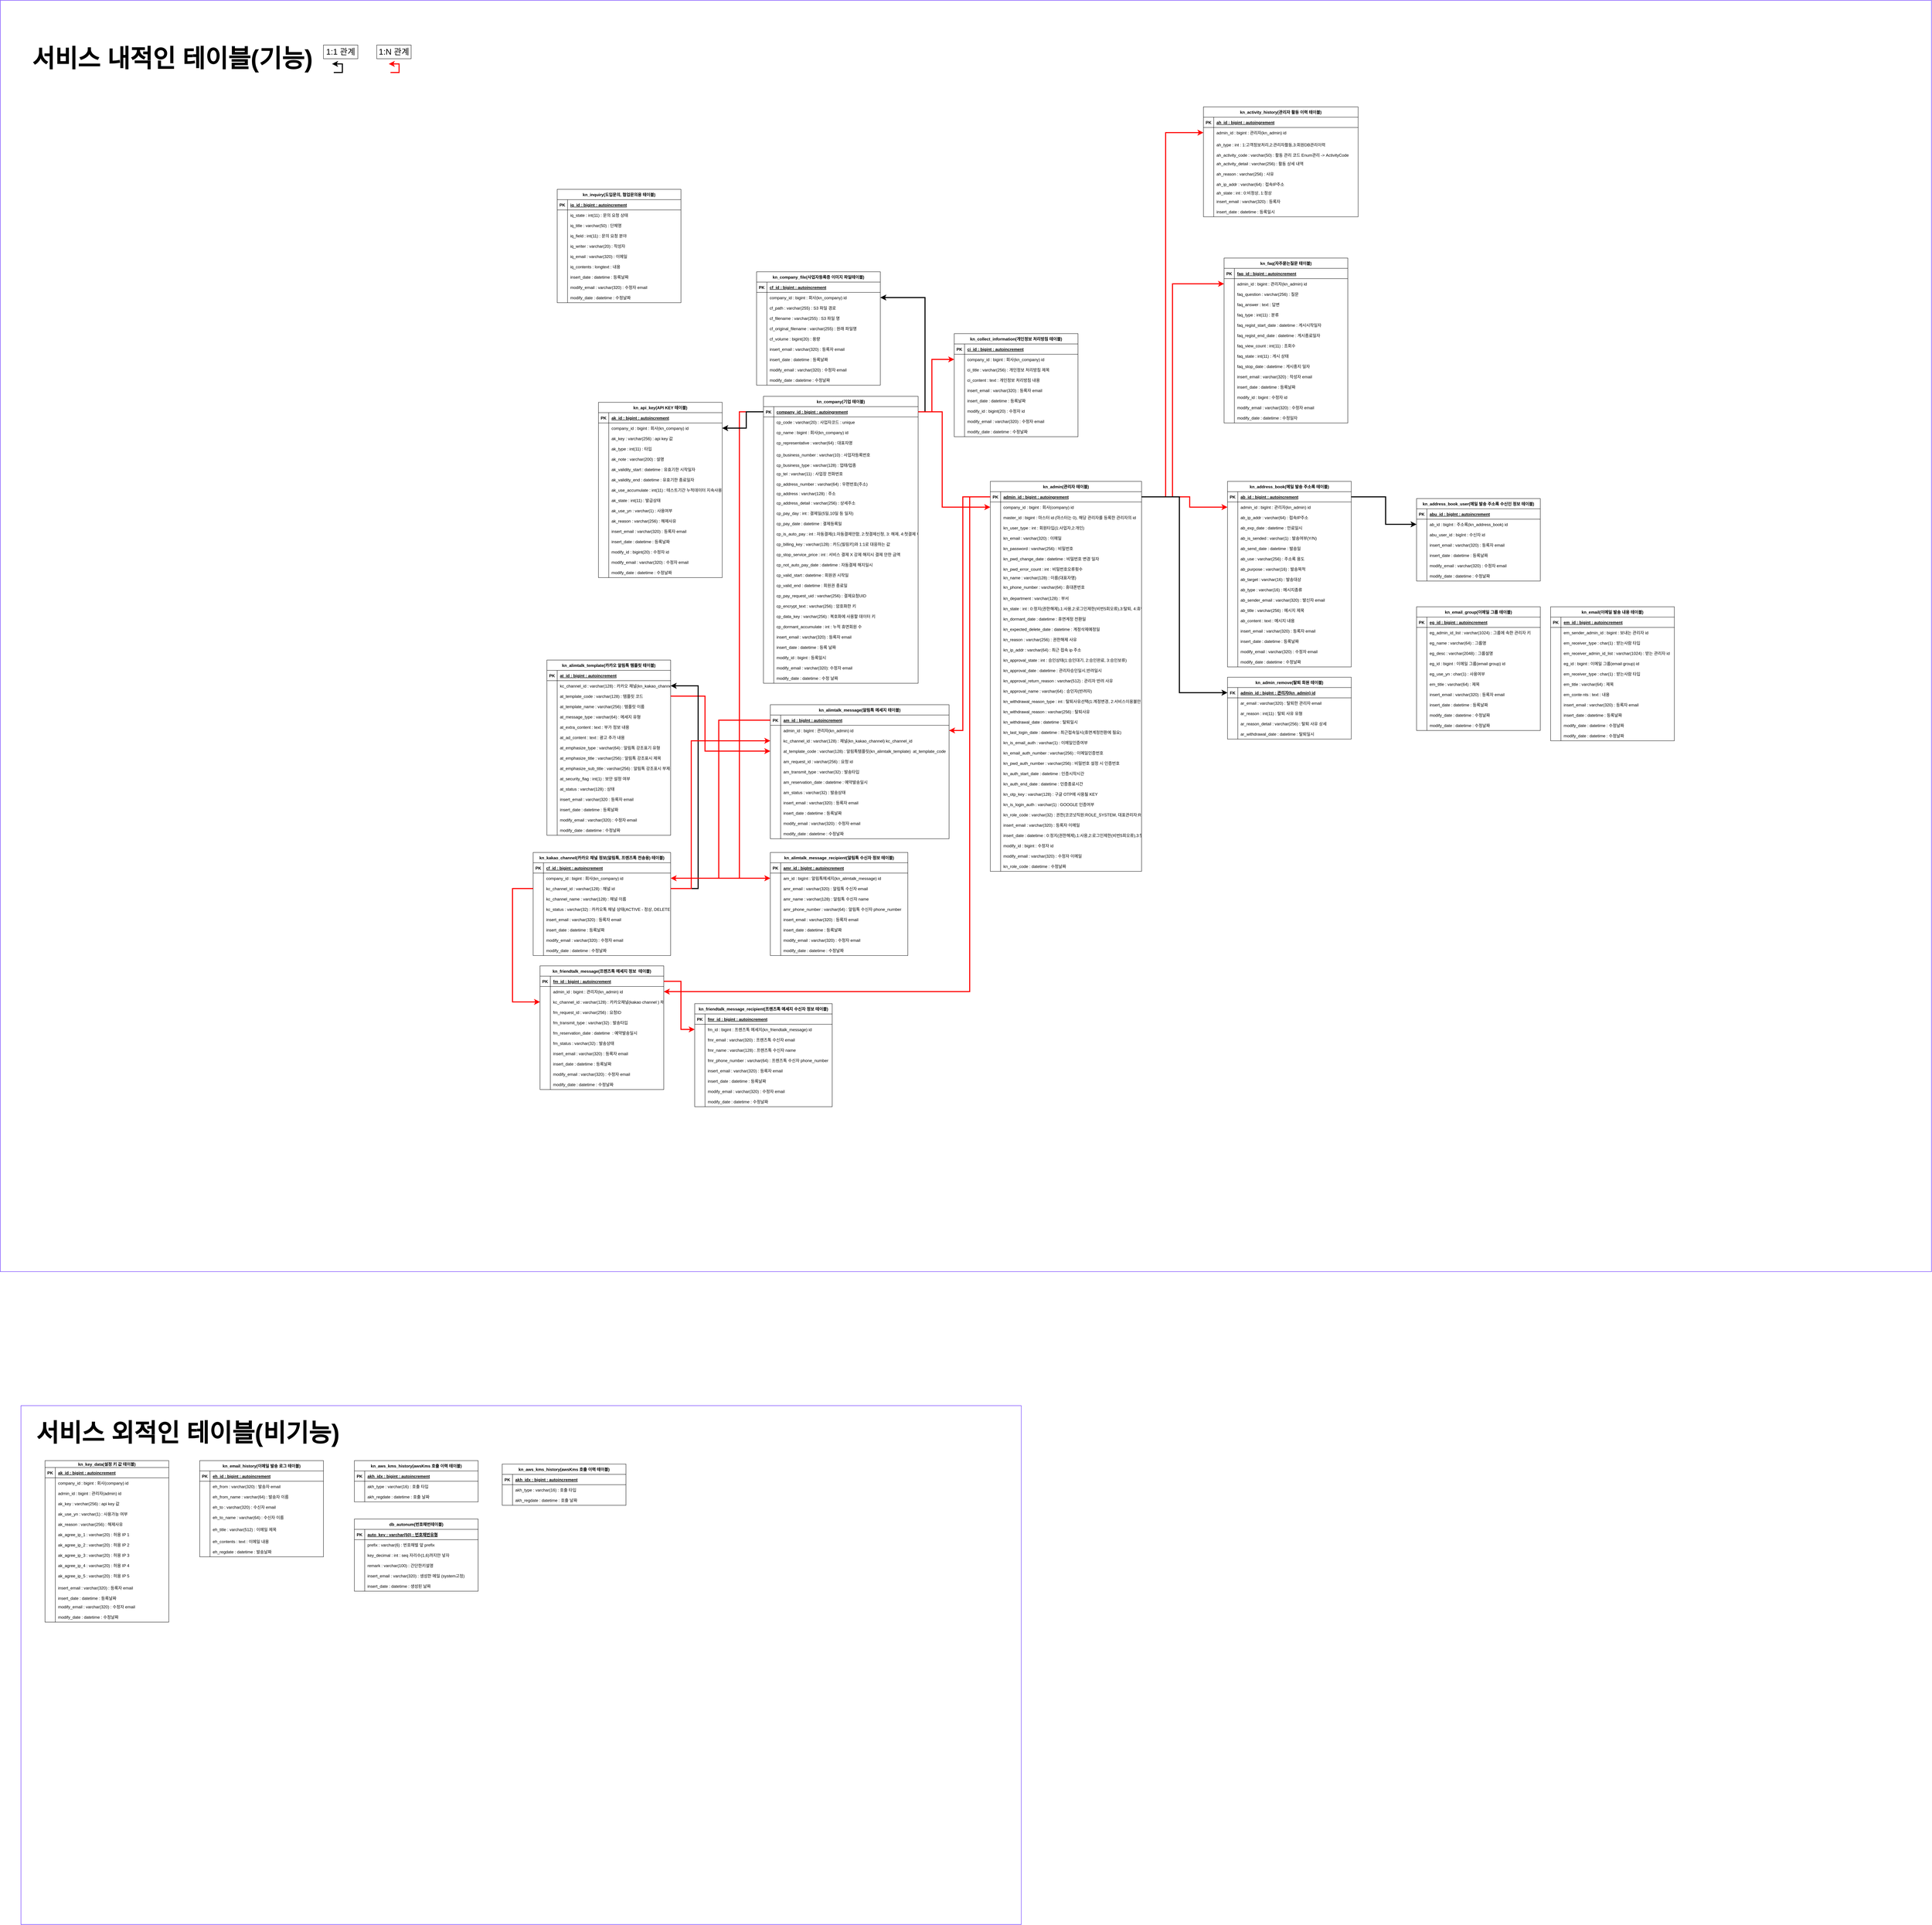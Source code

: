 <mxfile version="20.8.11" type="gitlab">
  <diagram id="R2lEEEUBdFMjLlhIrx00" name="Page-1">
    <mxGraphModel dx="8406" dy="7024" grid="1" gridSize="10" guides="1" tooltips="1" connect="1" arrows="1" fold="1" page="1" pageScale="1" pageWidth="850" pageHeight="1100" math="0" shadow="0" extFonts="Permanent Marker^https://fonts.googleapis.com/css?family=Permanent+Marker">
      <root>
        <mxCell id="0" />
        <mxCell id="1" parent="0" />
        <mxCell id="QpPn6M7AtIJ3UEPPNxAw-979" value="" style="shape=ext;double=1;rounded=0;whiteSpace=wrap;html=1;shadow=1;strokeColor=default;fontFamily=Helvetica;fontSize=24;fontColor=default;startSize=0;fillColor=default;" vertex="1" parent="1">
          <mxGeometry x="-490" y="130" width="120" height="80" as="geometry" />
        </mxCell>
        <mxCell id="yN72wSK38ZJyTHiqPAD0-3" value="" style="shape=stencil(fZBdDoMgEIRPs+8UTtDQ9h6oq2wkYhZar19+6kOxNiEkOzOZbwGUDtasCFJYUDeQ8iJEutO8NbMJK/axii/DZDqH1QmR/YwbDfHTQYtFpphddQdxTZl8lO5MP0/sn8vwZew2Z8CR3G4G8tH0JuWkWunRM/5hjuRcfcCP5j10GijoA6Go9V+L8AY=);strokeColor=#4400FF;movable=0;resizable=0;rotatable=0;deletable=0;editable=0;connectable=0;" parent="1" vertex="1">
          <mxGeometry x="-2530" y="-2370" width="5617.97" height="3700" as="geometry" />
        </mxCell>
        <mxCell id="yN72wSK38ZJyTHiqPAD0-1" value="" style="shape=stencil(fZBdDoMgEIRPs+8UTtDQ9h6oq2wkYhZar19+6kOxNiEkOzOZbwGUDtasCFJYUDeQ8iJEutO8NbMJK/axii/DZDqH1QmR/YwbDfHTQYtFpphddQdxTZl8lO5MP0/sn8vwZew2Z8CR3G4G8tH0JuWkWunRM/5hjuRcfcCP5j10GijoA6Go9V+L8AY=);strokeColor=#4400FF;" parent="1" vertex="1">
          <mxGeometry x="-2470" y="1720" width="2910" height="1510" as="geometry" />
        </mxCell>
        <mxCell id="yN72wSK38ZJyTHiqPAD0-576" value="&lt;b style=&quot;border-color: var(--border-color); font-size: 72px;&quot;&gt;서비스 내적인 테이블(기능)&lt;/b&gt;" style="text;html=1;align=center;verticalAlign=middle;resizable=0;points=[];autosize=1;strokeColor=none;fillColor=none;" parent="1" vertex="1">
          <mxGeometry x="-2430" y="-2250" width="800" height="100" as="geometry" />
        </mxCell>
        <mxCell id="yN72wSK38ZJyTHiqPAD0-442" value="kn_activity_history(관리자 활동 이력 테이블)" style="shape=table;startSize=30;container=1;collapsible=1;childLayout=tableLayout;fixedRows=1;rowLines=0;fontStyle=1;align=center;resizeLast=1;" parent="1" vertex="1">
          <mxGeometry x="970" y="-2060" width="450" height="320" as="geometry">
            <mxRectangle x="20" y="20" width="290" height="30" as="alternateBounds" />
          </mxGeometry>
        </mxCell>
        <mxCell id="yN72wSK38ZJyTHiqPAD0-443" value="" style="shape=partialRectangle;collapsible=0;dropTarget=0;pointerEvents=0;fillColor=none;top=0;left=0;bottom=1;right=0;points=[[0,0.5],[1,0.5]];portConstraint=eastwest;" parent="yN72wSK38ZJyTHiqPAD0-442" vertex="1">
          <mxGeometry y="30" width="450" height="30" as="geometry" />
        </mxCell>
        <mxCell id="yN72wSK38ZJyTHiqPAD0-444" value="PK" style="shape=partialRectangle;connectable=0;fillColor=none;top=0;left=0;bottom=0;right=0;fontStyle=1;overflow=hidden;" parent="yN72wSK38ZJyTHiqPAD0-443" vertex="1">
          <mxGeometry width="30" height="30" as="geometry">
            <mxRectangle width="30" height="30" as="alternateBounds" />
          </mxGeometry>
        </mxCell>
        <mxCell id="yN72wSK38ZJyTHiqPAD0-445" value="ah_id : bigint : autoingrement" style="shape=partialRectangle;connectable=0;fillColor=none;top=0;left=0;bottom=0;right=0;align=left;spacingLeft=6;fontStyle=5;overflow=hidden;" parent="yN72wSK38ZJyTHiqPAD0-443" vertex="1">
          <mxGeometry x="30" width="420" height="30" as="geometry">
            <mxRectangle width="420" height="30" as="alternateBounds" />
          </mxGeometry>
        </mxCell>
        <mxCell id="yN72wSK38ZJyTHiqPAD0-446" value="" style="shape=partialRectangle;collapsible=0;dropTarget=0;pointerEvents=0;fillColor=none;top=0;left=0;bottom=0;right=0;points=[[0,0.5],[1,0.5]];portConstraint=eastwest;" parent="yN72wSK38ZJyTHiqPAD0-442" vertex="1">
          <mxGeometry y="60" width="450" height="30" as="geometry" />
        </mxCell>
        <mxCell id="yN72wSK38ZJyTHiqPAD0-447" value="" style="shape=partialRectangle;connectable=0;fillColor=none;top=0;left=0;bottom=0;right=0;editable=1;overflow=hidden;" parent="yN72wSK38ZJyTHiqPAD0-446" vertex="1">
          <mxGeometry width="30" height="30" as="geometry">
            <mxRectangle width="30" height="30" as="alternateBounds" />
          </mxGeometry>
        </mxCell>
        <mxCell id="yN72wSK38ZJyTHiqPAD0-448" value="admin_id : bigint : 관리자(kn_admin) id" style="shape=partialRectangle;connectable=0;fillColor=none;top=0;left=0;bottom=0;right=0;align=left;spacingLeft=6;overflow=hidden;" parent="yN72wSK38ZJyTHiqPAD0-446" vertex="1">
          <mxGeometry x="30" width="420" height="30" as="geometry">
            <mxRectangle width="420" height="30" as="alternateBounds" />
          </mxGeometry>
        </mxCell>
        <mxCell id="yN72wSK38ZJyTHiqPAD0-452" value="" style="shape=partialRectangle;collapsible=0;dropTarget=0;pointerEvents=0;fillColor=none;top=0;left=0;bottom=0;right=0;points=[[0,0.5],[1,0.5]];portConstraint=eastwest;" parent="yN72wSK38ZJyTHiqPAD0-442" vertex="1">
          <mxGeometry y="90" width="450" height="40" as="geometry" />
        </mxCell>
        <mxCell id="yN72wSK38ZJyTHiqPAD0-453" value="" style="shape=partialRectangle;connectable=0;fillColor=none;top=0;left=0;bottom=0;right=0;editable=1;overflow=hidden;" parent="yN72wSK38ZJyTHiqPAD0-452" vertex="1">
          <mxGeometry width="30" height="40" as="geometry">
            <mxRectangle width="30" height="40" as="alternateBounds" />
          </mxGeometry>
        </mxCell>
        <mxCell id="yN72wSK38ZJyTHiqPAD0-454" value="ah_type : int : 1:고객정보처리,2:관리자활동,3:회원DB관리이력" style="shape=partialRectangle;connectable=0;fillColor=none;top=0;left=0;bottom=0;right=0;align=left;spacingLeft=6;overflow=hidden;" parent="yN72wSK38ZJyTHiqPAD0-452" vertex="1">
          <mxGeometry x="30" width="420" height="40" as="geometry">
            <mxRectangle width="420" height="40" as="alternateBounds" />
          </mxGeometry>
        </mxCell>
        <mxCell id="yN72wSK38ZJyTHiqPAD0-455" value="" style="shape=partialRectangle;collapsible=0;dropTarget=0;pointerEvents=0;fillColor=none;top=0;left=0;bottom=0;right=0;points=[[0,0.5],[1,0.5]];portConstraint=eastwest;" parent="yN72wSK38ZJyTHiqPAD0-442" vertex="1">
          <mxGeometry y="130" width="450" height="20" as="geometry" />
        </mxCell>
        <mxCell id="yN72wSK38ZJyTHiqPAD0-456" value="&#xa;&#xa;&lt;span style=&quot;color: rgb(0, 0, 0); font-family: helvetica; font-size: 12px; font-style: normal; font-weight: 400; letter-spacing: normal; text-align: left; text-indent: 0px; text-transform: none; word-spacing: 0px; background-color: rgb(248, 249, 250); display: inline; float: none;&quot;&gt;pi_weight_safe : double :&amp;nbsp;접수코드&lt;/span&gt;&#xa;&#xa;" style="shape=partialRectangle;connectable=0;fillColor=none;top=0;left=0;bottom=0;right=0;editable=1;overflow=hidden;" parent="yN72wSK38ZJyTHiqPAD0-455" vertex="1">
          <mxGeometry width="30" height="20" as="geometry">
            <mxRectangle width="30" height="20" as="alternateBounds" />
          </mxGeometry>
        </mxCell>
        <mxCell id="yN72wSK38ZJyTHiqPAD0-457" value="ah_activity_code : varchar(50) : 활동 관리 코드 Enum관리 -&gt; ActivityCode" style="shape=partialRectangle;connectable=0;fillColor=none;top=0;left=0;bottom=0;right=0;align=left;spacingLeft=6;overflow=hidden;" parent="yN72wSK38ZJyTHiqPAD0-455" vertex="1">
          <mxGeometry x="30" width="420" height="20" as="geometry">
            <mxRectangle width="420" height="20" as="alternateBounds" />
          </mxGeometry>
        </mxCell>
        <mxCell id="yN72wSK38ZJyTHiqPAD0-458" value="" style="shape=partialRectangle;collapsible=0;dropTarget=0;pointerEvents=0;fillColor=none;top=0;left=0;bottom=0;right=0;points=[[0,0.5],[1,0.5]];portConstraint=eastwest;" parent="yN72wSK38ZJyTHiqPAD0-442" vertex="1">
          <mxGeometry y="150" width="450" height="30" as="geometry" />
        </mxCell>
        <mxCell id="yN72wSK38ZJyTHiqPAD0-459" value="" style="shape=partialRectangle;connectable=0;fillColor=none;top=0;left=0;bottom=0;right=0;editable=1;overflow=hidden;" parent="yN72wSK38ZJyTHiqPAD0-458" vertex="1">
          <mxGeometry width="30" height="30" as="geometry">
            <mxRectangle width="30" height="30" as="alternateBounds" />
          </mxGeometry>
        </mxCell>
        <mxCell id="yN72wSK38ZJyTHiqPAD0-460" value="ah_activity_detail : varchar(256) : 활동 상세 내역" style="shape=partialRectangle;connectable=0;fillColor=none;top=0;left=0;bottom=0;right=0;align=left;spacingLeft=6;overflow=hidden;" parent="yN72wSK38ZJyTHiqPAD0-458" vertex="1">
          <mxGeometry x="30" width="420" height="30" as="geometry">
            <mxRectangle width="420" height="30" as="alternateBounds" />
          </mxGeometry>
        </mxCell>
        <mxCell id="yN72wSK38ZJyTHiqPAD0-461" value="" style="shape=partialRectangle;collapsible=0;dropTarget=0;pointerEvents=0;fillColor=none;top=0;left=0;bottom=0;right=0;points=[[0,0.5],[1,0.5]];portConstraint=eastwest;" parent="yN72wSK38ZJyTHiqPAD0-442" vertex="1">
          <mxGeometry y="180" width="450" height="30" as="geometry" />
        </mxCell>
        <mxCell id="yN72wSK38ZJyTHiqPAD0-462" value="" style="shape=partialRectangle;connectable=0;fillColor=none;top=0;left=0;bottom=0;right=0;editable=1;overflow=hidden;" parent="yN72wSK38ZJyTHiqPAD0-461" vertex="1">
          <mxGeometry width="30" height="30" as="geometry">
            <mxRectangle width="30" height="30" as="alternateBounds" />
          </mxGeometry>
        </mxCell>
        <mxCell id="yN72wSK38ZJyTHiqPAD0-463" value="ah_reason : varchar(256) : 사유" style="shape=partialRectangle;connectable=0;fillColor=none;top=0;left=0;bottom=0;right=0;align=left;spacingLeft=6;overflow=hidden;" parent="yN72wSK38ZJyTHiqPAD0-461" vertex="1">
          <mxGeometry x="30" width="420" height="30" as="geometry">
            <mxRectangle width="420" height="30" as="alternateBounds" />
          </mxGeometry>
        </mxCell>
        <mxCell id="yN72wSK38ZJyTHiqPAD0-464" value="" style="shape=partialRectangle;collapsible=0;dropTarget=0;pointerEvents=0;fillColor=none;top=0;left=0;bottom=0;right=0;points=[[0,0.5],[1,0.5]];portConstraint=eastwest;" parent="yN72wSK38ZJyTHiqPAD0-442" vertex="1">
          <mxGeometry y="210" width="450" height="30" as="geometry" />
        </mxCell>
        <mxCell id="yN72wSK38ZJyTHiqPAD0-465" value="" style="shape=partialRectangle;connectable=0;fillColor=none;top=0;left=0;bottom=0;right=0;editable=1;overflow=hidden;" parent="yN72wSK38ZJyTHiqPAD0-464" vertex="1">
          <mxGeometry width="30" height="30" as="geometry">
            <mxRectangle width="30" height="30" as="alternateBounds" />
          </mxGeometry>
        </mxCell>
        <mxCell id="yN72wSK38ZJyTHiqPAD0-466" value="ah_ip_addr : varchar(64) : 접속IP주소" style="shape=partialRectangle;connectable=0;fillColor=none;top=0;left=0;bottom=0;right=0;align=left;spacingLeft=6;overflow=hidden;" parent="yN72wSK38ZJyTHiqPAD0-464" vertex="1">
          <mxGeometry x="30" width="420" height="30" as="geometry">
            <mxRectangle width="420" height="30" as="alternateBounds" />
          </mxGeometry>
        </mxCell>
        <mxCell id="QpPn6M7AtIJ3UEPPNxAw-5" value="" style="shape=partialRectangle;collapsible=0;dropTarget=0;pointerEvents=0;fillColor=none;top=0;left=0;bottom=0;right=0;points=[[0,0.5],[1,0.5]];portConstraint=eastwest;" vertex="1" parent="yN72wSK38ZJyTHiqPAD0-442">
          <mxGeometry y="240" width="450" height="20" as="geometry" />
        </mxCell>
        <mxCell id="QpPn6M7AtIJ3UEPPNxAw-6" value="" style="shape=partialRectangle;connectable=0;fillColor=none;top=0;left=0;bottom=0;right=0;editable=1;overflow=hidden;" vertex="1" parent="QpPn6M7AtIJ3UEPPNxAw-5">
          <mxGeometry width="30" height="20" as="geometry">
            <mxRectangle width="30" height="20" as="alternateBounds" />
          </mxGeometry>
        </mxCell>
        <mxCell id="QpPn6M7AtIJ3UEPPNxAw-7" value="ah_state : int : 0:비정상, 1:정상" style="shape=partialRectangle;connectable=0;fillColor=none;top=0;left=0;bottom=0;right=0;align=left;spacingLeft=6;overflow=hidden;" vertex="1" parent="QpPn6M7AtIJ3UEPPNxAw-5">
          <mxGeometry x="30" width="420" height="20" as="geometry">
            <mxRectangle width="420" height="20" as="alternateBounds" />
          </mxGeometry>
        </mxCell>
        <mxCell id="QpPn6M7AtIJ3UEPPNxAw-2" value="" style="shape=partialRectangle;collapsible=0;dropTarget=0;pointerEvents=0;fillColor=none;top=0;left=0;bottom=0;right=0;points=[[0,0.5],[1,0.5]];portConstraint=eastwest;" vertex="1" parent="yN72wSK38ZJyTHiqPAD0-442">
          <mxGeometry y="260" width="450" height="30" as="geometry" />
        </mxCell>
        <mxCell id="QpPn6M7AtIJ3UEPPNxAw-3" value="" style="shape=partialRectangle;connectable=0;fillColor=none;top=0;left=0;bottom=0;right=0;editable=1;overflow=hidden;" vertex="1" parent="QpPn6M7AtIJ3UEPPNxAw-2">
          <mxGeometry width="30" height="30" as="geometry">
            <mxRectangle width="30" height="30" as="alternateBounds" />
          </mxGeometry>
        </mxCell>
        <mxCell id="QpPn6M7AtIJ3UEPPNxAw-4" value="insert_email : varchar(320) : 등록자" style="shape=partialRectangle;connectable=0;fillColor=none;top=0;left=0;bottom=0;right=0;align=left;spacingLeft=6;overflow=hidden;" vertex="1" parent="QpPn6M7AtIJ3UEPPNxAw-2">
          <mxGeometry x="30" width="420" height="30" as="geometry">
            <mxRectangle width="420" height="30" as="alternateBounds" />
          </mxGeometry>
        </mxCell>
        <mxCell id="QpPn6M7AtIJ3UEPPNxAw-8" value="" style="shape=partialRectangle;collapsible=0;dropTarget=0;pointerEvents=0;fillColor=none;top=0;left=0;bottom=0;right=0;points=[[0,0.5],[1,0.5]];portConstraint=eastwest;" vertex="1" parent="yN72wSK38ZJyTHiqPAD0-442">
          <mxGeometry y="290" width="450" height="30" as="geometry" />
        </mxCell>
        <mxCell id="QpPn6M7AtIJ3UEPPNxAw-9" value="" style="shape=partialRectangle;connectable=0;fillColor=none;top=0;left=0;bottom=0;right=0;editable=1;overflow=hidden;" vertex="1" parent="QpPn6M7AtIJ3UEPPNxAw-8">
          <mxGeometry width="30" height="30" as="geometry">
            <mxRectangle width="30" height="30" as="alternateBounds" />
          </mxGeometry>
        </mxCell>
        <mxCell id="QpPn6M7AtIJ3UEPPNxAw-10" value="insert_date : datetime : 등록일시" style="shape=partialRectangle;connectable=0;fillColor=none;top=0;left=0;bottom=0;right=0;align=left;spacingLeft=6;overflow=hidden;" vertex="1" parent="QpPn6M7AtIJ3UEPPNxAw-8">
          <mxGeometry x="30" width="420" height="30" as="geometry">
            <mxRectangle width="420" height="30" as="alternateBounds" />
          </mxGeometry>
        </mxCell>
        <mxCell id="QpPn6M7AtIJ3UEPPNxAw-11" value="kn_admin(관리자 테이블)" style="shape=table;startSize=30;container=1;collapsible=1;childLayout=tableLayout;fixedRows=1;rowLines=0;fontStyle=1;align=center;resizeLast=1;" vertex="1" parent="1">
          <mxGeometry x="350" y="-970" width="440" height="1135" as="geometry">
            <mxRectangle x="-645" y="-1780" width="290" height="30" as="alternateBounds" />
          </mxGeometry>
        </mxCell>
        <mxCell id="QpPn6M7AtIJ3UEPPNxAw-12" value="" style="shape=partialRectangle;collapsible=0;dropTarget=0;pointerEvents=0;fillColor=none;top=0;left=0;bottom=1;right=0;points=[[0,0.5],[1,0.5]];portConstraint=eastwest;" vertex="1" parent="QpPn6M7AtIJ3UEPPNxAw-11">
          <mxGeometry y="30" width="440" height="30" as="geometry" />
        </mxCell>
        <mxCell id="QpPn6M7AtIJ3UEPPNxAw-13" value="PK" style="shape=partialRectangle;connectable=0;fillColor=none;top=0;left=0;bottom=0;right=0;fontStyle=1;overflow=hidden;" vertex="1" parent="QpPn6M7AtIJ3UEPPNxAw-12">
          <mxGeometry width="30" height="30" as="geometry">
            <mxRectangle width="30" height="30" as="alternateBounds" />
          </mxGeometry>
        </mxCell>
        <mxCell id="QpPn6M7AtIJ3UEPPNxAw-14" value="admin_id : bigint : autoingrement" style="shape=partialRectangle;connectable=0;fillColor=none;top=0;left=0;bottom=0;right=0;align=left;spacingLeft=6;fontStyle=5;overflow=hidden;" vertex="1" parent="QpPn6M7AtIJ3UEPPNxAw-12">
          <mxGeometry x="30" width="410" height="30" as="geometry">
            <mxRectangle width="410" height="30" as="alternateBounds" />
          </mxGeometry>
        </mxCell>
        <mxCell id="QpPn6M7AtIJ3UEPPNxAw-15" value="" style="shape=partialRectangle;collapsible=0;dropTarget=0;pointerEvents=0;fillColor=none;top=0;left=0;bottom=0;right=0;points=[[0,0.5],[1,0.5]];portConstraint=eastwest;" vertex="1" parent="QpPn6M7AtIJ3UEPPNxAw-11">
          <mxGeometry y="60" width="440" height="30" as="geometry" />
        </mxCell>
        <mxCell id="QpPn6M7AtIJ3UEPPNxAw-16" value="" style="shape=partialRectangle;connectable=0;fillColor=none;top=0;left=0;bottom=0;right=0;editable=1;overflow=hidden;" vertex="1" parent="QpPn6M7AtIJ3UEPPNxAw-15">
          <mxGeometry width="30" height="30" as="geometry">
            <mxRectangle width="30" height="30" as="alternateBounds" />
          </mxGeometry>
        </mxCell>
        <mxCell id="QpPn6M7AtIJ3UEPPNxAw-17" value="company_id : bigint : 회사(company) id" style="shape=partialRectangle;connectable=0;fillColor=none;top=0;left=0;bottom=0;right=0;align=left;spacingLeft=6;overflow=hidden;" vertex="1" parent="QpPn6M7AtIJ3UEPPNxAw-15">
          <mxGeometry x="30" width="410" height="30" as="geometry">
            <mxRectangle width="410" height="30" as="alternateBounds" />
          </mxGeometry>
        </mxCell>
        <mxCell id="QpPn6M7AtIJ3UEPPNxAw-18" value="" style="shape=partialRectangle;collapsible=0;dropTarget=0;pointerEvents=0;fillColor=none;top=0;left=0;bottom=0;right=0;points=[[0,0.5],[1,0.5]];portConstraint=eastwest;" vertex="1" parent="QpPn6M7AtIJ3UEPPNxAw-11">
          <mxGeometry y="90" width="440" height="30" as="geometry" />
        </mxCell>
        <mxCell id="QpPn6M7AtIJ3UEPPNxAw-19" value="" style="shape=partialRectangle;connectable=0;fillColor=none;top=0;left=0;bottom=0;right=0;editable=1;overflow=hidden;" vertex="1" parent="QpPn6M7AtIJ3UEPPNxAw-18">
          <mxGeometry width="30" height="30" as="geometry">
            <mxRectangle width="30" height="30" as="alternateBounds" />
          </mxGeometry>
        </mxCell>
        <mxCell id="QpPn6M7AtIJ3UEPPNxAw-20" value="master_id : bigint : 마스터 id (마스터는 0), 해당 관리자를 등록한 관리자의 id" style="shape=partialRectangle;connectable=0;fillColor=none;top=0;left=0;bottom=0;right=0;align=left;spacingLeft=6;overflow=hidden;" vertex="1" parent="QpPn6M7AtIJ3UEPPNxAw-18">
          <mxGeometry x="30" width="410" height="30" as="geometry">
            <mxRectangle width="410" height="30" as="alternateBounds" />
          </mxGeometry>
        </mxCell>
        <mxCell id="QpPn6M7AtIJ3UEPPNxAw-21" value="" style="shape=partialRectangle;collapsible=0;dropTarget=0;pointerEvents=0;fillColor=none;top=0;left=0;bottom=0;right=0;points=[[0,0.5],[1,0.5]];portConstraint=eastwest;" vertex="1" parent="QpPn6M7AtIJ3UEPPNxAw-11">
          <mxGeometry y="120" width="440" height="30" as="geometry" />
        </mxCell>
        <mxCell id="QpPn6M7AtIJ3UEPPNxAw-22" value="" style="shape=partialRectangle;connectable=0;fillColor=none;top=0;left=0;bottom=0;right=0;editable=1;overflow=hidden;" vertex="1" parent="QpPn6M7AtIJ3UEPPNxAw-21">
          <mxGeometry width="30" height="30" as="geometry">
            <mxRectangle width="30" height="30" as="alternateBounds" />
          </mxGeometry>
        </mxCell>
        <mxCell id="QpPn6M7AtIJ3UEPPNxAw-23" value="kn_user_type : int : 회원타입(1:사업자,2:개인)" style="shape=partialRectangle;connectable=0;fillColor=none;top=0;left=0;bottom=0;right=0;align=left;spacingLeft=6;overflow=hidden;" vertex="1" parent="QpPn6M7AtIJ3UEPPNxAw-21">
          <mxGeometry x="30" width="410" height="30" as="geometry">
            <mxRectangle width="410" height="30" as="alternateBounds" />
          </mxGeometry>
        </mxCell>
        <mxCell id="QpPn6M7AtIJ3UEPPNxAw-24" value="" style="shape=partialRectangle;collapsible=0;dropTarget=0;pointerEvents=0;fillColor=none;top=0;left=0;bottom=0;right=0;points=[[0,0.5],[1,0.5]];portConstraint=eastwest;" vertex="1" parent="QpPn6M7AtIJ3UEPPNxAw-11">
          <mxGeometry y="150" width="440" height="30" as="geometry" />
        </mxCell>
        <mxCell id="QpPn6M7AtIJ3UEPPNxAw-25" value="&#xa;&#xa;&lt;span style=&quot;color: rgb(0, 0, 0); font-family: helvetica; font-size: 12px; font-style: normal; font-weight: 400; letter-spacing: normal; text-align: left; text-indent: 0px; text-transform: none; word-spacing: 0px; background-color: rgb(248, 249, 250); display: inline; float: none;&quot;&gt;pi_weight_safe : double :&amp;nbsp;접수코드&lt;/span&gt;&#xa;&#xa;" style="shape=partialRectangle;connectable=0;fillColor=none;top=0;left=0;bottom=0;right=0;editable=1;overflow=hidden;" vertex="1" parent="QpPn6M7AtIJ3UEPPNxAw-24">
          <mxGeometry width="30" height="30" as="geometry">
            <mxRectangle width="30" height="30" as="alternateBounds" />
          </mxGeometry>
        </mxCell>
        <mxCell id="QpPn6M7AtIJ3UEPPNxAw-26" value="kn_email : varchar(320) : 이메일" style="shape=partialRectangle;connectable=0;fillColor=none;top=0;left=0;bottom=0;right=0;align=left;spacingLeft=6;overflow=hidden;" vertex="1" parent="QpPn6M7AtIJ3UEPPNxAw-24">
          <mxGeometry x="30" width="410" height="30" as="geometry">
            <mxRectangle width="410" height="30" as="alternateBounds" />
          </mxGeometry>
        </mxCell>
        <mxCell id="QpPn6M7AtIJ3UEPPNxAw-27" value="" style="shape=partialRectangle;collapsible=0;dropTarget=0;pointerEvents=0;fillColor=none;top=0;left=0;bottom=0;right=0;points=[[0,0.5],[1,0.5]];portConstraint=eastwest;" vertex="1" parent="QpPn6M7AtIJ3UEPPNxAw-11">
          <mxGeometry y="180" width="440" height="30" as="geometry" />
        </mxCell>
        <mxCell id="QpPn6M7AtIJ3UEPPNxAw-28" value="" style="shape=partialRectangle;connectable=0;fillColor=none;top=0;left=0;bottom=0;right=0;editable=1;overflow=hidden;" vertex="1" parent="QpPn6M7AtIJ3UEPPNxAw-27">
          <mxGeometry width="30" height="30" as="geometry">
            <mxRectangle width="30" height="30" as="alternateBounds" />
          </mxGeometry>
        </mxCell>
        <mxCell id="QpPn6M7AtIJ3UEPPNxAw-29" value="kn_password : varchar(256) : 비밀번호" style="shape=partialRectangle;connectable=0;fillColor=none;top=0;left=0;bottom=0;right=0;align=left;spacingLeft=6;overflow=hidden;" vertex="1" parent="QpPn6M7AtIJ3UEPPNxAw-27">
          <mxGeometry x="30" width="410" height="30" as="geometry">
            <mxRectangle width="410" height="30" as="alternateBounds" />
          </mxGeometry>
        </mxCell>
        <mxCell id="QpPn6M7AtIJ3UEPPNxAw-30" value="" style="shape=partialRectangle;collapsible=0;dropTarget=0;pointerEvents=0;fillColor=none;top=0;left=0;bottom=0;right=0;points=[[0,0.5],[1,0.5]];portConstraint=eastwest;" vertex="1" parent="QpPn6M7AtIJ3UEPPNxAw-11">
          <mxGeometry y="210" width="440" height="30" as="geometry" />
        </mxCell>
        <mxCell id="QpPn6M7AtIJ3UEPPNxAw-31" value="" style="shape=partialRectangle;connectable=0;fillColor=none;top=0;left=0;bottom=0;right=0;editable=1;overflow=hidden;" vertex="1" parent="QpPn6M7AtIJ3UEPPNxAw-30">
          <mxGeometry width="30" height="30" as="geometry">
            <mxRectangle width="30" height="30" as="alternateBounds" />
          </mxGeometry>
        </mxCell>
        <mxCell id="QpPn6M7AtIJ3UEPPNxAw-32" value="kn_pwd_change_date : datetime : 비밀번호 변경 일자" style="shape=partialRectangle;connectable=0;fillColor=none;top=0;left=0;bottom=0;right=0;align=left;spacingLeft=6;overflow=hidden;" vertex="1" parent="QpPn6M7AtIJ3UEPPNxAw-30">
          <mxGeometry x="30" width="410" height="30" as="geometry">
            <mxRectangle width="410" height="30" as="alternateBounds" />
          </mxGeometry>
        </mxCell>
        <mxCell id="QpPn6M7AtIJ3UEPPNxAw-33" value="" style="shape=partialRectangle;collapsible=0;dropTarget=0;pointerEvents=0;fillColor=none;top=0;left=0;bottom=0;right=0;points=[[0,0.5],[1,0.5]];portConstraint=eastwest;" vertex="1" parent="QpPn6M7AtIJ3UEPPNxAw-11">
          <mxGeometry y="240" width="440" height="30" as="geometry" />
        </mxCell>
        <mxCell id="QpPn6M7AtIJ3UEPPNxAw-34" value="" style="shape=partialRectangle;connectable=0;fillColor=none;top=0;left=0;bottom=0;right=0;editable=1;overflow=hidden;" vertex="1" parent="QpPn6M7AtIJ3UEPPNxAw-33">
          <mxGeometry width="30" height="30" as="geometry">
            <mxRectangle width="30" height="30" as="alternateBounds" />
          </mxGeometry>
        </mxCell>
        <mxCell id="QpPn6M7AtIJ3UEPPNxAw-35" value="kn_pwd_error_count : int : 비밀번호오류횟수" style="shape=partialRectangle;connectable=0;fillColor=none;top=0;left=0;bottom=0;right=0;align=left;spacingLeft=6;overflow=hidden;" vertex="1" parent="QpPn6M7AtIJ3UEPPNxAw-33">
          <mxGeometry x="30" width="410" height="30" as="geometry">
            <mxRectangle width="410" height="30" as="alternateBounds" />
          </mxGeometry>
        </mxCell>
        <mxCell id="QpPn6M7AtIJ3UEPPNxAw-36" value="" style="shape=partialRectangle;collapsible=0;dropTarget=0;pointerEvents=0;fillColor=none;top=0;left=0;bottom=0;right=0;points=[[0,0.5],[1,0.5]];portConstraint=eastwest;" vertex="1" parent="QpPn6M7AtIJ3UEPPNxAw-11">
          <mxGeometry y="270" width="440" height="20" as="geometry" />
        </mxCell>
        <mxCell id="QpPn6M7AtIJ3UEPPNxAw-37" value="" style="shape=partialRectangle;connectable=0;fillColor=none;top=0;left=0;bottom=0;right=0;editable=1;overflow=hidden;" vertex="1" parent="QpPn6M7AtIJ3UEPPNxAw-36">
          <mxGeometry width="30" height="20" as="geometry">
            <mxRectangle width="30" height="20" as="alternateBounds" />
          </mxGeometry>
        </mxCell>
        <mxCell id="QpPn6M7AtIJ3UEPPNxAw-38" value="kn_name : varchar(128) : 이름(대표자명)" style="shape=partialRectangle;connectable=0;fillColor=none;top=0;left=0;bottom=0;right=0;align=left;spacingLeft=6;overflow=hidden;" vertex="1" parent="QpPn6M7AtIJ3UEPPNxAw-36">
          <mxGeometry x="30" width="410" height="20" as="geometry">
            <mxRectangle width="410" height="20" as="alternateBounds" />
          </mxGeometry>
        </mxCell>
        <mxCell id="QpPn6M7AtIJ3UEPPNxAw-39" value="" style="shape=partialRectangle;collapsible=0;dropTarget=0;pointerEvents=0;fillColor=none;top=0;left=0;bottom=0;right=0;points=[[0,0.5],[1,0.5]];portConstraint=eastwest;" vertex="1" parent="QpPn6M7AtIJ3UEPPNxAw-11">
          <mxGeometry y="290" width="440" height="35" as="geometry" />
        </mxCell>
        <mxCell id="QpPn6M7AtIJ3UEPPNxAw-40" value="" style="shape=partialRectangle;connectable=0;fillColor=none;top=0;left=0;bottom=0;right=0;editable=1;overflow=hidden;" vertex="1" parent="QpPn6M7AtIJ3UEPPNxAw-39">
          <mxGeometry width="30" height="35" as="geometry">
            <mxRectangle width="30" height="35" as="alternateBounds" />
          </mxGeometry>
        </mxCell>
        <mxCell id="QpPn6M7AtIJ3UEPPNxAw-41" value="kn_phone_number : varchar(64) : 휴대폰번호" style="shape=partialRectangle;connectable=0;fillColor=none;top=0;left=0;bottom=0;right=0;align=left;spacingLeft=6;overflow=hidden;" vertex="1" parent="QpPn6M7AtIJ3UEPPNxAw-39">
          <mxGeometry x="30" width="410" height="35" as="geometry">
            <mxRectangle width="410" height="35" as="alternateBounds" />
          </mxGeometry>
        </mxCell>
        <mxCell id="QpPn6M7AtIJ3UEPPNxAw-42" value="" style="shape=partialRectangle;collapsible=0;dropTarget=0;pointerEvents=0;fillColor=none;top=0;left=0;bottom=0;right=0;points=[[0,0.5],[1,0.5]];portConstraint=eastwest;" vertex="1" parent="QpPn6M7AtIJ3UEPPNxAw-11">
          <mxGeometry y="325" width="440" height="30" as="geometry" />
        </mxCell>
        <mxCell id="QpPn6M7AtIJ3UEPPNxAw-43" value="" style="shape=partialRectangle;connectable=0;fillColor=none;top=0;left=0;bottom=0;right=0;editable=1;overflow=hidden;" vertex="1" parent="QpPn6M7AtIJ3UEPPNxAw-42">
          <mxGeometry width="30" height="30" as="geometry">
            <mxRectangle width="30" height="30" as="alternateBounds" />
          </mxGeometry>
        </mxCell>
        <mxCell id="QpPn6M7AtIJ3UEPPNxAw-44" value="kn_department : varchar(128) : 부서" style="shape=partialRectangle;connectable=0;fillColor=none;top=0;left=0;bottom=0;right=0;align=left;spacingLeft=6;overflow=hidden;" vertex="1" parent="QpPn6M7AtIJ3UEPPNxAw-42">
          <mxGeometry x="30" width="410" height="30" as="geometry">
            <mxRectangle width="410" height="30" as="alternateBounds" />
          </mxGeometry>
        </mxCell>
        <mxCell id="QpPn6M7AtIJ3UEPPNxAw-65" value="" style="shape=partialRectangle;collapsible=0;dropTarget=0;pointerEvents=0;fillColor=none;top=0;left=0;bottom=0;right=0;points=[[0,0.5],[1,0.5]];portConstraint=eastwest;" vertex="1" parent="QpPn6M7AtIJ3UEPPNxAw-11">
          <mxGeometry y="355" width="440" height="30" as="geometry" />
        </mxCell>
        <mxCell id="QpPn6M7AtIJ3UEPPNxAw-66" value="" style="shape=partialRectangle;connectable=0;fillColor=none;top=0;left=0;bottom=0;right=0;editable=1;overflow=hidden;" vertex="1" parent="QpPn6M7AtIJ3UEPPNxAw-65">
          <mxGeometry width="30" height="30" as="geometry">
            <mxRectangle width="30" height="30" as="alternateBounds" />
          </mxGeometry>
        </mxCell>
        <mxCell id="QpPn6M7AtIJ3UEPPNxAw-67" value="kn_state : int : 0:정지(권한해제),1:사용,2:로그인제한(비번5회오류),3:탈퇴, 4:휴면계정" style="shape=partialRectangle;connectable=0;fillColor=none;top=0;left=0;bottom=0;right=0;align=left;spacingLeft=6;overflow=hidden;" vertex="1" parent="QpPn6M7AtIJ3UEPPNxAw-65">
          <mxGeometry x="30" width="410" height="30" as="geometry">
            <mxRectangle width="410" height="30" as="alternateBounds" />
          </mxGeometry>
        </mxCell>
        <mxCell id="QpPn6M7AtIJ3UEPPNxAw-72" value="" style="shape=partialRectangle;collapsible=0;dropTarget=0;pointerEvents=0;fillColor=none;top=0;left=0;bottom=0;right=0;points=[[0,0.5],[1,0.5]];portConstraint=eastwest;" vertex="1" parent="QpPn6M7AtIJ3UEPPNxAw-11">
          <mxGeometry y="385" width="440" height="30" as="geometry" />
        </mxCell>
        <mxCell id="QpPn6M7AtIJ3UEPPNxAw-73" value="" style="shape=partialRectangle;connectable=0;fillColor=none;top=0;left=0;bottom=0;right=0;editable=1;overflow=hidden;" vertex="1" parent="QpPn6M7AtIJ3UEPPNxAw-72">
          <mxGeometry width="30" height="30" as="geometry">
            <mxRectangle width="30" height="30" as="alternateBounds" />
          </mxGeometry>
        </mxCell>
        <mxCell id="QpPn6M7AtIJ3UEPPNxAw-74" value="kn_dormant_date : datetime : 휴면계정 전환일" style="shape=partialRectangle;connectable=0;fillColor=none;top=0;left=0;bottom=0;right=0;align=left;spacingLeft=6;overflow=hidden;" vertex="1" parent="QpPn6M7AtIJ3UEPPNxAw-72">
          <mxGeometry x="30" width="410" height="30" as="geometry">
            <mxRectangle width="410" height="30" as="alternateBounds" />
          </mxGeometry>
        </mxCell>
        <mxCell id="QpPn6M7AtIJ3UEPPNxAw-75" value="" style="shape=partialRectangle;collapsible=0;dropTarget=0;pointerEvents=0;fillColor=none;top=0;left=0;bottom=0;right=0;points=[[0,0.5],[1,0.5]];portConstraint=eastwest;" vertex="1" parent="QpPn6M7AtIJ3UEPPNxAw-11">
          <mxGeometry y="415" width="440" height="30" as="geometry" />
        </mxCell>
        <mxCell id="QpPn6M7AtIJ3UEPPNxAw-76" value="" style="shape=partialRectangle;connectable=0;fillColor=none;top=0;left=0;bottom=0;right=0;editable=1;overflow=hidden;" vertex="1" parent="QpPn6M7AtIJ3UEPPNxAw-75">
          <mxGeometry width="30" height="30" as="geometry">
            <mxRectangle width="30" height="30" as="alternateBounds" />
          </mxGeometry>
        </mxCell>
        <mxCell id="QpPn6M7AtIJ3UEPPNxAw-77" value="kn_expected_delete_date : datetime : 계정삭제예정일" style="shape=partialRectangle;connectable=0;fillColor=none;top=0;left=0;bottom=0;right=0;align=left;spacingLeft=6;overflow=hidden;" vertex="1" parent="QpPn6M7AtIJ3UEPPNxAw-75">
          <mxGeometry x="30" width="410" height="30" as="geometry">
            <mxRectangle width="410" height="30" as="alternateBounds" />
          </mxGeometry>
        </mxCell>
        <mxCell id="QpPn6M7AtIJ3UEPPNxAw-78" value="" style="shape=partialRectangle;collapsible=0;dropTarget=0;pointerEvents=0;fillColor=none;top=0;left=0;bottom=0;right=0;points=[[0,0.5],[1,0.5]];portConstraint=eastwest;" vertex="1" parent="QpPn6M7AtIJ3UEPPNxAw-11">
          <mxGeometry y="445" width="440" height="30" as="geometry" />
        </mxCell>
        <mxCell id="QpPn6M7AtIJ3UEPPNxAw-79" value="" style="shape=partialRectangle;connectable=0;fillColor=none;top=0;left=0;bottom=0;right=0;editable=1;overflow=hidden;" vertex="1" parent="QpPn6M7AtIJ3UEPPNxAw-78">
          <mxGeometry width="30" height="30" as="geometry">
            <mxRectangle width="30" height="30" as="alternateBounds" />
          </mxGeometry>
        </mxCell>
        <mxCell id="QpPn6M7AtIJ3UEPPNxAw-80" value="kn_reason : varchar(256) : 권한해제 사유" style="shape=partialRectangle;connectable=0;fillColor=none;top=0;left=0;bottom=0;right=0;align=left;spacingLeft=6;overflow=hidden;" vertex="1" parent="QpPn6M7AtIJ3UEPPNxAw-78">
          <mxGeometry x="30" width="410" height="30" as="geometry">
            <mxRectangle width="410" height="30" as="alternateBounds" />
          </mxGeometry>
        </mxCell>
        <mxCell id="QpPn6M7AtIJ3UEPPNxAw-81" value="" style="shape=partialRectangle;collapsible=0;dropTarget=0;pointerEvents=0;fillColor=none;top=0;left=0;bottom=0;right=0;points=[[0,0.5],[1,0.5]];portConstraint=eastwest;" vertex="1" parent="QpPn6M7AtIJ3UEPPNxAw-11">
          <mxGeometry y="475" width="440" height="30" as="geometry" />
        </mxCell>
        <mxCell id="QpPn6M7AtIJ3UEPPNxAw-82" value="" style="shape=partialRectangle;connectable=0;fillColor=none;top=0;left=0;bottom=0;right=0;editable=1;overflow=hidden;" vertex="1" parent="QpPn6M7AtIJ3UEPPNxAw-81">
          <mxGeometry width="30" height="30" as="geometry">
            <mxRectangle width="30" height="30" as="alternateBounds" />
          </mxGeometry>
        </mxCell>
        <mxCell id="QpPn6M7AtIJ3UEPPNxAw-83" value="kn_ip_addr : varchar(64) : 최근 접속 ip 주소" style="shape=partialRectangle;connectable=0;fillColor=none;top=0;left=0;bottom=0;right=0;align=left;spacingLeft=6;overflow=hidden;" vertex="1" parent="QpPn6M7AtIJ3UEPPNxAw-81">
          <mxGeometry x="30" width="410" height="30" as="geometry">
            <mxRectangle width="410" height="30" as="alternateBounds" />
          </mxGeometry>
        </mxCell>
        <mxCell id="QpPn6M7AtIJ3UEPPNxAw-84" value="" style="shape=partialRectangle;collapsible=0;dropTarget=0;pointerEvents=0;fillColor=none;top=0;left=0;bottom=0;right=0;points=[[0,0.5],[1,0.5]];portConstraint=eastwest;" vertex="1" parent="QpPn6M7AtIJ3UEPPNxAw-11">
          <mxGeometry y="505" width="440" height="30" as="geometry" />
        </mxCell>
        <mxCell id="QpPn6M7AtIJ3UEPPNxAw-85" value="" style="shape=partialRectangle;connectable=0;fillColor=none;top=0;left=0;bottom=0;right=0;editable=1;overflow=hidden;" vertex="1" parent="QpPn6M7AtIJ3UEPPNxAw-84">
          <mxGeometry width="30" height="30" as="geometry">
            <mxRectangle width="30" height="30" as="alternateBounds" />
          </mxGeometry>
        </mxCell>
        <mxCell id="QpPn6M7AtIJ3UEPPNxAw-86" value="kn_approval_state : int : 승인상태(1:승인대기, 2:승인완료, 3:승인보류)" style="shape=partialRectangle;connectable=0;fillColor=none;top=0;left=0;bottom=0;right=0;align=left;spacingLeft=6;overflow=hidden;" vertex="1" parent="QpPn6M7AtIJ3UEPPNxAw-84">
          <mxGeometry x="30" width="410" height="30" as="geometry">
            <mxRectangle width="410" height="30" as="alternateBounds" />
          </mxGeometry>
        </mxCell>
        <mxCell id="QpPn6M7AtIJ3UEPPNxAw-87" value="" style="shape=partialRectangle;collapsible=0;dropTarget=0;pointerEvents=0;fillColor=none;top=0;left=0;bottom=0;right=0;points=[[0,0.5],[1,0.5]];portConstraint=eastwest;" vertex="1" parent="QpPn6M7AtIJ3UEPPNxAw-11">
          <mxGeometry y="535" width="440" height="30" as="geometry" />
        </mxCell>
        <mxCell id="QpPn6M7AtIJ3UEPPNxAw-88" value="" style="shape=partialRectangle;connectable=0;fillColor=none;top=0;left=0;bottom=0;right=0;editable=1;overflow=hidden;" vertex="1" parent="QpPn6M7AtIJ3UEPPNxAw-87">
          <mxGeometry width="30" height="30" as="geometry">
            <mxRectangle width="30" height="30" as="alternateBounds" />
          </mxGeometry>
        </mxCell>
        <mxCell id="QpPn6M7AtIJ3UEPPNxAw-89" value="kn_approval_date : datetime : 관리자승인일시,반려일시" style="shape=partialRectangle;connectable=0;fillColor=none;top=0;left=0;bottom=0;right=0;align=left;spacingLeft=6;overflow=hidden;" vertex="1" parent="QpPn6M7AtIJ3UEPPNxAw-87">
          <mxGeometry x="30" width="410" height="30" as="geometry">
            <mxRectangle width="410" height="30" as="alternateBounds" />
          </mxGeometry>
        </mxCell>
        <mxCell id="QpPn6M7AtIJ3UEPPNxAw-90" value="" style="shape=partialRectangle;collapsible=0;dropTarget=0;pointerEvents=0;fillColor=none;top=0;left=0;bottom=0;right=0;points=[[0,0.5],[1,0.5]];portConstraint=eastwest;" vertex="1" parent="QpPn6M7AtIJ3UEPPNxAw-11">
          <mxGeometry y="565" width="440" height="30" as="geometry" />
        </mxCell>
        <mxCell id="QpPn6M7AtIJ3UEPPNxAw-91" value="" style="shape=partialRectangle;connectable=0;fillColor=none;top=0;left=0;bottom=0;right=0;editable=1;overflow=hidden;" vertex="1" parent="QpPn6M7AtIJ3UEPPNxAw-90">
          <mxGeometry width="30" height="30" as="geometry">
            <mxRectangle width="30" height="30" as="alternateBounds" />
          </mxGeometry>
        </mxCell>
        <mxCell id="QpPn6M7AtIJ3UEPPNxAw-92" value="kn_approval_return_reason : varchar(512) : 관리자 반려 사유" style="shape=partialRectangle;connectable=0;fillColor=none;top=0;left=0;bottom=0;right=0;align=left;spacingLeft=6;overflow=hidden;" vertex="1" parent="QpPn6M7AtIJ3UEPPNxAw-90">
          <mxGeometry x="30" width="410" height="30" as="geometry">
            <mxRectangle width="410" height="30" as="alternateBounds" />
          </mxGeometry>
        </mxCell>
        <mxCell id="QpPn6M7AtIJ3UEPPNxAw-93" value="" style="shape=partialRectangle;collapsible=0;dropTarget=0;pointerEvents=0;fillColor=none;top=0;left=0;bottom=0;right=0;points=[[0,0.5],[1,0.5]];portConstraint=eastwest;" vertex="1" parent="QpPn6M7AtIJ3UEPPNxAw-11">
          <mxGeometry y="595" width="440" height="30" as="geometry" />
        </mxCell>
        <mxCell id="QpPn6M7AtIJ3UEPPNxAw-94" value="" style="shape=partialRectangle;connectable=0;fillColor=none;top=0;left=0;bottom=0;right=0;editable=1;overflow=hidden;" vertex="1" parent="QpPn6M7AtIJ3UEPPNxAw-93">
          <mxGeometry width="30" height="30" as="geometry">
            <mxRectangle width="30" height="30" as="alternateBounds" />
          </mxGeometry>
        </mxCell>
        <mxCell id="QpPn6M7AtIJ3UEPPNxAw-95" value="kn_approval_name : varchar(64) : 승인자(반려자)" style="shape=partialRectangle;connectable=0;fillColor=none;top=0;left=0;bottom=0;right=0;align=left;spacingLeft=6;overflow=hidden;" vertex="1" parent="QpPn6M7AtIJ3UEPPNxAw-93">
          <mxGeometry x="30" width="410" height="30" as="geometry">
            <mxRectangle width="410" height="30" as="alternateBounds" />
          </mxGeometry>
        </mxCell>
        <mxCell id="QpPn6M7AtIJ3UEPPNxAw-96" value="" style="shape=partialRectangle;collapsible=0;dropTarget=0;pointerEvents=0;fillColor=none;top=0;left=0;bottom=0;right=0;points=[[0,0.5],[1,0.5]];portConstraint=eastwest;" vertex="1" parent="QpPn6M7AtIJ3UEPPNxAw-11">
          <mxGeometry y="625" width="440" height="30" as="geometry" />
        </mxCell>
        <mxCell id="QpPn6M7AtIJ3UEPPNxAw-97" value="" style="shape=partialRectangle;connectable=0;fillColor=none;top=0;left=0;bottom=0;right=0;editable=1;overflow=hidden;" vertex="1" parent="QpPn6M7AtIJ3UEPPNxAw-96">
          <mxGeometry width="30" height="30" as="geometry">
            <mxRectangle width="30" height="30" as="alternateBounds" />
          </mxGeometry>
        </mxCell>
        <mxCell id="QpPn6M7AtIJ3UEPPNxAw-98" value="kn_withdrawal_reason_type : int : 탈퇴사유선택(1:계정변경, 2:서비스이용불만,3:사용하지않음,4:기타)" style="shape=partialRectangle;connectable=0;fillColor=none;top=0;left=0;bottom=0;right=0;align=left;spacingLeft=6;overflow=hidden;" vertex="1" parent="QpPn6M7AtIJ3UEPPNxAw-96">
          <mxGeometry x="30" width="410" height="30" as="geometry">
            <mxRectangle width="410" height="30" as="alternateBounds" />
          </mxGeometry>
        </mxCell>
        <mxCell id="QpPn6M7AtIJ3UEPPNxAw-99" value="" style="shape=partialRectangle;collapsible=0;dropTarget=0;pointerEvents=0;fillColor=none;top=0;left=0;bottom=0;right=0;points=[[0,0.5],[1,0.5]];portConstraint=eastwest;" vertex="1" parent="QpPn6M7AtIJ3UEPPNxAw-11">
          <mxGeometry y="655" width="440" height="30" as="geometry" />
        </mxCell>
        <mxCell id="QpPn6M7AtIJ3UEPPNxAw-100" value="" style="shape=partialRectangle;connectable=0;fillColor=none;top=0;left=0;bottom=0;right=0;editable=1;overflow=hidden;" vertex="1" parent="QpPn6M7AtIJ3UEPPNxAw-99">
          <mxGeometry width="30" height="30" as="geometry">
            <mxRectangle width="30" height="30" as="alternateBounds" />
          </mxGeometry>
        </mxCell>
        <mxCell id="QpPn6M7AtIJ3UEPPNxAw-101" value="kn_withdrawal_reason : varchar(256) : 탈퇴사유" style="shape=partialRectangle;connectable=0;fillColor=none;top=0;left=0;bottom=0;right=0;align=left;spacingLeft=6;overflow=hidden;" vertex="1" parent="QpPn6M7AtIJ3UEPPNxAw-99">
          <mxGeometry x="30" width="410" height="30" as="geometry">
            <mxRectangle width="410" height="30" as="alternateBounds" />
          </mxGeometry>
        </mxCell>
        <mxCell id="QpPn6M7AtIJ3UEPPNxAw-102" value="" style="shape=partialRectangle;collapsible=0;dropTarget=0;pointerEvents=0;fillColor=none;top=0;left=0;bottom=0;right=0;points=[[0,0.5],[1,0.5]];portConstraint=eastwest;" vertex="1" parent="QpPn6M7AtIJ3UEPPNxAw-11">
          <mxGeometry y="685" width="440" height="30" as="geometry" />
        </mxCell>
        <mxCell id="QpPn6M7AtIJ3UEPPNxAw-103" value="" style="shape=partialRectangle;connectable=0;fillColor=none;top=0;left=0;bottom=0;right=0;editable=1;overflow=hidden;" vertex="1" parent="QpPn6M7AtIJ3UEPPNxAw-102">
          <mxGeometry width="30" height="30" as="geometry">
            <mxRectangle width="30" height="30" as="alternateBounds" />
          </mxGeometry>
        </mxCell>
        <mxCell id="QpPn6M7AtIJ3UEPPNxAw-104" value="kn_withdrawal_date : datetime : 탈퇴일시" style="shape=partialRectangle;connectable=0;fillColor=none;top=0;left=0;bottom=0;right=0;align=left;spacingLeft=6;overflow=hidden;" vertex="1" parent="QpPn6M7AtIJ3UEPPNxAw-102">
          <mxGeometry x="30" width="410" height="30" as="geometry">
            <mxRectangle width="410" height="30" as="alternateBounds" />
          </mxGeometry>
        </mxCell>
        <mxCell id="QpPn6M7AtIJ3UEPPNxAw-105" value="" style="shape=partialRectangle;collapsible=0;dropTarget=0;pointerEvents=0;fillColor=none;top=0;left=0;bottom=0;right=0;points=[[0,0.5],[1,0.5]];portConstraint=eastwest;" vertex="1" parent="QpPn6M7AtIJ3UEPPNxAw-11">
          <mxGeometry y="715" width="440" height="30" as="geometry" />
        </mxCell>
        <mxCell id="QpPn6M7AtIJ3UEPPNxAw-106" value="" style="shape=partialRectangle;connectable=0;fillColor=none;top=0;left=0;bottom=0;right=0;editable=1;overflow=hidden;" vertex="1" parent="QpPn6M7AtIJ3UEPPNxAw-105">
          <mxGeometry width="30" height="30" as="geometry">
            <mxRectangle width="30" height="30" as="alternateBounds" />
          </mxGeometry>
        </mxCell>
        <mxCell id="QpPn6M7AtIJ3UEPPNxAw-107" value="kn_last_login_date : datetime : 최근접속일시(휴면계정전환에 필요)" style="shape=partialRectangle;connectable=0;fillColor=none;top=0;left=0;bottom=0;right=0;align=left;spacingLeft=6;overflow=hidden;" vertex="1" parent="QpPn6M7AtIJ3UEPPNxAw-105">
          <mxGeometry x="30" width="410" height="30" as="geometry">
            <mxRectangle width="410" height="30" as="alternateBounds" />
          </mxGeometry>
        </mxCell>
        <mxCell id="QpPn6M7AtIJ3UEPPNxAw-108" value="" style="shape=partialRectangle;collapsible=0;dropTarget=0;pointerEvents=0;fillColor=none;top=0;left=0;bottom=0;right=0;points=[[0,0.5],[1,0.5]];portConstraint=eastwest;" vertex="1" parent="QpPn6M7AtIJ3UEPPNxAw-11">
          <mxGeometry y="745" width="440" height="30" as="geometry" />
        </mxCell>
        <mxCell id="QpPn6M7AtIJ3UEPPNxAw-109" value="" style="shape=partialRectangle;connectable=0;fillColor=none;top=0;left=0;bottom=0;right=0;editable=1;overflow=hidden;" vertex="1" parent="QpPn6M7AtIJ3UEPPNxAw-108">
          <mxGeometry width="30" height="30" as="geometry">
            <mxRectangle width="30" height="30" as="alternateBounds" />
          </mxGeometry>
        </mxCell>
        <mxCell id="QpPn6M7AtIJ3UEPPNxAw-110" value="kn_is_email_auth : varchar(1) : 이메일인증여부" style="shape=partialRectangle;connectable=0;fillColor=none;top=0;left=0;bottom=0;right=0;align=left;spacingLeft=6;overflow=hidden;" vertex="1" parent="QpPn6M7AtIJ3UEPPNxAw-108">
          <mxGeometry x="30" width="410" height="30" as="geometry">
            <mxRectangle width="410" height="30" as="alternateBounds" />
          </mxGeometry>
        </mxCell>
        <mxCell id="QpPn6M7AtIJ3UEPPNxAw-111" value="" style="shape=partialRectangle;collapsible=0;dropTarget=0;pointerEvents=0;fillColor=none;top=0;left=0;bottom=0;right=0;points=[[0,0.5],[1,0.5]];portConstraint=eastwest;" vertex="1" parent="QpPn6M7AtIJ3UEPPNxAw-11">
          <mxGeometry y="775" width="440" height="30" as="geometry" />
        </mxCell>
        <mxCell id="QpPn6M7AtIJ3UEPPNxAw-112" value="" style="shape=partialRectangle;connectable=0;fillColor=none;top=0;left=0;bottom=0;right=0;editable=1;overflow=hidden;" vertex="1" parent="QpPn6M7AtIJ3UEPPNxAw-111">
          <mxGeometry width="30" height="30" as="geometry">
            <mxRectangle width="30" height="30" as="alternateBounds" />
          </mxGeometry>
        </mxCell>
        <mxCell id="QpPn6M7AtIJ3UEPPNxAw-113" value="kn_email_auth_number : varchar(256) : 이메일인증번호" style="shape=partialRectangle;connectable=0;fillColor=none;top=0;left=0;bottom=0;right=0;align=left;spacingLeft=6;overflow=hidden;" vertex="1" parent="QpPn6M7AtIJ3UEPPNxAw-111">
          <mxGeometry x="30" width="410" height="30" as="geometry">
            <mxRectangle width="410" height="30" as="alternateBounds" />
          </mxGeometry>
        </mxCell>
        <mxCell id="QpPn6M7AtIJ3UEPPNxAw-114" value="" style="shape=partialRectangle;collapsible=0;dropTarget=0;pointerEvents=0;fillColor=none;top=0;left=0;bottom=0;right=0;points=[[0,0.5],[1,0.5]];portConstraint=eastwest;" vertex="1" parent="QpPn6M7AtIJ3UEPPNxAw-11">
          <mxGeometry y="805" width="440" height="30" as="geometry" />
        </mxCell>
        <mxCell id="QpPn6M7AtIJ3UEPPNxAw-115" value="" style="shape=partialRectangle;connectable=0;fillColor=none;top=0;left=0;bottom=0;right=0;editable=1;overflow=hidden;" vertex="1" parent="QpPn6M7AtIJ3UEPPNxAw-114">
          <mxGeometry width="30" height="30" as="geometry">
            <mxRectangle width="30" height="30" as="alternateBounds" />
          </mxGeometry>
        </mxCell>
        <mxCell id="QpPn6M7AtIJ3UEPPNxAw-116" value="kn_pwd_auth_number : varchar(256) : 비밀번호 설정 시 인증번호" style="shape=partialRectangle;connectable=0;fillColor=none;top=0;left=0;bottom=0;right=0;align=left;spacingLeft=6;overflow=hidden;" vertex="1" parent="QpPn6M7AtIJ3UEPPNxAw-114">
          <mxGeometry x="30" width="410" height="30" as="geometry">
            <mxRectangle width="410" height="30" as="alternateBounds" />
          </mxGeometry>
        </mxCell>
        <mxCell id="QpPn6M7AtIJ3UEPPNxAw-117" value="" style="shape=partialRectangle;collapsible=0;dropTarget=0;pointerEvents=0;fillColor=none;top=0;left=0;bottom=0;right=0;points=[[0,0.5],[1,0.5]];portConstraint=eastwest;" vertex="1" parent="QpPn6M7AtIJ3UEPPNxAw-11">
          <mxGeometry y="835" width="440" height="30" as="geometry" />
        </mxCell>
        <mxCell id="QpPn6M7AtIJ3UEPPNxAw-118" value="" style="shape=partialRectangle;connectable=0;fillColor=none;top=0;left=0;bottom=0;right=0;editable=1;overflow=hidden;" vertex="1" parent="QpPn6M7AtIJ3UEPPNxAw-117">
          <mxGeometry width="30" height="30" as="geometry">
            <mxRectangle width="30" height="30" as="alternateBounds" />
          </mxGeometry>
        </mxCell>
        <mxCell id="QpPn6M7AtIJ3UEPPNxAw-119" value="kn_auth_start_date : datetime : 인증시작시간" style="shape=partialRectangle;connectable=0;fillColor=none;top=0;left=0;bottom=0;right=0;align=left;spacingLeft=6;overflow=hidden;" vertex="1" parent="QpPn6M7AtIJ3UEPPNxAw-117">
          <mxGeometry x="30" width="410" height="30" as="geometry">
            <mxRectangle width="410" height="30" as="alternateBounds" />
          </mxGeometry>
        </mxCell>
        <mxCell id="QpPn6M7AtIJ3UEPPNxAw-120" value="" style="shape=partialRectangle;collapsible=0;dropTarget=0;pointerEvents=0;fillColor=none;top=0;left=0;bottom=0;right=0;points=[[0,0.5],[1,0.5]];portConstraint=eastwest;" vertex="1" parent="QpPn6M7AtIJ3UEPPNxAw-11">
          <mxGeometry y="865" width="440" height="30" as="geometry" />
        </mxCell>
        <mxCell id="QpPn6M7AtIJ3UEPPNxAw-121" value="" style="shape=partialRectangle;connectable=0;fillColor=none;top=0;left=0;bottom=0;right=0;editable=1;overflow=hidden;" vertex="1" parent="QpPn6M7AtIJ3UEPPNxAw-120">
          <mxGeometry width="30" height="30" as="geometry">
            <mxRectangle width="30" height="30" as="alternateBounds" />
          </mxGeometry>
        </mxCell>
        <mxCell id="QpPn6M7AtIJ3UEPPNxAw-122" value="kn_auth_end_date : datetime : 인증종료시간" style="shape=partialRectangle;connectable=0;fillColor=none;top=0;left=0;bottom=0;right=0;align=left;spacingLeft=6;overflow=hidden;" vertex="1" parent="QpPn6M7AtIJ3UEPPNxAw-120">
          <mxGeometry x="30" width="410" height="30" as="geometry">
            <mxRectangle width="410" height="30" as="alternateBounds" />
          </mxGeometry>
        </mxCell>
        <mxCell id="QpPn6M7AtIJ3UEPPNxAw-123" value="" style="shape=partialRectangle;collapsible=0;dropTarget=0;pointerEvents=0;fillColor=none;top=0;left=0;bottom=0;right=0;points=[[0,0.5],[1,0.5]];portConstraint=eastwest;" vertex="1" parent="QpPn6M7AtIJ3UEPPNxAw-11">
          <mxGeometry y="895" width="440" height="30" as="geometry" />
        </mxCell>
        <mxCell id="QpPn6M7AtIJ3UEPPNxAw-124" value="" style="shape=partialRectangle;connectable=0;fillColor=none;top=0;left=0;bottom=0;right=0;editable=1;overflow=hidden;" vertex="1" parent="QpPn6M7AtIJ3UEPPNxAw-123">
          <mxGeometry width="30" height="30" as="geometry">
            <mxRectangle width="30" height="30" as="alternateBounds" />
          </mxGeometry>
        </mxCell>
        <mxCell id="QpPn6M7AtIJ3UEPPNxAw-125" value="kn_otp_key : varchar(128) : 구글 OTP에 사용될 KEY" style="shape=partialRectangle;connectable=0;fillColor=none;top=0;left=0;bottom=0;right=0;align=left;spacingLeft=6;overflow=hidden;" vertex="1" parent="QpPn6M7AtIJ3UEPPNxAw-123">
          <mxGeometry x="30" width="410" height="30" as="geometry">
            <mxRectangle width="410" height="30" as="alternateBounds" />
          </mxGeometry>
        </mxCell>
        <mxCell id="QpPn6M7AtIJ3UEPPNxAw-126" value="" style="shape=partialRectangle;collapsible=0;dropTarget=0;pointerEvents=0;fillColor=none;top=0;left=0;bottom=0;right=0;points=[[0,0.5],[1,0.5]];portConstraint=eastwest;" vertex="1" parent="QpPn6M7AtIJ3UEPPNxAw-11">
          <mxGeometry y="925" width="440" height="30" as="geometry" />
        </mxCell>
        <mxCell id="QpPn6M7AtIJ3UEPPNxAw-127" value="" style="shape=partialRectangle;connectable=0;fillColor=none;top=0;left=0;bottom=0;right=0;editable=1;overflow=hidden;" vertex="1" parent="QpPn6M7AtIJ3UEPPNxAw-126">
          <mxGeometry width="30" height="30" as="geometry">
            <mxRectangle width="30" height="30" as="alternateBounds" />
          </mxGeometry>
        </mxCell>
        <mxCell id="QpPn6M7AtIJ3UEPPNxAw-128" value="kn_is_login_auth : varchar(1) : GOOGLE 인증여부" style="shape=partialRectangle;connectable=0;fillColor=none;top=0;left=0;bottom=0;right=0;align=left;spacingLeft=6;overflow=hidden;" vertex="1" parent="QpPn6M7AtIJ3UEPPNxAw-126">
          <mxGeometry x="30" width="410" height="30" as="geometry">
            <mxRectangle width="410" height="30" as="alternateBounds" />
          </mxGeometry>
        </mxCell>
        <mxCell id="QpPn6M7AtIJ3UEPPNxAw-129" value="" style="shape=partialRectangle;collapsible=0;dropTarget=0;pointerEvents=0;fillColor=none;top=0;left=0;bottom=0;right=0;points=[[0,0.5],[1,0.5]];portConstraint=eastwest;" vertex="1" parent="QpPn6M7AtIJ3UEPPNxAw-11">
          <mxGeometry y="955" width="440" height="30" as="geometry" />
        </mxCell>
        <mxCell id="QpPn6M7AtIJ3UEPPNxAw-130" value="" style="shape=partialRectangle;connectable=0;fillColor=none;top=0;left=0;bottom=0;right=0;editable=1;overflow=hidden;" vertex="1" parent="QpPn6M7AtIJ3UEPPNxAw-129">
          <mxGeometry width="30" height="30" as="geometry">
            <mxRectangle width="30" height="30" as="alternateBounds" />
          </mxGeometry>
        </mxCell>
        <mxCell id="QpPn6M7AtIJ3UEPPNxAw-131" value="kn_role_code : varchar(32) : 권한(코코넛직원:ROLE_SYSTEM, 대표관리자:ROLE_MASTER, 최고관리자:ROLE_ADMIN, 일반관리자:ROLE_USER, 게스트:ROLE_GUEST)" style="shape=partialRectangle;connectable=0;fillColor=none;top=0;left=0;bottom=0;right=0;align=left;spacingLeft=6;overflow=hidden;" vertex="1" parent="QpPn6M7AtIJ3UEPPNxAw-129">
          <mxGeometry x="30" width="410" height="30" as="geometry">
            <mxRectangle width="410" height="30" as="alternateBounds" />
          </mxGeometry>
        </mxCell>
        <mxCell id="QpPn6M7AtIJ3UEPPNxAw-132" value="" style="shape=partialRectangle;collapsible=0;dropTarget=0;pointerEvents=0;fillColor=none;top=0;left=0;bottom=0;right=0;points=[[0,0.5],[1,0.5]];portConstraint=eastwest;" vertex="1" parent="QpPn6M7AtIJ3UEPPNxAw-11">
          <mxGeometry y="985" width="440" height="30" as="geometry" />
        </mxCell>
        <mxCell id="QpPn6M7AtIJ3UEPPNxAw-133" value="" style="shape=partialRectangle;connectable=0;fillColor=none;top=0;left=0;bottom=0;right=0;editable=1;overflow=hidden;" vertex="1" parent="QpPn6M7AtIJ3UEPPNxAw-132">
          <mxGeometry width="30" height="30" as="geometry">
            <mxRectangle width="30" height="30" as="alternateBounds" />
          </mxGeometry>
        </mxCell>
        <mxCell id="QpPn6M7AtIJ3UEPPNxAw-134" value="insert_email : varchar(320) : 등록자 이메일" style="shape=partialRectangle;connectable=0;fillColor=none;top=0;left=0;bottom=0;right=0;align=left;spacingLeft=6;overflow=hidden;" vertex="1" parent="QpPn6M7AtIJ3UEPPNxAw-132">
          <mxGeometry x="30" width="410" height="30" as="geometry">
            <mxRectangle width="410" height="30" as="alternateBounds" />
          </mxGeometry>
        </mxCell>
        <mxCell id="QpPn6M7AtIJ3UEPPNxAw-135" value="" style="shape=partialRectangle;collapsible=0;dropTarget=0;pointerEvents=0;fillColor=none;top=0;left=0;bottom=0;right=0;points=[[0,0.5],[1,0.5]];portConstraint=eastwest;" vertex="1" parent="QpPn6M7AtIJ3UEPPNxAw-11">
          <mxGeometry y="1015" width="440" height="30" as="geometry" />
        </mxCell>
        <mxCell id="QpPn6M7AtIJ3UEPPNxAw-136" value="" style="shape=partialRectangle;connectable=0;fillColor=none;top=0;left=0;bottom=0;right=0;editable=1;overflow=hidden;" vertex="1" parent="QpPn6M7AtIJ3UEPPNxAw-135">
          <mxGeometry width="30" height="30" as="geometry">
            <mxRectangle width="30" height="30" as="alternateBounds" />
          </mxGeometry>
        </mxCell>
        <mxCell id="QpPn6M7AtIJ3UEPPNxAw-137" value="insert_date : datetime : 0:정지(권한해제),1:사용,2:로그인제한(비번5회오류),3:탈퇴, 4:휴면계정" style="shape=partialRectangle;connectable=0;fillColor=none;top=0;left=0;bottom=0;right=0;align=left;spacingLeft=6;overflow=hidden;" vertex="1" parent="QpPn6M7AtIJ3UEPPNxAw-135">
          <mxGeometry x="30" width="410" height="30" as="geometry">
            <mxRectangle width="410" height="30" as="alternateBounds" />
          </mxGeometry>
        </mxCell>
        <mxCell id="QpPn6M7AtIJ3UEPPNxAw-138" value="" style="shape=partialRectangle;collapsible=0;dropTarget=0;pointerEvents=0;fillColor=none;top=0;left=0;bottom=0;right=0;points=[[0,0.5],[1,0.5]];portConstraint=eastwest;" vertex="1" parent="QpPn6M7AtIJ3UEPPNxAw-11">
          <mxGeometry y="1045" width="440" height="30" as="geometry" />
        </mxCell>
        <mxCell id="QpPn6M7AtIJ3UEPPNxAw-139" value="" style="shape=partialRectangle;connectable=0;fillColor=none;top=0;left=0;bottom=0;right=0;editable=1;overflow=hidden;" vertex="1" parent="QpPn6M7AtIJ3UEPPNxAw-138">
          <mxGeometry width="30" height="30" as="geometry">
            <mxRectangle width="30" height="30" as="alternateBounds" />
          </mxGeometry>
        </mxCell>
        <mxCell id="QpPn6M7AtIJ3UEPPNxAw-140" value="modify_id : bigint : 수정자 id" style="shape=partialRectangle;connectable=0;fillColor=none;top=0;left=0;bottom=0;right=0;align=left;spacingLeft=6;overflow=hidden;" vertex="1" parent="QpPn6M7AtIJ3UEPPNxAw-138">
          <mxGeometry x="30" width="410" height="30" as="geometry">
            <mxRectangle width="410" height="30" as="alternateBounds" />
          </mxGeometry>
        </mxCell>
        <mxCell id="QpPn6M7AtIJ3UEPPNxAw-141" value="" style="shape=partialRectangle;collapsible=0;dropTarget=0;pointerEvents=0;fillColor=none;top=0;left=0;bottom=0;right=0;points=[[0,0.5],[1,0.5]];portConstraint=eastwest;" vertex="1" parent="QpPn6M7AtIJ3UEPPNxAw-11">
          <mxGeometry y="1075" width="440" height="30" as="geometry" />
        </mxCell>
        <mxCell id="QpPn6M7AtIJ3UEPPNxAw-142" value="" style="shape=partialRectangle;connectable=0;fillColor=none;top=0;left=0;bottom=0;right=0;editable=1;overflow=hidden;" vertex="1" parent="QpPn6M7AtIJ3UEPPNxAw-141">
          <mxGeometry width="30" height="30" as="geometry">
            <mxRectangle width="30" height="30" as="alternateBounds" />
          </mxGeometry>
        </mxCell>
        <mxCell id="QpPn6M7AtIJ3UEPPNxAw-143" value="modify_email : varchar(320) : 수정자 이메일" style="shape=partialRectangle;connectable=0;fillColor=none;top=0;left=0;bottom=0;right=0;align=left;spacingLeft=6;overflow=hidden;" vertex="1" parent="QpPn6M7AtIJ3UEPPNxAw-141">
          <mxGeometry x="30" width="410" height="30" as="geometry">
            <mxRectangle width="410" height="30" as="alternateBounds" />
          </mxGeometry>
        </mxCell>
        <mxCell id="QpPn6M7AtIJ3UEPPNxAw-144" value="" style="shape=partialRectangle;collapsible=0;dropTarget=0;pointerEvents=0;fillColor=none;top=0;left=0;bottom=0;right=0;points=[[0,0.5],[1,0.5]];portConstraint=eastwest;" vertex="1" parent="QpPn6M7AtIJ3UEPPNxAw-11">
          <mxGeometry y="1105" width="440" height="30" as="geometry" />
        </mxCell>
        <mxCell id="QpPn6M7AtIJ3UEPPNxAw-145" value="" style="shape=partialRectangle;connectable=0;fillColor=none;top=0;left=0;bottom=0;right=0;editable=1;overflow=hidden;" vertex="1" parent="QpPn6M7AtIJ3UEPPNxAw-144">
          <mxGeometry width="30" height="30" as="geometry">
            <mxRectangle width="30" height="30" as="alternateBounds" />
          </mxGeometry>
        </mxCell>
        <mxCell id="QpPn6M7AtIJ3UEPPNxAw-146" value="kn_role_code : datetime : 수정날짜" style="shape=partialRectangle;connectable=0;fillColor=none;top=0;left=0;bottom=0;right=0;align=left;spacingLeft=6;overflow=hidden;" vertex="1" parent="QpPn6M7AtIJ3UEPPNxAw-144">
          <mxGeometry x="30" width="410" height="30" as="geometry">
            <mxRectangle width="410" height="30" as="alternateBounds" />
          </mxGeometry>
        </mxCell>
        <mxCell id="QpPn6M7AtIJ3UEPPNxAw-61" value="&lt;font style=&quot;font-size: 24px;&quot;&gt;1:N 관계&lt;/font&gt;" style="rounded=0;whiteSpace=wrap;html=1;" vertex="1" parent="1">
          <mxGeometry x="-1435" y="-2240" width="100" height="40" as="geometry" />
        </mxCell>
        <mxCell id="QpPn6M7AtIJ3UEPPNxAw-56" value="&lt;font style=&quot;font-size: 24px;&quot;&gt;1:1 관계&lt;/font&gt;" style="rounded=0;whiteSpace=wrap;html=1;container=0;" vertex="1" parent="1">
          <mxGeometry x="-1590" y="-2240" width="100" height="40" as="geometry" />
        </mxCell>
        <mxCell id="QpPn6M7AtIJ3UEPPNxAw-147" value="kn_company(기업 테이블)" style="shape=table;startSize=30;container=1;collapsible=1;childLayout=tableLayout;fixedRows=1;rowLines=0;fontStyle=1;align=center;resizeLast=1;" vertex="1" parent="1">
          <mxGeometry x="-310" y="-1217.5" width="450" height="835" as="geometry">
            <mxRectangle x="20" y="20" width="290" height="30" as="alternateBounds" />
          </mxGeometry>
        </mxCell>
        <mxCell id="QpPn6M7AtIJ3UEPPNxAw-148" value="" style="shape=partialRectangle;collapsible=0;dropTarget=0;pointerEvents=0;fillColor=none;top=0;left=0;bottom=1;right=0;points=[[0,0.5],[1,0.5]];portConstraint=eastwest;" vertex="1" parent="QpPn6M7AtIJ3UEPPNxAw-147">
          <mxGeometry y="30" width="450" height="30" as="geometry" />
        </mxCell>
        <mxCell id="QpPn6M7AtIJ3UEPPNxAw-149" value="PK" style="shape=partialRectangle;connectable=0;fillColor=none;top=0;left=0;bottom=0;right=0;fontStyle=1;overflow=hidden;" vertex="1" parent="QpPn6M7AtIJ3UEPPNxAw-148">
          <mxGeometry width="30" height="30" as="geometry">
            <mxRectangle width="30" height="30" as="alternateBounds" />
          </mxGeometry>
        </mxCell>
        <mxCell id="QpPn6M7AtIJ3UEPPNxAw-150" value="company_id : bigint : autoingrement" style="shape=partialRectangle;connectable=0;fillColor=none;top=0;left=0;bottom=0;right=0;align=left;spacingLeft=6;fontStyle=5;overflow=hidden;" vertex="1" parent="QpPn6M7AtIJ3UEPPNxAw-148">
          <mxGeometry x="30" width="420" height="30" as="geometry">
            <mxRectangle width="420" height="30" as="alternateBounds" />
          </mxGeometry>
        </mxCell>
        <mxCell id="QpPn6M7AtIJ3UEPPNxAw-151" value="" style="shape=partialRectangle;collapsible=0;dropTarget=0;pointerEvents=0;fillColor=none;top=0;left=0;bottom=0;right=0;points=[[0,0.5],[1,0.5]];portConstraint=eastwest;" vertex="1" parent="QpPn6M7AtIJ3UEPPNxAw-147">
          <mxGeometry y="60" width="450" height="30" as="geometry" />
        </mxCell>
        <mxCell id="QpPn6M7AtIJ3UEPPNxAw-152" value="" style="shape=partialRectangle;connectable=0;fillColor=none;top=0;left=0;bottom=0;right=0;editable=1;overflow=hidden;" vertex="1" parent="QpPn6M7AtIJ3UEPPNxAw-151">
          <mxGeometry width="30" height="30" as="geometry">
            <mxRectangle width="30" height="30" as="alternateBounds" />
          </mxGeometry>
        </mxCell>
        <mxCell id="QpPn6M7AtIJ3UEPPNxAw-153" value="cp_code : varchar(20) : 사업자코드 : unique" style="shape=partialRectangle;connectable=0;fillColor=none;top=0;left=0;bottom=0;right=0;align=left;spacingLeft=6;overflow=hidden;" vertex="1" parent="QpPn6M7AtIJ3UEPPNxAw-151">
          <mxGeometry x="30" width="420" height="30" as="geometry">
            <mxRectangle width="420" height="30" as="alternateBounds" />
          </mxGeometry>
        </mxCell>
        <mxCell id="QpPn6M7AtIJ3UEPPNxAw-154" value="" style="shape=partialRectangle;collapsible=0;dropTarget=0;pointerEvents=0;fillColor=none;top=0;left=0;bottom=0;right=0;points=[[0,0.5],[1,0.5]];portConstraint=eastwest;" vertex="1" parent="QpPn6M7AtIJ3UEPPNxAw-147">
          <mxGeometry y="90" width="450" height="30" as="geometry" />
        </mxCell>
        <mxCell id="QpPn6M7AtIJ3UEPPNxAw-155" value="" style="shape=partialRectangle;connectable=0;fillColor=none;top=0;left=0;bottom=0;right=0;editable=1;overflow=hidden;" vertex="1" parent="QpPn6M7AtIJ3UEPPNxAw-154">
          <mxGeometry width="30" height="30" as="geometry">
            <mxRectangle width="30" height="30" as="alternateBounds" />
          </mxGeometry>
        </mxCell>
        <mxCell id="QpPn6M7AtIJ3UEPPNxAw-156" value="cp_name : bigint : 회사(kn_company) id" style="shape=partialRectangle;connectable=0;fillColor=none;top=0;left=0;bottom=0;right=0;align=left;spacingLeft=6;overflow=hidden;" vertex="1" parent="QpPn6M7AtIJ3UEPPNxAw-154">
          <mxGeometry x="30" width="420" height="30" as="geometry">
            <mxRectangle width="420" height="30" as="alternateBounds" />
          </mxGeometry>
        </mxCell>
        <mxCell id="QpPn6M7AtIJ3UEPPNxAw-157" value="" style="shape=partialRectangle;collapsible=0;dropTarget=0;pointerEvents=0;fillColor=none;top=0;left=0;bottom=0;right=0;points=[[0,0.5],[1,0.5]];portConstraint=eastwest;" vertex="1" parent="QpPn6M7AtIJ3UEPPNxAw-147">
          <mxGeometry y="120" width="450" height="30" as="geometry" />
        </mxCell>
        <mxCell id="QpPn6M7AtIJ3UEPPNxAw-158" value="" style="shape=partialRectangle;connectable=0;fillColor=none;top=0;left=0;bottom=0;right=0;editable=1;overflow=hidden;" vertex="1" parent="QpPn6M7AtIJ3UEPPNxAw-157">
          <mxGeometry width="30" height="30" as="geometry">
            <mxRectangle width="30" height="30" as="alternateBounds" />
          </mxGeometry>
        </mxCell>
        <mxCell id="QpPn6M7AtIJ3UEPPNxAw-159" value="cp_representative : varchar(64) : 대표자명" style="shape=partialRectangle;connectable=0;fillColor=none;top=0;left=0;bottom=0;right=0;align=left;spacingLeft=6;overflow=hidden;" vertex="1" parent="QpPn6M7AtIJ3UEPPNxAw-157">
          <mxGeometry x="30" width="420" height="30" as="geometry">
            <mxRectangle width="420" height="30" as="alternateBounds" />
          </mxGeometry>
        </mxCell>
        <mxCell id="QpPn6M7AtIJ3UEPPNxAw-160" value="" style="shape=partialRectangle;collapsible=0;dropTarget=0;pointerEvents=0;fillColor=none;top=0;left=0;bottom=0;right=0;points=[[0,0.5],[1,0.5]];portConstraint=eastwest;" vertex="1" parent="QpPn6M7AtIJ3UEPPNxAw-147">
          <mxGeometry y="150" width="450" height="40" as="geometry" />
        </mxCell>
        <mxCell id="QpPn6M7AtIJ3UEPPNxAw-161" value="" style="shape=partialRectangle;connectable=0;fillColor=none;top=0;left=0;bottom=0;right=0;editable=1;overflow=hidden;" vertex="1" parent="QpPn6M7AtIJ3UEPPNxAw-160">
          <mxGeometry width="30" height="40" as="geometry">
            <mxRectangle width="30" height="40" as="alternateBounds" />
          </mxGeometry>
        </mxCell>
        <mxCell id="QpPn6M7AtIJ3UEPPNxAw-162" value="cp_business_number : varchar(10) : 사업자등록번호" style="shape=partialRectangle;connectable=0;fillColor=none;top=0;left=0;bottom=0;right=0;align=left;spacingLeft=6;overflow=hidden;" vertex="1" parent="QpPn6M7AtIJ3UEPPNxAw-160">
          <mxGeometry x="30" width="420" height="40" as="geometry">
            <mxRectangle width="420" height="40" as="alternateBounds" />
          </mxGeometry>
        </mxCell>
        <mxCell id="QpPn6M7AtIJ3UEPPNxAw-163" value="" style="shape=partialRectangle;collapsible=0;dropTarget=0;pointerEvents=0;fillColor=none;top=0;left=0;bottom=0;right=0;points=[[0,0.5],[1,0.5]];portConstraint=eastwest;" vertex="1" parent="QpPn6M7AtIJ3UEPPNxAw-147">
          <mxGeometry y="190" width="450" height="20" as="geometry" />
        </mxCell>
        <mxCell id="QpPn6M7AtIJ3UEPPNxAw-164" value="" style="shape=partialRectangle;connectable=0;fillColor=none;top=0;left=0;bottom=0;right=0;editable=1;overflow=hidden;" vertex="1" parent="QpPn6M7AtIJ3UEPPNxAw-163">
          <mxGeometry width="30" height="20" as="geometry">
            <mxRectangle width="30" height="20" as="alternateBounds" />
          </mxGeometry>
        </mxCell>
        <mxCell id="QpPn6M7AtIJ3UEPPNxAw-165" value="cp_business_type : varchar(128) : 업태/업종" style="shape=partialRectangle;connectable=0;fillColor=none;top=0;left=0;bottom=0;right=0;align=left;spacingLeft=6;overflow=hidden;" vertex="1" parent="QpPn6M7AtIJ3UEPPNxAw-163">
          <mxGeometry x="30" width="420" height="20" as="geometry">
            <mxRectangle width="420" height="20" as="alternateBounds" />
          </mxGeometry>
        </mxCell>
        <mxCell id="QpPn6M7AtIJ3UEPPNxAw-166" value="" style="shape=partialRectangle;collapsible=0;dropTarget=0;pointerEvents=0;fillColor=none;top=0;left=0;bottom=0;right=0;points=[[0,0.5],[1,0.5]];portConstraint=eastwest;" vertex="1" parent="QpPn6M7AtIJ3UEPPNxAw-147">
          <mxGeometry y="210" width="450" height="30" as="geometry" />
        </mxCell>
        <mxCell id="QpPn6M7AtIJ3UEPPNxAw-167" value="" style="shape=partialRectangle;connectable=0;fillColor=none;top=0;left=0;bottom=0;right=0;editable=1;overflow=hidden;" vertex="1" parent="QpPn6M7AtIJ3UEPPNxAw-166">
          <mxGeometry width="30" height="30" as="geometry">
            <mxRectangle width="30" height="30" as="alternateBounds" />
          </mxGeometry>
        </mxCell>
        <mxCell id="QpPn6M7AtIJ3UEPPNxAw-168" value="cp_tel : varchar(11) : 사업장 전화번호" style="shape=partialRectangle;connectable=0;fillColor=none;top=0;left=0;bottom=0;right=0;align=left;spacingLeft=6;overflow=hidden;" vertex="1" parent="QpPn6M7AtIJ3UEPPNxAw-166">
          <mxGeometry x="30" width="420" height="30" as="geometry">
            <mxRectangle width="420" height="30" as="alternateBounds" />
          </mxGeometry>
        </mxCell>
        <mxCell id="QpPn6M7AtIJ3UEPPNxAw-169" value="" style="shape=partialRectangle;collapsible=0;dropTarget=0;pointerEvents=0;fillColor=none;top=0;left=0;bottom=0;right=0;points=[[0,0.5],[1,0.5]];portConstraint=eastwest;" vertex="1" parent="QpPn6M7AtIJ3UEPPNxAw-147">
          <mxGeometry y="240" width="450" height="30" as="geometry" />
        </mxCell>
        <mxCell id="QpPn6M7AtIJ3UEPPNxAw-170" value="" style="shape=partialRectangle;connectable=0;fillColor=none;top=0;left=0;bottom=0;right=0;editable=1;overflow=hidden;" vertex="1" parent="QpPn6M7AtIJ3UEPPNxAw-169">
          <mxGeometry width="30" height="30" as="geometry">
            <mxRectangle width="30" height="30" as="alternateBounds" />
          </mxGeometry>
        </mxCell>
        <mxCell id="QpPn6M7AtIJ3UEPPNxAw-171" value="cp_address_number : varchar(64) : 우편번호(주소)" style="shape=partialRectangle;connectable=0;fillColor=none;top=0;left=0;bottom=0;right=0;align=left;spacingLeft=6;overflow=hidden;" vertex="1" parent="QpPn6M7AtIJ3UEPPNxAw-169">
          <mxGeometry x="30" width="420" height="30" as="geometry">
            <mxRectangle width="420" height="30" as="alternateBounds" />
          </mxGeometry>
        </mxCell>
        <mxCell id="QpPn6M7AtIJ3UEPPNxAw-172" value="" style="shape=partialRectangle;collapsible=0;dropTarget=0;pointerEvents=0;fillColor=none;top=0;left=0;bottom=0;right=0;points=[[0,0.5],[1,0.5]];portConstraint=eastwest;" vertex="1" parent="QpPn6M7AtIJ3UEPPNxAw-147">
          <mxGeometry y="270" width="450" height="25" as="geometry" />
        </mxCell>
        <mxCell id="QpPn6M7AtIJ3UEPPNxAw-173" value="" style="shape=partialRectangle;connectable=0;fillColor=none;top=0;left=0;bottom=0;right=0;editable=1;overflow=hidden;" vertex="1" parent="QpPn6M7AtIJ3UEPPNxAw-172">
          <mxGeometry width="30" height="25" as="geometry">
            <mxRectangle width="30" height="25" as="alternateBounds" />
          </mxGeometry>
        </mxCell>
        <mxCell id="QpPn6M7AtIJ3UEPPNxAw-174" value="cp_address : varchar(128) : 주소" style="shape=partialRectangle;connectable=0;fillColor=none;top=0;left=0;bottom=0;right=0;align=left;spacingLeft=6;overflow=hidden;" vertex="1" parent="QpPn6M7AtIJ3UEPPNxAw-172">
          <mxGeometry x="30" width="420" height="25" as="geometry">
            <mxRectangle width="420" height="25" as="alternateBounds" />
          </mxGeometry>
        </mxCell>
        <mxCell id="QpPn6M7AtIJ3UEPPNxAw-175" value="" style="shape=partialRectangle;collapsible=0;dropTarget=0;pointerEvents=0;fillColor=none;top=0;left=0;bottom=0;right=0;points=[[0,0.5],[1,0.5]];portConstraint=eastwest;" vertex="1" parent="QpPn6M7AtIJ3UEPPNxAw-147">
          <mxGeometry y="295" width="450" height="30" as="geometry" />
        </mxCell>
        <mxCell id="QpPn6M7AtIJ3UEPPNxAw-176" value="" style="shape=partialRectangle;connectable=0;fillColor=none;top=0;left=0;bottom=0;right=0;editable=1;overflow=hidden;" vertex="1" parent="QpPn6M7AtIJ3UEPPNxAw-175">
          <mxGeometry width="30" height="30" as="geometry">
            <mxRectangle width="30" height="30" as="alternateBounds" />
          </mxGeometry>
        </mxCell>
        <mxCell id="QpPn6M7AtIJ3UEPPNxAw-177" value="cp_address_detail : varchar(256) : 상세주소" style="shape=partialRectangle;connectable=0;fillColor=none;top=0;left=0;bottom=0;right=0;align=left;spacingLeft=6;overflow=hidden;" vertex="1" parent="QpPn6M7AtIJ3UEPPNxAw-175">
          <mxGeometry x="30" width="420" height="30" as="geometry">
            <mxRectangle width="420" height="30" as="alternateBounds" />
          </mxGeometry>
        </mxCell>
        <mxCell id="QpPn6M7AtIJ3UEPPNxAw-194" value="" style="shape=partialRectangle;collapsible=0;dropTarget=0;pointerEvents=0;fillColor=none;top=0;left=0;bottom=0;right=0;points=[[0,0.5],[1,0.5]];portConstraint=eastwest;" vertex="1" parent="QpPn6M7AtIJ3UEPPNxAw-147">
          <mxGeometry y="325" width="450" height="30" as="geometry" />
        </mxCell>
        <mxCell id="QpPn6M7AtIJ3UEPPNxAw-195" value="" style="shape=partialRectangle;connectable=0;fillColor=none;top=0;left=0;bottom=0;right=0;editable=1;overflow=hidden;" vertex="1" parent="QpPn6M7AtIJ3UEPPNxAw-194">
          <mxGeometry width="30" height="30" as="geometry">
            <mxRectangle width="30" height="30" as="alternateBounds" />
          </mxGeometry>
        </mxCell>
        <mxCell id="QpPn6M7AtIJ3UEPPNxAw-196" value="cp_pay_day : int : 결제일(5일,10일 등 일자)" style="shape=partialRectangle;connectable=0;fillColor=none;top=0;left=0;bottom=0;right=0;align=left;spacingLeft=6;overflow=hidden;" vertex="1" parent="QpPn6M7AtIJ3UEPPNxAw-194">
          <mxGeometry x="30" width="420" height="30" as="geometry">
            <mxRectangle width="420" height="30" as="alternateBounds" />
          </mxGeometry>
        </mxCell>
        <mxCell id="QpPn6M7AtIJ3UEPPNxAw-215" value="" style="shape=partialRectangle;collapsible=0;dropTarget=0;pointerEvents=0;fillColor=none;top=0;left=0;bottom=0;right=0;points=[[0,0.5],[1,0.5]];portConstraint=eastwest;" vertex="1" parent="QpPn6M7AtIJ3UEPPNxAw-147">
          <mxGeometry y="355" width="450" height="30" as="geometry" />
        </mxCell>
        <mxCell id="QpPn6M7AtIJ3UEPPNxAw-216" value="" style="shape=partialRectangle;connectable=0;fillColor=none;top=0;left=0;bottom=0;right=0;editable=1;overflow=hidden;" vertex="1" parent="QpPn6M7AtIJ3UEPPNxAw-215">
          <mxGeometry width="30" height="30" as="geometry">
            <mxRectangle width="30" height="30" as="alternateBounds" />
          </mxGeometry>
        </mxCell>
        <mxCell id="QpPn6M7AtIJ3UEPPNxAw-217" value="cp_pay_date : datetime : 결제등록일" style="shape=partialRectangle;connectable=0;fillColor=none;top=0;left=0;bottom=0;right=0;align=left;spacingLeft=6;overflow=hidden;" vertex="1" parent="QpPn6M7AtIJ3UEPPNxAw-215">
          <mxGeometry x="30" width="420" height="30" as="geometry">
            <mxRectangle width="420" height="30" as="alternateBounds" />
          </mxGeometry>
        </mxCell>
        <mxCell id="QpPn6M7AtIJ3UEPPNxAw-212" value="" style="shape=partialRectangle;collapsible=0;dropTarget=0;pointerEvents=0;fillColor=none;top=0;left=0;bottom=0;right=0;points=[[0,0.5],[1,0.5]];portConstraint=eastwest;" vertex="1" parent="QpPn6M7AtIJ3UEPPNxAw-147">
          <mxGeometry y="385" width="450" height="30" as="geometry" />
        </mxCell>
        <mxCell id="QpPn6M7AtIJ3UEPPNxAw-213" value="" style="shape=partialRectangle;connectable=0;fillColor=none;top=0;left=0;bottom=0;right=0;editable=1;overflow=hidden;" vertex="1" parent="QpPn6M7AtIJ3UEPPNxAw-212">
          <mxGeometry width="30" height="30" as="geometry">
            <mxRectangle width="30" height="30" as="alternateBounds" />
          </mxGeometry>
        </mxCell>
        <mxCell id="QpPn6M7AtIJ3UEPPNxAw-214" value="cp_is_auto_pay : int : 자동결제(1:자동결제안함, 2:첫결제신청, 3: 해제, 4:첫결제 이후 재결제, 6:강제해제)" style="shape=partialRectangle;connectable=0;fillColor=none;top=0;left=0;bottom=0;right=0;align=left;spacingLeft=6;overflow=hidden;" vertex="1" parent="QpPn6M7AtIJ3UEPPNxAw-212">
          <mxGeometry x="30" width="420" height="30" as="geometry">
            <mxRectangle width="420" height="30" as="alternateBounds" />
          </mxGeometry>
        </mxCell>
        <mxCell id="QpPn6M7AtIJ3UEPPNxAw-209" value="" style="shape=partialRectangle;collapsible=0;dropTarget=0;pointerEvents=0;fillColor=none;top=0;left=0;bottom=0;right=0;points=[[0,0.5],[1,0.5]];portConstraint=eastwest;" vertex="1" parent="QpPn6M7AtIJ3UEPPNxAw-147">
          <mxGeometry y="415" width="450" height="30" as="geometry" />
        </mxCell>
        <mxCell id="QpPn6M7AtIJ3UEPPNxAw-210" value="" style="shape=partialRectangle;connectable=0;fillColor=none;top=0;left=0;bottom=0;right=0;editable=1;overflow=hidden;" vertex="1" parent="QpPn6M7AtIJ3UEPPNxAw-209">
          <mxGeometry width="30" height="30" as="geometry">
            <mxRectangle width="30" height="30" as="alternateBounds" />
          </mxGeometry>
        </mxCell>
        <mxCell id="QpPn6M7AtIJ3UEPPNxAw-211" value="cp_billing_key : varchar(128) : 카드(빌링키)와 1:1로 대응하는 값" style="shape=partialRectangle;connectable=0;fillColor=none;top=0;left=0;bottom=0;right=0;align=left;spacingLeft=6;overflow=hidden;" vertex="1" parent="QpPn6M7AtIJ3UEPPNxAw-209">
          <mxGeometry x="30" width="420" height="30" as="geometry">
            <mxRectangle width="420" height="30" as="alternateBounds" />
          </mxGeometry>
        </mxCell>
        <mxCell id="QpPn6M7AtIJ3UEPPNxAw-206" value="" style="shape=partialRectangle;collapsible=0;dropTarget=0;pointerEvents=0;fillColor=none;top=0;left=0;bottom=0;right=0;points=[[0,0.5],[1,0.5]];portConstraint=eastwest;" vertex="1" parent="QpPn6M7AtIJ3UEPPNxAw-147">
          <mxGeometry y="445" width="450" height="30" as="geometry" />
        </mxCell>
        <mxCell id="QpPn6M7AtIJ3UEPPNxAw-207" value="" style="shape=partialRectangle;connectable=0;fillColor=none;top=0;left=0;bottom=0;right=0;editable=1;overflow=hidden;" vertex="1" parent="QpPn6M7AtIJ3UEPPNxAw-206">
          <mxGeometry width="30" height="30" as="geometry">
            <mxRectangle width="30" height="30" as="alternateBounds" />
          </mxGeometry>
        </mxCell>
        <mxCell id="QpPn6M7AtIJ3UEPPNxAw-208" value="cp_stop_service_price : int : 서비스 결제 X 강제 해지시 결제 안한 금액" style="shape=partialRectangle;connectable=0;fillColor=none;top=0;left=0;bottom=0;right=0;align=left;spacingLeft=6;overflow=hidden;" vertex="1" parent="QpPn6M7AtIJ3UEPPNxAw-206">
          <mxGeometry x="30" width="420" height="30" as="geometry">
            <mxRectangle width="420" height="30" as="alternateBounds" />
          </mxGeometry>
        </mxCell>
        <mxCell id="QpPn6M7AtIJ3UEPPNxAw-203" value="" style="shape=partialRectangle;collapsible=0;dropTarget=0;pointerEvents=0;fillColor=none;top=0;left=0;bottom=0;right=0;points=[[0,0.5],[1,0.5]];portConstraint=eastwest;" vertex="1" parent="QpPn6M7AtIJ3UEPPNxAw-147">
          <mxGeometry y="475" width="450" height="30" as="geometry" />
        </mxCell>
        <mxCell id="QpPn6M7AtIJ3UEPPNxAw-204" value="" style="shape=partialRectangle;connectable=0;fillColor=none;top=0;left=0;bottom=0;right=0;editable=1;overflow=hidden;" vertex="1" parent="QpPn6M7AtIJ3UEPPNxAw-203">
          <mxGeometry width="30" height="30" as="geometry">
            <mxRectangle width="30" height="30" as="alternateBounds" />
          </mxGeometry>
        </mxCell>
        <mxCell id="QpPn6M7AtIJ3UEPPNxAw-205" value="cp_not_auto_pay_date : datetime : 자동결제 해지일시" style="shape=partialRectangle;connectable=0;fillColor=none;top=0;left=0;bottom=0;right=0;align=left;spacingLeft=6;overflow=hidden;" vertex="1" parent="QpPn6M7AtIJ3UEPPNxAw-203">
          <mxGeometry x="30" width="420" height="30" as="geometry">
            <mxRectangle width="420" height="30" as="alternateBounds" />
          </mxGeometry>
        </mxCell>
        <mxCell id="QpPn6M7AtIJ3UEPPNxAw-200" value="" style="shape=partialRectangle;collapsible=0;dropTarget=0;pointerEvents=0;fillColor=none;top=0;left=0;bottom=0;right=0;points=[[0,0.5],[1,0.5]];portConstraint=eastwest;" vertex="1" parent="QpPn6M7AtIJ3UEPPNxAw-147">
          <mxGeometry y="505" width="450" height="30" as="geometry" />
        </mxCell>
        <mxCell id="QpPn6M7AtIJ3UEPPNxAw-201" value="" style="shape=partialRectangle;connectable=0;fillColor=none;top=0;left=0;bottom=0;right=0;editable=1;overflow=hidden;" vertex="1" parent="QpPn6M7AtIJ3UEPPNxAw-200">
          <mxGeometry width="30" height="30" as="geometry">
            <mxRectangle width="30" height="30" as="alternateBounds" />
          </mxGeometry>
        </mxCell>
        <mxCell id="QpPn6M7AtIJ3UEPPNxAw-202" value="cp_valid_start : datetime : 회원권 시작일" style="shape=partialRectangle;connectable=0;fillColor=none;top=0;left=0;bottom=0;right=0;align=left;spacingLeft=6;overflow=hidden;" vertex="1" parent="QpPn6M7AtIJ3UEPPNxAw-200">
          <mxGeometry x="30" width="420" height="30" as="geometry">
            <mxRectangle width="420" height="30" as="alternateBounds" />
          </mxGeometry>
        </mxCell>
        <mxCell id="QpPn6M7AtIJ3UEPPNxAw-197" value="" style="shape=partialRectangle;collapsible=0;dropTarget=0;pointerEvents=0;fillColor=none;top=0;left=0;bottom=0;right=0;points=[[0,0.5],[1,0.5]];portConstraint=eastwest;" vertex="1" parent="QpPn6M7AtIJ3UEPPNxAw-147">
          <mxGeometry y="535" width="450" height="30" as="geometry" />
        </mxCell>
        <mxCell id="QpPn6M7AtIJ3UEPPNxAw-198" value="" style="shape=partialRectangle;connectable=0;fillColor=none;top=0;left=0;bottom=0;right=0;editable=1;overflow=hidden;" vertex="1" parent="QpPn6M7AtIJ3UEPPNxAw-197">
          <mxGeometry width="30" height="30" as="geometry">
            <mxRectangle width="30" height="30" as="alternateBounds" />
          </mxGeometry>
        </mxCell>
        <mxCell id="QpPn6M7AtIJ3UEPPNxAw-199" value="cp_valid_end : datetime : 회원권 종료일" style="shape=partialRectangle;connectable=0;fillColor=none;top=0;left=0;bottom=0;right=0;align=left;spacingLeft=6;overflow=hidden;" vertex="1" parent="QpPn6M7AtIJ3UEPPNxAw-197">
          <mxGeometry x="30" width="420" height="30" as="geometry">
            <mxRectangle width="420" height="30" as="alternateBounds" />
          </mxGeometry>
        </mxCell>
        <mxCell id="QpPn6M7AtIJ3UEPPNxAw-218" value="" style="shape=partialRectangle;collapsible=0;dropTarget=0;pointerEvents=0;fillColor=none;top=0;left=0;bottom=0;right=0;points=[[0,0.5],[1,0.5]];portConstraint=eastwest;" vertex="1" parent="QpPn6M7AtIJ3UEPPNxAw-147">
          <mxGeometry y="565" width="450" height="30" as="geometry" />
        </mxCell>
        <mxCell id="QpPn6M7AtIJ3UEPPNxAw-219" value="" style="shape=partialRectangle;connectable=0;fillColor=none;top=0;left=0;bottom=0;right=0;editable=1;overflow=hidden;" vertex="1" parent="QpPn6M7AtIJ3UEPPNxAw-218">
          <mxGeometry width="30" height="30" as="geometry">
            <mxRectangle width="30" height="30" as="alternateBounds" />
          </mxGeometry>
        </mxCell>
        <mxCell id="QpPn6M7AtIJ3UEPPNxAw-220" value="cp_pay_request_uid : varchar(256) : 결제요청UID" style="shape=partialRectangle;connectable=0;fillColor=none;top=0;left=0;bottom=0;right=0;align=left;spacingLeft=6;overflow=hidden;" vertex="1" parent="QpPn6M7AtIJ3UEPPNxAw-218">
          <mxGeometry x="30" width="420" height="30" as="geometry">
            <mxRectangle width="420" height="30" as="alternateBounds" />
          </mxGeometry>
        </mxCell>
        <mxCell id="QpPn6M7AtIJ3UEPPNxAw-224" value="" style="shape=partialRectangle;collapsible=0;dropTarget=0;pointerEvents=0;fillColor=none;top=0;left=0;bottom=0;right=0;points=[[0,0.5],[1,0.5]];portConstraint=eastwest;" vertex="1" parent="QpPn6M7AtIJ3UEPPNxAw-147">
          <mxGeometry y="595" width="450" height="30" as="geometry" />
        </mxCell>
        <mxCell id="QpPn6M7AtIJ3UEPPNxAw-225" value="" style="shape=partialRectangle;connectable=0;fillColor=none;top=0;left=0;bottom=0;right=0;editable=1;overflow=hidden;" vertex="1" parent="QpPn6M7AtIJ3UEPPNxAw-224">
          <mxGeometry width="30" height="30" as="geometry">
            <mxRectangle width="30" height="30" as="alternateBounds" />
          </mxGeometry>
        </mxCell>
        <mxCell id="QpPn6M7AtIJ3UEPPNxAw-226" value="cp_encrypt_text : varchar(256) : 암호화한 키" style="shape=partialRectangle;connectable=0;fillColor=none;top=0;left=0;bottom=0;right=0;align=left;spacingLeft=6;overflow=hidden;" vertex="1" parent="QpPn6M7AtIJ3UEPPNxAw-224">
          <mxGeometry x="30" width="420" height="30" as="geometry">
            <mxRectangle width="420" height="30" as="alternateBounds" />
          </mxGeometry>
        </mxCell>
        <mxCell id="QpPn6M7AtIJ3UEPPNxAw-221" value="" style="shape=partialRectangle;collapsible=0;dropTarget=0;pointerEvents=0;fillColor=none;top=0;left=0;bottom=0;right=0;points=[[0,0.5],[1,0.5]];portConstraint=eastwest;" vertex="1" parent="QpPn6M7AtIJ3UEPPNxAw-147">
          <mxGeometry y="625" width="450" height="30" as="geometry" />
        </mxCell>
        <mxCell id="QpPn6M7AtIJ3UEPPNxAw-222" value="" style="shape=partialRectangle;connectable=0;fillColor=none;top=0;left=0;bottom=0;right=0;editable=1;overflow=hidden;" vertex="1" parent="QpPn6M7AtIJ3UEPPNxAw-221">
          <mxGeometry width="30" height="30" as="geometry">
            <mxRectangle width="30" height="30" as="alternateBounds" />
          </mxGeometry>
        </mxCell>
        <mxCell id="QpPn6M7AtIJ3UEPPNxAw-223" value="cp_data_key : varchar(256) : 복호화에 사용할 데이터 키" style="shape=partialRectangle;connectable=0;fillColor=none;top=0;left=0;bottom=0;right=0;align=left;spacingLeft=6;overflow=hidden;" vertex="1" parent="QpPn6M7AtIJ3UEPPNxAw-221">
          <mxGeometry x="30" width="420" height="30" as="geometry">
            <mxRectangle width="420" height="30" as="alternateBounds" />
          </mxGeometry>
        </mxCell>
        <mxCell id="QpPn6M7AtIJ3UEPPNxAw-227" value="" style="shape=partialRectangle;collapsible=0;dropTarget=0;pointerEvents=0;fillColor=none;top=0;left=0;bottom=0;right=0;points=[[0,0.5],[1,0.5]];portConstraint=eastwest;" vertex="1" parent="QpPn6M7AtIJ3UEPPNxAw-147">
          <mxGeometry y="655" width="450" height="30" as="geometry" />
        </mxCell>
        <mxCell id="QpPn6M7AtIJ3UEPPNxAw-228" value="" style="shape=partialRectangle;connectable=0;fillColor=none;top=0;left=0;bottom=0;right=0;editable=1;overflow=hidden;" vertex="1" parent="QpPn6M7AtIJ3UEPPNxAw-227">
          <mxGeometry width="30" height="30" as="geometry">
            <mxRectangle width="30" height="30" as="alternateBounds" />
          </mxGeometry>
        </mxCell>
        <mxCell id="QpPn6M7AtIJ3UEPPNxAw-229" value="cp_dormant_accumulate : int : 누적 휴면회원 수" style="shape=partialRectangle;connectable=0;fillColor=none;top=0;left=0;bottom=0;right=0;align=left;spacingLeft=6;overflow=hidden;" vertex="1" parent="QpPn6M7AtIJ3UEPPNxAw-227">
          <mxGeometry x="30" width="420" height="30" as="geometry">
            <mxRectangle width="420" height="30" as="alternateBounds" />
          </mxGeometry>
        </mxCell>
        <mxCell id="QpPn6M7AtIJ3UEPPNxAw-178" value="" style="shape=partialRectangle;collapsible=0;dropTarget=0;pointerEvents=0;fillColor=none;top=0;left=0;bottom=0;right=0;points=[[0,0.5],[1,0.5]];portConstraint=eastwest;" vertex="1" parent="QpPn6M7AtIJ3UEPPNxAw-147">
          <mxGeometry y="685" width="450" height="30" as="geometry" />
        </mxCell>
        <mxCell id="QpPn6M7AtIJ3UEPPNxAw-179" value="" style="shape=partialRectangle;connectable=0;fillColor=none;top=0;left=0;bottom=0;right=0;editable=1;overflow=hidden;" vertex="1" parent="QpPn6M7AtIJ3UEPPNxAw-178">
          <mxGeometry width="30" height="30" as="geometry">
            <mxRectangle width="30" height="30" as="alternateBounds" />
          </mxGeometry>
        </mxCell>
        <mxCell id="QpPn6M7AtIJ3UEPPNxAw-180" value="insert_email : varchar(320) : 등록자 email" style="shape=partialRectangle;connectable=0;fillColor=none;top=0;left=0;bottom=0;right=0;align=left;spacingLeft=6;overflow=hidden;" vertex="1" parent="QpPn6M7AtIJ3UEPPNxAw-178">
          <mxGeometry x="30" width="420" height="30" as="geometry">
            <mxRectangle width="420" height="30" as="alternateBounds" />
          </mxGeometry>
        </mxCell>
        <mxCell id="QpPn6M7AtIJ3UEPPNxAw-191" value="" style="shape=partialRectangle;collapsible=0;dropTarget=0;pointerEvents=0;fillColor=none;top=0;left=0;bottom=0;right=0;points=[[0,0.5],[1,0.5]];portConstraint=eastwest;" vertex="1" parent="QpPn6M7AtIJ3UEPPNxAw-147">
          <mxGeometry y="715" width="450" height="30" as="geometry" />
        </mxCell>
        <mxCell id="QpPn6M7AtIJ3UEPPNxAw-192" value="" style="shape=partialRectangle;connectable=0;fillColor=none;top=0;left=0;bottom=0;right=0;editable=1;overflow=hidden;" vertex="1" parent="QpPn6M7AtIJ3UEPPNxAw-191">
          <mxGeometry width="30" height="30" as="geometry">
            <mxRectangle width="30" height="30" as="alternateBounds" />
          </mxGeometry>
        </mxCell>
        <mxCell id="QpPn6M7AtIJ3UEPPNxAw-193" value="insert_date : datetime : 등록 날짜" style="shape=partialRectangle;connectable=0;fillColor=none;top=0;left=0;bottom=0;right=0;align=left;spacingLeft=6;overflow=hidden;" vertex="1" parent="QpPn6M7AtIJ3UEPPNxAw-191">
          <mxGeometry x="30" width="420" height="30" as="geometry">
            <mxRectangle width="420" height="30" as="alternateBounds" />
          </mxGeometry>
        </mxCell>
        <mxCell id="QpPn6M7AtIJ3UEPPNxAw-182" value="" style="shape=partialRectangle;collapsible=0;dropTarget=0;pointerEvents=0;fillColor=none;top=0;left=0;bottom=0;right=0;points=[[0,0.5],[1,0.5]];portConstraint=eastwest;" vertex="1" parent="QpPn6M7AtIJ3UEPPNxAw-147">
          <mxGeometry y="745" width="450" height="30" as="geometry" />
        </mxCell>
        <mxCell id="QpPn6M7AtIJ3UEPPNxAw-183" value="" style="shape=partialRectangle;connectable=0;fillColor=none;top=0;left=0;bottom=0;right=0;editable=1;overflow=hidden;" vertex="1" parent="QpPn6M7AtIJ3UEPPNxAw-182">
          <mxGeometry width="30" height="30" as="geometry">
            <mxRectangle width="30" height="30" as="alternateBounds" />
          </mxGeometry>
        </mxCell>
        <mxCell id="QpPn6M7AtIJ3UEPPNxAw-184" value="modify_id : bigint : 등록일시" style="shape=partialRectangle;connectable=0;fillColor=none;top=0;left=0;bottom=0;right=0;align=left;spacingLeft=6;overflow=hidden;" vertex="1" parent="QpPn6M7AtIJ3UEPPNxAw-182">
          <mxGeometry x="30" width="420" height="30" as="geometry">
            <mxRectangle width="420" height="30" as="alternateBounds" />
          </mxGeometry>
        </mxCell>
        <mxCell id="QpPn6M7AtIJ3UEPPNxAw-185" value="" style="shape=partialRectangle;collapsible=0;dropTarget=0;pointerEvents=0;fillColor=none;top=0;left=0;bottom=0;right=0;points=[[0,0.5],[1,0.5]];portConstraint=eastwest;" vertex="1" parent="QpPn6M7AtIJ3UEPPNxAw-147">
          <mxGeometry y="775" width="450" height="30" as="geometry" />
        </mxCell>
        <mxCell id="QpPn6M7AtIJ3UEPPNxAw-186" value="" style="shape=partialRectangle;connectable=0;fillColor=none;top=0;left=0;bottom=0;right=0;editable=1;overflow=hidden;" vertex="1" parent="QpPn6M7AtIJ3UEPPNxAw-185">
          <mxGeometry width="30" height="30" as="geometry">
            <mxRectangle width="30" height="30" as="alternateBounds" />
          </mxGeometry>
        </mxCell>
        <mxCell id="QpPn6M7AtIJ3UEPPNxAw-187" value="modify_email : varchar(320): 수정자 email" style="shape=partialRectangle;connectable=0;fillColor=none;top=0;left=0;bottom=0;right=0;align=left;spacingLeft=6;overflow=hidden;" vertex="1" parent="QpPn6M7AtIJ3UEPPNxAw-185">
          <mxGeometry x="30" width="420" height="30" as="geometry">
            <mxRectangle width="420" height="30" as="alternateBounds" />
          </mxGeometry>
        </mxCell>
        <mxCell id="QpPn6M7AtIJ3UEPPNxAw-188" value="" style="shape=partialRectangle;collapsible=0;dropTarget=0;pointerEvents=0;fillColor=none;top=0;left=0;bottom=0;right=0;points=[[0,0.5],[1,0.5]];portConstraint=eastwest;" vertex="1" parent="QpPn6M7AtIJ3UEPPNxAw-147">
          <mxGeometry y="805" width="450" height="30" as="geometry" />
        </mxCell>
        <mxCell id="QpPn6M7AtIJ3UEPPNxAw-189" value="" style="shape=partialRectangle;connectable=0;fillColor=none;top=0;left=0;bottom=0;right=0;editable=1;overflow=hidden;" vertex="1" parent="QpPn6M7AtIJ3UEPPNxAw-188">
          <mxGeometry width="30" height="30" as="geometry">
            <mxRectangle width="30" height="30" as="alternateBounds" />
          </mxGeometry>
        </mxCell>
        <mxCell id="QpPn6M7AtIJ3UEPPNxAw-190" value="modify_date : datetime : 수정 날짜" style="shape=partialRectangle;connectable=0;fillColor=none;top=0;left=0;bottom=0;right=0;align=left;spacingLeft=6;overflow=hidden;" vertex="1" parent="QpPn6M7AtIJ3UEPPNxAw-188">
          <mxGeometry x="30" width="420" height="30" as="geometry">
            <mxRectangle width="420" height="30" as="alternateBounds" />
          </mxGeometry>
        </mxCell>
        <mxCell id="QpPn6M7AtIJ3UEPPNxAw-240" value="kn_address_book(메일 발송 주소록 테이블)" style="shape=table;startSize=30;container=1;collapsible=1;childLayout=tableLayout;fixedRows=1;rowLines=0;fontStyle=1;align=center;resizeLast=1;" vertex="1" parent="1">
          <mxGeometry x="1040" y="-970" width="360" height="540" as="geometry" />
        </mxCell>
        <mxCell id="QpPn6M7AtIJ3UEPPNxAw-241" value="" style="shape=tableRow;horizontal=0;startSize=0;swimlaneHead=0;swimlaneBody=0;fillColor=none;collapsible=0;dropTarget=0;points=[[0,0.5],[1,0.5]];portConstraint=eastwest;top=0;left=0;right=0;bottom=1;" vertex="1" parent="QpPn6M7AtIJ3UEPPNxAw-240">
          <mxGeometry y="30" width="360" height="30" as="geometry" />
        </mxCell>
        <mxCell id="QpPn6M7AtIJ3UEPPNxAw-242" value="PK" style="shape=partialRectangle;connectable=0;fillColor=none;top=0;left=0;bottom=0;right=0;fontStyle=1;overflow=hidden;" vertex="1" parent="QpPn6M7AtIJ3UEPPNxAw-241">
          <mxGeometry width="30" height="30" as="geometry">
            <mxRectangle width="30" height="30" as="alternateBounds" />
          </mxGeometry>
        </mxCell>
        <mxCell id="QpPn6M7AtIJ3UEPPNxAw-243" value="ab_id : bigint : autoincrement" style="shape=partialRectangle;connectable=0;fillColor=none;top=0;left=0;bottom=0;right=0;align=left;spacingLeft=6;fontStyle=5;overflow=hidden;" vertex="1" parent="QpPn6M7AtIJ3UEPPNxAw-241">
          <mxGeometry x="30" width="330" height="30" as="geometry">
            <mxRectangle width="330" height="30" as="alternateBounds" />
          </mxGeometry>
        </mxCell>
        <mxCell id="QpPn6M7AtIJ3UEPPNxAw-244" value="" style="shape=tableRow;horizontal=0;startSize=0;swimlaneHead=0;swimlaneBody=0;fillColor=none;collapsible=0;dropTarget=0;points=[[0,0.5],[1,0.5]];portConstraint=eastwest;top=0;left=0;right=0;bottom=0;" vertex="1" parent="QpPn6M7AtIJ3UEPPNxAw-240">
          <mxGeometry y="60" width="360" height="30" as="geometry" />
        </mxCell>
        <mxCell id="QpPn6M7AtIJ3UEPPNxAw-245" value="" style="shape=partialRectangle;connectable=0;fillColor=none;top=0;left=0;bottom=0;right=0;editable=1;overflow=hidden;" vertex="1" parent="QpPn6M7AtIJ3UEPPNxAw-244">
          <mxGeometry width="30" height="30" as="geometry">
            <mxRectangle width="30" height="30" as="alternateBounds" />
          </mxGeometry>
        </mxCell>
        <mxCell id="QpPn6M7AtIJ3UEPPNxAw-246" value="admin_id : bigInt : 관리자(kn_admin) id" style="shape=partialRectangle;connectable=0;fillColor=none;top=0;left=0;bottom=0;right=0;align=left;spacingLeft=6;overflow=hidden;" vertex="1" parent="QpPn6M7AtIJ3UEPPNxAw-244">
          <mxGeometry x="30" width="330" height="30" as="geometry">
            <mxRectangle width="330" height="30" as="alternateBounds" />
          </mxGeometry>
        </mxCell>
        <mxCell id="QpPn6M7AtIJ3UEPPNxAw-247" value="" style="shape=tableRow;horizontal=0;startSize=0;swimlaneHead=0;swimlaneBody=0;fillColor=none;collapsible=0;dropTarget=0;points=[[0,0.5],[1,0.5]];portConstraint=eastwest;top=0;left=0;right=0;bottom=0;" vertex="1" parent="QpPn6M7AtIJ3UEPPNxAw-240">
          <mxGeometry y="90" width="360" height="30" as="geometry" />
        </mxCell>
        <mxCell id="QpPn6M7AtIJ3UEPPNxAw-248" value="" style="shape=partialRectangle;connectable=0;fillColor=none;top=0;left=0;bottom=0;right=0;editable=1;overflow=hidden;" vertex="1" parent="QpPn6M7AtIJ3UEPPNxAw-247">
          <mxGeometry width="30" height="30" as="geometry">
            <mxRectangle width="30" height="30" as="alternateBounds" />
          </mxGeometry>
        </mxCell>
        <mxCell id="QpPn6M7AtIJ3UEPPNxAw-249" value="ab_ip_addr : varchar(64) : 접속IP주소" style="shape=partialRectangle;connectable=0;fillColor=none;top=0;left=0;bottom=0;right=0;align=left;spacingLeft=6;overflow=hidden;" vertex="1" parent="QpPn6M7AtIJ3UEPPNxAw-247">
          <mxGeometry x="30" width="330" height="30" as="geometry">
            <mxRectangle width="330" height="30" as="alternateBounds" />
          </mxGeometry>
        </mxCell>
        <mxCell id="QpPn6M7AtIJ3UEPPNxAw-250" value="" style="shape=tableRow;horizontal=0;startSize=0;swimlaneHead=0;swimlaneBody=0;fillColor=none;collapsible=0;dropTarget=0;points=[[0,0.5],[1,0.5]];portConstraint=eastwest;top=0;left=0;right=0;bottom=0;" vertex="1" parent="QpPn6M7AtIJ3UEPPNxAw-240">
          <mxGeometry y="120" width="360" height="30" as="geometry" />
        </mxCell>
        <mxCell id="QpPn6M7AtIJ3UEPPNxAw-251" value="" style="shape=partialRectangle;connectable=0;fillColor=none;top=0;left=0;bottom=0;right=0;editable=1;overflow=hidden;" vertex="1" parent="QpPn6M7AtIJ3UEPPNxAw-250">
          <mxGeometry width="30" height="30" as="geometry">
            <mxRectangle width="30" height="30" as="alternateBounds" />
          </mxGeometry>
        </mxCell>
        <mxCell id="QpPn6M7AtIJ3UEPPNxAw-252" value="ab_exp_date : datetime : 만료일시" style="shape=partialRectangle;connectable=0;fillColor=none;top=0;left=0;bottom=0;right=0;align=left;spacingLeft=6;overflow=hidden;" vertex="1" parent="QpPn6M7AtIJ3UEPPNxAw-250">
          <mxGeometry x="30" width="330" height="30" as="geometry">
            <mxRectangle width="330" height="30" as="alternateBounds" />
          </mxGeometry>
        </mxCell>
        <mxCell id="QpPn6M7AtIJ3UEPPNxAw-253" value="" style="shape=tableRow;horizontal=0;startSize=0;swimlaneHead=0;swimlaneBody=0;fillColor=none;collapsible=0;dropTarget=0;points=[[0,0.5],[1,0.5]];portConstraint=eastwest;top=0;left=0;right=0;bottom=0;" vertex="1" parent="QpPn6M7AtIJ3UEPPNxAw-240">
          <mxGeometry y="150" width="360" height="30" as="geometry" />
        </mxCell>
        <mxCell id="QpPn6M7AtIJ3UEPPNxAw-254" value="" style="shape=partialRectangle;connectable=0;fillColor=none;top=0;left=0;bottom=0;right=0;editable=1;overflow=hidden;" vertex="1" parent="QpPn6M7AtIJ3UEPPNxAw-253">
          <mxGeometry width="30" height="30" as="geometry">
            <mxRectangle width="30" height="30" as="alternateBounds" />
          </mxGeometry>
        </mxCell>
        <mxCell id="QpPn6M7AtIJ3UEPPNxAw-255" value="ab_is_sended : varchar(1) : 발송여부(Y/N)" style="shape=partialRectangle;connectable=0;fillColor=none;top=0;left=0;bottom=0;right=0;align=left;spacingLeft=6;overflow=hidden;" vertex="1" parent="QpPn6M7AtIJ3UEPPNxAw-253">
          <mxGeometry x="30" width="330" height="30" as="geometry">
            <mxRectangle width="330" height="30" as="alternateBounds" />
          </mxGeometry>
        </mxCell>
        <mxCell id="QpPn6M7AtIJ3UEPPNxAw-256" value="" style="shape=tableRow;horizontal=0;startSize=0;swimlaneHead=0;swimlaneBody=0;fillColor=none;collapsible=0;dropTarget=0;points=[[0,0.5],[1,0.5]];portConstraint=eastwest;top=0;left=0;right=0;bottom=0;" vertex="1" parent="QpPn6M7AtIJ3UEPPNxAw-240">
          <mxGeometry y="180" width="360" height="30" as="geometry" />
        </mxCell>
        <mxCell id="QpPn6M7AtIJ3UEPPNxAw-257" value="" style="shape=partialRectangle;connectable=0;fillColor=none;top=0;left=0;bottom=0;right=0;editable=1;overflow=hidden;" vertex="1" parent="QpPn6M7AtIJ3UEPPNxAw-256">
          <mxGeometry width="30" height="30" as="geometry">
            <mxRectangle width="30" height="30" as="alternateBounds" />
          </mxGeometry>
        </mxCell>
        <mxCell id="QpPn6M7AtIJ3UEPPNxAw-258" value="ab_send_date : datetime : 발송일" style="shape=partialRectangle;connectable=0;fillColor=none;top=0;left=0;bottom=0;right=0;align=left;spacingLeft=6;overflow=hidden;" vertex="1" parent="QpPn6M7AtIJ3UEPPNxAw-256">
          <mxGeometry x="30" width="330" height="30" as="geometry">
            <mxRectangle width="330" height="30" as="alternateBounds" />
          </mxGeometry>
        </mxCell>
        <mxCell id="QpPn6M7AtIJ3UEPPNxAw-259" value="" style="shape=tableRow;horizontal=0;startSize=0;swimlaneHead=0;swimlaneBody=0;fillColor=none;collapsible=0;dropTarget=0;points=[[0,0.5],[1,0.5]];portConstraint=eastwest;top=0;left=0;right=0;bottom=0;" vertex="1" parent="QpPn6M7AtIJ3UEPPNxAw-240">
          <mxGeometry y="210" width="360" height="30" as="geometry" />
        </mxCell>
        <mxCell id="QpPn6M7AtIJ3UEPPNxAw-260" value="" style="shape=partialRectangle;connectable=0;fillColor=none;top=0;left=0;bottom=0;right=0;editable=1;overflow=hidden;" vertex="1" parent="QpPn6M7AtIJ3UEPPNxAw-259">
          <mxGeometry width="30" height="30" as="geometry">
            <mxRectangle width="30" height="30" as="alternateBounds" />
          </mxGeometry>
        </mxCell>
        <mxCell id="QpPn6M7AtIJ3UEPPNxAw-261" value="ab_use : varchar(256) : 주소록 용도" style="shape=partialRectangle;connectable=0;fillColor=none;top=0;left=0;bottom=0;right=0;align=left;spacingLeft=6;overflow=hidden;" vertex="1" parent="QpPn6M7AtIJ3UEPPNxAw-259">
          <mxGeometry x="30" width="330" height="30" as="geometry">
            <mxRectangle width="330" height="30" as="alternateBounds" />
          </mxGeometry>
        </mxCell>
        <mxCell id="QpPn6M7AtIJ3UEPPNxAw-262" value="" style="shape=tableRow;horizontal=0;startSize=0;swimlaneHead=0;swimlaneBody=0;fillColor=none;collapsible=0;dropTarget=0;points=[[0,0.5],[1,0.5]];portConstraint=eastwest;top=0;left=0;right=0;bottom=0;" vertex="1" parent="QpPn6M7AtIJ3UEPPNxAw-240">
          <mxGeometry y="240" width="360" height="30" as="geometry" />
        </mxCell>
        <mxCell id="QpPn6M7AtIJ3UEPPNxAw-263" value="" style="shape=partialRectangle;connectable=0;fillColor=none;top=0;left=0;bottom=0;right=0;editable=1;overflow=hidden;" vertex="1" parent="QpPn6M7AtIJ3UEPPNxAw-262">
          <mxGeometry width="30" height="30" as="geometry">
            <mxRectangle width="30" height="30" as="alternateBounds" />
          </mxGeometry>
        </mxCell>
        <mxCell id="QpPn6M7AtIJ3UEPPNxAw-264" value="ab_purpose : varchar(16) : 발송목적" style="shape=partialRectangle;connectable=0;fillColor=none;top=0;left=0;bottom=0;right=0;align=left;spacingLeft=6;overflow=hidden;" vertex="1" parent="QpPn6M7AtIJ3UEPPNxAw-262">
          <mxGeometry x="30" width="330" height="30" as="geometry">
            <mxRectangle width="330" height="30" as="alternateBounds" />
          </mxGeometry>
        </mxCell>
        <mxCell id="QpPn6M7AtIJ3UEPPNxAw-265" value="" style="shape=tableRow;horizontal=0;startSize=0;swimlaneHead=0;swimlaneBody=0;fillColor=none;collapsible=0;dropTarget=0;points=[[0,0.5],[1,0.5]];portConstraint=eastwest;top=0;left=0;right=0;bottom=0;" vertex="1" parent="QpPn6M7AtIJ3UEPPNxAw-240">
          <mxGeometry y="270" width="360" height="30" as="geometry" />
        </mxCell>
        <mxCell id="QpPn6M7AtIJ3UEPPNxAw-266" value="" style="shape=partialRectangle;connectable=0;fillColor=none;top=0;left=0;bottom=0;right=0;editable=1;overflow=hidden;" vertex="1" parent="QpPn6M7AtIJ3UEPPNxAw-265">
          <mxGeometry width="30" height="30" as="geometry">
            <mxRectangle width="30" height="30" as="alternateBounds" />
          </mxGeometry>
        </mxCell>
        <mxCell id="QpPn6M7AtIJ3UEPPNxAw-267" value="ab_target : varchar(16) : 발송대상" style="shape=partialRectangle;connectable=0;fillColor=none;top=0;left=0;bottom=0;right=0;align=left;spacingLeft=6;overflow=hidden;" vertex="1" parent="QpPn6M7AtIJ3UEPPNxAw-265">
          <mxGeometry x="30" width="330" height="30" as="geometry">
            <mxRectangle width="330" height="30" as="alternateBounds" />
          </mxGeometry>
        </mxCell>
        <mxCell id="QpPn6M7AtIJ3UEPPNxAw-268" value="" style="shape=tableRow;horizontal=0;startSize=0;swimlaneHead=0;swimlaneBody=0;fillColor=none;collapsible=0;dropTarget=0;points=[[0,0.5],[1,0.5]];portConstraint=eastwest;top=0;left=0;right=0;bottom=0;" vertex="1" parent="QpPn6M7AtIJ3UEPPNxAw-240">
          <mxGeometry y="300" width="360" height="30" as="geometry" />
        </mxCell>
        <mxCell id="QpPn6M7AtIJ3UEPPNxAw-269" value="" style="shape=partialRectangle;connectable=0;fillColor=none;top=0;left=0;bottom=0;right=0;editable=1;overflow=hidden;" vertex="1" parent="QpPn6M7AtIJ3UEPPNxAw-268">
          <mxGeometry width="30" height="30" as="geometry">
            <mxRectangle width="30" height="30" as="alternateBounds" />
          </mxGeometry>
        </mxCell>
        <mxCell id="QpPn6M7AtIJ3UEPPNxAw-270" value="ab_type : varchar(16) : 메시지종류" style="shape=partialRectangle;connectable=0;fillColor=none;top=0;left=0;bottom=0;right=0;align=left;spacingLeft=6;overflow=hidden;" vertex="1" parent="QpPn6M7AtIJ3UEPPNxAw-268">
          <mxGeometry x="30" width="330" height="30" as="geometry">
            <mxRectangle width="330" height="30" as="alternateBounds" />
          </mxGeometry>
        </mxCell>
        <mxCell id="QpPn6M7AtIJ3UEPPNxAw-271" value="" style="shape=tableRow;horizontal=0;startSize=0;swimlaneHead=0;swimlaneBody=0;fillColor=none;collapsible=0;dropTarget=0;points=[[0,0.5],[1,0.5]];portConstraint=eastwest;top=0;left=0;right=0;bottom=0;" vertex="1" parent="QpPn6M7AtIJ3UEPPNxAw-240">
          <mxGeometry y="330" width="360" height="30" as="geometry" />
        </mxCell>
        <mxCell id="QpPn6M7AtIJ3UEPPNxAw-272" value="" style="shape=partialRectangle;connectable=0;fillColor=none;top=0;left=0;bottom=0;right=0;editable=1;overflow=hidden;" vertex="1" parent="QpPn6M7AtIJ3UEPPNxAw-271">
          <mxGeometry width="30" height="30" as="geometry">
            <mxRectangle width="30" height="30" as="alternateBounds" />
          </mxGeometry>
        </mxCell>
        <mxCell id="QpPn6M7AtIJ3UEPPNxAw-273" value="ab_sender_email : varchar(320) : 발신자 email" style="shape=partialRectangle;connectable=0;fillColor=none;top=0;left=0;bottom=0;right=0;align=left;spacingLeft=6;overflow=hidden;" vertex="1" parent="QpPn6M7AtIJ3UEPPNxAw-271">
          <mxGeometry x="30" width="330" height="30" as="geometry">
            <mxRectangle width="330" height="30" as="alternateBounds" />
          </mxGeometry>
        </mxCell>
        <mxCell id="QpPn6M7AtIJ3UEPPNxAw-274" value="" style="shape=tableRow;horizontal=0;startSize=0;swimlaneHead=0;swimlaneBody=0;fillColor=none;collapsible=0;dropTarget=0;points=[[0,0.5],[1,0.5]];portConstraint=eastwest;top=0;left=0;right=0;bottom=0;" vertex="1" parent="QpPn6M7AtIJ3UEPPNxAw-240">
          <mxGeometry y="360" width="360" height="30" as="geometry" />
        </mxCell>
        <mxCell id="QpPn6M7AtIJ3UEPPNxAw-275" value="" style="shape=partialRectangle;connectable=0;fillColor=none;top=0;left=0;bottom=0;right=0;editable=1;overflow=hidden;" vertex="1" parent="QpPn6M7AtIJ3UEPPNxAw-274">
          <mxGeometry width="30" height="30" as="geometry">
            <mxRectangle width="30" height="30" as="alternateBounds" />
          </mxGeometry>
        </mxCell>
        <mxCell id="QpPn6M7AtIJ3UEPPNxAw-276" value="ab_title : varchar(256) : 메시지 제목" style="shape=partialRectangle;connectable=0;fillColor=none;top=0;left=0;bottom=0;right=0;align=left;spacingLeft=6;overflow=hidden;" vertex="1" parent="QpPn6M7AtIJ3UEPPNxAw-274">
          <mxGeometry x="30" width="330" height="30" as="geometry">
            <mxRectangle width="330" height="30" as="alternateBounds" />
          </mxGeometry>
        </mxCell>
        <mxCell id="QpPn6M7AtIJ3UEPPNxAw-277" value="" style="shape=tableRow;horizontal=0;startSize=0;swimlaneHead=0;swimlaneBody=0;fillColor=none;collapsible=0;dropTarget=0;points=[[0,0.5],[1,0.5]];portConstraint=eastwest;top=0;left=0;right=0;bottom=0;" vertex="1" parent="QpPn6M7AtIJ3UEPPNxAw-240">
          <mxGeometry y="390" width="360" height="30" as="geometry" />
        </mxCell>
        <mxCell id="QpPn6M7AtIJ3UEPPNxAw-278" value="" style="shape=partialRectangle;connectable=0;fillColor=none;top=0;left=0;bottom=0;right=0;editable=1;overflow=hidden;" vertex="1" parent="QpPn6M7AtIJ3UEPPNxAw-277">
          <mxGeometry width="30" height="30" as="geometry">
            <mxRectangle width="30" height="30" as="alternateBounds" />
          </mxGeometry>
        </mxCell>
        <mxCell id="QpPn6M7AtIJ3UEPPNxAw-279" value="ab_content : text : 메시지 내용" style="shape=partialRectangle;connectable=0;fillColor=none;top=0;left=0;bottom=0;right=0;align=left;spacingLeft=6;overflow=hidden;" vertex="1" parent="QpPn6M7AtIJ3UEPPNxAw-277">
          <mxGeometry x="30" width="330" height="30" as="geometry">
            <mxRectangle width="330" height="30" as="alternateBounds" />
          </mxGeometry>
        </mxCell>
        <mxCell id="QpPn6M7AtIJ3UEPPNxAw-280" value="" style="shape=tableRow;horizontal=0;startSize=0;swimlaneHead=0;swimlaneBody=0;fillColor=none;collapsible=0;dropTarget=0;points=[[0,0.5],[1,0.5]];portConstraint=eastwest;top=0;left=0;right=0;bottom=0;" vertex="1" parent="QpPn6M7AtIJ3UEPPNxAw-240">
          <mxGeometry y="420" width="360" height="30" as="geometry" />
        </mxCell>
        <mxCell id="QpPn6M7AtIJ3UEPPNxAw-281" value="" style="shape=partialRectangle;connectable=0;fillColor=none;top=0;left=0;bottom=0;right=0;editable=1;overflow=hidden;" vertex="1" parent="QpPn6M7AtIJ3UEPPNxAw-280">
          <mxGeometry width="30" height="30" as="geometry">
            <mxRectangle width="30" height="30" as="alternateBounds" />
          </mxGeometry>
        </mxCell>
        <mxCell id="QpPn6M7AtIJ3UEPPNxAw-282" value="insert_email : varchar(320) : 등록자 email" style="shape=partialRectangle;connectable=0;fillColor=none;top=0;left=0;bottom=0;right=0;align=left;spacingLeft=6;overflow=hidden;" vertex="1" parent="QpPn6M7AtIJ3UEPPNxAw-280">
          <mxGeometry x="30" width="330" height="30" as="geometry">
            <mxRectangle width="330" height="30" as="alternateBounds" />
          </mxGeometry>
        </mxCell>
        <mxCell id="QpPn6M7AtIJ3UEPPNxAw-283" value="" style="shape=tableRow;horizontal=0;startSize=0;swimlaneHead=0;swimlaneBody=0;fillColor=none;collapsible=0;dropTarget=0;points=[[0,0.5],[1,0.5]];portConstraint=eastwest;top=0;left=0;right=0;bottom=0;" vertex="1" parent="QpPn6M7AtIJ3UEPPNxAw-240">
          <mxGeometry y="450" width="360" height="30" as="geometry" />
        </mxCell>
        <mxCell id="QpPn6M7AtIJ3UEPPNxAw-284" value="" style="shape=partialRectangle;connectable=0;fillColor=none;top=0;left=0;bottom=0;right=0;editable=1;overflow=hidden;" vertex="1" parent="QpPn6M7AtIJ3UEPPNxAw-283">
          <mxGeometry width="30" height="30" as="geometry">
            <mxRectangle width="30" height="30" as="alternateBounds" />
          </mxGeometry>
        </mxCell>
        <mxCell id="QpPn6M7AtIJ3UEPPNxAw-285" value="insert_date : datetime : 등록날짜" style="shape=partialRectangle;connectable=0;fillColor=none;top=0;left=0;bottom=0;right=0;align=left;spacingLeft=6;overflow=hidden;" vertex="1" parent="QpPn6M7AtIJ3UEPPNxAw-283">
          <mxGeometry x="30" width="330" height="30" as="geometry">
            <mxRectangle width="330" height="30" as="alternateBounds" />
          </mxGeometry>
        </mxCell>
        <mxCell id="QpPn6M7AtIJ3UEPPNxAw-286" value="" style="shape=tableRow;horizontal=0;startSize=0;swimlaneHead=0;swimlaneBody=0;fillColor=none;collapsible=0;dropTarget=0;points=[[0,0.5],[1,0.5]];portConstraint=eastwest;top=0;left=0;right=0;bottom=0;" vertex="1" parent="QpPn6M7AtIJ3UEPPNxAw-240">
          <mxGeometry y="480" width="360" height="30" as="geometry" />
        </mxCell>
        <mxCell id="QpPn6M7AtIJ3UEPPNxAw-287" value="" style="shape=partialRectangle;connectable=0;fillColor=none;top=0;left=0;bottom=0;right=0;editable=1;overflow=hidden;" vertex="1" parent="QpPn6M7AtIJ3UEPPNxAw-286">
          <mxGeometry width="30" height="30" as="geometry">
            <mxRectangle width="30" height="30" as="alternateBounds" />
          </mxGeometry>
        </mxCell>
        <mxCell id="QpPn6M7AtIJ3UEPPNxAw-288" value="modify_email : varchar(320) : 수정자 email" style="shape=partialRectangle;connectable=0;fillColor=none;top=0;left=0;bottom=0;right=0;align=left;spacingLeft=6;overflow=hidden;" vertex="1" parent="QpPn6M7AtIJ3UEPPNxAw-286">
          <mxGeometry x="30" width="330" height="30" as="geometry">
            <mxRectangle width="330" height="30" as="alternateBounds" />
          </mxGeometry>
        </mxCell>
        <mxCell id="QpPn6M7AtIJ3UEPPNxAw-289" value="" style="shape=tableRow;horizontal=0;startSize=0;swimlaneHead=0;swimlaneBody=0;fillColor=none;collapsible=0;dropTarget=0;points=[[0,0.5],[1,0.5]];portConstraint=eastwest;top=0;left=0;right=0;bottom=0;" vertex="1" parent="QpPn6M7AtIJ3UEPPNxAw-240">
          <mxGeometry y="510" width="360" height="30" as="geometry" />
        </mxCell>
        <mxCell id="QpPn6M7AtIJ3UEPPNxAw-290" value="" style="shape=partialRectangle;connectable=0;fillColor=none;top=0;left=0;bottom=0;right=0;editable=1;overflow=hidden;" vertex="1" parent="QpPn6M7AtIJ3UEPPNxAw-289">
          <mxGeometry width="30" height="30" as="geometry">
            <mxRectangle width="30" height="30" as="alternateBounds" />
          </mxGeometry>
        </mxCell>
        <mxCell id="QpPn6M7AtIJ3UEPPNxAw-291" value="modify_date : datetime : 수정날짜" style="shape=partialRectangle;connectable=0;fillColor=none;top=0;left=0;bottom=0;right=0;align=left;spacingLeft=6;overflow=hidden;" vertex="1" parent="QpPn6M7AtIJ3UEPPNxAw-289">
          <mxGeometry x="30" width="330" height="30" as="geometry">
            <mxRectangle width="330" height="30" as="alternateBounds" />
          </mxGeometry>
        </mxCell>
        <mxCell id="QpPn6M7AtIJ3UEPPNxAw-292" value="kn_admin_remove(탈퇴 회원 테이블)" style="shape=table;startSize=30;container=1;collapsible=1;childLayout=tableLayout;fixedRows=1;rowLines=0;fontStyle=1;align=center;resizeLast=1;" vertex="1" parent="1">
          <mxGeometry x="1040" y="-400" width="360" height="180" as="geometry" />
        </mxCell>
        <mxCell id="QpPn6M7AtIJ3UEPPNxAw-293" value="" style="shape=tableRow;horizontal=0;startSize=0;swimlaneHead=0;swimlaneBody=0;fillColor=none;collapsible=0;dropTarget=0;points=[[0,0.5],[1,0.5]];portConstraint=eastwest;top=0;left=0;right=0;bottom=1;" vertex="1" parent="QpPn6M7AtIJ3UEPPNxAw-292">
          <mxGeometry y="30" width="360" height="30" as="geometry" />
        </mxCell>
        <mxCell id="QpPn6M7AtIJ3UEPPNxAw-294" value="FK" style="shape=partialRectangle;connectable=0;fillColor=none;top=0;left=0;bottom=0;right=0;fontStyle=1;overflow=hidden;" vertex="1" parent="QpPn6M7AtIJ3UEPPNxAw-293">
          <mxGeometry width="30" height="30" as="geometry">
            <mxRectangle width="30" height="30" as="alternateBounds" />
          </mxGeometry>
        </mxCell>
        <mxCell id="QpPn6M7AtIJ3UEPPNxAw-295" value="admin_id : bigInt : 관리자(kn_admin) id" style="shape=partialRectangle;connectable=0;fillColor=none;top=0;left=0;bottom=0;right=0;align=left;spacingLeft=6;fontStyle=5;overflow=hidden;" vertex="1" parent="QpPn6M7AtIJ3UEPPNxAw-293">
          <mxGeometry x="30" width="330" height="30" as="geometry">
            <mxRectangle width="330" height="30" as="alternateBounds" />
          </mxGeometry>
        </mxCell>
        <mxCell id="QpPn6M7AtIJ3UEPPNxAw-296" value="" style="shape=tableRow;horizontal=0;startSize=0;swimlaneHead=0;swimlaneBody=0;fillColor=none;collapsible=0;dropTarget=0;points=[[0,0.5],[1,0.5]];portConstraint=eastwest;top=0;left=0;right=0;bottom=0;" vertex="1" parent="QpPn6M7AtIJ3UEPPNxAw-292">
          <mxGeometry y="60" width="360" height="30" as="geometry" />
        </mxCell>
        <mxCell id="QpPn6M7AtIJ3UEPPNxAw-297" value="" style="shape=partialRectangle;connectable=0;fillColor=none;top=0;left=0;bottom=0;right=0;editable=1;overflow=hidden;" vertex="1" parent="QpPn6M7AtIJ3UEPPNxAw-296">
          <mxGeometry width="30" height="30" as="geometry">
            <mxRectangle width="30" height="30" as="alternateBounds" />
          </mxGeometry>
        </mxCell>
        <mxCell id="QpPn6M7AtIJ3UEPPNxAw-298" value="ar_email : varchar(320) : 탈퇴한 관리자 email" style="shape=partialRectangle;connectable=0;fillColor=none;top=0;left=0;bottom=0;right=0;align=left;spacingLeft=6;overflow=hidden;" vertex="1" parent="QpPn6M7AtIJ3UEPPNxAw-296">
          <mxGeometry x="30" width="330" height="30" as="geometry">
            <mxRectangle width="330" height="30" as="alternateBounds" />
          </mxGeometry>
        </mxCell>
        <mxCell id="QpPn6M7AtIJ3UEPPNxAw-299" value="" style="shape=tableRow;horizontal=0;startSize=0;swimlaneHead=0;swimlaneBody=0;fillColor=none;collapsible=0;dropTarget=0;points=[[0,0.5],[1,0.5]];portConstraint=eastwest;top=0;left=0;right=0;bottom=0;" vertex="1" parent="QpPn6M7AtIJ3UEPPNxAw-292">
          <mxGeometry y="90" width="360" height="30" as="geometry" />
        </mxCell>
        <mxCell id="QpPn6M7AtIJ3UEPPNxAw-300" value="" style="shape=partialRectangle;connectable=0;fillColor=none;top=0;left=0;bottom=0;right=0;editable=1;overflow=hidden;" vertex="1" parent="QpPn6M7AtIJ3UEPPNxAw-299">
          <mxGeometry width="30" height="30" as="geometry">
            <mxRectangle width="30" height="30" as="alternateBounds" />
          </mxGeometry>
        </mxCell>
        <mxCell id="QpPn6M7AtIJ3UEPPNxAw-301" value="ar_reason : int(11) : 탈퇴 사유 유형" style="shape=partialRectangle;connectable=0;fillColor=none;top=0;left=0;bottom=0;right=0;align=left;spacingLeft=6;overflow=hidden;" vertex="1" parent="QpPn6M7AtIJ3UEPPNxAw-299">
          <mxGeometry x="30" width="330" height="30" as="geometry">
            <mxRectangle width="330" height="30" as="alternateBounds" />
          </mxGeometry>
        </mxCell>
        <mxCell id="QpPn6M7AtIJ3UEPPNxAw-302" value="" style="shape=tableRow;horizontal=0;startSize=0;swimlaneHead=0;swimlaneBody=0;fillColor=none;collapsible=0;dropTarget=0;points=[[0,0.5],[1,0.5]];portConstraint=eastwest;top=0;left=0;right=0;bottom=0;" vertex="1" parent="QpPn6M7AtIJ3UEPPNxAw-292">
          <mxGeometry y="120" width="360" height="30" as="geometry" />
        </mxCell>
        <mxCell id="QpPn6M7AtIJ3UEPPNxAw-303" value="" style="shape=partialRectangle;connectable=0;fillColor=none;top=0;left=0;bottom=0;right=0;editable=1;overflow=hidden;" vertex="1" parent="QpPn6M7AtIJ3UEPPNxAw-302">
          <mxGeometry width="30" height="30" as="geometry">
            <mxRectangle width="30" height="30" as="alternateBounds" />
          </mxGeometry>
        </mxCell>
        <mxCell id="QpPn6M7AtIJ3UEPPNxAw-304" value="ar_reason_detail : varchar(256) : 탈퇴 사유 상세" style="shape=partialRectangle;connectable=0;fillColor=none;top=0;left=0;bottom=0;right=0;align=left;spacingLeft=6;overflow=hidden;" vertex="1" parent="QpPn6M7AtIJ3UEPPNxAw-302">
          <mxGeometry x="30" width="330" height="30" as="geometry">
            <mxRectangle width="330" height="30" as="alternateBounds" />
          </mxGeometry>
        </mxCell>
        <mxCell id="QpPn6M7AtIJ3UEPPNxAw-305" value="" style="shape=tableRow;horizontal=0;startSize=0;swimlaneHead=0;swimlaneBody=0;fillColor=none;collapsible=0;dropTarget=0;points=[[0,0.5],[1,0.5]];portConstraint=eastwest;top=0;left=0;right=0;bottom=0;" vertex="1" parent="QpPn6M7AtIJ3UEPPNxAw-292">
          <mxGeometry y="150" width="360" height="30" as="geometry" />
        </mxCell>
        <mxCell id="QpPn6M7AtIJ3UEPPNxAw-306" value="" style="shape=partialRectangle;connectable=0;fillColor=none;top=0;left=0;bottom=0;right=0;editable=1;overflow=hidden;" vertex="1" parent="QpPn6M7AtIJ3UEPPNxAw-305">
          <mxGeometry width="30" height="30" as="geometry">
            <mxRectangle width="30" height="30" as="alternateBounds" />
          </mxGeometry>
        </mxCell>
        <mxCell id="QpPn6M7AtIJ3UEPPNxAw-307" value="ar_withdrawal_date : datetime : 탈퇴일시" style="shape=partialRectangle;connectable=0;fillColor=none;top=0;left=0;bottom=0;right=0;align=left;spacingLeft=6;overflow=hidden;" vertex="1" parent="QpPn6M7AtIJ3UEPPNxAw-305">
          <mxGeometry x="30" width="330" height="30" as="geometry">
            <mxRectangle width="330" height="30" as="alternateBounds" />
          </mxGeometry>
        </mxCell>
        <mxCell id="QpPn6M7AtIJ3UEPPNxAw-308" value="kn_address_book_user(메일 발송 주소록 수신인 정보 테이블)" style="shape=table;startSize=30;container=1;collapsible=1;childLayout=tableLayout;fixedRows=1;rowLines=0;fontStyle=1;align=center;resizeLast=1;" vertex="1" parent="1">
          <mxGeometry x="1590" y="-920" width="360" height="240" as="geometry" />
        </mxCell>
        <mxCell id="QpPn6M7AtIJ3UEPPNxAw-309" value="" style="shape=tableRow;horizontal=0;startSize=0;swimlaneHead=0;swimlaneBody=0;fillColor=none;collapsible=0;dropTarget=0;points=[[0,0.5],[1,0.5]];portConstraint=eastwest;top=0;left=0;right=0;bottom=1;" vertex="1" parent="QpPn6M7AtIJ3UEPPNxAw-308">
          <mxGeometry y="30" width="360" height="30" as="geometry" />
        </mxCell>
        <mxCell id="QpPn6M7AtIJ3UEPPNxAw-310" value="PK" style="shape=partialRectangle;connectable=0;fillColor=none;top=0;left=0;bottom=0;right=0;fontStyle=1;overflow=hidden;" vertex="1" parent="QpPn6M7AtIJ3UEPPNxAw-309">
          <mxGeometry width="30" height="30" as="geometry">
            <mxRectangle width="30" height="30" as="alternateBounds" />
          </mxGeometry>
        </mxCell>
        <mxCell id="QpPn6M7AtIJ3UEPPNxAw-311" value="abu_id : bigInt : autoincrement" style="shape=partialRectangle;connectable=0;fillColor=none;top=0;left=0;bottom=0;right=0;align=left;spacingLeft=6;fontStyle=5;overflow=hidden;" vertex="1" parent="QpPn6M7AtIJ3UEPPNxAw-309">
          <mxGeometry x="30" width="330" height="30" as="geometry">
            <mxRectangle width="330" height="30" as="alternateBounds" />
          </mxGeometry>
        </mxCell>
        <mxCell id="QpPn6M7AtIJ3UEPPNxAw-312" value="" style="shape=tableRow;horizontal=0;startSize=0;swimlaneHead=0;swimlaneBody=0;fillColor=none;collapsible=0;dropTarget=0;points=[[0,0.5],[1,0.5]];portConstraint=eastwest;top=0;left=0;right=0;bottom=0;" vertex="1" parent="QpPn6M7AtIJ3UEPPNxAw-308">
          <mxGeometry y="60" width="360" height="30" as="geometry" />
        </mxCell>
        <mxCell id="QpPn6M7AtIJ3UEPPNxAw-313" value="" style="shape=partialRectangle;connectable=0;fillColor=none;top=0;left=0;bottom=0;right=0;editable=1;overflow=hidden;" vertex="1" parent="QpPn6M7AtIJ3UEPPNxAw-312">
          <mxGeometry width="30" height="30" as="geometry">
            <mxRectangle width="30" height="30" as="alternateBounds" />
          </mxGeometry>
        </mxCell>
        <mxCell id="QpPn6M7AtIJ3UEPPNxAw-314" value="ab_id : bigInt : 주소록(kn_address_book) id" style="shape=partialRectangle;connectable=0;fillColor=none;top=0;left=0;bottom=0;right=0;align=left;spacingLeft=6;overflow=hidden;" vertex="1" parent="QpPn6M7AtIJ3UEPPNxAw-312">
          <mxGeometry x="30" width="330" height="30" as="geometry">
            <mxRectangle width="330" height="30" as="alternateBounds" />
          </mxGeometry>
        </mxCell>
        <mxCell id="QpPn6M7AtIJ3UEPPNxAw-315" value="" style="shape=tableRow;horizontal=0;startSize=0;swimlaneHead=0;swimlaneBody=0;fillColor=none;collapsible=0;dropTarget=0;points=[[0,0.5],[1,0.5]];portConstraint=eastwest;top=0;left=0;right=0;bottom=0;" vertex="1" parent="QpPn6M7AtIJ3UEPPNxAw-308">
          <mxGeometry y="90" width="360" height="30" as="geometry" />
        </mxCell>
        <mxCell id="QpPn6M7AtIJ3UEPPNxAw-316" value="" style="shape=partialRectangle;connectable=0;fillColor=none;top=0;left=0;bottom=0;right=0;editable=1;overflow=hidden;" vertex="1" parent="QpPn6M7AtIJ3UEPPNxAw-315">
          <mxGeometry width="30" height="30" as="geometry">
            <mxRectangle width="30" height="30" as="alternateBounds" />
          </mxGeometry>
        </mxCell>
        <mxCell id="QpPn6M7AtIJ3UEPPNxAw-317" value="abu_user_id : bigInt : 수신자 id " style="shape=partialRectangle;connectable=0;fillColor=none;top=0;left=0;bottom=0;right=0;align=left;spacingLeft=6;overflow=hidden;" vertex="1" parent="QpPn6M7AtIJ3UEPPNxAw-315">
          <mxGeometry x="30" width="330" height="30" as="geometry">
            <mxRectangle width="330" height="30" as="alternateBounds" />
          </mxGeometry>
        </mxCell>
        <mxCell id="QpPn6M7AtIJ3UEPPNxAw-318" value="" style="shape=tableRow;horizontal=0;startSize=0;swimlaneHead=0;swimlaneBody=0;fillColor=none;collapsible=0;dropTarget=0;points=[[0,0.5],[1,0.5]];portConstraint=eastwest;top=0;left=0;right=0;bottom=0;" vertex="1" parent="QpPn6M7AtIJ3UEPPNxAw-308">
          <mxGeometry y="120" width="360" height="30" as="geometry" />
        </mxCell>
        <mxCell id="QpPn6M7AtIJ3UEPPNxAw-319" value="" style="shape=partialRectangle;connectable=0;fillColor=none;top=0;left=0;bottom=0;right=0;editable=1;overflow=hidden;" vertex="1" parent="QpPn6M7AtIJ3UEPPNxAw-318">
          <mxGeometry width="30" height="30" as="geometry">
            <mxRectangle width="30" height="30" as="alternateBounds" />
          </mxGeometry>
        </mxCell>
        <mxCell id="QpPn6M7AtIJ3UEPPNxAw-320" value="insert_email : varchar(320) : 등록자 email" style="shape=partialRectangle;connectable=0;fillColor=none;top=0;left=0;bottom=0;right=0;align=left;spacingLeft=6;overflow=hidden;" vertex="1" parent="QpPn6M7AtIJ3UEPPNxAw-318">
          <mxGeometry x="30" width="330" height="30" as="geometry">
            <mxRectangle width="330" height="30" as="alternateBounds" />
          </mxGeometry>
        </mxCell>
        <mxCell id="QpPn6M7AtIJ3UEPPNxAw-321" value="" style="shape=tableRow;horizontal=0;startSize=0;swimlaneHead=0;swimlaneBody=0;fillColor=none;collapsible=0;dropTarget=0;points=[[0,0.5],[1,0.5]];portConstraint=eastwest;top=0;left=0;right=0;bottom=0;" vertex="1" parent="QpPn6M7AtIJ3UEPPNxAw-308">
          <mxGeometry y="150" width="360" height="30" as="geometry" />
        </mxCell>
        <mxCell id="QpPn6M7AtIJ3UEPPNxAw-322" value="" style="shape=partialRectangle;connectable=0;fillColor=none;top=0;left=0;bottom=0;right=0;editable=1;overflow=hidden;" vertex="1" parent="QpPn6M7AtIJ3UEPPNxAw-321">
          <mxGeometry width="30" height="30" as="geometry">
            <mxRectangle width="30" height="30" as="alternateBounds" />
          </mxGeometry>
        </mxCell>
        <mxCell id="QpPn6M7AtIJ3UEPPNxAw-323" value="insert_date : datetime : 등록날짜" style="shape=partialRectangle;connectable=0;fillColor=none;top=0;left=0;bottom=0;right=0;align=left;spacingLeft=6;overflow=hidden;" vertex="1" parent="QpPn6M7AtIJ3UEPPNxAw-321">
          <mxGeometry x="30" width="330" height="30" as="geometry">
            <mxRectangle width="330" height="30" as="alternateBounds" />
          </mxGeometry>
        </mxCell>
        <mxCell id="QpPn6M7AtIJ3UEPPNxAw-324" value="" style="shape=tableRow;horizontal=0;startSize=0;swimlaneHead=0;swimlaneBody=0;fillColor=none;collapsible=0;dropTarget=0;points=[[0,0.5],[1,0.5]];portConstraint=eastwest;top=0;left=0;right=0;bottom=0;" vertex="1" parent="QpPn6M7AtIJ3UEPPNxAw-308">
          <mxGeometry y="180" width="360" height="30" as="geometry" />
        </mxCell>
        <mxCell id="QpPn6M7AtIJ3UEPPNxAw-325" value="" style="shape=partialRectangle;connectable=0;fillColor=none;top=0;left=0;bottom=0;right=0;editable=1;overflow=hidden;" vertex="1" parent="QpPn6M7AtIJ3UEPPNxAw-324">
          <mxGeometry width="30" height="30" as="geometry">
            <mxRectangle width="30" height="30" as="alternateBounds" />
          </mxGeometry>
        </mxCell>
        <mxCell id="QpPn6M7AtIJ3UEPPNxAw-326" value="modify_email : varchar(320) : 수정자 email" style="shape=partialRectangle;connectable=0;fillColor=none;top=0;left=0;bottom=0;right=0;align=left;spacingLeft=6;overflow=hidden;" vertex="1" parent="QpPn6M7AtIJ3UEPPNxAw-324">
          <mxGeometry x="30" width="330" height="30" as="geometry">
            <mxRectangle width="330" height="30" as="alternateBounds" />
          </mxGeometry>
        </mxCell>
        <mxCell id="QpPn6M7AtIJ3UEPPNxAw-327" value="" style="shape=tableRow;horizontal=0;startSize=0;swimlaneHead=0;swimlaneBody=0;fillColor=none;collapsible=0;dropTarget=0;points=[[0,0.5],[1,0.5]];portConstraint=eastwest;top=0;left=0;right=0;bottom=0;" vertex="1" parent="QpPn6M7AtIJ3UEPPNxAw-308">
          <mxGeometry y="210" width="360" height="30" as="geometry" />
        </mxCell>
        <mxCell id="QpPn6M7AtIJ3UEPPNxAw-328" value="" style="shape=partialRectangle;connectable=0;fillColor=none;top=0;left=0;bottom=0;right=0;editable=1;overflow=hidden;" vertex="1" parent="QpPn6M7AtIJ3UEPPNxAw-327">
          <mxGeometry width="30" height="30" as="geometry">
            <mxRectangle width="30" height="30" as="alternateBounds" />
          </mxGeometry>
        </mxCell>
        <mxCell id="QpPn6M7AtIJ3UEPPNxAw-329" value="modify_date : datetime : 수정날짜" style="shape=partialRectangle;connectable=0;fillColor=none;top=0;left=0;bottom=0;right=0;align=left;spacingLeft=6;overflow=hidden;" vertex="1" parent="QpPn6M7AtIJ3UEPPNxAw-327">
          <mxGeometry x="30" width="330" height="30" as="geometry">
            <mxRectangle width="330" height="30" as="alternateBounds" />
          </mxGeometry>
        </mxCell>
        <mxCell id="QpPn6M7AtIJ3UEPPNxAw-330" value="kn_api_key(API KEY 테이블)" style="shape=table;startSize=30;container=1;collapsible=1;childLayout=tableLayout;fixedRows=1;rowLines=0;fontStyle=1;align=center;resizeLast=1;" vertex="1" parent="1">
          <mxGeometry x="-790" y="-1200" width="360" height="510" as="geometry" />
        </mxCell>
        <mxCell id="QpPn6M7AtIJ3UEPPNxAw-331" value="" style="shape=tableRow;horizontal=0;startSize=0;swimlaneHead=0;swimlaneBody=0;fillColor=none;collapsible=0;dropTarget=0;points=[[0,0.5],[1,0.5]];portConstraint=eastwest;top=0;left=0;right=0;bottom=1;" vertex="1" parent="QpPn6M7AtIJ3UEPPNxAw-330">
          <mxGeometry y="30" width="360" height="30" as="geometry" />
        </mxCell>
        <mxCell id="QpPn6M7AtIJ3UEPPNxAw-332" value="PK" style="shape=partialRectangle;connectable=0;fillColor=none;top=0;left=0;bottom=0;right=0;fontStyle=1;overflow=hidden;" vertex="1" parent="QpPn6M7AtIJ3UEPPNxAw-331">
          <mxGeometry width="30" height="30" as="geometry">
            <mxRectangle width="30" height="30" as="alternateBounds" />
          </mxGeometry>
        </mxCell>
        <mxCell id="QpPn6M7AtIJ3UEPPNxAw-333" value="ak_id : bigint : autoincrement" style="shape=partialRectangle;connectable=0;fillColor=none;top=0;left=0;bottom=0;right=0;align=left;spacingLeft=6;fontStyle=5;overflow=hidden;" vertex="1" parent="QpPn6M7AtIJ3UEPPNxAw-331">
          <mxGeometry x="30" width="330" height="30" as="geometry">
            <mxRectangle width="330" height="30" as="alternateBounds" />
          </mxGeometry>
        </mxCell>
        <mxCell id="QpPn6M7AtIJ3UEPPNxAw-334" value="" style="shape=tableRow;horizontal=0;startSize=0;swimlaneHead=0;swimlaneBody=0;fillColor=none;collapsible=0;dropTarget=0;points=[[0,0.5],[1,0.5]];portConstraint=eastwest;top=0;left=0;right=0;bottom=0;" vertex="1" parent="QpPn6M7AtIJ3UEPPNxAw-330">
          <mxGeometry y="60" width="360" height="30" as="geometry" />
        </mxCell>
        <mxCell id="QpPn6M7AtIJ3UEPPNxAw-335" value="" style="shape=partialRectangle;connectable=0;fillColor=none;top=0;left=0;bottom=0;right=0;editable=1;overflow=hidden;" vertex="1" parent="QpPn6M7AtIJ3UEPPNxAw-334">
          <mxGeometry width="30" height="30" as="geometry">
            <mxRectangle width="30" height="30" as="alternateBounds" />
          </mxGeometry>
        </mxCell>
        <mxCell id="QpPn6M7AtIJ3UEPPNxAw-336" value="company_id : bigint : 회사(kn_company) id" style="shape=partialRectangle;connectable=0;fillColor=none;top=0;left=0;bottom=0;right=0;align=left;spacingLeft=6;overflow=hidden;" vertex="1" parent="QpPn6M7AtIJ3UEPPNxAw-334">
          <mxGeometry x="30" width="330" height="30" as="geometry">
            <mxRectangle width="330" height="30" as="alternateBounds" />
          </mxGeometry>
        </mxCell>
        <mxCell id="QpPn6M7AtIJ3UEPPNxAw-337" value="" style="shape=tableRow;horizontal=0;startSize=0;swimlaneHead=0;swimlaneBody=0;fillColor=none;collapsible=0;dropTarget=0;points=[[0,0.5],[1,0.5]];portConstraint=eastwest;top=0;left=0;right=0;bottom=0;" vertex="1" parent="QpPn6M7AtIJ3UEPPNxAw-330">
          <mxGeometry y="90" width="360" height="30" as="geometry" />
        </mxCell>
        <mxCell id="QpPn6M7AtIJ3UEPPNxAw-338" value="" style="shape=partialRectangle;connectable=0;fillColor=none;top=0;left=0;bottom=0;right=0;editable=1;overflow=hidden;" vertex="1" parent="QpPn6M7AtIJ3UEPPNxAw-337">
          <mxGeometry width="30" height="30" as="geometry">
            <mxRectangle width="30" height="30" as="alternateBounds" />
          </mxGeometry>
        </mxCell>
        <mxCell id="QpPn6M7AtIJ3UEPPNxAw-339" value="ak_key : varchar(256) : api key 값" style="shape=partialRectangle;connectable=0;fillColor=none;top=0;left=0;bottom=0;right=0;align=left;spacingLeft=6;overflow=hidden;" vertex="1" parent="QpPn6M7AtIJ3UEPPNxAw-337">
          <mxGeometry x="30" width="330" height="30" as="geometry">
            <mxRectangle width="330" height="30" as="alternateBounds" />
          </mxGeometry>
        </mxCell>
        <mxCell id="QpPn6M7AtIJ3UEPPNxAw-340" value="" style="shape=tableRow;horizontal=0;startSize=0;swimlaneHead=0;swimlaneBody=0;fillColor=none;collapsible=0;dropTarget=0;points=[[0,0.5],[1,0.5]];portConstraint=eastwest;top=0;left=0;right=0;bottom=0;" vertex="1" parent="QpPn6M7AtIJ3UEPPNxAw-330">
          <mxGeometry y="120" width="360" height="30" as="geometry" />
        </mxCell>
        <mxCell id="QpPn6M7AtIJ3UEPPNxAw-341" value="" style="shape=partialRectangle;connectable=0;fillColor=none;top=0;left=0;bottom=0;right=0;editable=1;overflow=hidden;" vertex="1" parent="QpPn6M7AtIJ3UEPPNxAw-340">
          <mxGeometry width="30" height="30" as="geometry">
            <mxRectangle width="30" height="30" as="alternateBounds" />
          </mxGeometry>
        </mxCell>
        <mxCell id="QpPn6M7AtIJ3UEPPNxAw-342" value="ak_type : int(11) : 타입" style="shape=partialRectangle;connectable=0;fillColor=none;top=0;left=0;bottom=0;right=0;align=left;spacingLeft=6;overflow=hidden;" vertex="1" parent="QpPn6M7AtIJ3UEPPNxAw-340">
          <mxGeometry x="30" width="330" height="30" as="geometry">
            <mxRectangle width="330" height="30" as="alternateBounds" />
          </mxGeometry>
        </mxCell>
        <mxCell id="QpPn6M7AtIJ3UEPPNxAw-343" value="" style="shape=tableRow;horizontal=0;startSize=0;swimlaneHead=0;swimlaneBody=0;fillColor=none;collapsible=0;dropTarget=0;points=[[0,0.5],[1,0.5]];portConstraint=eastwest;top=0;left=0;right=0;bottom=0;" vertex="1" parent="QpPn6M7AtIJ3UEPPNxAw-330">
          <mxGeometry y="150" width="360" height="30" as="geometry" />
        </mxCell>
        <mxCell id="QpPn6M7AtIJ3UEPPNxAw-344" value="" style="shape=partialRectangle;connectable=0;fillColor=none;top=0;left=0;bottom=0;right=0;editable=1;overflow=hidden;" vertex="1" parent="QpPn6M7AtIJ3UEPPNxAw-343">
          <mxGeometry width="30" height="30" as="geometry">
            <mxRectangle width="30" height="30" as="alternateBounds" />
          </mxGeometry>
        </mxCell>
        <mxCell id="QpPn6M7AtIJ3UEPPNxAw-345" value="ak_note : varchar(200) : 설명" style="shape=partialRectangle;connectable=0;fillColor=none;top=0;left=0;bottom=0;right=0;align=left;spacingLeft=6;overflow=hidden;" vertex="1" parent="QpPn6M7AtIJ3UEPPNxAw-343">
          <mxGeometry x="30" width="330" height="30" as="geometry">
            <mxRectangle width="330" height="30" as="alternateBounds" />
          </mxGeometry>
        </mxCell>
        <mxCell id="QpPn6M7AtIJ3UEPPNxAw-346" value="" style="shape=tableRow;horizontal=0;startSize=0;swimlaneHead=0;swimlaneBody=0;fillColor=none;collapsible=0;dropTarget=0;points=[[0,0.5],[1,0.5]];portConstraint=eastwest;top=0;left=0;right=0;bottom=0;" vertex="1" parent="QpPn6M7AtIJ3UEPPNxAw-330">
          <mxGeometry y="180" width="360" height="30" as="geometry" />
        </mxCell>
        <mxCell id="QpPn6M7AtIJ3UEPPNxAw-347" value="" style="shape=partialRectangle;connectable=0;fillColor=none;top=0;left=0;bottom=0;right=0;editable=1;overflow=hidden;" vertex="1" parent="QpPn6M7AtIJ3UEPPNxAw-346">
          <mxGeometry width="30" height="30" as="geometry">
            <mxRectangle width="30" height="30" as="alternateBounds" />
          </mxGeometry>
        </mxCell>
        <mxCell id="QpPn6M7AtIJ3UEPPNxAw-348" value="ak_validity_start : datetime : 유효기한 시작일자" style="shape=partialRectangle;connectable=0;fillColor=none;top=0;left=0;bottom=0;right=0;align=left;spacingLeft=6;overflow=hidden;" vertex="1" parent="QpPn6M7AtIJ3UEPPNxAw-346">
          <mxGeometry x="30" width="330" height="30" as="geometry">
            <mxRectangle width="330" height="30" as="alternateBounds" />
          </mxGeometry>
        </mxCell>
        <mxCell id="QpPn6M7AtIJ3UEPPNxAw-349" value="" style="shape=tableRow;horizontal=0;startSize=0;swimlaneHead=0;swimlaneBody=0;fillColor=none;collapsible=0;dropTarget=0;points=[[0,0.5],[1,0.5]];portConstraint=eastwest;top=0;left=0;right=0;bottom=0;" vertex="1" parent="QpPn6M7AtIJ3UEPPNxAw-330">
          <mxGeometry y="210" width="360" height="30" as="geometry" />
        </mxCell>
        <mxCell id="QpPn6M7AtIJ3UEPPNxAw-350" value="" style="shape=partialRectangle;connectable=0;fillColor=none;top=0;left=0;bottom=0;right=0;editable=1;overflow=hidden;" vertex="1" parent="QpPn6M7AtIJ3UEPPNxAw-349">
          <mxGeometry width="30" height="30" as="geometry">
            <mxRectangle width="30" height="30" as="alternateBounds" />
          </mxGeometry>
        </mxCell>
        <mxCell id="QpPn6M7AtIJ3UEPPNxAw-351" value="ak_validity_end : datetime : 유효기한 종료일자" style="shape=partialRectangle;connectable=0;fillColor=none;top=0;left=0;bottom=0;right=0;align=left;spacingLeft=6;overflow=hidden;" vertex="1" parent="QpPn6M7AtIJ3UEPPNxAw-349">
          <mxGeometry x="30" width="330" height="30" as="geometry">
            <mxRectangle width="330" height="30" as="alternateBounds" />
          </mxGeometry>
        </mxCell>
        <mxCell id="QpPn6M7AtIJ3UEPPNxAw-352" value="" style="shape=tableRow;horizontal=0;startSize=0;swimlaneHead=0;swimlaneBody=0;fillColor=none;collapsible=0;dropTarget=0;points=[[0,0.5],[1,0.5]];portConstraint=eastwest;top=0;left=0;right=0;bottom=0;" vertex="1" parent="QpPn6M7AtIJ3UEPPNxAw-330">
          <mxGeometry y="240" width="360" height="30" as="geometry" />
        </mxCell>
        <mxCell id="QpPn6M7AtIJ3UEPPNxAw-353" value="" style="shape=partialRectangle;connectable=0;fillColor=none;top=0;left=0;bottom=0;right=0;editable=1;overflow=hidden;" vertex="1" parent="QpPn6M7AtIJ3UEPPNxAw-352">
          <mxGeometry width="30" height="30" as="geometry">
            <mxRectangle width="30" height="30" as="alternateBounds" />
          </mxGeometry>
        </mxCell>
        <mxCell id="QpPn6M7AtIJ3UEPPNxAw-354" value="ak_use_accumulate : int(11) : 테스트기간 누적데이터 지속사용여부" style="shape=partialRectangle;connectable=0;fillColor=none;top=0;left=0;bottom=0;right=0;align=left;spacingLeft=6;overflow=hidden;" vertex="1" parent="QpPn6M7AtIJ3UEPPNxAw-352">
          <mxGeometry x="30" width="330" height="30" as="geometry">
            <mxRectangle width="330" height="30" as="alternateBounds" />
          </mxGeometry>
        </mxCell>
        <mxCell id="QpPn6M7AtIJ3UEPPNxAw-355" value="" style="shape=tableRow;horizontal=0;startSize=0;swimlaneHead=0;swimlaneBody=0;fillColor=none;collapsible=0;dropTarget=0;points=[[0,0.5],[1,0.5]];portConstraint=eastwest;top=0;left=0;right=0;bottom=0;" vertex="1" parent="QpPn6M7AtIJ3UEPPNxAw-330">
          <mxGeometry y="270" width="360" height="30" as="geometry" />
        </mxCell>
        <mxCell id="QpPn6M7AtIJ3UEPPNxAw-356" value="" style="shape=partialRectangle;connectable=0;fillColor=none;top=0;left=0;bottom=0;right=0;editable=1;overflow=hidden;" vertex="1" parent="QpPn6M7AtIJ3UEPPNxAw-355">
          <mxGeometry width="30" height="30" as="geometry">
            <mxRectangle width="30" height="30" as="alternateBounds" />
          </mxGeometry>
        </mxCell>
        <mxCell id="QpPn6M7AtIJ3UEPPNxAw-357" value="ak_state : int(11) : 발급상태" style="shape=partialRectangle;connectable=0;fillColor=none;top=0;left=0;bottom=0;right=0;align=left;spacingLeft=6;overflow=hidden;" vertex="1" parent="QpPn6M7AtIJ3UEPPNxAw-355">
          <mxGeometry x="30" width="330" height="30" as="geometry">
            <mxRectangle width="330" height="30" as="alternateBounds" />
          </mxGeometry>
        </mxCell>
        <mxCell id="QpPn6M7AtIJ3UEPPNxAw-358" value="" style="shape=tableRow;horizontal=0;startSize=0;swimlaneHead=0;swimlaneBody=0;fillColor=none;collapsible=0;dropTarget=0;points=[[0,0.5],[1,0.5]];portConstraint=eastwest;top=0;left=0;right=0;bottom=0;" vertex="1" parent="QpPn6M7AtIJ3UEPPNxAw-330">
          <mxGeometry y="300" width="360" height="30" as="geometry" />
        </mxCell>
        <mxCell id="QpPn6M7AtIJ3UEPPNxAw-359" value="" style="shape=partialRectangle;connectable=0;fillColor=none;top=0;left=0;bottom=0;right=0;editable=1;overflow=hidden;" vertex="1" parent="QpPn6M7AtIJ3UEPPNxAw-358">
          <mxGeometry width="30" height="30" as="geometry">
            <mxRectangle width="30" height="30" as="alternateBounds" />
          </mxGeometry>
        </mxCell>
        <mxCell id="QpPn6M7AtIJ3UEPPNxAw-360" value="ak_use_yn : varchar(1) : 사용여부" style="shape=partialRectangle;connectable=0;fillColor=none;top=0;left=0;bottom=0;right=0;align=left;spacingLeft=6;overflow=hidden;" vertex="1" parent="QpPn6M7AtIJ3UEPPNxAw-358">
          <mxGeometry x="30" width="330" height="30" as="geometry">
            <mxRectangle width="330" height="30" as="alternateBounds" />
          </mxGeometry>
        </mxCell>
        <mxCell id="QpPn6M7AtIJ3UEPPNxAw-361" value="" style="shape=tableRow;horizontal=0;startSize=0;swimlaneHead=0;swimlaneBody=0;fillColor=none;collapsible=0;dropTarget=0;points=[[0,0.5],[1,0.5]];portConstraint=eastwest;top=0;left=0;right=0;bottom=0;" vertex="1" parent="QpPn6M7AtIJ3UEPPNxAw-330">
          <mxGeometry y="330" width="360" height="30" as="geometry" />
        </mxCell>
        <mxCell id="QpPn6M7AtIJ3UEPPNxAw-362" value="" style="shape=partialRectangle;connectable=0;fillColor=none;top=0;left=0;bottom=0;right=0;editable=1;overflow=hidden;" vertex="1" parent="QpPn6M7AtIJ3UEPPNxAw-361">
          <mxGeometry width="30" height="30" as="geometry">
            <mxRectangle width="30" height="30" as="alternateBounds" />
          </mxGeometry>
        </mxCell>
        <mxCell id="QpPn6M7AtIJ3UEPPNxAw-363" value="ak_reason : varchar(256) : 해제사유" style="shape=partialRectangle;connectable=0;fillColor=none;top=0;left=0;bottom=0;right=0;align=left;spacingLeft=6;overflow=hidden;" vertex="1" parent="QpPn6M7AtIJ3UEPPNxAw-361">
          <mxGeometry x="30" width="330" height="30" as="geometry">
            <mxRectangle width="330" height="30" as="alternateBounds" />
          </mxGeometry>
        </mxCell>
        <mxCell id="QpPn6M7AtIJ3UEPPNxAw-364" value="" style="shape=tableRow;horizontal=0;startSize=0;swimlaneHead=0;swimlaneBody=0;fillColor=none;collapsible=0;dropTarget=0;points=[[0,0.5],[1,0.5]];portConstraint=eastwest;top=0;left=0;right=0;bottom=0;" vertex="1" parent="QpPn6M7AtIJ3UEPPNxAw-330">
          <mxGeometry y="360" width="360" height="30" as="geometry" />
        </mxCell>
        <mxCell id="QpPn6M7AtIJ3UEPPNxAw-365" value="" style="shape=partialRectangle;connectable=0;fillColor=none;top=0;left=0;bottom=0;right=0;editable=1;overflow=hidden;" vertex="1" parent="QpPn6M7AtIJ3UEPPNxAw-364">
          <mxGeometry width="30" height="30" as="geometry">
            <mxRectangle width="30" height="30" as="alternateBounds" />
          </mxGeometry>
        </mxCell>
        <mxCell id="QpPn6M7AtIJ3UEPPNxAw-366" value="insert_email : varchar(320) : 등록자 email" style="shape=partialRectangle;connectable=0;fillColor=none;top=0;left=0;bottom=0;right=0;align=left;spacingLeft=6;overflow=hidden;" vertex="1" parent="QpPn6M7AtIJ3UEPPNxAw-364">
          <mxGeometry x="30" width="330" height="30" as="geometry">
            <mxRectangle width="330" height="30" as="alternateBounds" />
          </mxGeometry>
        </mxCell>
        <mxCell id="QpPn6M7AtIJ3UEPPNxAw-367" value="" style="shape=tableRow;horizontal=0;startSize=0;swimlaneHead=0;swimlaneBody=0;fillColor=none;collapsible=0;dropTarget=0;points=[[0,0.5],[1,0.5]];portConstraint=eastwest;top=0;left=0;right=0;bottom=0;" vertex="1" parent="QpPn6M7AtIJ3UEPPNxAw-330">
          <mxGeometry y="390" width="360" height="30" as="geometry" />
        </mxCell>
        <mxCell id="QpPn6M7AtIJ3UEPPNxAw-368" value="" style="shape=partialRectangle;connectable=0;fillColor=none;top=0;left=0;bottom=0;right=0;editable=1;overflow=hidden;" vertex="1" parent="QpPn6M7AtIJ3UEPPNxAw-367">
          <mxGeometry width="30" height="30" as="geometry">
            <mxRectangle width="30" height="30" as="alternateBounds" />
          </mxGeometry>
        </mxCell>
        <mxCell id="QpPn6M7AtIJ3UEPPNxAw-369" value="insert_date : datetime : 등록날짜" style="shape=partialRectangle;connectable=0;fillColor=none;top=0;left=0;bottom=0;right=0;align=left;spacingLeft=6;overflow=hidden;" vertex="1" parent="QpPn6M7AtIJ3UEPPNxAw-367">
          <mxGeometry x="30" width="330" height="30" as="geometry">
            <mxRectangle width="330" height="30" as="alternateBounds" />
          </mxGeometry>
        </mxCell>
        <mxCell id="QpPn6M7AtIJ3UEPPNxAw-370" value="" style="shape=tableRow;horizontal=0;startSize=0;swimlaneHead=0;swimlaneBody=0;fillColor=none;collapsible=0;dropTarget=0;points=[[0,0.5],[1,0.5]];portConstraint=eastwest;top=0;left=0;right=0;bottom=0;" vertex="1" parent="QpPn6M7AtIJ3UEPPNxAw-330">
          <mxGeometry y="420" width="360" height="30" as="geometry" />
        </mxCell>
        <mxCell id="QpPn6M7AtIJ3UEPPNxAw-371" value="" style="shape=partialRectangle;connectable=0;fillColor=none;top=0;left=0;bottom=0;right=0;editable=1;overflow=hidden;" vertex="1" parent="QpPn6M7AtIJ3UEPPNxAw-370">
          <mxGeometry width="30" height="30" as="geometry">
            <mxRectangle width="30" height="30" as="alternateBounds" />
          </mxGeometry>
        </mxCell>
        <mxCell id="QpPn6M7AtIJ3UEPPNxAw-372" value="modify_id : bigint(20) : 수정자 id" style="shape=partialRectangle;connectable=0;fillColor=none;top=0;left=0;bottom=0;right=0;align=left;spacingLeft=6;overflow=hidden;" vertex="1" parent="QpPn6M7AtIJ3UEPPNxAw-370">
          <mxGeometry x="30" width="330" height="30" as="geometry">
            <mxRectangle width="330" height="30" as="alternateBounds" />
          </mxGeometry>
        </mxCell>
        <mxCell id="QpPn6M7AtIJ3UEPPNxAw-373" value="" style="shape=tableRow;horizontal=0;startSize=0;swimlaneHead=0;swimlaneBody=0;fillColor=none;collapsible=0;dropTarget=0;points=[[0,0.5],[1,0.5]];portConstraint=eastwest;top=0;left=0;right=0;bottom=0;" vertex="1" parent="QpPn6M7AtIJ3UEPPNxAw-330">
          <mxGeometry y="450" width="360" height="30" as="geometry" />
        </mxCell>
        <mxCell id="QpPn6M7AtIJ3UEPPNxAw-374" value="" style="shape=partialRectangle;connectable=0;fillColor=none;top=0;left=0;bottom=0;right=0;editable=1;overflow=hidden;" vertex="1" parent="QpPn6M7AtIJ3UEPPNxAw-373">
          <mxGeometry width="30" height="30" as="geometry">
            <mxRectangle width="30" height="30" as="alternateBounds" />
          </mxGeometry>
        </mxCell>
        <mxCell id="QpPn6M7AtIJ3UEPPNxAw-375" value="modify_email : varchar(320) : 수정자 email" style="shape=partialRectangle;connectable=0;fillColor=none;top=0;left=0;bottom=0;right=0;align=left;spacingLeft=6;overflow=hidden;" vertex="1" parent="QpPn6M7AtIJ3UEPPNxAw-373">
          <mxGeometry x="30" width="330" height="30" as="geometry">
            <mxRectangle width="330" height="30" as="alternateBounds" />
          </mxGeometry>
        </mxCell>
        <mxCell id="QpPn6M7AtIJ3UEPPNxAw-376" value="" style="shape=tableRow;horizontal=0;startSize=0;swimlaneHead=0;swimlaneBody=0;fillColor=none;collapsible=0;dropTarget=0;points=[[0,0.5],[1,0.5]];portConstraint=eastwest;top=0;left=0;right=0;bottom=0;" vertex="1" parent="QpPn6M7AtIJ3UEPPNxAw-330">
          <mxGeometry y="480" width="360" height="30" as="geometry" />
        </mxCell>
        <mxCell id="QpPn6M7AtIJ3UEPPNxAw-377" value="" style="shape=partialRectangle;connectable=0;fillColor=none;top=0;left=0;bottom=0;right=0;editable=1;overflow=hidden;" vertex="1" parent="QpPn6M7AtIJ3UEPPNxAw-376">
          <mxGeometry width="30" height="30" as="geometry">
            <mxRectangle width="30" height="30" as="alternateBounds" />
          </mxGeometry>
        </mxCell>
        <mxCell id="QpPn6M7AtIJ3UEPPNxAw-378" value="modify_date : datetime : 수정날짜" style="shape=partialRectangle;connectable=0;fillColor=none;top=0;left=0;bottom=0;right=0;align=left;spacingLeft=6;overflow=hidden;" vertex="1" parent="QpPn6M7AtIJ3UEPPNxAw-376">
          <mxGeometry x="30" width="330" height="30" as="geometry">
            <mxRectangle width="330" height="30" as="alternateBounds" />
          </mxGeometry>
        </mxCell>
        <mxCell id="QpPn6M7AtIJ3UEPPNxAw-379" value="kn_alimtalk_message(알림톡 메세지 테이블)" style="shape=table;startSize=30;container=1;collapsible=1;childLayout=tableLayout;fixedRows=1;rowLines=0;fontStyle=1;align=center;resizeLast=1;" vertex="1" parent="1">
          <mxGeometry x="-290" y="-320" width="520" height="390" as="geometry" />
        </mxCell>
        <mxCell id="QpPn6M7AtIJ3UEPPNxAw-380" value="" style="shape=tableRow;horizontal=0;startSize=0;swimlaneHead=0;swimlaneBody=0;fillColor=none;collapsible=0;dropTarget=0;points=[[0,0.5],[1,0.5]];portConstraint=eastwest;top=0;left=0;right=0;bottom=1;" vertex="1" parent="QpPn6M7AtIJ3UEPPNxAw-379">
          <mxGeometry y="30" width="520" height="30" as="geometry" />
        </mxCell>
        <mxCell id="QpPn6M7AtIJ3UEPPNxAw-381" value="PK" style="shape=partialRectangle;connectable=0;fillColor=none;top=0;left=0;bottom=0;right=0;fontStyle=1;overflow=hidden;" vertex="1" parent="QpPn6M7AtIJ3UEPPNxAw-380">
          <mxGeometry width="30" height="30" as="geometry">
            <mxRectangle width="30" height="30" as="alternateBounds" />
          </mxGeometry>
        </mxCell>
        <mxCell id="QpPn6M7AtIJ3UEPPNxAw-382" value="am_id : bigInt : autoincrement" style="shape=partialRectangle;connectable=0;fillColor=none;top=0;left=0;bottom=0;right=0;align=left;spacingLeft=6;fontStyle=5;overflow=hidden;" vertex="1" parent="QpPn6M7AtIJ3UEPPNxAw-380">
          <mxGeometry x="30" width="490" height="30" as="geometry">
            <mxRectangle width="490" height="30" as="alternateBounds" />
          </mxGeometry>
        </mxCell>
        <mxCell id="QpPn6M7AtIJ3UEPPNxAw-383" value="" style="shape=tableRow;horizontal=0;startSize=0;swimlaneHead=0;swimlaneBody=0;fillColor=none;collapsible=0;dropTarget=0;points=[[0,0.5],[1,0.5]];portConstraint=eastwest;top=0;left=0;right=0;bottom=0;" vertex="1" parent="QpPn6M7AtIJ3UEPPNxAw-379">
          <mxGeometry y="60" width="520" height="30" as="geometry" />
        </mxCell>
        <mxCell id="QpPn6M7AtIJ3UEPPNxAw-384" value="" style="shape=partialRectangle;connectable=0;fillColor=none;top=0;left=0;bottom=0;right=0;editable=1;overflow=hidden;" vertex="1" parent="QpPn6M7AtIJ3UEPPNxAw-383">
          <mxGeometry width="30" height="30" as="geometry">
            <mxRectangle width="30" height="30" as="alternateBounds" />
          </mxGeometry>
        </mxCell>
        <mxCell id="QpPn6M7AtIJ3UEPPNxAw-385" value="admin_id : bigInt : 관리자(kn_admin) id" style="shape=partialRectangle;connectable=0;fillColor=none;top=0;left=0;bottom=0;right=0;align=left;spacingLeft=6;overflow=hidden;" vertex="1" parent="QpPn6M7AtIJ3UEPPNxAw-383">
          <mxGeometry x="30" width="490" height="30" as="geometry">
            <mxRectangle width="490" height="30" as="alternateBounds" />
          </mxGeometry>
        </mxCell>
        <mxCell id="QpPn6M7AtIJ3UEPPNxAw-386" value="" style="shape=tableRow;horizontal=0;startSize=0;swimlaneHead=0;swimlaneBody=0;fillColor=none;collapsible=0;dropTarget=0;points=[[0,0.5],[1,0.5]];portConstraint=eastwest;top=0;left=0;right=0;bottom=0;" vertex="1" parent="QpPn6M7AtIJ3UEPPNxAw-379">
          <mxGeometry y="90" width="520" height="30" as="geometry" />
        </mxCell>
        <mxCell id="QpPn6M7AtIJ3UEPPNxAw-387" value="" style="shape=partialRectangle;connectable=0;fillColor=none;top=0;left=0;bottom=0;right=0;editable=1;overflow=hidden;" vertex="1" parent="QpPn6M7AtIJ3UEPPNxAw-386">
          <mxGeometry width="30" height="30" as="geometry">
            <mxRectangle width="30" height="30" as="alternateBounds" />
          </mxGeometry>
        </mxCell>
        <mxCell id="QpPn6M7AtIJ3UEPPNxAw-388" value="kc_channel_id : varchar(128) : 채널(kn_kakao_channel) kc_channel_id" style="shape=partialRectangle;connectable=0;fillColor=none;top=0;left=0;bottom=0;right=0;align=left;spacingLeft=6;overflow=hidden;" vertex="1" parent="QpPn6M7AtIJ3UEPPNxAw-386">
          <mxGeometry x="30" width="490" height="30" as="geometry">
            <mxRectangle width="490" height="30" as="alternateBounds" />
          </mxGeometry>
        </mxCell>
        <mxCell id="QpPn6M7AtIJ3UEPPNxAw-389" value="" style="shape=tableRow;horizontal=0;startSize=0;swimlaneHead=0;swimlaneBody=0;fillColor=none;collapsible=0;dropTarget=0;points=[[0,0.5],[1,0.5]];portConstraint=eastwest;top=0;left=0;right=0;bottom=0;" vertex="1" parent="QpPn6M7AtIJ3UEPPNxAw-379">
          <mxGeometry y="120" width="520" height="30" as="geometry" />
        </mxCell>
        <mxCell id="QpPn6M7AtIJ3UEPPNxAw-390" value="" style="shape=partialRectangle;connectable=0;fillColor=none;top=0;left=0;bottom=0;right=0;editable=1;overflow=hidden;" vertex="1" parent="QpPn6M7AtIJ3UEPPNxAw-389">
          <mxGeometry width="30" height="30" as="geometry">
            <mxRectangle width="30" height="30" as="alternateBounds" />
          </mxGeometry>
        </mxCell>
        <mxCell id="QpPn6M7AtIJ3UEPPNxAw-391" value="at_template_code : varchar(128) : 알림톡템플릿(kn_alimtalk_template)  at_template_code" style="shape=partialRectangle;connectable=0;fillColor=none;top=0;left=0;bottom=0;right=0;align=left;spacingLeft=6;overflow=hidden;" vertex="1" parent="QpPn6M7AtIJ3UEPPNxAw-389">
          <mxGeometry x="30" width="490" height="30" as="geometry">
            <mxRectangle width="490" height="30" as="alternateBounds" />
          </mxGeometry>
        </mxCell>
        <mxCell id="QpPn6M7AtIJ3UEPPNxAw-392" value="" style="shape=tableRow;horizontal=0;startSize=0;swimlaneHead=0;swimlaneBody=0;fillColor=none;collapsible=0;dropTarget=0;points=[[0,0.5],[1,0.5]];portConstraint=eastwest;top=0;left=0;right=0;bottom=0;" vertex="1" parent="QpPn6M7AtIJ3UEPPNxAw-379">
          <mxGeometry y="150" width="520" height="30" as="geometry" />
        </mxCell>
        <mxCell id="QpPn6M7AtIJ3UEPPNxAw-393" value="" style="shape=partialRectangle;connectable=0;fillColor=none;top=0;left=0;bottom=0;right=0;editable=1;overflow=hidden;" vertex="1" parent="QpPn6M7AtIJ3UEPPNxAw-392">
          <mxGeometry width="30" height="30" as="geometry">
            <mxRectangle width="30" height="30" as="alternateBounds" />
          </mxGeometry>
        </mxCell>
        <mxCell id="QpPn6M7AtIJ3UEPPNxAw-394" value="am_request_id : varchar(256) : 요청 id" style="shape=partialRectangle;connectable=0;fillColor=none;top=0;left=0;bottom=0;right=0;align=left;spacingLeft=6;overflow=hidden;" vertex="1" parent="QpPn6M7AtIJ3UEPPNxAw-392">
          <mxGeometry x="30" width="490" height="30" as="geometry">
            <mxRectangle width="490" height="30" as="alternateBounds" />
          </mxGeometry>
        </mxCell>
        <mxCell id="QpPn6M7AtIJ3UEPPNxAw-395" value="" style="shape=tableRow;horizontal=0;startSize=0;swimlaneHead=0;swimlaneBody=0;fillColor=none;collapsible=0;dropTarget=0;points=[[0,0.5],[1,0.5]];portConstraint=eastwest;top=0;left=0;right=0;bottom=0;" vertex="1" parent="QpPn6M7AtIJ3UEPPNxAw-379">
          <mxGeometry y="180" width="520" height="30" as="geometry" />
        </mxCell>
        <mxCell id="QpPn6M7AtIJ3UEPPNxAw-396" value="" style="shape=partialRectangle;connectable=0;fillColor=none;top=0;left=0;bottom=0;right=0;editable=1;overflow=hidden;" vertex="1" parent="QpPn6M7AtIJ3UEPPNxAw-395">
          <mxGeometry width="30" height="30" as="geometry">
            <mxRectangle width="30" height="30" as="alternateBounds" />
          </mxGeometry>
        </mxCell>
        <mxCell id="QpPn6M7AtIJ3UEPPNxAw-397" value="am_transmit_type : varchar(32) : 발송타입" style="shape=partialRectangle;connectable=0;fillColor=none;top=0;left=0;bottom=0;right=0;align=left;spacingLeft=6;overflow=hidden;" vertex="1" parent="QpPn6M7AtIJ3UEPPNxAw-395">
          <mxGeometry x="30" width="490" height="30" as="geometry">
            <mxRectangle width="490" height="30" as="alternateBounds" />
          </mxGeometry>
        </mxCell>
        <mxCell id="QpPn6M7AtIJ3UEPPNxAw-398" value="" style="shape=tableRow;horizontal=0;startSize=0;swimlaneHead=0;swimlaneBody=0;fillColor=none;collapsible=0;dropTarget=0;points=[[0,0.5],[1,0.5]];portConstraint=eastwest;top=0;left=0;right=0;bottom=0;" vertex="1" parent="QpPn6M7AtIJ3UEPPNxAw-379">
          <mxGeometry y="210" width="520" height="30" as="geometry" />
        </mxCell>
        <mxCell id="QpPn6M7AtIJ3UEPPNxAw-399" value="" style="shape=partialRectangle;connectable=0;fillColor=none;top=0;left=0;bottom=0;right=0;editable=1;overflow=hidden;" vertex="1" parent="QpPn6M7AtIJ3UEPPNxAw-398">
          <mxGeometry width="30" height="30" as="geometry">
            <mxRectangle width="30" height="30" as="alternateBounds" />
          </mxGeometry>
        </mxCell>
        <mxCell id="QpPn6M7AtIJ3UEPPNxAw-400" value="am_reservation_date : datetime : 예약발송일시" style="shape=partialRectangle;connectable=0;fillColor=none;top=0;left=0;bottom=0;right=0;align=left;spacingLeft=6;overflow=hidden;" vertex="1" parent="QpPn6M7AtIJ3UEPPNxAw-398">
          <mxGeometry x="30" width="490" height="30" as="geometry">
            <mxRectangle width="490" height="30" as="alternateBounds" />
          </mxGeometry>
        </mxCell>
        <mxCell id="QpPn6M7AtIJ3UEPPNxAw-401" value="" style="shape=tableRow;horizontal=0;startSize=0;swimlaneHead=0;swimlaneBody=0;fillColor=none;collapsible=0;dropTarget=0;points=[[0,0.5],[1,0.5]];portConstraint=eastwest;top=0;left=0;right=0;bottom=0;" vertex="1" parent="QpPn6M7AtIJ3UEPPNxAw-379">
          <mxGeometry y="240" width="520" height="30" as="geometry" />
        </mxCell>
        <mxCell id="QpPn6M7AtIJ3UEPPNxAw-402" value="" style="shape=partialRectangle;connectable=0;fillColor=none;top=0;left=0;bottom=0;right=0;editable=1;overflow=hidden;" vertex="1" parent="QpPn6M7AtIJ3UEPPNxAw-401">
          <mxGeometry width="30" height="30" as="geometry">
            <mxRectangle width="30" height="30" as="alternateBounds" />
          </mxGeometry>
        </mxCell>
        <mxCell id="QpPn6M7AtIJ3UEPPNxAw-403" value="am_status : varchar(32) : 발송상태" style="shape=partialRectangle;connectable=0;fillColor=none;top=0;left=0;bottom=0;right=0;align=left;spacingLeft=6;overflow=hidden;" vertex="1" parent="QpPn6M7AtIJ3UEPPNxAw-401">
          <mxGeometry x="30" width="490" height="30" as="geometry">
            <mxRectangle width="490" height="30" as="alternateBounds" />
          </mxGeometry>
        </mxCell>
        <mxCell id="QpPn6M7AtIJ3UEPPNxAw-404" value="" style="shape=tableRow;horizontal=0;startSize=0;swimlaneHead=0;swimlaneBody=0;fillColor=none;collapsible=0;dropTarget=0;points=[[0,0.5],[1,0.5]];portConstraint=eastwest;top=0;left=0;right=0;bottom=0;" vertex="1" parent="QpPn6M7AtIJ3UEPPNxAw-379">
          <mxGeometry y="270" width="520" height="30" as="geometry" />
        </mxCell>
        <mxCell id="QpPn6M7AtIJ3UEPPNxAw-405" value="" style="shape=partialRectangle;connectable=0;fillColor=none;top=0;left=0;bottom=0;right=0;editable=1;overflow=hidden;" vertex="1" parent="QpPn6M7AtIJ3UEPPNxAw-404">
          <mxGeometry width="30" height="30" as="geometry">
            <mxRectangle width="30" height="30" as="alternateBounds" />
          </mxGeometry>
        </mxCell>
        <mxCell id="QpPn6M7AtIJ3UEPPNxAw-406" value="insert_email : varchar(320) : 등록자 email" style="shape=partialRectangle;connectable=0;fillColor=none;top=0;left=0;bottom=0;right=0;align=left;spacingLeft=6;overflow=hidden;" vertex="1" parent="QpPn6M7AtIJ3UEPPNxAw-404">
          <mxGeometry x="30" width="490" height="30" as="geometry">
            <mxRectangle width="490" height="30" as="alternateBounds" />
          </mxGeometry>
        </mxCell>
        <mxCell id="QpPn6M7AtIJ3UEPPNxAw-407" value="" style="shape=tableRow;horizontal=0;startSize=0;swimlaneHead=0;swimlaneBody=0;fillColor=none;collapsible=0;dropTarget=0;points=[[0,0.5],[1,0.5]];portConstraint=eastwest;top=0;left=0;right=0;bottom=0;" vertex="1" parent="QpPn6M7AtIJ3UEPPNxAw-379">
          <mxGeometry y="300" width="520" height="30" as="geometry" />
        </mxCell>
        <mxCell id="QpPn6M7AtIJ3UEPPNxAw-408" value="" style="shape=partialRectangle;connectable=0;fillColor=none;top=0;left=0;bottom=0;right=0;editable=1;overflow=hidden;" vertex="1" parent="QpPn6M7AtIJ3UEPPNxAw-407">
          <mxGeometry width="30" height="30" as="geometry">
            <mxRectangle width="30" height="30" as="alternateBounds" />
          </mxGeometry>
        </mxCell>
        <mxCell id="QpPn6M7AtIJ3UEPPNxAw-409" value="insert_date : datetime : 등록날짜" style="shape=partialRectangle;connectable=0;fillColor=none;top=0;left=0;bottom=0;right=0;align=left;spacingLeft=6;overflow=hidden;" vertex="1" parent="QpPn6M7AtIJ3UEPPNxAw-407">
          <mxGeometry x="30" width="490" height="30" as="geometry">
            <mxRectangle width="490" height="30" as="alternateBounds" />
          </mxGeometry>
        </mxCell>
        <mxCell id="QpPn6M7AtIJ3UEPPNxAw-410" value="" style="shape=tableRow;horizontal=0;startSize=0;swimlaneHead=0;swimlaneBody=0;fillColor=none;collapsible=0;dropTarget=0;points=[[0,0.5],[1,0.5]];portConstraint=eastwest;top=0;left=0;right=0;bottom=0;" vertex="1" parent="QpPn6M7AtIJ3UEPPNxAw-379">
          <mxGeometry y="330" width="520" height="30" as="geometry" />
        </mxCell>
        <mxCell id="QpPn6M7AtIJ3UEPPNxAw-411" value="" style="shape=partialRectangle;connectable=0;fillColor=none;top=0;left=0;bottom=0;right=0;editable=1;overflow=hidden;" vertex="1" parent="QpPn6M7AtIJ3UEPPNxAw-410">
          <mxGeometry width="30" height="30" as="geometry">
            <mxRectangle width="30" height="30" as="alternateBounds" />
          </mxGeometry>
        </mxCell>
        <mxCell id="QpPn6M7AtIJ3UEPPNxAw-412" value="modify_email : varchar(320) : 수정자 email" style="shape=partialRectangle;connectable=0;fillColor=none;top=0;left=0;bottom=0;right=0;align=left;spacingLeft=6;overflow=hidden;" vertex="1" parent="QpPn6M7AtIJ3UEPPNxAw-410">
          <mxGeometry x="30" width="490" height="30" as="geometry">
            <mxRectangle width="490" height="30" as="alternateBounds" />
          </mxGeometry>
        </mxCell>
        <mxCell id="QpPn6M7AtIJ3UEPPNxAw-413" value="" style="shape=tableRow;horizontal=0;startSize=0;swimlaneHead=0;swimlaneBody=0;fillColor=none;collapsible=0;dropTarget=0;points=[[0,0.5],[1,0.5]];portConstraint=eastwest;top=0;left=0;right=0;bottom=0;" vertex="1" parent="QpPn6M7AtIJ3UEPPNxAw-379">
          <mxGeometry y="360" width="520" height="30" as="geometry" />
        </mxCell>
        <mxCell id="QpPn6M7AtIJ3UEPPNxAw-414" value="" style="shape=partialRectangle;connectable=0;fillColor=none;top=0;left=0;bottom=0;right=0;editable=1;overflow=hidden;" vertex="1" parent="QpPn6M7AtIJ3UEPPNxAw-413">
          <mxGeometry width="30" height="30" as="geometry">
            <mxRectangle width="30" height="30" as="alternateBounds" />
          </mxGeometry>
        </mxCell>
        <mxCell id="QpPn6M7AtIJ3UEPPNxAw-415" value="modify_date : datetime : 수정날짜" style="shape=partialRectangle;connectable=0;fillColor=none;top=0;left=0;bottom=0;right=0;align=left;spacingLeft=6;overflow=hidden;" vertex="1" parent="QpPn6M7AtIJ3UEPPNxAw-413">
          <mxGeometry x="30" width="490" height="30" as="geometry">
            <mxRectangle width="490" height="30" as="alternateBounds" />
          </mxGeometry>
        </mxCell>
        <mxCell id="QpPn6M7AtIJ3UEPPNxAw-416" value="kn_alimtalk_message_recipient(알림톡 수신자 정보 테이블)" style="shape=table;startSize=30;container=1;collapsible=1;childLayout=tableLayout;fixedRows=1;rowLines=0;fontStyle=1;align=center;resizeLast=1;" vertex="1" parent="1">
          <mxGeometry x="-290" y="110" width="400" height="300" as="geometry" />
        </mxCell>
        <mxCell id="QpPn6M7AtIJ3UEPPNxAw-417" value="" style="shape=tableRow;horizontal=0;startSize=0;swimlaneHead=0;swimlaneBody=0;fillColor=none;collapsible=0;dropTarget=0;points=[[0,0.5],[1,0.5]];portConstraint=eastwest;top=0;left=0;right=0;bottom=1;" vertex="1" parent="QpPn6M7AtIJ3UEPPNxAw-416">
          <mxGeometry y="30" width="400" height="30" as="geometry" />
        </mxCell>
        <mxCell id="QpPn6M7AtIJ3UEPPNxAw-418" value="PK" style="shape=partialRectangle;connectable=0;fillColor=none;top=0;left=0;bottom=0;right=0;fontStyle=1;overflow=hidden;" vertex="1" parent="QpPn6M7AtIJ3UEPPNxAw-417">
          <mxGeometry width="30" height="30" as="geometry">
            <mxRectangle width="30" height="30" as="alternateBounds" />
          </mxGeometry>
        </mxCell>
        <mxCell id="QpPn6M7AtIJ3UEPPNxAw-419" value="amr_id : bigInt : autoincrement" style="shape=partialRectangle;connectable=0;fillColor=none;top=0;left=0;bottom=0;right=0;align=left;spacingLeft=6;fontStyle=5;overflow=hidden;" vertex="1" parent="QpPn6M7AtIJ3UEPPNxAw-417">
          <mxGeometry x="30" width="370" height="30" as="geometry">
            <mxRectangle width="370" height="30" as="alternateBounds" />
          </mxGeometry>
        </mxCell>
        <mxCell id="QpPn6M7AtIJ3UEPPNxAw-420" value="" style="shape=tableRow;horizontal=0;startSize=0;swimlaneHead=0;swimlaneBody=0;fillColor=none;collapsible=0;dropTarget=0;points=[[0,0.5],[1,0.5]];portConstraint=eastwest;top=0;left=0;right=0;bottom=0;" vertex="1" parent="QpPn6M7AtIJ3UEPPNxAw-416">
          <mxGeometry y="60" width="400" height="30" as="geometry" />
        </mxCell>
        <mxCell id="QpPn6M7AtIJ3UEPPNxAw-421" value="" style="shape=partialRectangle;connectable=0;fillColor=none;top=0;left=0;bottom=0;right=0;editable=1;overflow=hidden;" vertex="1" parent="QpPn6M7AtIJ3UEPPNxAw-420">
          <mxGeometry width="30" height="30" as="geometry">
            <mxRectangle width="30" height="30" as="alternateBounds" />
          </mxGeometry>
        </mxCell>
        <mxCell id="QpPn6M7AtIJ3UEPPNxAw-422" value="am_id : bigInt : 알림톡메세지(kn_alimtalk_message) id" style="shape=partialRectangle;connectable=0;fillColor=none;top=0;left=0;bottom=0;right=0;align=left;spacingLeft=6;overflow=hidden;" vertex="1" parent="QpPn6M7AtIJ3UEPPNxAw-420">
          <mxGeometry x="30" width="370" height="30" as="geometry">
            <mxRectangle width="370" height="30" as="alternateBounds" />
          </mxGeometry>
        </mxCell>
        <mxCell id="QpPn6M7AtIJ3UEPPNxAw-423" value="" style="shape=tableRow;horizontal=0;startSize=0;swimlaneHead=0;swimlaneBody=0;fillColor=none;collapsible=0;dropTarget=0;points=[[0,0.5],[1,0.5]];portConstraint=eastwest;top=0;left=0;right=0;bottom=0;" vertex="1" parent="QpPn6M7AtIJ3UEPPNxAw-416">
          <mxGeometry y="90" width="400" height="30" as="geometry" />
        </mxCell>
        <mxCell id="QpPn6M7AtIJ3UEPPNxAw-424" value="" style="shape=partialRectangle;connectable=0;fillColor=none;top=0;left=0;bottom=0;right=0;editable=1;overflow=hidden;" vertex="1" parent="QpPn6M7AtIJ3UEPPNxAw-423">
          <mxGeometry width="30" height="30" as="geometry">
            <mxRectangle width="30" height="30" as="alternateBounds" />
          </mxGeometry>
        </mxCell>
        <mxCell id="QpPn6M7AtIJ3UEPPNxAw-425" value="amr_email : varchar(320) : 알림톡 수신자 email" style="shape=partialRectangle;connectable=0;fillColor=none;top=0;left=0;bottom=0;right=0;align=left;spacingLeft=6;overflow=hidden;" vertex="1" parent="QpPn6M7AtIJ3UEPPNxAw-423">
          <mxGeometry x="30" width="370" height="30" as="geometry">
            <mxRectangle width="370" height="30" as="alternateBounds" />
          </mxGeometry>
        </mxCell>
        <mxCell id="QpPn6M7AtIJ3UEPPNxAw-426" value="" style="shape=tableRow;horizontal=0;startSize=0;swimlaneHead=0;swimlaneBody=0;fillColor=none;collapsible=0;dropTarget=0;points=[[0,0.5],[1,0.5]];portConstraint=eastwest;top=0;left=0;right=0;bottom=0;" vertex="1" parent="QpPn6M7AtIJ3UEPPNxAw-416">
          <mxGeometry y="120" width="400" height="30" as="geometry" />
        </mxCell>
        <mxCell id="QpPn6M7AtIJ3UEPPNxAw-427" value="" style="shape=partialRectangle;connectable=0;fillColor=none;top=0;left=0;bottom=0;right=0;editable=1;overflow=hidden;" vertex="1" parent="QpPn6M7AtIJ3UEPPNxAw-426">
          <mxGeometry width="30" height="30" as="geometry">
            <mxRectangle width="30" height="30" as="alternateBounds" />
          </mxGeometry>
        </mxCell>
        <mxCell id="QpPn6M7AtIJ3UEPPNxAw-428" value="amr_name : varchar(128) : 알림톡 수신자 name" style="shape=partialRectangle;connectable=0;fillColor=none;top=0;left=0;bottom=0;right=0;align=left;spacingLeft=6;overflow=hidden;" vertex="1" parent="QpPn6M7AtIJ3UEPPNxAw-426">
          <mxGeometry x="30" width="370" height="30" as="geometry">
            <mxRectangle width="370" height="30" as="alternateBounds" />
          </mxGeometry>
        </mxCell>
        <mxCell id="QpPn6M7AtIJ3UEPPNxAw-429" value="" style="shape=tableRow;horizontal=0;startSize=0;swimlaneHead=0;swimlaneBody=0;fillColor=none;collapsible=0;dropTarget=0;points=[[0,0.5],[1,0.5]];portConstraint=eastwest;top=0;left=0;right=0;bottom=0;" vertex="1" parent="QpPn6M7AtIJ3UEPPNxAw-416">
          <mxGeometry y="150" width="400" height="30" as="geometry" />
        </mxCell>
        <mxCell id="QpPn6M7AtIJ3UEPPNxAw-430" value="" style="shape=partialRectangle;connectable=0;fillColor=none;top=0;left=0;bottom=0;right=0;editable=1;overflow=hidden;" vertex="1" parent="QpPn6M7AtIJ3UEPPNxAw-429">
          <mxGeometry width="30" height="30" as="geometry">
            <mxRectangle width="30" height="30" as="alternateBounds" />
          </mxGeometry>
        </mxCell>
        <mxCell id="QpPn6M7AtIJ3UEPPNxAw-431" value="amr_phone_number : varchar(64) : 알림톡 수신자 phone_number" style="shape=partialRectangle;connectable=0;fillColor=none;top=0;left=0;bottom=0;right=0;align=left;spacingLeft=6;overflow=hidden;" vertex="1" parent="QpPn6M7AtIJ3UEPPNxAw-429">
          <mxGeometry x="30" width="370" height="30" as="geometry">
            <mxRectangle width="370" height="30" as="alternateBounds" />
          </mxGeometry>
        </mxCell>
        <mxCell id="QpPn6M7AtIJ3UEPPNxAw-432" value="" style="shape=tableRow;horizontal=0;startSize=0;swimlaneHead=0;swimlaneBody=0;fillColor=none;collapsible=0;dropTarget=0;points=[[0,0.5],[1,0.5]];portConstraint=eastwest;top=0;left=0;right=0;bottom=0;" vertex="1" parent="QpPn6M7AtIJ3UEPPNxAw-416">
          <mxGeometry y="180" width="400" height="30" as="geometry" />
        </mxCell>
        <mxCell id="QpPn6M7AtIJ3UEPPNxAw-433" value="" style="shape=partialRectangle;connectable=0;fillColor=none;top=0;left=0;bottom=0;right=0;editable=1;overflow=hidden;" vertex="1" parent="QpPn6M7AtIJ3UEPPNxAw-432">
          <mxGeometry width="30" height="30" as="geometry">
            <mxRectangle width="30" height="30" as="alternateBounds" />
          </mxGeometry>
        </mxCell>
        <mxCell id="QpPn6M7AtIJ3UEPPNxAw-434" value="insert_email : varchar(320) : 등록자 email" style="shape=partialRectangle;connectable=0;fillColor=none;top=0;left=0;bottom=0;right=0;align=left;spacingLeft=6;overflow=hidden;" vertex="1" parent="QpPn6M7AtIJ3UEPPNxAw-432">
          <mxGeometry x="30" width="370" height="30" as="geometry">
            <mxRectangle width="370" height="30" as="alternateBounds" />
          </mxGeometry>
        </mxCell>
        <mxCell id="QpPn6M7AtIJ3UEPPNxAw-435" value="" style="shape=tableRow;horizontal=0;startSize=0;swimlaneHead=0;swimlaneBody=0;fillColor=none;collapsible=0;dropTarget=0;points=[[0,0.5],[1,0.5]];portConstraint=eastwest;top=0;left=0;right=0;bottom=0;" vertex="1" parent="QpPn6M7AtIJ3UEPPNxAw-416">
          <mxGeometry y="210" width="400" height="30" as="geometry" />
        </mxCell>
        <mxCell id="QpPn6M7AtIJ3UEPPNxAw-436" value="" style="shape=partialRectangle;connectable=0;fillColor=none;top=0;left=0;bottom=0;right=0;editable=1;overflow=hidden;" vertex="1" parent="QpPn6M7AtIJ3UEPPNxAw-435">
          <mxGeometry width="30" height="30" as="geometry">
            <mxRectangle width="30" height="30" as="alternateBounds" />
          </mxGeometry>
        </mxCell>
        <mxCell id="QpPn6M7AtIJ3UEPPNxAw-437" value="insert_date : datetime : 등록날짜" style="shape=partialRectangle;connectable=0;fillColor=none;top=0;left=0;bottom=0;right=0;align=left;spacingLeft=6;overflow=hidden;" vertex="1" parent="QpPn6M7AtIJ3UEPPNxAw-435">
          <mxGeometry x="30" width="370" height="30" as="geometry">
            <mxRectangle width="370" height="30" as="alternateBounds" />
          </mxGeometry>
        </mxCell>
        <mxCell id="QpPn6M7AtIJ3UEPPNxAw-438" value="" style="shape=tableRow;horizontal=0;startSize=0;swimlaneHead=0;swimlaneBody=0;fillColor=none;collapsible=0;dropTarget=0;points=[[0,0.5],[1,0.5]];portConstraint=eastwest;top=0;left=0;right=0;bottom=0;" vertex="1" parent="QpPn6M7AtIJ3UEPPNxAw-416">
          <mxGeometry y="240" width="400" height="30" as="geometry" />
        </mxCell>
        <mxCell id="QpPn6M7AtIJ3UEPPNxAw-439" value="" style="shape=partialRectangle;connectable=0;fillColor=none;top=0;left=0;bottom=0;right=0;editable=1;overflow=hidden;" vertex="1" parent="QpPn6M7AtIJ3UEPPNxAw-438">
          <mxGeometry width="30" height="30" as="geometry">
            <mxRectangle width="30" height="30" as="alternateBounds" />
          </mxGeometry>
        </mxCell>
        <mxCell id="QpPn6M7AtIJ3UEPPNxAw-440" value="modify_email : varchar(320) : 수정자 email" style="shape=partialRectangle;connectable=0;fillColor=none;top=0;left=0;bottom=0;right=0;align=left;spacingLeft=6;overflow=hidden;" vertex="1" parent="QpPn6M7AtIJ3UEPPNxAw-438">
          <mxGeometry x="30" width="370" height="30" as="geometry">
            <mxRectangle width="370" height="30" as="alternateBounds" />
          </mxGeometry>
        </mxCell>
        <mxCell id="QpPn6M7AtIJ3UEPPNxAw-441" value="" style="shape=tableRow;horizontal=0;startSize=0;swimlaneHead=0;swimlaneBody=0;fillColor=none;collapsible=0;dropTarget=0;points=[[0,0.5],[1,0.5]];portConstraint=eastwest;top=0;left=0;right=0;bottom=0;" vertex="1" parent="QpPn6M7AtIJ3UEPPNxAw-416">
          <mxGeometry y="270" width="400" height="30" as="geometry" />
        </mxCell>
        <mxCell id="QpPn6M7AtIJ3UEPPNxAw-442" value="" style="shape=partialRectangle;connectable=0;fillColor=none;top=0;left=0;bottom=0;right=0;editable=1;overflow=hidden;" vertex="1" parent="QpPn6M7AtIJ3UEPPNxAw-441">
          <mxGeometry width="30" height="30" as="geometry">
            <mxRectangle width="30" height="30" as="alternateBounds" />
          </mxGeometry>
        </mxCell>
        <mxCell id="QpPn6M7AtIJ3UEPPNxAw-443" value="modify_date : datetime : 수정날짜" style="shape=partialRectangle;connectable=0;fillColor=none;top=0;left=0;bottom=0;right=0;align=left;spacingLeft=6;overflow=hidden;" vertex="1" parent="QpPn6M7AtIJ3UEPPNxAw-441">
          <mxGeometry x="30" width="370" height="30" as="geometry">
            <mxRectangle width="370" height="30" as="alternateBounds" />
          </mxGeometry>
        </mxCell>
        <mxCell id="QpPn6M7AtIJ3UEPPNxAw-444" value="kn_alimtalk_template(카카오 알림톡 템플릿 테이블)" style="shape=table;startSize=30;container=1;collapsible=1;childLayout=tableLayout;fixedRows=1;rowLines=0;fontStyle=1;align=center;resizeLast=1;" vertex="1" parent="1">
          <mxGeometry x="-940" y="-450" width="360" height="510" as="geometry" />
        </mxCell>
        <mxCell id="QpPn6M7AtIJ3UEPPNxAw-445" value="" style="shape=tableRow;horizontal=0;startSize=0;swimlaneHead=0;swimlaneBody=0;fillColor=none;collapsible=0;dropTarget=0;points=[[0,0.5],[1,0.5]];portConstraint=eastwest;top=0;left=0;right=0;bottom=1;" vertex="1" parent="QpPn6M7AtIJ3UEPPNxAw-444">
          <mxGeometry y="30" width="360" height="30" as="geometry" />
        </mxCell>
        <mxCell id="QpPn6M7AtIJ3UEPPNxAw-446" value="PK" style="shape=partialRectangle;connectable=0;fillColor=none;top=0;left=0;bottom=0;right=0;fontStyle=1;overflow=hidden;" vertex="1" parent="QpPn6M7AtIJ3UEPPNxAw-445">
          <mxGeometry width="30" height="30" as="geometry">
            <mxRectangle width="30" height="30" as="alternateBounds" />
          </mxGeometry>
        </mxCell>
        <mxCell id="QpPn6M7AtIJ3UEPPNxAw-447" value="at_id : bigint : autoincrement" style="shape=partialRectangle;connectable=0;fillColor=none;top=0;left=0;bottom=0;right=0;align=left;spacingLeft=6;fontStyle=5;overflow=hidden;" vertex="1" parent="QpPn6M7AtIJ3UEPPNxAw-445">
          <mxGeometry x="30" width="330" height="30" as="geometry">
            <mxRectangle width="330" height="30" as="alternateBounds" />
          </mxGeometry>
        </mxCell>
        <mxCell id="QpPn6M7AtIJ3UEPPNxAw-451" value="" style="shape=tableRow;horizontal=0;startSize=0;swimlaneHead=0;swimlaneBody=0;fillColor=none;collapsible=0;dropTarget=0;points=[[0,0.5],[1,0.5]];portConstraint=eastwest;top=0;left=0;right=0;bottom=0;" vertex="1" parent="QpPn6M7AtIJ3UEPPNxAw-444">
          <mxGeometry y="60" width="360" height="30" as="geometry" />
        </mxCell>
        <mxCell id="QpPn6M7AtIJ3UEPPNxAw-452" value="" style="shape=partialRectangle;connectable=0;fillColor=none;top=0;left=0;bottom=0;right=0;editable=1;overflow=hidden;" vertex="1" parent="QpPn6M7AtIJ3UEPPNxAw-451">
          <mxGeometry width="30" height="30" as="geometry">
            <mxRectangle width="30" height="30" as="alternateBounds" />
          </mxGeometry>
        </mxCell>
        <mxCell id="QpPn6M7AtIJ3UEPPNxAw-453" value="kc_channel_id : varchar(128) : 카카오 채널(kn_kakao_channel) kc_channel_id" style="shape=partialRectangle;connectable=0;fillColor=none;top=0;left=0;bottom=0;right=0;align=left;spacingLeft=6;overflow=hidden;" vertex="1" parent="QpPn6M7AtIJ3UEPPNxAw-451">
          <mxGeometry x="30" width="330" height="30" as="geometry">
            <mxRectangle width="330" height="30" as="alternateBounds" />
          </mxGeometry>
        </mxCell>
        <mxCell id="QpPn6M7AtIJ3UEPPNxAw-454" value="" style="shape=tableRow;horizontal=0;startSize=0;swimlaneHead=0;swimlaneBody=0;fillColor=none;collapsible=0;dropTarget=0;points=[[0,0.5],[1,0.5]];portConstraint=eastwest;top=0;left=0;right=0;bottom=0;" vertex="1" parent="QpPn6M7AtIJ3UEPPNxAw-444">
          <mxGeometry y="90" width="360" height="30" as="geometry" />
        </mxCell>
        <mxCell id="QpPn6M7AtIJ3UEPPNxAw-455" value="" style="shape=partialRectangle;connectable=0;fillColor=none;top=0;left=0;bottom=0;right=0;editable=1;overflow=hidden;" vertex="1" parent="QpPn6M7AtIJ3UEPPNxAw-454">
          <mxGeometry width="30" height="30" as="geometry">
            <mxRectangle width="30" height="30" as="alternateBounds" />
          </mxGeometry>
        </mxCell>
        <mxCell id="QpPn6M7AtIJ3UEPPNxAw-456" value="at_template_code : varchar(128) : 템플릿 코드" style="shape=partialRectangle;connectable=0;fillColor=none;top=0;left=0;bottom=0;right=0;align=left;spacingLeft=6;overflow=hidden;" vertex="1" parent="QpPn6M7AtIJ3UEPPNxAw-454">
          <mxGeometry x="30" width="330" height="30" as="geometry">
            <mxRectangle width="330" height="30" as="alternateBounds" />
          </mxGeometry>
        </mxCell>
        <mxCell id="QpPn6M7AtIJ3UEPPNxAw-457" value="" style="shape=tableRow;horizontal=0;startSize=0;swimlaneHead=0;swimlaneBody=0;fillColor=none;collapsible=0;dropTarget=0;points=[[0,0.5],[1,0.5]];portConstraint=eastwest;top=0;left=0;right=0;bottom=0;" vertex="1" parent="QpPn6M7AtIJ3UEPPNxAw-444">
          <mxGeometry y="120" width="360" height="30" as="geometry" />
        </mxCell>
        <mxCell id="QpPn6M7AtIJ3UEPPNxAw-458" value="" style="shape=partialRectangle;connectable=0;fillColor=none;top=0;left=0;bottom=0;right=0;editable=1;overflow=hidden;" vertex="1" parent="QpPn6M7AtIJ3UEPPNxAw-457">
          <mxGeometry width="30" height="30" as="geometry">
            <mxRectangle width="30" height="30" as="alternateBounds" />
          </mxGeometry>
        </mxCell>
        <mxCell id="QpPn6M7AtIJ3UEPPNxAw-459" value="at_template_name : varchar(256) : 템플릿 이름" style="shape=partialRectangle;connectable=0;fillColor=none;top=0;left=0;bottom=0;right=0;align=left;spacingLeft=6;overflow=hidden;" vertex="1" parent="QpPn6M7AtIJ3UEPPNxAw-457">
          <mxGeometry x="30" width="330" height="30" as="geometry">
            <mxRectangle width="330" height="30" as="alternateBounds" />
          </mxGeometry>
        </mxCell>
        <mxCell id="QpPn6M7AtIJ3UEPPNxAw-460" value="" style="shape=tableRow;horizontal=0;startSize=0;swimlaneHead=0;swimlaneBody=0;fillColor=none;collapsible=0;dropTarget=0;points=[[0,0.5],[1,0.5]];portConstraint=eastwest;top=0;left=0;right=0;bottom=0;" vertex="1" parent="QpPn6M7AtIJ3UEPPNxAw-444">
          <mxGeometry y="150" width="360" height="30" as="geometry" />
        </mxCell>
        <mxCell id="QpPn6M7AtIJ3UEPPNxAw-461" value="" style="shape=partialRectangle;connectable=0;fillColor=none;top=0;left=0;bottom=0;right=0;editable=1;overflow=hidden;" vertex="1" parent="QpPn6M7AtIJ3UEPPNxAw-460">
          <mxGeometry width="30" height="30" as="geometry">
            <mxRectangle width="30" height="30" as="alternateBounds" />
          </mxGeometry>
        </mxCell>
        <mxCell id="QpPn6M7AtIJ3UEPPNxAw-462" value="at_message_type : varchar(64) : 메세지 유형" style="shape=partialRectangle;connectable=0;fillColor=none;top=0;left=0;bottom=0;right=0;align=left;spacingLeft=6;overflow=hidden;" vertex="1" parent="QpPn6M7AtIJ3UEPPNxAw-460">
          <mxGeometry x="30" width="330" height="30" as="geometry">
            <mxRectangle width="330" height="30" as="alternateBounds" />
          </mxGeometry>
        </mxCell>
        <mxCell id="QpPn6M7AtIJ3UEPPNxAw-463" value="" style="shape=tableRow;horizontal=0;startSize=0;swimlaneHead=0;swimlaneBody=0;fillColor=none;collapsible=0;dropTarget=0;points=[[0,0.5],[1,0.5]];portConstraint=eastwest;top=0;left=0;right=0;bottom=0;" vertex="1" parent="QpPn6M7AtIJ3UEPPNxAw-444">
          <mxGeometry y="180" width="360" height="30" as="geometry" />
        </mxCell>
        <mxCell id="QpPn6M7AtIJ3UEPPNxAw-464" value="" style="shape=partialRectangle;connectable=0;fillColor=none;top=0;left=0;bottom=0;right=0;editable=1;overflow=hidden;" vertex="1" parent="QpPn6M7AtIJ3UEPPNxAw-463">
          <mxGeometry width="30" height="30" as="geometry">
            <mxRectangle width="30" height="30" as="alternateBounds" />
          </mxGeometry>
        </mxCell>
        <mxCell id="QpPn6M7AtIJ3UEPPNxAw-465" value="at_extra_content : text : 부가 정보 내용" style="shape=partialRectangle;connectable=0;fillColor=none;top=0;left=0;bottom=0;right=0;align=left;spacingLeft=6;overflow=hidden;" vertex="1" parent="QpPn6M7AtIJ3UEPPNxAw-463">
          <mxGeometry x="30" width="330" height="30" as="geometry">
            <mxRectangle width="330" height="30" as="alternateBounds" />
          </mxGeometry>
        </mxCell>
        <mxCell id="QpPn6M7AtIJ3UEPPNxAw-466" value="" style="shape=tableRow;horizontal=0;startSize=0;swimlaneHead=0;swimlaneBody=0;fillColor=none;collapsible=0;dropTarget=0;points=[[0,0.5],[1,0.5]];portConstraint=eastwest;top=0;left=0;right=0;bottom=0;" vertex="1" parent="QpPn6M7AtIJ3UEPPNxAw-444">
          <mxGeometry y="210" width="360" height="30" as="geometry" />
        </mxCell>
        <mxCell id="QpPn6M7AtIJ3UEPPNxAw-467" value="" style="shape=partialRectangle;connectable=0;fillColor=none;top=0;left=0;bottom=0;right=0;editable=1;overflow=hidden;" vertex="1" parent="QpPn6M7AtIJ3UEPPNxAw-466">
          <mxGeometry width="30" height="30" as="geometry">
            <mxRectangle width="30" height="30" as="alternateBounds" />
          </mxGeometry>
        </mxCell>
        <mxCell id="QpPn6M7AtIJ3UEPPNxAw-468" value="at_ad_content : text : 광고 추가 내용" style="shape=partialRectangle;connectable=0;fillColor=none;top=0;left=0;bottom=0;right=0;align=left;spacingLeft=6;overflow=hidden;" vertex="1" parent="QpPn6M7AtIJ3UEPPNxAw-466">
          <mxGeometry x="30" width="330" height="30" as="geometry">
            <mxRectangle width="330" height="30" as="alternateBounds" />
          </mxGeometry>
        </mxCell>
        <mxCell id="QpPn6M7AtIJ3UEPPNxAw-469" value="" style="shape=tableRow;horizontal=0;startSize=0;swimlaneHead=0;swimlaneBody=0;fillColor=none;collapsible=0;dropTarget=0;points=[[0,0.5],[1,0.5]];portConstraint=eastwest;top=0;left=0;right=0;bottom=0;" vertex="1" parent="QpPn6M7AtIJ3UEPPNxAw-444">
          <mxGeometry y="240" width="360" height="30" as="geometry" />
        </mxCell>
        <mxCell id="QpPn6M7AtIJ3UEPPNxAw-470" value="" style="shape=partialRectangle;connectable=0;fillColor=none;top=0;left=0;bottom=0;right=0;editable=1;overflow=hidden;" vertex="1" parent="QpPn6M7AtIJ3UEPPNxAw-469">
          <mxGeometry width="30" height="30" as="geometry">
            <mxRectangle width="30" height="30" as="alternateBounds" />
          </mxGeometry>
        </mxCell>
        <mxCell id="QpPn6M7AtIJ3UEPPNxAw-471" value="at_emphasize_type : varchar(64) : 알림톡 강조표기 유형" style="shape=partialRectangle;connectable=0;fillColor=none;top=0;left=0;bottom=0;right=0;align=left;spacingLeft=6;overflow=hidden;" vertex="1" parent="QpPn6M7AtIJ3UEPPNxAw-469">
          <mxGeometry x="30" width="330" height="30" as="geometry">
            <mxRectangle width="330" height="30" as="alternateBounds" />
          </mxGeometry>
        </mxCell>
        <mxCell id="QpPn6M7AtIJ3UEPPNxAw-472" value="" style="shape=tableRow;horizontal=0;startSize=0;swimlaneHead=0;swimlaneBody=0;fillColor=none;collapsible=0;dropTarget=0;points=[[0,0.5],[1,0.5]];portConstraint=eastwest;top=0;left=0;right=0;bottom=0;" vertex="1" parent="QpPn6M7AtIJ3UEPPNxAw-444">
          <mxGeometry y="270" width="360" height="30" as="geometry" />
        </mxCell>
        <mxCell id="QpPn6M7AtIJ3UEPPNxAw-473" value="" style="shape=partialRectangle;connectable=0;fillColor=none;top=0;left=0;bottom=0;right=0;editable=1;overflow=hidden;" vertex="1" parent="QpPn6M7AtIJ3UEPPNxAw-472">
          <mxGeometry width="30" height="30" as="geometry">
            <mxRectangle width="30" height="30" as="alternateBounds" />
          </mxGeometry>
        </mxCell>
        <mxCell id="QpPn6M7AtIJ3UEPPNxAw-474" value="at_emphasize_title : varchar(256) : 알림톡 강조표시 제목" style="shape=partialRectangle;connectable=0;fillColor=none;top=0;left=0;bottom=0;right=0;align=left;spacingLeft=6;overflow=hidden;" vertex="1" parent="QpPn6M7AtIJ3UEPPNxAw-472">
          <mxGeometry x="30" width="330" height="30" as="geometry">
            <mxRectangle width="330" height="30" as="alternateBounds" />
          </mxGeometry>
        </mxCell>
        <mxCell id="QpPn6M7AtIJ3UEPPNxAw-475" value="" style="shape=tableRow;horizontal=0;startSize=0;swimlaneHead=0;swimlaneBody=0;fillColor=none;collapsible=0;dropTarget=0;points=[[0,0.5],[1,0.5]];portConstraint=eastwest;top=0;left=0;right=0;bottom=0;" vertex="1" parent="QpPn6M7AtIJ3UEPPNxAw-444">
          <mxGeometry y="300" width="360" height="30" as="geometry" />
        </mxCell>
        <mxCell id="QpPn6M7AtIJ3UEPPNxAw-476" value="" style="shape=partialRectangle;connectable=0;fillColor=none;top=0;left=0;bottom=0;right=0;editable=1;overflow=hidden;" vertex="1" parent="QpPn6M7AtIJ3UEPPNxAw-475">
          <mxGeometry width="30" height="30" as="geometry">
            <mxRectangle width="30" height="30" as="alternateBounds" />
          </mxGeometry>
        </mxCell>
        <mxCell id="QpPn6M7AtIJ3UEPPNxAw-477" value="at_emphasize_sub_title : varchar(256) : 알림톡 강조표시 부제목" style="shape=partialRectangle;connectable=0;fillColor=none;top=0;left=0;bottom=0;right=0;align=left;spacingLeft=6;overflow=hidden;" vertex="1" parent="QpPn6M7AtIJ3UEPPNxAw-475">
          <mxGeometry x="30" width="330" height="30" as="geometry">
            <mxRectangle width="330" height="30" as="alternateBounds" />
          </mxGeometry>
        </mxCell>
        <mxCell id="QpPn6M7AtIJ3UEPPNxAw-478" value="" style="shape=tableRow;horizontal=0;startSize=0;swimlaneHead=0;swimlaneBody=0;fillColor=none;collapsible=0;dropTarget=0;points=[[0,0.5],[1,0.5]];portConstraint=eastwest;top=0;left=0;right=0;bottom=0;" vertex="1" parent="QpPn6M7AtIJ3UEPPNxAw-444">
          <mxGeometry y="330" width="360" height="30" as="geometry" />
        </mxCell>
        <mxCell id="QpPn6M7AtIJ3UEPPNxAw-479" value="" style="shape=partialRectangle;connectable=0;fillColor=none;top=0;left=0;bottom=0;right=0;editable=1;overflow=hidden;" vertex="1" parent="QpPn6M7AtIJ3UEPPNxAw-478">
          <mxGeometry width="30" height="30" as="geometry">
            <mxRectangle width="30" height="30" as="alternateBounds" />
          </mxGeometry>
        </mxCell>
        <mxCell id="QpPn6M7AtIJ3UEPPNxAw-480" value="at_security_flag : int(1) : 보안 설정 여부" style="shape=partialRectangle;connectable=0;fillColor=none;top=0;left=0;bottom=0;right=0;align=left;spacingLeft=6;overflow=hidden;" vertex="1" parent="QpPn6M7AtIJ3UEPPNxAw-478">
          <mxGeometry x="30" width="330" height="30" as="geometry">
            <mxRectangle width="330" height="30" as="alternateBounds" />
          </mxGeometry>
        </mxCell>
        <mxCell id="QpPn6M7AtIJ3UEPPNxAw-481" value="" style="shape=tableRow;horizontal=0;startSize=0;swimlaneHead=0;swimlaneBody=0;fillColor=none;collapsible=0;dropTarget=0;points=[[0,0.5],[1,0.5]];portConstraint=eastwest;top=0;left=0;right=0;bottom=0;" vertex="1" parent="QpPn6M7AtIJ3UEPPNxAw-444">
          <mxGeometry y="360" width="360" height="30" as="geometry" />
        </mxCell>
        <mxCell id="QpPn6M7AtIJ3UEPPNxAw-482" value="" style="shape=partialRectangle;connectable=0;fillColor=none;top=0;left=0;bottom=0;right=0;editable=1;overflow=hidden;" vertex="1" parent="QpPn6M7AtIJ3UEPPNxAw-481">
          <mxGeometry width="30" height="30" as="geometry">
            <mxRectangle width="30" height="30" as="alternateBounds" />
          </mxGeometry>
        </mxCell>
        <mxCell id="QpPn6M7AtIJ3UEPPNxAw-483" value="at_status : varchar(128) : 상태" style="shape=partialRectangle;connectable=0;fillColor=none;top=0;left=0;bottom=0;right=0;align=left;spacingLeft=6;overflow=hidden;" vertex="1" parent="QpPn6M7AtIJ3UEPPNxAw-481">
          <mxGeometry x="30" width="330" height="30" as="geometry">
            <mxRectangle width="330" height="30" as="alternateBounds" />
          </mxGeometry>
        </mxCell>
        <mxCell id="QpPn6M7AtIJ3UEPPNxAw-484" value="" style="shape=tableRow;horizontal=0;startSize=0;swimlaneHead=0;swimlaneBody=0;fillColor=none;collapsible=0;dropTarget=0;points=[[0,0.5],[1,0.5]];portConstraint=eastwest;top=0;left=0;right=0;bottom=0;" vertex="1" parent="QpPn6M7AtIJ3UEPPNxAw-444">
          <mxGeometry y="390" width="360" height="30" as="geometry" />
        </mxCell>
        <mxCell id="QpPn6M7AtIJ3UEPPNxAw-485" value="" style="shape=partialRectangle;connectable=0;fillColor=none;top=0;left=0;bottom=0;right=0;editable=1;overflow=hidden;" vertex="1" parent="QpPn6M7AtIJ3UEPPNxAw-484">
          <mxGeometry width="30" height="30" as="geometry">
            <mxRectangle width="30" height="30" as="alternateBounds" />
          </mxGeometry>
        </mxCell>
        <mxCell id="QpPn6M7AtIJ3UEPPNxAw-486" value="insert_email : varchar(320 : 등록자 email" style="shape=partialRectangle;connectable=0;fillColor=none;top=0;left=0;bottom=0;right=0;align=left;spacingLeft=6;overflow=hidden;" vertex="1" parent="QpPn6M7AtIJ3UEPPNxAw-484">
          <mxGeometry x="30" width="330" height="30" as="geometry">
            <mxRectangle width="330" height="30" as="alternateBounds" />
          </mxGeometry>
        </mxCell>
        <mxCell id="QpPn6M7AtIJ3UEPPNxAw-487" value="" style="shape=tableRow;horizontal=0;startSize=0;swimlaneHead=0;swimlaneBody=0;fillColor=none;collapsible=0;dropTarget=0;points=[[0,0.5],[1,0.5]];portConstraint=eastwest;top=0;left=0;right=0;bottom=0;" vertex="1" parent="QpPn6M7AtIJ3UEPPNxAw-444">
          <mxGeometry y="420" width="360" height="30" as="geometry" />
        </mxCell>
        <mxCell id="QpPn6M7AtIJ3UEPPNxAw-488" value="" style="shape=partialRectangle;connectable=0;fillColor=none;top=0;left=0;bottom=0;right=0;editable=1;overflow=hidden;" vertex="1" parent="QpPn6M7AtIJ3UEPPNxAw-487">
          <mxGeometry width="30" height="30" as="geometry">
            <mxRectangle width="30" height="30" as="alternateBounds" />
          </mxGeometry>
        </mxCell>
        <mxCell id="QpPn6M7AtIJ3UEPPNxAw-489" value="insert_date : datetime : 등록날짜" style="shape=partialRectangle;connectable=0;fillColor=none;top=0;left=0;bottom=0;right=0;align=left;spacingLeft=6;overflow=hidden;" vertex="1" parent="QpPn6M7AtIJ3UEPPNxAw-487">
          <mxGeometry x="30" width="330" height="30" as="geometry">
            <mxRectangle width="330" height="30" as="alternateBounds" />
          </mxGeometry>
        </mxCell>
        <mxCell id="QpPn6M7AtIJ3UEPPNxAw-490" value="" style="shape=tableRow;horizontal=0;startSize=0;swimlaneHead=0;swimlaneBody=0;fillColor=none;collapsible=0;dropTarget=0;points=[[0,0.5],[1,0.5]];portConstraint=eastwest;top=0;left=0;right=0;bottom=0;" vertex="1" parent="QpPn6M7AtIJ3UEPPNxAw-444">
          <mxGeometry y="450" width="360" height="30" as="geometry" />
        </mxCell>
        <mxCell id="QpPn6M7AtIJ3UEPPNxAw-491" value="" style="shape=partialRectangle;connectable=0;fillColor=none;top=0;left=0;bottom=0;right=0;editable=1;overflow=hidden;" vertex="1" parent="QpPn6M7AtIJ3UEPPNxAw-490">
          <mxGeometry width="30" height="30" as="geometry">
            <mxRectangle width="30" height="30" as="alternateBounds" />
          </mxGeometry>
        </mxCell>
        <mxCell id="QpPn6M7AtIJ3UEPPNxAw-492" value="modify_email : varchar(320) : 수정자 email" style="shape=partialRectangle;connectable=0;fillColor=none;top=0;left=0;bottom=0;right=0;align=left;spacingLeft=6;overflow=hidden;" vertex="1" parent="QpPn6M7AtIJ3UEPPNxAw-490">
          <mxGeometry x="30" width="330" height="30" as="geometry">
            <mxRectangle width="330" height="30" as="alternateBounds" />
          </mxGeometry>
        </mxCell>
        <mxCell id="QpPn6M7AtIJ3UEPPNxAw-493" value="" style="shape=tableRow;horizontal=0;startSize=0;swimlaneHead=0;swimlaneBody=0;fillColor=none;collapsible=0;dropTarget=0;points=[[0,0.5],[1,0.5]];portConstraint=eastwest;top=0;left=0;right=0;bottom=0;" vertex="1" parent="QpPn6M7AtIJ3UEPPNxAw-444">
          <mxGeometry y="480" width="360" height="30" as="geometry" />
        </mxCell>
        <mxCell id="QpPn6M7AtIJ3UEPPNxAw-494" value="" style="shape=partialRectangle;connectable=0;fillColor=none;top=0;left=0;bottom=0;right=0;editable=1;overflow=hidden;" vertex="1" parent="QpPn6M7AtIJ3UEPPNxAw-493">
          <mxGeometry width="30" height="30" as="geometry">
            <mxRectangle width="30" height="30" as="alternateBounds" />
          </mxGeometry>
        </mxCell>
        <mxCell id="QpPn6M7AtIJ3UEPPNxAw-495" value="modify_date : datetime : 수정날짜" style="shape=partialRectangle;connectable=0;fillColor=none;top=0;left=0;bottom=0;right=0;align=left;spacingLeft=6;overflow=hidden;" vertex="1" parent="QpPn6M7AtIJ3UEPPNxAw-493">
          <mxGeometry x="30" width="330" height="30" as="geometry">
            <mxRectangle width="330" height="30" as="alternateBounds" />
          </mxGeometry>
        </mxCell>
        <mxCell id="QpPn6M7AtIJ3UEPPNxAw-496" value="kn_aws_kms_history(awsKms 호출 이력 테이블)" style="shape=table;startSize=30;container=1;collapsible=1;childLayout=tableLayout;fixedRows=1;rowLines=0;fontStyle=1;align=center;resizeLast=1;" vertex="1" parent="1">
          <mxGeometry x="-1500" y="1880" width="360" height="120" as="geometry" />
        </mxCell>
        <mxCell id="QpPn6M7AtIJ3UEPPNxAw-497" value="" style="shape=tableRow;horizontal=0;startSize=0;swimlaneHead=0;swimlaneBody=0;fillColor=none;collapsible=0;dropTarget=0;points=[[0,0.5],[1,0.5]];portConstraint=eastwest;top=0;left=0;right=0;bottom=1;" vertex="1" parent="QpPn6M7AtIJ3UEPPNxAw-496">
          <mxGeometry y="30" width="360" height="30" as="geometry" />
        </mxCell>
        <mxCell id="QpPn6M7AtIJ3UEPPNxAw-498" value="PK" style="shape=partialRectangle;connectable=0;fillColor=none;top=0;left=0;bottom=0;right=0;fontStyle=1;overflow=hidden;" vertex="1" parent="QpPn6M7AtIJ3UEPPNxAw-497">
          <mxGeometry width="30" height="30" as="geometry">
            <mxRectangle width="30" height="30" as="alternateBounds" />
          </mxGeometry>
        </mxCell>
        <mxCell id="QpPn6M7AtIJ3UEPPNxAw-499" value="akh_idx : bigint : autoincrement" style="shape=partialRectangle;connectable=0;fillColor=none;top=0;left=0;bottom=0;right=0;align=left;spacingLeft=6;fontStyle=5;overflow=hidden;" vertex="1" parent="QpPn6M7AtIJ3UEPPNxAw-497">
          <mxGeometry x="30" width="330" height="30" as="geometry">
            <mxRectangle width="330" height="30" as="alternateBounds" />
          </mxGeometry>
        </mxCell>
        <mxCell id="QpPn6M7AtIJ3UEPPNxAw-500" value="" style="shape=tableRow;horizontal=0;startSize=0;swimlaneHead=0;swimlaneBody=0;fillColor=none;collapsible=0;dropTarget=0;points=[[0,0.5],[1,0.5]];portConstraint=eastwest;top=0;left=0;right=0;bottom=0;" vertex="1" parent="QpPn6M7AtIJ3UEPPNxAw-496">
          <mxGeometry y="60" width="360" height="30" as="geometry" />
        </mxCell>
        <mxCell id="QpPn6M7AtIJ3UEPPNxAw-501" value="" style="shape=partialRectangle;connectable=0;fillColor=none;top=0;left=0;bottom=0;right=0;editable=1;overflow=hidden;" vertex="1" parent="QpPn6M7AtIJ3UEPPNxAw-500">
          <mxGeometry width="30" height="30" as="geometry">
            <mxRectangle width="30" height="30" as="alternateBounds" />
          </mxGeometry>
        </mxCell>
        <mxCell id="QpPn6M7AtIJ3UEPPNxAw-502" value="akh_type : varchar(16) : 호출 타입" style="shape=partialRectangle;connectable=0;fillColor=none;top=0;left=0;bottom=0;right=0;align=left;spacingLeft=6;overflow=hidden;" vertex="1" parent="QpPn6M7AtIJ3UEPPNxAw-500">
          <mxGeometry x="30" width="330" height="30" as="geometry">
            <mxRectangle width="330" height="30" as="alternateBounds" />
          </mxGeometry>
        </mxCell>
        <mxCell id="QpPn6M7AtIJ3UEPPNxAw-503" value="" style="shape=tableRow;horizontal=0;startSize=0;swimlaneHead=0;swimlaneBody=0;fillColor=none;collapsible=0;dropTarget=0;points=[[0,0.5],[1,0.5]];portConstraint=eastwest;top=0;left=0;right=0;bottom=0;" vertex="1" parent="QpPn6M7AtIJ3UEPPNxAw-496">
          <mxGeometry y="90" width="360" height="30" as="geometry" />
        </mxCell>
        <mxCell id="QpPn6M7AtIJ3UEPPNxAw-504" value="" style="shape=partialRectangle;connectable=0;fillColor=none;top=0;left=0;bottom=0;right=0;editable=1;overflow=hidden;" vertex="1" parent="QpPn6M7AtIJ3UEPPNxAw-503">
          <mxGeometry width="30" height="30" as="geometry">
            <mxRectangle width="30" height="30" as="alternateBounds" />
          </mxGeometry>
        </mxCell>
        <mxCell id="QpPn6M7AtIJ3UEPPNxAw-505" value="akh_regdate : datetime : 호출 날짜" style="shape=partialRectangle;connectable=0;fillColor=none;top=0;left=0;bottom=0;right=0;align=left;spacingLeft=6;overflow=hidden;" vertex="1" parent="QpPn6M7AtIJ3UEPPNxAw-503">
          <mxGeometry x="30" width="330" height="30" as="geometry">
            <mxRectangle width="330" height="30" as="alternateBounds" />
          </mxGeometry>
        </mxCell>
        <mxCell id="QpPn6M7AtIJ3UEPPNxAw-506" value="kn_collect_information(개인정보 처리방침 테이블)" style="shape=table;startSize=30;container=1;collapsible=1;childLayout=tableLayout;fixedRows=1;rowLines=0;fontStyle=1;align=center;resizeLast=1;" vertex="1" parent="1">
          <mxGeometry x="245" y="-1400" width="360" height="300" as="geometry" />
        </mxCell>
        <mxCell id="QpPn6M7AtIJ3UEPPNxAw-507" value="" style="shape=tableRow;horizontal=0;startSize=0;swimlaneHead=0;swimlaneBody=0;fillColor=none;collapsible=0;dropTarget=0;points=[[0,0.5],[1,0.5]];portConstraint=eastwest;top=0;left=0;right=0;bottom=1;" vertex="1" parent="QpPn6M7AtIJ3UEPPNxAw-506">
          <mxGeometry y="30" width="360" height="30" as="geometry" />
        </mxCell>
        <mxCell id="QpPn6M7AtIJ3UEPPNxAw-508" value="PK" style="shape=partialRectangle;connectable=0;fillColor=none;top=0;left=0;bottom=0;right=0;fontStyle=1;overflow=hidden;" vertex="1" parent="QpPn6M7AtIJ3UEPPNxAw-507">
          <mxGeometry width="30" height="30" as="geometry">
            <mxRectangle width="30" height="30" as="alternateBounds" />
          </mxGeometry>
        </mxCell>
        <mxCell id="QpPn6M7AtIJ3UEPPNxAw-509" value="ci_id : bigint : autoincrement" style="shape=partialRectangle;connectable=0;fillColor=none;top=0;left=0;bottom=0;right=0;align=left;spacingLeft=6;fontStyle=5;overflow=hidden;" vertex="1" parent="QpPn6M7AtIJ3UEPPNxAw-507">
          <mxGeometry x="30" width="330" height="30" as="geometry">
            <mxRectangle width="330" height="30" as="alternateBounds" />
          </mxGeometry>
        </mxCell>
        <mxCell id="QpPn6M7AtIJ3UEPPNxAw-510" value="" style="shape=tableRow;horizontal=0;startSize=0;swimlaneHead=0;swimlaneBody=0;fillColor=none;collapsible=0;dropTarget=0;points=[[0,0.5],[1,0.5]];portConstraint=eastwest;top=0;left=0;right=0;bottom=0;" vertex="1" parent="QpPn6M7AtIJ3UEPPNxAw-506">
          <mxGeometry y="60" width="360" height="30" as="geometry" />
        </mxCell>
        <mxCell id="QpPn6M7AtIJ3UEPPNxAw-511" value="" style="shape=partialRectangle;connectable=0;fillColor=none;top=0;left=0;bottom=0;right=0;editable=1;overflow=hidden;" vertex="1" parent="QpPn6M7AtIJ3UEPPNxAw-510">
          <mxGeometry width="30" height="30" as="geometry">
            <mxRectangle width="30" height="30" as="alternateBounds" />
          </mxGeometry>
        </mxCell>
        <mxCell id="QpPn6M7AtIJ3UEPPNxAw-512" value="company_id : bigint : 회사(kn_company) id" style="shape=partialRectangle;connectable=0;fillColor=none;top=0;left=0;bottom=0;right=0;align=left;spacingLeft=6;overflow=hidden;" vertex="1" parent="QpPn6M7AtIJ3UEPPNxAw-510">
          <mxGeometry x="30" width="330" height="30" as="geometry">
            <mxRectangle width="330" height="30" as="alternateBounds" />
          </mxGeometry>
        </mxCell>
        <mxCell id="QpPn6M7AtIJ3UEPPNxAw-513" value="" style="shape=tableRow;horizontal=0;startSize=0;swimlaneHead=0;swimlaneBody=0;fillColor=none;collapsible=0;dropTarget=0;points=[[0,0.5],[1,0.5]];portConstraint=eastwest;top=0;left=0;right=0;bottom=0;" vertex="1" parent="QpPn6M7AtIJ3UEPPNxAw-506">
          <mxGeometry y="90" width="360" height="30" as="geometry" />
        </mxCell>
        <mxCell id="QpPn6M7AtIJ3UEPPNxAw-514" value="" style="shape=partialRectangle;connectable=0;fillColor=none;top=0;left=0;bottom=0;right=0;editable=1;overflow=hidden;" vertex="1" parent="QpPn6M7AtIJ3UEPPNxAw-513">
          <mxGeometry width="30" height="30" as="geometry">
            <mxRectangle width="30" height="30" as="alternateBounds" />
          </mxGeometry>
        </mxCell>
        <mxCell id="QpPn6M7AtIJ3UEPPNxAw-515" value="ci_title : varchar(256) : 개인정보 처리방침 제목" style="shape=partialRectangle;connectable=0;fillColor=none;top=0;left=0;bottom=0;right=0;align=left;spacingLeft=6;overflow=hidden;" vertex="1" parent="QpPn6M7AtIJ3UEPPNxAw-513">
          <mxGeometry x="30" width="330" height="30" as="geometry">
            <mxRectangle width="330" height="30" as="alternateBounds" />
          </mxGeometry>
        </mxCell>
        <mxCell id="QpPn6M7AtIJ3UEPPNxAw-516" value="" style="shape=tableRow;horizontal=0;startSize=0;swimlaneHead=0;swimlaneBody=0;fillColor=none;collapsible=0;dropTarget=0;points=[[0,0.5],[1,0.5]];portConstraint=eastwest;top=0;left=0;right=0;bottom=0;" vertex="1" parent="QpPn6M7AtIJ3UEPPNxAw-506">
          <mxGeometry y="120" width="360" height="30" as="geometry" />
        </mxCell>
        <mxCell id="QpPn6M7AtIJ3UEPPNxAw-517" value="" style="shape=partialRectangle;connectable=0;fillColor=none;top=0;left=0;bottom=0;right=0;editable=1;overflow=hidden;" vertex="1" parent="QpPn6M7AtIJ3UEPPNxAw-516">
          <mxGeometry width="30" height="30" as="geometry">
            <mxRectangle width="30" height="30" as="alternateBounds" />
          </mxGeometry>
        </mxCell>
        <mxCell id="QpPn6M7AtIJ3UEPPNxAw-518" value="ci_content : text : 개인정보 처리방침 내용" style="shape=partialRectangle;connectable=0;fillColor=none;top=0;left=0;bottom=0;right=0;align=left;spacingLeft=6;overflow=hidden;" vertex="1" parent="QpPn6M7AtIJ3UEPPNxAw-516">
          <mxGeometry x="30" width="330" height="30" as="geometry">
            <mxRectangle width="330" height="30" as="alternateBounds" />
          </mxGeometry>
        </mxCell>
        <mxCell id="QpPn6M7AtIJ3UEPPNxAw-519" value="" style="shape=tableRow;horizontal=0;startSize=0;swimlaneHead=0;swimlaneBody=0;fillColor=none;collapsible=0;dropTarget=0;points=[[0,0.5],[1,0.5]];portConstraint=eastwest;top=0;left=0;right=0;bottom=0;" vertex="1" parent="QpPn6M7AtIJ3UEPPNxAw-506">
          <mxGeometry y="150" width="360" height="30" as="geometry" />
        </mxCell>
        <mxCell id="QpPn6M7AtIJ3UEPPNxAw-520" value="" style="shape=partialRectangle;connectable=0;fillColor=none;top=0;left=0;bottom=0;right=0;editable=1;overflow=hidden;" vertex="1" parent="QpPn6M7AtIJ3UEPPNxAw-519">
          <mxGeometry width="30" height="30" as="geometry">
            <mxRectangle width="30" height="30" as="alternateBounds" />
          </mxGeometry>
        </mxCell>
        <mxCell id="QpPn6M7AtIJ3UEPPNxAw-521" value="insert_email : varchar(320) : 등록자 email" style="shape=partialRectangle;connectable=0;fillColor=none;top=0;left=0;bottom=0;right=0;align=left;spacingLeft=6;overflow=hidden;" vertex="1" parent="QpPn6M7AtIJ3UEPPNxAw-519">
          <mxGeometry x="30" width="330" height="30" as="geometry">
            <mxRectangle width="330" height="30" as="alternateBounds" />
          </mxGeometry>
        </mxCell>
        <mxCell id="QpPn6M7AtIJ3UEPPNxAw-522" value="" style="shape=tableRow;horizontal=0;startSize=0;swimlaneHead=0;swimlaneBody=0;fillColor=none;collapsible=0;dropTarget=0;points=[[0,0.5],[1,0.5]];portConstraint=eastwest;top=0;left=0;right=0;bottom=0;" vertex="1" parent="QpPn6M7AtIJ3UEPPNxAw-506">
          <mxGeometry y="180" width="360" height="30" as="geometry" />
        </mxCell>
        <mxCell id="QpPn6M7AtIJ3UEPPNxAw-523" value="" style="shape=partialRectangle;connectable=0;fillColor=none;top=0;left=0;bottom=0;right=0;editable=1;overflow=hidden;" vertex="1" parent="QpPn6M7AtIJ3UEPPNxAw-522">
          <mxGeometry width="30" height="30" as="geometry">
            <mxRectangle width="30" height="30" as="alternateBounds" />
          </mxGeometry>
        </mxCell>
        <mxCell id="QpPn6M7AtIJ3UEPPNxAw-524" value="insert_date : datetime : 등록날짜" style="shape=partialRectangle;connectable=0;fillColor=none;top=0;left=0;bottom=0;right=0;align=left;spacingLeft=6;overflow=hidden;" vertex="1" parent="QpPn6M7AtIJ3UEPPNxAw-522">
          <mxGeometry x="30" width="330" height="30" as="geometry">
            <mxRectangle width="330" height="30" as="alternateBounds" />
          </mxGeometry>
        </mxCell>
        <mxCell id="QpPn6M7AtIJ3UEPPNxAw-525" value="" style="shape=tableRow;horizontal=0;startSize=0;swimlaneHead=0;swimlaneBody=0;fillColor=none;collapsible=0;dropTarget=0;points=[[0,0.5],[1,0.5]];portConstraint=eastwest;top=0;left=0;right=0;bottom=0;" vertex="1" parent="QpPn6M7AtIJ3UEPPNxAw-506">
          <mxGeometry y="210" width="360" height="30" as="geometry" />
        </mxCell>
        <mxCell id="QpPn6M7AtIJ3UEPPNxAw-526" value="" style="shape=partialRectangle;connectable=0;fillColor=none;top=0;left=0;bottom=0;right=0;editable=1;overflow=hidden;" vertex="1" parent="QpPn6M7AtIJ3UEPPNxAw-525">
          <mxGeometry width="30" height="30" as="geometry">
            <mxRectangle width="30" height="30" as="alternateBounds" />
          </mxGeometry>
        </mxCell>
        <mxCell id="QpPn6M7AtIJ3UEPPNxAw-527" value="modify_id : bigint(20) : 수정자 id" style="shape=partialRectangle;connectable=0;fillColor=none;top=0;left=0;bottom=0;right=0;align=left;spacingLeft=6;overflow=hidden;" vertex="1" parent="QpPn6M7AtIJ3UEPPNxAw-525">
          <mxGeometry x="30" width="330" height="30" as="geometry">
            <mxRectangle width="330" height="30" as="alternateBounds" />
          </mxGeometry>
        </mxCell>
        <mxCell id="QpPn6M7AtIJ3UEPPNxAw-528" value="" style="shape=tableRow;horizontal=0;startSize=0;swimlaneHead=0;swimlaneBody=0;fillColor=none;collapsible=0;dropTarget=0;points=[[0,0.5],[1,0.5]];portConstraint=eastwest;top=0;left=0;right=0;bottom=0;" vertex="1" parent="QpPn6M7AtIJ3UEPPNxAw-506">
          <mxGeometry y="240" width="360" height="30" as="geometry" />
        </mxCell>
        <mxCell id="QpPn6M7AtIJ3UEPPNxAw-529" value="" style="shape=partialRectangle;connectable=0;fillColor=none;top=0;left=0;bottom=0;right=0;editable=1;overflow=hidden;" vertex="1" parent="QpPn6M7AtIJ3UEPPNxAw-528">
          <mxGeometry width="30" height="30" as="geometry">
            <mxRectangle width="30" height="30" as="alternateBounds" />
          </mxGeometry>
        </mxCell>
        <mxCell id="QpPn6M7AtIJ3UEPPNxAw-530" value="modify_email : varchar(320) : 수정자 email" style="shape=partialRectangle;connectable=0;fillColor=none;top=0;left=0;bottom=0;right=0;align=left;spacingLeft=6;overflow=hidden;" vertex="1" parent="QpPn6M7AtIJ3UEPPNxAw-528">
          <mxGeometry x="30" width="330" height="30" as="geometry">
            <mxRectangle width="330" height="30" as="alternateBounds" />
          </mxGeometry>
        </mxCell>
        <mxCell id="QpPn6M7AtIJ3UEPPNxAw-531" value="" style="shape=tableRow;horizontal=0;startSize=0;swimlaneHead=0;swimlaneBody=0;fillColor=none;collapsible=0;dropTarget=0;points=[[0,0.5],[1,0.5]];portConstraint=eastwest;top=0;left=0;right=0;bottom=0;" vertex="1" parent="QpPn6M7AtIJ3UEPPNxAw-506">
          <mxGeometry y="270" width="360" height="30" as="geometry" />
        </mxCell>
        <mxCell id="QpPn6M7AtIJ3UEPPNxAw-532" value="" style="shape=partialRectangle;connectable=0;fillColor=none;top=0;left=0;bottom=0;right=0;editable=1;overflow=hidden;" vertex="1" parent="QpPn6M7AtIJ3UEPPNxAw-531">
          <mxGeometry width="30" height="30" as="geometry">
            <mxRectangle width="30" height="30" as="alternateBounds" />
          </mxGeometry>
        </mxCell>
        <mxCell id="QpPn6M7AtIJ3UEPPNxAw-533" value="modify_date : datetime : 수정날짜" style="shape=partialRectangle;connectable=0;fillColor=none;top=0;left=0;bottom=0;right=0;align=left;spacingLeft=6;overflow=hidden;" vertex="1" parent="QpPn6M7AtIJ3UEPPNxAw-531">
          <mxGeometry x="30" width="330" height="30" as="geometry">
            <mxRectangle width="330" height="30" as="alternateBounds" />
          </mxGeometry>
        </mxCell>
        <mxCell id="QpPn6M7AtIJ3UEPPNxAw-534" value="kn_company_file(사업자등록증 이미지 파일테이블)" style="shape=table;startSize=30;container=1;collapsible=1;childLayout=tableLayout;fixedRows=1;rowLines=0;fontStyle=1;align=center;resizeLast=1;" vertex="1" parent="1">
          <mxGeometry x="-330" y="-1580" width="360" height="330" as="geometry" />
        </mxCell>
        <mxCell id="QpPn6M7AtIJ3UEPPNxAw-535" value="" style="shape=tableRow;horizontal=0;startSize=0;swimlaneHead=0;swimlaneBody=0;fillColor=none;collapsible=0;dropTarget=0;points=[[0,0.5],[1,0.5]];portConstraint=eastwest;top=0;left=0;right=0;bottom=1;" vertex="1" parent="QpPn6M7AtIJ3UEPPNxAw-534">
          <mxGeometry y="30" width="360" height="30" as="geometry" />
        </mxCell>
        <mxCell id="QpPn6M7AtIJ3UEPPNxAw-536" value="PK" style="shape=partialRectangle;connectable=0;fillColor=none;top=0;left=0;bottom=0;right=0;fontStyle=1;overflow=hidden;" vertex="1" parent="QpPn6M7AtIJ3UEPPNxAw-535">
          <mxGeometry width="30" height="30" as="geometry">
            <mxRectangle width="30" height="30" as="alternateBounds" />
          </mxGeometry>
        </mxCell>
        <mxCell id="QpPn6M7AtIJ3UEPPNxAw-537" value="cf_id : bigint : autoincrement" style="shape=partialRectangle;connectable=0;fillColor=none;top=0;left=0;bottom=0;right=0;align=left;spacingLeft=6;fontStyle=5;overflow=hidden;" vertex="1" parent="QpPn6M7AtIJ3UEPPNxAw-535">
          <mxGeometry x="30" width="330" height="30" as="geometry">
            <mxRectangle width="330" height="30" as="alternateBounds" />
          </mxGeometry>
        </mxCell>
        <mxCell id="QpPn6M7AtIJ3UEPPNxAw-538" value="" style="shape=tableRow;horizontal=0;startSize=0;swimlaneHead=0;swimlaneBody=0;fillColor=none;collapsible=0;dropTarget=0;points=[[0,0.5],[1,0.5]];portConstraint=eastwest;top=0;left=0;right=0;bottom=0;" vertex="1" parent="QpPn6M7AtIJ3UEPPNxAw-534">
          <mxGeometry y="60" width="360" height="30" as="geometry" />
        </mxCell>
        <mxCell id="QpPn6M7AtIJ3UEPPNxAw-539" value="" style="shape=partialRectangle;connectable=0;fillColor=none;top=0;left=0;bottom=0;right=0;editable=1;overflow=hidden;" vertex="1" parent="QpPn6M7AtIJ3UEPPNxAw-538">
          <mxGeometry width="30" height="30" as="geometry">
            <mxRectangle width="30" height="30" as="alternateBounds" />
          </mxGeometry>
        </mxCell>
        <mxCell id="QpPn6M7AtIJ3UEPPNxAw-540" value="company_id : bigint : 회사(kn_company) id" style="shape=partialRectangle;connectable=0;fillColor=none;top=0;left=0;bottom=0;right=0;align=left;spacingLeft=6;overflow=hidden;" vertex="1" parent="QpPn6M7AtIJ3UEPPNxAw-538">
          <mxGeometry x="30" width="330" height="30" as="geometry">
            <mxRectangle width="330" height="30" as="alternateBounds" />
          </mxGeometry>
        </mxCell>
        <mxCell id="QpPn6M7AtIJ3UEPPNxAw-541" value="" style="shape=tableRow;horizontal=0;startSize=0;swimlaneHead=0;swimlaneBody=0;fillColor=none;collapsible=0;dropTarget=0;points=[[0,0.5],[1,0.5]];portConstraint=eastwest;top=0;left=0;right=0;bottom=0;" vertex="1" parent="QpPn6M7AtIJ3UEPPNxAw-534">
          <mxGeometry y="90" width="360" height="30" as="geometry" />
        </mxCell>
        <mxCell id="QpPn6M7AtIJ3UEPPNxAw-542" value="" style="shape=partialRectangle;connectable=0;fillColor=none;top=0;left=0;bottom=0;right=0;editable=1;overflow=hidden;" vertex="1" parent="QpPn6M7AtIJ3UEPPNxAw-541">
          <mxGeometry width="30" height="30" as="geometry">
            <mxRectangle width="30" height="30" as="alternateBounds" />
          </mxGeometry>
        </mxCell>
        <mxCell id="QpPn6M7AtIJ3UEPPNxAw-543" value="cf_path : varchar(255) : S3 파일 경로" style="shape=partialRectangle;connectable=0;fillColor=none;top=0;left=0;bottom=0;right=0;align=left;spacingLeft=6;overflow=hidden;" vertex="1" parent="QpPn6M7AtIJ3UEPPNxAw-541">
          <mxGeometry x="30" width="330" height="30" as="geometry">
            <mxRectangle width="330" height="30" as="alternateBounds" />
          </mxGeometry>
        </mxCell>
        <mxCell id="QpPn6M7AtIJ3UEPPNxAw-544" value="" style="shape=tableRow;horizontal=0;startSize=0;swimlaneHead=0;swimlaneBody=0;fillColor=none;collapsible=0;dropTarget=0;points=[[0,0.5],[1,0.5]];portConstraint=eastwest;top=0;left=0;right=0;bottom=0;" vertex="1" parent="QpPn6M7AtIJ3UEPPNxAw-534">
          <mxGeometry y="120" width="360" height="30" as="geometry" />
        </mxCell>
        <mxCell id="QpPn6M7AtIJ3UEPPNxAw-545" value="" style="shape=partialRectangle;connectable=0;fillColor=none;top=0;left=0;bottom=0;right=0;editable=1;overflow=hidden;" vertex="1" parent="QpPn6M7AtIJ3UEPPNxAw-544">
          <mxGeometry width="30" height="30" as="geometry">
            <mxRectangle width="30" height="30" as="alternateBounds" />
          </mxGeometry>
        </mxCell>
        <mxCell id="QpPn6M7AtIJ3UEPPNxAw-546" value="cf_filename : varchar(255) : S3 파일 명" style="shape=partialRectangle;connectable=0;fillColor=none;top=0;left=0;bottom=0;right=0;align=left;spacingLeft=6;overflow=hidden;" vertex="1" parent="QpPn6M7AtIJ3UEPPNxAw-544">
          <mxGeometry x="30" width="330" height="30" as="geometry">
            <mxRectangle width="330" height="30" as="alternateBounds" />
          </mxGeometry>
        </mxCell>
        <mxCell id="QpPn6M7AtIJ3UEPPNxAw-547" value="" style="shape=tableRow;horizontal=0;startSize=0;swimlaneHead=0;swimlaneBody=0;fillColor=none;collapsible=0;dropTarget=0;points=[[0,0.5],[1,0.5]];portConstraint=eastwest;top=0;left=0;right=0;bottom=0;" vertex="1" parent="QpPn6M7AtIJ3UEPPNxAw-534">
          <mxGeometry y="150" width="360" height="30" as="geometry" />
        </mxCell>
        <mxCell id="QpPn6M7AtIJ3UEPPNxAw-548" value="" style="shape=partialRectangle;connectable=0;fillColor=none;top=0;left=0;bottom=0;right=0;editable=1;overflow=hidden;" vertex="1" parent="QpPn6M7AtIJ3UEPPNxAw-547">
          <mxGeometry width="30" height="30" as="geometry">
            <mxRectangle width="30" height="30" as="alternateBounds" />
          </mxGeometry>
        </mxCell>
        <mxCell id="QpPn6M7AtIJ3UEPPNxAw-549" value="cf_original_filename : varchar(255) : 원래 파일명" style="shape=partialRectangle;connectable=0;fillColor=none;top=0;left=0;bottom=0;right=0;align=left;spacingLeft=6;overflow=hidden;" vertex="1" parent="QpPn6M7AtIJ3UEPPNxAw-547">
          <mxGeometry x="30" width="330" height="30" as="geometry">
            <mxRectangle width="330" height="30" as="alternateBounds" />
          </mxGeometry>
        </mxCell>
        <mxCell id="QpPn6M7AtIJ3UEPPNxAw-550" value="" style="shape=tableRow;horizontal=0;startSize=0;swimlaneHead=0;swimlaneBody=0;fillColor=none;collapsible=0;dropTarget=0;points=[[0,0.5],[1,0.5]];portConstraint=eastwest;top=0;left=0;right=0;bottom=0;" vertex="1" parent="QpPn6M7AtIJ3UEPPNxAw-534">
          <mxGeometry y="180" width="360" height="30" as="geometry" />
        </mxCell>
        <mxCell id="QpPn6M7AtIJ3UEPPNxAw-551" value="" style="shape=partialRectangle;connectable=0;fillColor=none;top=0;left=0;bottom=0;right=0;editable=1;overflow=hidden;" vertex="1" parent="QpPn6M7AtIJ3UEPPNxAw-550">
          <mxGeometry width="30" height="30" as="geometry">
            <mxRectangle width="30" height="30" as="alternateBounds" />
          </mxGeometry>
        </mxCell>
        <mxCell id="QpPn6M7AtIJ3UEPPNxAw-552" value="cf_volume : bigint(20) : 용량" style="shape=partialRectangle;connectable=0;fillColor=none;top=0;left=0;bottom=0;right=0;align=left;spacingLeft=6;overflow=hidden;" vertex="1" parent="QpPn6M7AtIJ3UEPPNxAw-550">
          <mxGeometry x="30" width="330" height="30" as="geometry">
            <mxRectangle width="330" height="30" as="alternateBounds" />
          </mxGeometry>
        </mxCell>
        <mxCell id="QpPn6M7AtIJ3UEPPNxAw-553" value="" style="shape=tableRow;horizontal=0;startSize=0;swimlaneHead=0;swimlaneBody=0;fillColor=none;collapsible=0;dropTarget=0;points=[[0,0.5],[1,0.5]];portConstraint=eastwest;top=0;left=0;right=0;bottom=0;" vertex="1" parent="QpPn6M7AtIJ3UEPPNxAw-534">
          <mxGeometry y="210" width="360" height="30" as="geometry" />
        </mxCell>
        <mxCell id="QpPn6M7AtIJ3UEPPNxAw-554" value="" style="shape=partialRectangle;connectable=0;fillColor=none;top=0;left=0;bottom=0;right=0;editable=1;overflow=hidden;" vertex="1" parent="QpPn6M7AtIJ3UEPPNxAw-553">
          <mxGeometry width="30" height="30" as="geometry">
            <mxRectangle width="30" height="30" as="alternateBounds" />
          </mxGeometry>
        </mxCell>
        <mxCell id="QpPn6M7AtIJ3UEPPNxAw-555" value="insert_email : varchar(320) : 등록자 email" style="shape=partialRectangle;connectable=0;fillColor=none;top=0;left=0;bottom=0;right=0;align=left;spacingLeft=6;overflow=hidden;" vertex="1" parent="QpPn6M7AtIJ3UEPPNxAw-553">
          <mxGeometry x="30" width="330" height="30" as="geometry">
            <mxRectangle width="330" height="30" as="alternateBounds" />
          </mxGeometry>
        </mxCell>
        <mxCell id="QpPn6M7AtIJ3UEPPNxAw-556" value="" style="shape=tableRow;horizontal=0;startSize=0;swimlaneHead=0;swimlaneBody=0;fillColor=none;collapsible=0;dropTarget=0;points=[[0,0.5],[1,0.5]];portConstraint=eastwest;top=0;left=0;right=0;bottom=0;" vertex="1" parent="QpPn6M7AtIJ3UEPPNxAw-534">
          <mxGeometry y="240" width="360" height="30" as="geometry" />
        </mxCell>
        <mxCell id="QpPn6M7AtIJ3UEPPNxAw-557" value="" style="shape=partialRectangle;connectable=0;fillColor=none;top=0;left=0;bottom=0;right=0;editable=1;overflow=hidden;" vertex="1" parent="QpPn6M7AtIJ3UEPPNxAw-556">
          <mxGeometry width="30" height="30" as="geometry">
            <mxRectangle width="30" height="30" as="alternateBounds" />
          </mxGeometry>
        </mxCell>
        <mxCell id="QpPn6M7AtIJ3UEPPNxAw-558" value="insert_date : datetime : 등록날짜" style="shape=partialRectangle;connectable=0;fillColor=none;top=0;left=0;bottom=0;right=0;align=left;spacingLeft=6;overflow=hidden;" vertex="1" parent="QpPn6M7AtIJ3UEPPNxAw-556">
          <mxGeometry x="30" width="330" height="30" as="geometry">
            <mxRectangle width="330" height="30" as="alternateBounds" />
          </mxGeometry>
        </mxCell>
        <mxCell id="QpPn6M7AtIJ3UEPPNxAw-559" value="" style="shape=tableRow;horizontal=0;startSize=0;swimlaneHead=0;swimlaneBody=0;fillColor=none;collapsible=0;dropTarget=0;points=[[0,0.5],[1,0.5]];portConstraint=eastwest;top=0;left=0;right=0;bottom=0;" vertex="1" parent="QpPn6M7AtIJ3UEPPNxAw-534">
          <mxGeometry y="270" width="360" height="30" as="geometry" />
        </mxCell>
        <mxCell id="QpPn6M7AtIJ3UEPPNxAw-560" value="" style="shape=partialRectangle;connectable=0;fillColor=none;top=0;left=0;bottom=0;right=0;editable=1;overflow=hidden;" vertex="1" parent="QpPn6M7AtIJ3UEPPNxAw-559">
          <mxGeometry width="30" height="30" as="geometry">
            <mxRectangle width="30" height="30" as="alternateBounds" />
          </mxGeometry>
        </mxCell>
        <mxCell id="QpPn6M7AtIJ3UEPPNxAw-561" value="modify_email : varchar(320) : 수정자 email" style="shape=partialRectangle;connectable=0;fillColor=none;top=0;left=0;bottom=0;right=0;align=left;spacingLeft=6;overflow=hidden;" vertex="1" parent="QpPn6M7AtIJ3UEPPNxAw-559">
          <mxGeometry x="30" width="330" height="30" as="geometry">
            <mxRectangle width="330" height="30" as="alternateBounds" />
          </mxGeometry>
        </mxCell>
        <mxCell id="QpPn6M7AtIJ3UEPPNxAw-562" value="" style="shape=tableRow;horizontal=0;startSize=0;swimlaneHead=0;swimlaneBody=0;fillColor=none;collapsible=0;dropTarget=0;points=[[0,0.5],[1,0.5]];portConstraint=eastwest;top=0;left=0;right=0;bottom=0;" vertex="1" parent="QpPn6M7AtIJ3UEPPNxAw-534">
          <mxGeometry y="300" width="360" height="30" as="geometry" />
        </mxCell>
        <mxCell id="QpPn6M7AtIJ3UEPPNxAw-563" value="" style="shape=partialRectangle;connectable=0;fillColor=none;top=0;left=0;bottom=0;right=0;editable=1;overflow=hidden;" vertex="1" parent="QpPn6M7AtIJ3UEPPNxAw-562">
          <mxGeometry width="30" height="30" as="geometry">
            <mxRectangle width="30" height="30" as="alternateBounds" />
          </mxGeometry>
        </mxCell>
        <mxCell id="QpPn6M7AtIJ3UEPPNxAw-564" value="modify_date : datetime : 수정날짜" style="shape=partialRectangle;connectable=0;fillColor=none;top=0;left=0;bottom=0;right=0;align=left;spacingLeft=6;overflow=hidden;" vertex="1" parent="QpPn6M7AtIJ3UEPPNxAw-562">
          <mxGeometry x="30" width="330" height="30" as="geometry">
            <mxRectangle width="330" height="30" as="alternateBounds" />
          </mxGeometry>
        </mxCell>
        <mxCell id="QpPn6M7AtIJ3UEPPNxAw-565" value="kn_email(이메일 발송 내용 테이블)" style="shape=table;startSize=30;container=1;collapsible=1;childLayout=tableLayout;fixedRows=1;rowLines=0;fontStyle=1;align=center;resizeLast=1;" vertex="1" parent="1">
          <mxGeometry x="1980" y="-605" width="360" height="390" as="geometry" />
        </mxCell>
        <mxCell id="QpPn6M7AtIJ3UEPPNxAw-566" value="" style="shape=tableRow;horizontal=0;startSize=0;swimlaneHead=0;swimlaneBody=0;fillColor=none;collapsible=0;dropTarget=0;points=[[0,0.5],[1,0.5]];portConstraint=eastwest;top=0;left=0;right=0;bottom=1;" vertex="1" parent="QpPn6M7AtIJ3UEPPNxAw-565">
          <mxGeometry y="30" width="360" height="30" as="geometry" />
        </mxCell>
        <mxCell id="QpPn6M7AtIJ3UEPPNxAw-567" value="PK" style="shape=partialRectangle;connectable=0;fillColor=none;top=0;left=0;bottom=0;right=0;fontStyle=1;overflow=hidden;" vertex="1" parent="QpPn6M7AtIJ3UEPPNxAw-566">
          <mxGeometry width="30" height="30" as="geometry">
            <mxRectangle width="30" height="30" as="alternateBounds" />
          </mxGeometry>
        </mxCell>
        <mxCell id="QpPn6M7AtIJ3UEPPNxAw-568" value="em_id : bigint : autoincrement" style="shape=partialRectangle;connectable=0;fillColor=none;top=0;left=0;bottom=0;right=0;align=left;spacingLeft=6;fontStyle=5;overflow=hidden;" vertex="1" parent="QpPn6M7AtIJ3UEPPNxAw-566">
          <mxGeometry x="30" width="330" height="30" as="geometry">
            <mxRectangle width="330" height="30" as="alternateBounds" />
          </mxGeometry>
        </mxCell>
        <mxCell id="QpPn6M7AtIJ3UEPPNxAw-569" value="" style="shape=tableRow;horizontal=0;startSize=0;swimlaneHead=0;swimlaneBody=0;fillColor=none;collapsible=0;dropTarget=0;points=[[0,0.5],[1,0.5]];portConstraint=eastwest;top=0;left=0;right=0;bottom=0;" vertex="1" parent="QpPn6M7AtIJ3UEPPNxAw-565">
          <mxGeometry y="60" width="360" height="30" as="geometry" />
        </mxCell>
        <mxCell id="QpPn6M7AtIJ3UEPPNxAw-570" value="" style="shape=partialRectangle;connectable=0;fillColor=none;top=0;left=0;bottom=0;right=0;editable=1;overflow=hidden;" vertex="1" parent="QpPn6M7AtIJ3UEPPNxAw-569">
          <mxGeometry width="30" height="30" as="geometry">
            <mxRectangle width="30" height="30" as="alternateBounds" />
          </mxGeometry>
        </mxCell>
        <mxCell id="QpPn6M7AtIJ3UEPPNxAw-571" value="em_sender_admin_id : bigint : 보내는 관리자 id" style="shape=partialRectangle;connectable=0;fillColor=none;top=0;left=0;bottom=0;right=0;align=left;spacingLeft=6;overflow=hidden;" vertex="1" parent="QpPn6M7AtIJ3UEPPNxAw-569">
          <mxGeometry x="30" width="330" height="30" as="geometry">
            <mxRectangle width="330" height="30" as="alternateBounds" />
          </mxGeometry>
        </mxCell>
        <mxCell id="QpPn6M7AtIJ3UEPPNxAw-572" value="" style="shape=tableRow;horizontal=0;startSize=0;swimlaneHead=0;swimlaneBody=0;fillColor=none;collapsible=0;dropTarget=0;points=[[0,0.5],[1,0.5]];portConstraint=eastwest;top=0;left=0;right=0;bottom=0;" vertex="1" parent="QpPn6M7AtIJ3UEPPNxAw-565">
          <mxGeometry y="90" width="360" height="30" as="geometry" />
        </mxCell>
        <mxCell id="QpPn6M7AtIJ3UEPPNxAw-573" value="" style="shape=partialRectangle;connectable=0;fillColor=none;top=0;left=0;bottom=0;right=0;editable=1;overflow=hidden;" vertex="1" parent="QpPn6M7AtIJ3UEPPNxAw-572">
          <mxGeometry width="30" height="30" as="geometry">
            <mxRectangle width="30" height="30" as="alternateBounds" />
          </mxGeometry>
        </mxCell>
        <mxCell id="QpPn6M7AtIJ3UEPPNxAw-574" value="em_receiver_type : char(1) : 받는사람 타입" style="shape=partialRectangle;connectable=0;fillColor=none;top=0;left=0;bottom=0;right=0;align=left;spacingLeft=6;overflow=hidden;" vertex="1" parent="QpPn6M7AtIJ3UEPPNxAw-572">
          <mxGeometry x="30" width="330" height="30" as="geometry">
            <mxRectangle width="330" height="30" as="alternateBounds" />
          </mxGeometry>
        </mxCell>
        <mxCell id="QpPn6M7AtIJ3UEPPNxAw-575" value="" style="shape=tableRow;horizontal=0;startSize=0;swimlaneHead=0;swimlaneBody=0;fillColor=none;collapsible=0;dropTarget=0;points=[[0,0.5],[1,0.5]];portConstraint=eastwest;top=0;left=0;right=0;bottom=0;" vertex="1" parent="QpPn6M7AtIJ3UEPPNxAw-565">
          <mxGeometry y="120" width="360" height="30" as="geometry" />
        </mxCell>
        <mxCell id="QpPn6M7AtIJ3UEPPNxAw-576" value="" style="shape=partialRectangle;connectable=0;fillColor=none;top=0;left=0;bottom=0;right=0;editable=1;overflow=hidden;" vertex="1" parent="QpPn6M7AtIJ3UEPPNxAw-575">
          <mxGeometry width="30" height="30" as="geometry">
            <mxRectangle width="30" height="30" as="alternateBounds" />
          </mxGeometry>
        </mxCell>
        <mxCell id="QpPn6M7AtIJ3UEPPNxAw-577" value="em_receiver_admin_id_list : varchar(1024) : 받는 관리자 id" style="shape=partialRectangle;connectable=0;fillColor=none;top=0;left=0;bottom=0;right=0;align=left;spacingLeft=6;overflow=hidden;" vertex="1" parent="QpPn6M7AtIJ3UEPPNxAw-575">
          <mxGeometry x="30" width="330" height="30" as="geometry">
            <mxRectangle width="330" height="30" as="alternateBounds" />
          </mxGeometry>
        </mxCell>
        <mxCell id="QpPn6M7AtIJ3UEPPNxAw-578" value="" style="shape=tableRow;horizontal=0;startSize=0;swimlaneHead=0;swimlaneBody=0;fillColor=none;collapsible=0;dropTarget=0;points=[[0,0.5],[1,0.5]];portConstraint=eastwest;top=0;left=0;right=0;bottom=0;" vertex="1" parent="QpPn6M7AtIJ3UEPPNxAw-565">
          <mxGeometry y="150" width="360" height="30" as="geometry" />
        </mxCell>
        <mxCell id="QpPn6M7AtIJ3UEPPNxAw-579" value="" style="shape=partialRectangle;connectable=0;fillColor=none;top=0;left=0;bottom=0;right=0;editable=1;overflow=hidden;" vertex="1" parent="QpPn6M7AtIJ3UEPPNxAw-578">
          <mxGeometry width="30" height="30" as="geometry">
            <mxRectangle width="30" height="30" as="alternateBounds" />
          </mxGeometry>
        </mxCell>
        <mxCell id="QpPn6M7AtIJ3UEPPNxAw-580" value="eg_id : bigint : 이메일 그룹(email group) id" style="shape=partialRectangle;connectable=0;fillColor=none;top=0;left=0;bottom=0;right=0;align=left;spacingLeft=6;overflow=hidden;" vertex="1" parent="QpPn6M7AtIJ3UEPPNxAw-578">
          <mxGeometry x="30" width="330" height="30" as="geometry">
            <mxRectangle width="330" height="30" as="alternateBounds" />
          </mxGeometry>
        </mxCell>
        <mxCell id="QpPn6M7AtIJ3UEPPNxAw-581" value="" style="shape=tableRow;horizontal=0;startSize=0;swimlaneHead=0;swimlaneBody=0;fillColor=none;collapsible=0;dropTarget=0;points=[[0,0.5],[1,0.5]];portConstraint=eastwest;top=0;left=0;right=0;bottom=0;" vertex="1" parent="QpPn6M7AtIJ3UEPPNxAw-565">
          <mxGeometry y="180" width="360" height="30" as="geometry" />
        </mxCell>
        <mxCell id="QpPn6M7AtIJ3UEPPNxAw-582" value="" style="shape=partialRectangle;connectable=0;fillColor=none;top=0;left=0;bottom=0;right=0;editable=1;overflow=hidden;" vertex="1" parent="QpPn6M7AtIJ3UEPPNxAw-581">
          <mxGeometry width="30" height="30" as="geometry">
            <mxRectangle width="30" height="30" as="alternateBounds" />
          </mxGeometry>
        </mxCell>
        <mxCell id="QpPn6M7AtIJ3UEPPNxAw-583" value="em_receiver_type : char(1) : 받는사람 타입" style="shape=partialRectangle;connectable=0;fillColor=none;top=0;left=0;bottom=0;right=0;align=left;spacingLeft=6;overflow=hidden;" vertex="1" parent="QpPn6M7AtIJ3UEPPNxAw-581">
          <mxGeometry x="30" width="330" height="30" as="geometry">
            <mxRectangle width="330" height="30" as="alternateBounds" />
          </mxGeometry>
        </mxCell>
        <mxCell id="QpPn6M7AtIJ3UEPPNxAw-584" value="" style="shape=tableRow;horizontal=0;startSize=0;swimlaneHead=0;swimlaneBody=0;fillColor=none;collapsible=0;dropTarget=0;points=[[0,0.5],[1,0.5]];portConstraint=eastwest;top=0;left=0;right=0;bottom=0;" vertex="1" parent="QpPn6M7AtIJ3UEPPNxAw-565">
          <mxGeometry y="210" width="360" height="30" as="geometry" />
        </mxCell>
        <mxCell id="QpPn6M7AtIJ3UEPPNxAw-585" value="" style="shape=partialRectangle;connectable=0;fillColor=none;top=0;left=0;bottom=0;right=0;editable=1;overflow=hidden;" vertex="1" parent="QpPn6M7AtIJ3UEPPNxAw-584">
          <mxGeometry width="30" height="30" as="geometry">
            <mxRectangle width="30" height="30" as="alternateBounds" />
          </mxGeometry>
        </mxCell>
        <mxCell id="QpPn6M7AtIJ3UEPPNxAw-586" value="em_title : varchar(64) : 제목" style="shape=partialRectangle;connectable=0;fillColor=none;top=0;left=0;bottom=0;right=0;align=left;spacingLeft=6;overflow=hidden;" vertex="1" parent="QpPn6M7AtIJ3UEPPNxAw-584">
          <mxGeometry x="30" width="330" height="30" as="geometry">
            <mxRectangle width="330" height="30" as="alternateBounds" />
          </mxGeometry>
        </mxCell>
        <mxCell id="QpPn6M7AtIJ3UEPPNxAw-587" value="" style="shape=tableRow;horizontal=0;startSize=0;swimlaneHead=0;swimlaneBody=0;fillColor=none;collapsible=0;dropTarget=0;points=[[0,0.5],[1,0.5]];portConstraint=eastwest;top=0;left=0;right=0;bottom=0;" vertex="1" parent="QpPn6M7AtIJ3UEPPNxAw-565">
          <mxGeometry y="240" width="360" height="30" as="geometry" />
        </mxCell>
        <mxCell id="QpPn6M7AtIJ3UEPPNxAw-588" value="" style="shape=partialRectangle;connectable=0;fillColor=none;top=0;left=0;bottom=0;right=0;editable=1;overflow=hidden;" vertex="1" parent="QpPn6M7AtIJ3UEPPNxAw-587">
          <mxGeometry width="30" height="30" as="geometry">
            <mxRectangle width="30" height="30" as="alternateBounds" />
          </mxGeometry>
        </mxCell>
        <mxCell id="QpPn6M7AtIJ3UEPPNxAw-589" value="em_conte nts : text : 내용" style="shape=partialRectangle;connectable=0;fillColor=none;top=0;left=0;bottom=0;right=0;align=left;spacingLeft=6;overflow=hidden;" vertex="1" parent="QpPn6M7AtIJ3UEPPNxAw-587">
          <mxGeometry x="30" width="330" height="30" as="geometry">
            <mxRectangle width="330" height="30" as="alternateBounds" />
          </mxGeometry>
        </mxCell>
        <mxCell id="QpPn6M7AtIJ3UEPPNxAw-590" value="" style="shape=tableRow;horizontal=0;startSize=0;swimlaneHead=0;swimlaneBody=0;fillColor=none;collapsible=0;dropTarget=0;points=[[0,0.5],[1,0.5]];portConstraint=eastwest;top=0;left=0;right=0;bottom=0;" vertex="1" parent="QpPn6M7AtIJ3UEPPNxAw-565">
          <mxGeometry y="270" width="360" height="30" as="geometry" />
        </mxCell>
        <mxCell id="QpPn6M7AtIJ3UEPPNxAw-591" value="" style="shape=partialRectangle;connectable=0;fillColor=none;top=0;left=0;bottom=0;right=0;editable=1;overflow=hidden;" vertex="1" parent="QpPn6M7AtIJ3UEPPNxAw-590">
          <mxGeometry width="30" height="30" as="geometry">
            <mxRectangle width="30" height="30" as="alternateBounds" />
          </mxGeometry>
        </mxCell>
        <mxCell id="QpPn6M7AtIJ3UEPPNxAw-592" value="insert_email : varchar(320) : 등록자 email" style="shape=partialRectangle;connectable=0;fillColor=none;top=0;left=0;bottom=0;right=0;align=left;spacingLeft=6;overflow=hidden;" vertex="1" parent="QpPn6M7AtIJ3UEPPNxAw-590">
          <mxGeometry x="30" width="330" height="30" as="geometry">
            <mxRectangle width="330" height="30" as="alternateBounds" />
          </mxGeometry>
        </mxCell>
        <mxCell id="QpPn6M7AtIJ3UEPPNxAw-593" value="" style="shape=tableRow;horizontal=0;startSize=0;swimlaneHead=0;swimlaneBody=0;fillColor=none;collapsible=0;dropTarget=0;points=[[0,0.5],[1,0.5]];portConstraint=eastwest;top=0;left=0;right=0;bottom=0;" vertex="1" parent="QpPn6M7AtIJ3UEPPNxAw-565">
          <mxGeometry y="300" width="360" height="30" as="geometry" />
        </mxCell>
        <mxCell id="QpPn6M7AtIJ3UEPPNxAw-594" value="" style="shape=partialRectangle;connectable=0;fillColor=none;top=0;left=0;bottom=0;right=0;editable=1;overflow=hidden;" vertex="1" parent="QpPn6M7AtIJ3UEPPNxAw-593">
          <mxGeometry width="30" height="30" as="geometry">
            <mxRectangle width="30" height="30" as="alternateBounds" />
          </mxGeometry>
        </mxCell>
        <mxCell id="QpPn6M7AtIJ3UEPPNxAw-595" value="insert_date : datetime : 등록날짜" style="shape=partialRectangle;connectable=0;fillColor=none;top=0;left=0;bottom=0;right=0;align=left;spacingLeft=6;overflow=hidden;" vertex="1" parent="QpPn6M7AtIJ3UEPPNxAw-593">
          <mxGeometry x="30" width="330" height="30" as="geometry">
            <mxRectangle width="330" height="30" as="alternateBounds" />
          </mxGeometry>
        </mxCell>
        <mxCell id="QpPn6M7AtIJ3UEPPNxAw-596" value="" style="shape=tableRow;horizontal=0;startSize=0;swimlaneHead=0;swimlaneBody=0;fillColor=none;collapsible=0;dropTarget=0;points=[[0,0.5],[1,0.5]];portConstraint=eastwest;top=0;left=0;right=0;bottom=0;" vertex="1" parent="QpPn6M7AtIJ3UEPPNxAw-565">
          <mxGeometry y="330" width="360" height="30" as="geometry" />
        </mxCell>
        <mxCell id="QpPn6M7AtIJ3UEPPNxAw-597" value="" style="shape=partialRectangle;connectable=0;fillColor=none;top=0;left=0;bottom=0;right=0;editable=1;overflow=hidden;" vertex="1" parent="QpPn6M7AtIJ3UEPPNxAw-596">
          <mxGeometry width="30" height="30" as="geometry">
            <mxRectangle width="30" height="30" as="alternateBounds" />
          </mxGeometry>
        </mxCell>
        <mxCell id="QpPn6M7AtIJ3UEPPNxAw-598" value="modify_date : datetime : 수정날짜" style="shape=partialRectangle;connectable=0;fillColor=none;top=0;left=0;bottom=0;right=0;align=left;spacingLeft=6;overflow=hidden;" vertex="1" parent="QpPn6M7AtIJ3UEPPNxAw-596">
          <mxGeometry x="30" width="330" height="30" as="geometry">
            <mxRectangle width="330" height="30" as="alternateBounds" />
          </mxGeometry>
        </mxCell>
        <mxCell id="QpPn6M7AtIJ3UEPPNxAw-599" value="" style="shape=tableRow;horizontal=0;startSize=0;swimlaneHead=0;swimlaneBody=0;fillColor=none;collapsible=0;dropTarget=0;points=[[0,0.5],[1,0.5]];portConstraint=eastwest;top=0;left=0;right=0;bottom=0;" vertex="1" parent="QpPn6M7AtIJ3UEPPNxAw-565">
          <mxGeometry y="360" width="360" height="30" as="geometry" />
        </mxCell>
        <mxCell id="QpPn6M7AtIJ3UEPPNxAw-600" value="" style="shape=partialRectangle;connectable=0;fillColor=none;top=0;left=0;bottom=0;right=0;editable=1;overflow=hidden;" vertex="1" parent="QpPn6M7AtIJ3UEPPNxAw-599">
          <mxGeometry width="30" height="30" as="geometry">
            <mxRectangle width="30" height="30" as="alternateBounds" />
          </mxGeometry>
        </mxCell>
        <mxCell id="QpPn6M7AtIJ3UEPPNxAw-601" value="modify_date : datetime : 수정날짜" style="shape=partialRectangle;connectable=0;fillColor=none;top=0;left=0;bottom=0;right=0;align=left;spacingLeft=6;overflow=hidden;" vertex="1" parent="QpPn6M7AtIJ3UEPPNxAw-599">
          <mxGeometry x="30" width="330" height="30" as="geometry">
            <mxRectangle width="330" height="30" as="alternateBounds" />
          </mxGeometry>
        </mxCell>
        <mxCell id="QpPn6M7AtIJ3UEPPNxAw-602" value="kn_email_group(이메일 그룹 테이블)" style="shape=table;startSize=30;container=1;collapsible=1;childLayout=tableLayout;fixedRows=1;rowLines=0;fontStyle=1;align=center;resizeLast=1;" vertex="1" parent="1">
          <mxGeometry x="1590" y="-605" width="360" height="360" as="geometry" />
        </mxCell>
        <mxCell id="QpPn6M7AtIJ3UEPPNxAw-603" value="" style="shape=tableRow;horizontal=0;startSize=0;swimlaneHead=0;swimlaneBody=0;fillColor=none;collapsible=0;dropTarget=0;points=[[0,0.5],[1,0.5]];portConstraint=eastwest;top=0;left=0;right=0;bottom=1;" vertex="1" parent="QpPn6M7AtIJ3UEPPNxAw-602">
          <mxGeometry y="30" width="360" height="30" as="geometry" />
        </mxCell>
        <mxCell id="QpPn6M7AtIJ3UEPPNxAw-604" value="PK" style="shape=partialRectangle;connectable=0;fillColor=none;top=0;left=0;bottom=0;right=0;fontStyle=1;overflow=hidden;" vertex="1" parent="QpPn6M7AtIJ3UEPPNxAw-603">
          <mxGeometry width="30" height="30" as="geometry">
            <mxRectangle width="30" height="30" as="alternateBounds" />
          </mxGeometry>
        </mxCell>
        <mxCell id="QpPn6M7AtIJ3UEPPNxAw-605" value="eg_id : bigint : autoincrement" style="shape=partialRectangle;connectable=0;fillColor=none;top=0;left=0;bottom=0;right=0;align=left;spacingLeft=6;fontStyle=5;overflow=hidden;" vertex="1" parent="QpPn6M7AtIJ3UEPPNxAw-603">
          <mxGeometry x="30" width="330" height="30" as="geometry">
            <mxRectangle width="330" height="30" as="alternateBounds" />
          </mxGeometry>
        </mxCell>
        <mxCell id="QpPn6M7AtIJ3UEPPNxAw-606" value="" style="shape=tableRow;horizontal=0;startSize=0;swimlaneHead=0;swimlaneBody=0;fillColor=none;collapsible=0;dropTarget=0;points=[[0,0.5],[1,0.5]];portConstraint=eastwest;top=0;left=0;right=0;bottom=0;" vertex="1" parent="QpPn6M7AtIJ3UEPPNxAw-602">
          <mxGeometry y="60" width="360" height="30" as="geometry" />
        </mxCell>
        <mxCell id="QpPn6M7AtIJ3UEPPNxAw-607" value="" style="shape=partialRectangle;connectable=0;fillColor=none;top=0;left=0;bottom=0;right=0;editable=1;overflow=hidden;" vertex="1" parent="QpPn6M7AtIJ3UEPPNxAw-606">
          <mxGeometry width="30" height="30" as="geometry">
            <mxRectangle width="30" height="30" as="alternateBounds" />
          </mxGeometry>
        </mxCell>
        <mxCell id="QpPn6M7AtIJ3UEPPNxAw-608" value="eg_admin_id_list : varchar(1024) : 그룹에 속한 관리자 키" style="shape=partialRectangle;connectable=0;fillColor=none;top=0;left=0;bottom=0;right=0;align=left;spacingLeft=6;overflow=hidden;" vertex="1" parent="QpPn6M7AtIJ3UEPPNxAw-606">
          <mxGeometry x="30" width="330" height="30" as="geometry">
            <mxRectangle width="330" height="30" as="alternateBounds" />
          </mxGeometry>
        </mxCell>
        <mxCell id="QpPn6M7AtIJ3UEPPNxAw-609" value="" style="shape=tableRow;horizontal=0;startSize=0;swimlaneHead=0;swimlaneBody=0;fillColor=none;collapsible=0;dropTarget=0;points=[[0,0.5],[1,0.5]];portConstraint=eastwest;top=0;left=0;right=0;bottom=0;" vertex="1" parent="QpPn6M7AtIJ3UEPPNxAw-602">
          <mxGeometry y="90" width="360" height="30" as="geometry" />
        </mxCell>
        <mxCell id="QpPn6M7AtIJ3UEPPNxAw-610" value="" style="shape=partialRectangle;connectable=0;fillColor=none;top=0;left=0;bottom=0;right=0;editable=1;overflow=hidden;" vertex="1" parent="QpPn6M7AtIJ3UEPPNxAw-609">
          <mxGeometry width="30" height="30" as="geometry">
            <mxRectangle width="30" height="30" as="alternateBounds" />
          </mxGeometry>
        </mxCell>
        <mxCell id="QpPn6M7AtIJ3UEPPNxAw-611" value="eg_name : varchar(64) : 그룹명" style="shape=partialRectangle;connectable=0;fillColor=none;top=0;left=0;bottom=0;right=0;align=left;spacingLeft=6;overflow=hidden;" vertex="1" parent="QpPn6M7AtIJ3UEPPNxAw-609">
          <mxGeometry x="30" width="330" height="30" as="geometry">
            <mxRectangle width="330" height="30" as="alternateBounds" />
          </mxGeometry>
        </mxCell>
        <mxCell id="QpPn6M7AtIJ3UEPPNxAw-612" value="" style="shape=tableRow;horizontal=0;startSize=0;swimlaneHead=0;swimlaneBody=0;fillColor=none;collapsible=0;dropTarget=0;points=[[0,0.5],[1,0.5]];portConstraint=eastwest;top=0;left=0;right=0;bottom=0;" vertex="1" parent="QpPn6M7AtIJ3UEPPNxAw-602">
          <mxGeometry y="120" width="360" height="30" as="geometry" />
        </mxCell>
        <mxCell id="QpPn6M7AtIJ3UEPPNxAw-613" value="" style="shape=partialRectangle;connectable=0;fillColor=none;top=0;left=0;bottom=0;right=0;editable=1;overflow=hidden;" vertex="1" parent="QpPn6M7AtIJ3UEPPNxAw-612">
          <mxGeometry width="30" height="30" as="geometry">
            <mxRectangle width="30" height="30" as="alternateBounds" />
          </mxGeometry>
        </mxCell>
        <mxCell id="QpPn6M7AtIJ3UEPPNxAw-614" value="eg_desc : varchar(2048) : 그룹설명" style="shape=partialRectangle;connectable=0;fillColor=none;top=0;left=0;bottom=0;right=0;align=left;spacingLeft=6;overflow=hidden;" vertex="1" parent="QpPn6M7AtIJ3UEPPNxAw-612">
          <mxGeometry x="30" width="330" height="30" as="geometry">
            <mxRectangle width="330" height="30" as="alternateBounds" />
          </mxGeometry>
        </mxCell>
        <mxCell id="QpPn6M7AtIJ3UEPPNxAw-615" value="" style="shape=tableRow;horizontal=0;startSize=0;swimlaneHead=0;swimlaneBody=0;fillColor=none;collapsible=0;dropTarget=0;points=[[0,0.5],[1,0.5]];portConstraint=eastwest;top=0;left=0;right=0;bottom=0;" vertex="1" parent="QpPn6M7AtIJ3UEPPNxAw-602">
          <mxGeometry y="150" width="360" height="30" as="geometry" />
        </mxCell>
        <mxCell id="QpPn6M7AtIJ3UEPPNxAw-616" value="" style="shape=partialRectangle;connectable=0;fillColor=none;top=0;left=0;bottom=0;right=0;editable=1;overflow=hidden;" vertex="1" parent="QpPn6M7AtIJ3UEPPNxAw-615">
          <mxGeometry width="30" height="30" as="geometry">
            <mxRectangle width="30" height="30" as="alternateBounds" />
          </mxGeometry>
        </mxCell>
        <mxCell id="QpPn6M7AtIJ3UEPPNxAw-617" value="eg_id : bigint : 이메일 그룹(email group) id" style="shape=partialRectangle;connectable=0;fillColor=none;top=0;left=0;bottom=0;right=0;align=left;spacingLeft=6;overflow=hidden;" vertex="1" parent="QpPn6M7AtIJ3UEPPNxAw-615">
          <mxGeometry x="30" width="330" height="30" as="geometry">
            <mxRectangle width="330" height="30" as="alternateBounds" />
          </mxGeometry>
        </mxCell>
        <mxCell id="QpPn6M7AtIJ3UEPPNxAw-618" value="" style="shape=tableRow;horizontal=0;startSize=0;swimlaneHead=0;swimlaneBody=0;fillColor=none;collapsible=0;dropTarget=0;points=[[0,0.5],[1,0.5]];portConstraint=eastwest;top=0;left=0;right=0;bottom=0;" vertex="1" parent="QpPn6M7AtIJ3UEPPNxAw-602">
          <mxGeometry y="180" width="360" height="30" as="geometry" />
        </mxCell>
        <mxCell id="QpPn6M7AtIJ3UEPPNxAw-619" value="" style="shape=partialRectangle;connectable=0;fillColor=none;top=0;left=0;bottom=0;right=0;editable=1;overflow=hidden;" vertex="1" parent="QpPn6M7AtIJ3UEPPNxAw-618">
          <mxGeometry width="30" height="30" as="geometry">
            <mxRectangle width="30" height="30" as="alternateBounds" />
          </mxGeometry>
        </mxCell>
        <mxCell id="QpPn6M7AtIJ3UEPPNxAw-620" value="eg_use_yn : char(1) : 사용여부" style="shape=partialRectangle;connectable=0;fillColor=none;top=0;left=0;bottom=0;right=0;align=left;spacingLeft=6;overflow=hidden;" vertex="1" parent="QpPn6M7AtIJ3UEPPNxAw-618">
          <mxGeometry x="30" width="330" height="30" as="geometry">
            <mxRectangle width="330" height="30" as="alternateBounds" />
          </mxGeometry>
        </mxCell>
        <mxCell id="QpPn6M7AtIJ3UEPPNxAw-621" value="" style="shape=tableRow;horizontal=0;startSize=0;swimlaneHead=0;swimlaneBody=0;fillColor=none;collapsible=0;dropTarget=0;points=[[0,0.5],[1,0.5]];portConstraint=eastwest;top=0;left=0;right=0;bottom=0;" vertex="1" parent="QpPn6M7AtIJ3UEPPNxAw-602">
          <mxGeometry y="210" width="360" height="30" as="geometry" />
        </mxCell>
        <mxCell id="QpPn6M7AtIJ3UEPPNxAw-622" value="" style="shape=partialRectangle;connectable=0;fillColor=none;top=0;left=0;bottom=0;right=0;editable=1;overflow=hidden;" vertex="1" parent="QpPn6M7AtIJ3UEPPNxAw-621">
          <mxGeometry width="30" height="30" as="geometry">
            <mxRectangle width="30" height="30" as="alternateBounds" />
          </mxGeometry>
        </mxCell>
        <mxCell id="QpPn6M7AtIJ3UEPPNxAw-623" value="em_title : varchar(64) : 제목" style="shape=partialRectangle;connectable=0;fillColor=none;top=0;left=0;bottom=0;right=0;align=left;spacingLeft=6;overflow=hidden;" vertex="1" parent="QpPn6M7AtIJ3UEPPNxAw-621">
          <mxGeometry x="30" width="330" height="30" as="geometry">
            <mxRectangle width="330" height="30" as="alternateBounds" />
          </mxGeometry>
        </mxCell>
        <mxCell id="QpPn6M7AtIJ3UEPPNxAw-624" value="" style="shape=tableRow;horizontal=0;startSize=0;swimlaneHead=0;swimlaneBody=0;fillColor=none;collapsible=0;dropTarget=0;points=[[0,0.5],[1,0.5]];portConstraint=eastwest;top=0;left=0;right=0;bottom=0;" vertex="1" parent="QpPn6M7AtIJ3UEPPNxAw-602">
          <mxGeometry y="240" width="360" height="30" as="geometry" />
        </mxCell>
        <mxCell id="QpPn6M7AtIJ3UEPPNxAw-625" value="" style="shape=partialRectangle;connectable=0;fillColor=none;top=0;left=0;bottom=0;right=0;editable=1;overflow=hidden;" vertex="1" parent="QpPn6M7AtIJ3UEPPNxAw-624">
          <mxGeometry width="30" height="30" as="geometry">
            <mxRectangle width="30" height="30" as="alternateBounds" />
          </mxGeometry>
        </mxCell>
        <mxCell id="QpPn6M7AtIJ3UEPPNxAw-626" value="insert_email : varchar(320) : 등록자 email" style="shape=partialRectangle;connectable=0;fillColor=none;top=0;left=0;bottom=0;right=0;align=left;spacingLeft=6;overflow=hidden;" vertex="1" parent="QpPn6M7AtIJ3UEPPNxAw-624">
          <mxGeometry x="30" width="330" height="30" as="geometry">
            <mxRectangle width="330" height="30" as="alternateBounds" />
          </mxGeometry>
        </mxCell>
        <mxCell id="QpPn6M7AtIJ3UEPPNxAw-627" value="" style="shape=tableRow;horizontal=0;startSize=0;swimlaneHead=0;swimlaneBody=0;fillColor=none;collapsible=0;dropTarget=0;points=[[0,0.5],[1,0.5]];portConstraint=eastwest;top=0;left=0;right=0;bottom=0;" vertex="1" parent="QpPn6M7AtIJ3UEPPNxAw-602">
          <mxGeometry y="270" width="360" height="30" as="geometry" />
        </mxCell>
        <mxCell id="QpPn6M7AtIJ3UEPPNxAw-628" value="" style="shape=partialRectangle;connectable=0;fillColor=none;top=0;left=0;bottom=0;right=0;editable=1;overflow=hidden;" vertex="1" parent="QpPn6M7AtIJ3UEPPNxAw-627">
          <mxGeometry width="30" height="30" as="geometry">
            <mxRectangle width="30" height="30" as="alternateBounds" />
          </mxGeometry>
        </mxCell>
        <mxCell id="QpPn6M7AtIJ3UEPPNxAw-629" value="insert_date : datetime : 등록날짜" style="shape=partialRectangle;connectable=0;fillColor=none;top=0;left=0;bottom=0;right=0;align=left;spacingLeft=6;overflow=hidden;" vertex="1" parent="QpPn6M7AtIJ3UEPPNxAw-627">
          <mxGeometry x="30" width="330" height="30" as="geometry">
            <mxRectangle width="330" height="30" as="alternateBounds" />
          </mxGeometry>
        </mxCell>
        <mxCell id="QpPn6M7AtIJ3UEPPNxAw-630" value="" style="shape=tableRow;horizontal=0;startSize=0;swimlaneHead=0;swimlaneBody=0;fillColor=none;collapsible=0;dropTarget=0;points=[[0,0.5],[1,0.5]];portConstraint=eastwest;top=0;left=0;right=0;bottom=0;" vertex="1" parent="QpPn6M7AtIJ3UEPPNxAw-602">
          <mxGeometry y="300" width="360" height="30" as="geometry" />
        </mxCell>
        <mxCell id="QpPn6M7AtIJ3UEPPNxAw-631" value="" style="shape=partialRectangle;connectable=0;fillColor=none;top=0;left=0;bottom=0;right=0;editable=1;overflow=hidden;" vertex="1" parent="QpPn6M7AtIJ3UEPPNxAw-630">
          <mxGeometry width="30" height="30" as="geometry">
            <mxRectangle width="30" height="30" as="alternateBounds" />
          </mxGeometry>
        </mxCell>
        <mxCell id="QpPn6M7AtIJ3UEPPNxAw-632" value="modify_date : datetime : 수정날짜" style="shape=partialRectangle;connectable=0;fillColor=none;top=0;left=0;bottom=0;right=0;align=left;spacingLeft=6;overflow=hidden;" vertex="1" parent="QpPn6M7AtIJ3UEPPNxAw-630">
          <mxGeometry x="30" width="330" height="30" as="geometry">
            <mxRectangle width="330" height="30" as="alternateBounds" />
          </mxGeometry>
        </mxCell>
        <mxCell id="QpPn6M7AtIJ3UEPPNxAw-633" value="" style="shape=tableRow;horizontal=0;startSize=0;swimlaneHead=0;swimlaneBody=0;fillColor=none;collapsible=0;dropTarget=0;points=[[0,0.5],[1,0.5]];portConstraint=eastwest;top=0;left=0;right=0;bottom=0;" vertex="1" parent="QpPn6M7AtIJ3UEPPNxAw-602">
          <mxGeometry y="330" width="360" height="30" as="geometry" />
        </mxCell>
        <mxCell id="QpPn6M7AtIJ3UEPPNxAw-634" value="" style="shape=partialRectangle;connectable=0;fillColor=none;top=0;left=0;bottom=0;right=0;editable=1;overflow=hidden;" vertex="1" parent="QpPn6M7AtIJ3UEPPNxAw-633">
          <mxGeometry width="30" height="30" as="geometry">
            <mxRectangle width="30" height="30" as="alternateBounds" />
          </mxGeometry>
        </mxCell>
        <mxCell id="QpPn6M7AtIJ3UEPPNxAw-635" value="modify_date : datetime : 수정날짜" style="shape=partialRectangle;connectable=0;fillColor=none;top=0;left=0;bottom=0;right=0;align=left;spacingLeft=6;overflow=hidden;" vertex="1" parent="QpPn6M7AtIJ3UEPPNxAw-633">
          <mxGeometry x="30" width="330" height="30" as="geometry">
            <mxRectangle width="330" height="30" as="alternateBounds" />
          </mxGeometry>
        </mxCell>
        <mxCell id="QpPn6M7AtIJ3UEPPNxAw-636" value="kn_email_history(이메일 발송 로그 테이블)" style="shape=table;startSize=30;container=1;collapsible=1;childLayout=tableLayout;fixedRows=1;rowLines=0;fontStyle=1;align=center;resizeLast=1;" vertex="1" parent="1">
          <mxGeometry x="-1950" y="1880" width="360" height="280" as="geometry" />
        </mxCell>
        <mxCell id="QpPn6M7AtIJ3UEPPNxAw-637" value="" style="shape=tableRow;horizontal=0;startSize=0;swimlaneHead=0;swimlaneBody=0;fillColor=none;collapsible=0;dropTarget=0;points=[[0,0.5],[1,0.5]];portConstraint=eastwest;top=0;left=0;right=0;bottom=1;" vertex="1" parent="QpPn6M7AtIJ3UEPPNxAw-636">
          <mxGeometry y="30" width="360" height="30" as="geometry" />
        </mxCell>
        <mxCell id="QpPn6M7AtIJ3UEPPNxAw-638" value="PK" style="shape=partialRectangle;connectable=0;fillColor=none;top=0;left=0;bottom=0;right=0;fontStyle=1;overflow=hidden;" vertex="1" parent="QpPn6M7AtIJ3UEPPNxAw-637">
          <mxGeometry width="30" height="30" as="geometry">
            <mxRectangle width="30" height="30" as="alternateBounds" />
          </mxGeometry>
        </mxCell>
        <mxCell id="QpPn6M7AtIJ3UEPPNxAw-639" value="eh_id : bigint : autoincrement" style="shape=partialRectangle;connectable=0;fillColor=none;top=0;left=0;bottom=0;right=0;align=left;spacingLeft=6;fontStyle=5;overflow=hidden;" vertex="1" parent="QpPn6M7AtIJ3UEPPNxAw-637">
          <mxGeometry x="30" width="330" height="30" as="geometry">
            <mxRectangle width="330" height="30" as="alternateBounds" />
          </mxGeometry>
        </mxCell>
        <mxCell id="QpPn6M7AtIJ3UEPPNxAw-640" value="" style="shape=tableRow;horizontal=0;startSize=0;swimlaneHead=0;swimlaneBody=0;fillColor=none;collapsible=0;dropTarget=0;points=[[0,0.5],[1,0.5]];portConstraint=eastwest;top=0;left=0;right=0;bottom=0;" vertex="1" parent="QpPn6M7AtIJ3UEPPNxAw-636">
          <mxGeometry y="60" width="360" height="30" as="geometry" />
        </mxCell>
        <mxCell id="QpPn6M7AtIJ3UEPPNxAw-641" value="" style="shape=partialRectangle;connectable=0;fillColor=none;top=0;left=0;bottom=0;right=0;editable=1;overflow=hidden;" vertex="1" parent="QpPn6M7AtIJ3UEPPNxAw-640">
          <mxGeometry width="30" height="30" as="geometry">
            <mxRectangle width="30" height="30" as="alternateBounds" />
          </mxGeometry>
        </mxCell>
        <mxCell id="QpPn6M7AtIJ3UEPPNxAw-642" value="eh_from : varchar(320) : 발송자 email" style="shape=partialRectangle;connectable=0;fillColor=none;top=0;left=0;bottom=0;right=0;align=left;spacingLeft=6;overflow=hidden;" vertex="1" parent="QpPn6M7AtIJ3UEPPNxAw-640">
          <mxGeometry x="30" width="330" height="30" as="geometry">
            <mxRectangle width="330" height="30" as="alternateBounds" />
          </mxGeometry>
        </mxCell>
        <mxCell id="QpPn6M7AtIJ3UEPPNxAw-643" value="" style="shape=tableRow;horizontal=0;startSize=0;swimlaneHead=0;swimlaneBody=0;fillColor=none;collapsible=0;dropTarget=0;points=[[0,0.5],[1,0.5]];portConstraint=eastwest;top=0;left=0;right=0;bottom=0;" vertex="1" parent="QpPn6M7AtIJ3UEPPNxAw-636">
          <mxGeometry y="90" width="360" height="30" as="geometry" />
        </mxCell>
        <mxCell id="QpPn6M7AtIJ3UEPPNxAw-644" value="" style="shape=partialRectangle;connectable=0;fillColor=none;top=0;left=0;bottom=0;right=0;editable=1;overflow=hidden;" vertex="1" parent="QpPn6M7AtIJ3UEPPNxAw-643">
          <mxGeometry width="30" height="30" as="geometry">
            <mxRectangle width="30" height="30" as="alternateBounds" />
          </mxGeometry>
        </mxCell>
        <mxCell id="QpPn6M7AtIJ3UEPPNxAw-645" value="eh_from_name : varchar(64) : 발송자 이름" style="shape=partialRectangle;connectable=0;fillColor=none;top=0;left=0;bottom=0;right=0;align=left;spacingLeft=6;overflow=hidden;" vertex="1" parent="QpPn6M7AtIJ3UEPPNxAw-643">
          <mxGeometry x="30" width="330" height="30" as="geometry">
            <mxRectangle width="330" height="30" as="alternateBounds" />
          </mxGeometry>
        </mxCell>
        <mxCell id="QpPn6M7AtIJ3UEPPNxAw-646" value="" style="shape=tableRow;horizontal=0;startSize=0;swimlaneHead=0;swimlaneBody=0;fillColor=none;collapsible=0;dropTarget=0;points=[[0,0.5],[1,0.5]];portConstraint=eastwest;top=0;left=0;right=0;bottom=0;" vertex="1" parent="QpPn6M7AtIJ3UEPPNxAw-636">
          <mxGeometry y="120" width="360" height="30" as="geometry" />
        </mxCell>
        <mxCell id="QpPn6M7AtIJ3UEPPNxAw-647" value="" style="shape=partialRectangle;connectable=0;fillColor=none;top=0;left=0;bottom=0;right=0;editable=1;overflow=hidden;" vertex="1" parent="QpPn6M7AtIJ3UEPPNxAw-646">
          <mxGeometry width="30" height="30" as="geometry">
            <mxRectangle width="30" height="30" as="alternateBounds" />
          </mxGeometry>
        </mxCell>
        <mxCell id="QpPn6M7AtIJ3UEPPNxAw-648" value="eh_to : varchar(320) : 수신자 email" style="shape=partialRectangle;connectable=0;fillColor=none;top=0;left=0;bottom=0;right=0;align=left;spacingLeft=6;overflow=hidden;" vertex="1" parent="QpPn6M7AtIJ3UEPPNxAw-646">
          <mxGeometry x="30" width="330" height="30" as="geometry">
            <mxRectangle width="330" height="30" as="alternateBounds" />
          </mxGeometry>
        </mxCell>
        <mxCell id="QpPn6M7AtIJ3UEPPNxAw-649" value="" style="shape=tableRow;horizontal=0;startSize=0;swimlaneHead=0;swimlaneBody=0;fillColor=none;collapsible=0;dropTarget=0;points=[[0,0.5],[1,0.5]];portConstraint=eastwest;top=0;left=0;right=0;bottom=0;" vertex="1" parent="QpPn6M7AtIJ3UEPPNxAw-636">
          <mxGeometry y="150" width="360" height="30" as="geometry" />
        </mxCell>
        <mxCell id="QpPn6M7AtIJ3UEPPNxAw-650" value="" style="shape=partialRectangle;connectable=0;fillColor=none;top=0;left=0;bottom=0;right=0;editable=1;overflow=hidden;" vertex="1" parent="QpPn6M7AtIJ3UEPPNxAw-649">
          <mxGeometry width="30" height="30" as="geometry">
            <mxRectangle width="30" height="30" as="alternateBounds" />
          </mxGeometry>
        </mxCell>
        <mxCell id="QpPn6M7AtIJ3UEPPNxAw-651" value="eh_to_name : varchar(64) : 수신자 이름" style="shape=partialRectangle;connectable=0;fillColor=none;top=0;left=0;bottom=0;right=0;align=left;spacingLeft=6;overflow=hidden;" vertex="1" parent="QpPn6M7AtIJ3UEPPNxAw-649">
          <mxGeometry x="30" width="330" height="30" as="geometry">
            <mxRectangle width="330" height="30" as="alternateBounds" />
          </mxGeometry>
        </mxCell>
        <mxCell id="QpPn6M7AtIJ3UEPPNxAw-652" value="" style="shape=tableRow;horizontal=0;startSize=0;swimlaneHead=0;swimlaneBody=0;fillColor=none;collapsible=0;dropTarget=0;points=[[0,0.5],[1,0.5]];portConstraint=eastwest;top=0;left=0;right=0;bottom=0;" vertex="1" parent="QpPn6M7AtIJ3UEPPNxAw-636">
          <mxGeometry y="180" width="360" height="40" as="geometry" />
        </mxCell>
        <mxCell id="QpPn6M7AtIJ3UEPPNxAw-653" value="" style="shape=partialRectangle;connectable=0;fillColor=none;top=0;left=0;bottom=0;right=0;editable=1;overflow=hidden;" vertex="1" parent="QpPn6M7AtIJ3UEPPNxAw-652">
          <mxGeometry width="30" height="40" as="geometry">
            <mxRectangle width="30" height="40" as="alternateBounds" />
          </mxGeometry>
        </mxCell>
        <mxCell id="QpPn6M7AtIJ3UEPPNxAw-654" value="eh_title : varchar(512) : 이메일 제목" style="shape=partialRectangle;connectable=0;fillColor=none;top=0;left=0;bottom=0;right=0;align=left;spacingLeft=6;overflow=hidden;" vertex="1" parent="QpPn6M7AtIJ3UEPPNxAw-652">
          <mxGeometry x="30" width="330" height="40" as="geometry">
            <mxRectangle width="330" height="40" as="alternateBounds" />
          </mxGeometry>
        </mxCell>
        <mxCell id="QpPn6M7AtIJ3UEPPNxAw-655" value="" style="shape=tableRow;horizontal=0;startSize=0;swimlaneHead=0;swimlaneBody=0;fillColor=none;collapsible=0;dropTarget=0;points=[[0,0.5],[1,0.5]];portConstraint=eastwest;top=0;left=0;right=0;bottom=0;" vertex="1" parent="QpPn6M7AtIJ3UEPPNxAw-636">
          <mxGeometry y="220" width="360" height="30" as="geometry" />
        </mxCell>
        <mxCell id="QpPn6M7AtIJ3UEPPNxAw-656" value="" style="shape=partialRectangle;connectable=0;fillColor=none;top=0;left=0;bottom=0;right=0;editable=1;overflow=hidden;" vertex="1" parent="QpPn6M7AtIJ3UEPPNxAw-655">
          <mxGeometry width="30" height="30" as="geometry">
            <mxRectangle width="30" height="30" as="alternateBounds" />
          </mxGeometry>
        </mxCell>
        <mxCell id="QpPn6M7AtIJ3UEPPNxAw-657" value="eh_contents : text : 이메일 내용" style="shape=partialRectangle;connectable=0;fillColor=none;top=0;left=0;bottom=0;right=0;align=left;spacingLeft=6;overflow=hidden;" vertex="1" parent="QpPn6M7AtIJ3UEPPNxAw-655">
          <mxGeometry x="30" width="330" height="30" as="geometry">
            <mxRectangle width="330" height="30" as="alternateBounds" />
          </mxGeometry>
        </mxCell>
        <mxCell id="QpPn6M7AtIJ3UEPPNxAw-658" value="" style="shape=tableRow;horizontal=0;startSize=0;swimlaneHead=0;swimlaneBody=0;fillColor=none;collapsible=0;dropTarget=0;points=[[0,0.5],[1,0.5]];portConstraint=eastwest;top=0;left=0;right=0;bottom=0;" vertex="1" parent="QpPn6M7AtIJ3UEPPNxAw-636">
          <mxGeometry y="250" width="360" height="30" as="geometry" />
        </mxCell>
        <mxCell id="QpPn6M7AtIJ3UEPPNxAw-659" value="" style="shape=partialRectangle;connectable=0;fillColor=none;top=0;left=0;bottom=0;right=0;editable=1;overflow=hidden;" vertex="1" parent="QpPn6M7AtIJ3UEPPNxAw-658">
          <mxGeometry width="30" height="30" as="geometry">
            <mxRectangle width="30" height="30" as="alternateBounds" />
          </mxGeometry>
        </mxCell>
        <mxCell id="QpPn6M7AtIJ3UEPPNxAw-660" value="eh_regdate : datetime : 발송날짜" style="shape=partialRectangle;connectable=0;fillColor=none;top=0;left=0;bottom=0;right=0;align=left;spacingLeft=6;overflow=hidden;" vertex="1" parent="QpPn6M7AtIJ3UEPPNxAw-658">
          <mxGeometry x="30" width="330" height="30" as="geometry">
            <mxRectangle width="330" height="30" as="alternateBounds" />
          </mxGeometry>
        </mxCell>
        <mxCell id="QpPn6M7AtIJ3UEPPNxAw-707" value="kn_friendtalk_message(프렌즈톡 메세지 정보  테이블)" style="shape=table;startSize=30;container=1;collapsible=1;childLayout=tableLayout;fixedRows=1;rowLines=0;fontStyle=1;align=center;resizeLast=1;" vertex="1" parent="1">
          <mxGeometry x="-960" y="440" width="360" height="360.0" as="geometry" />
        </mxCell>
        <mxCell id="QpPn6M7AtIJ3UEPPNxAw-708" value="" style="shape=tableRow;horizontal=0;startSize=0;swimlaneHead=0;swimlaneBody=0;fillColor=none;collapsible=0;dropTarget=0;points=[[0,0.5],[1,0.5]];portConstraint=eastwest;top=0;left=0;right=0;bottom=1;" vertex="1" parent="QpPn6M7AtIJ3UEPPNxAw-707">
          <mxGeometry y="30" width="360" height="30" as="geometry" />
        </mxCell>
        <mxCell id="QpPn6M7AtIJ3UEPPNxAw-709" value="PK" style="shape=partialRectangle;connectable=0;fillColor=none;top=0;left=0;bottom=0;right=0;fontStyle=1;overflow=hidden;" vertex="1" parent="QpPn6M7AtIJ3UEPPNxAw-708">
          <mxGeometry width="30" height="30" as="geometry">
            <mxRectangle width="30" height="30" as="alternateBounds" />
          </mxGeometry>
        </mxCell>
        <mxCell id="QpPn6M7AtIJ3UEPPNxAw-710" value="fm_id : bigint : autoincrement" style="shape=partialRectangle;connectable=0;fillColor=none;top=0;left=0;bottom=0;right=0;align=left;spacingLeft=6;fontStyle=5;overflow=hidden;" vertex="1" parent="QpPn6M7AtIJ3UEPPNxAw-708">
          <mxGeometry x="30" width="330" height="30" as="geometry">
            <mxRectangle width="330" height="30" as="alternateBounds" />
          </mxGeometry>
        </mxCell>
        <mxCell id="QpPn6M7AtIJ3UEPPNxAw-711" value="" style="shape=tableRow;horizontal=0;startSize=0;swimlaneHead=0;swimlaneBody=0;fillColor=none;collapsible=0;dropTarget=0;points=[[0,0.5],[1,0.5]];portConstraint=eastwest;top=0;left=0;right=0;bottom=0;" vertex="1" parent="QpPn6M7AtIJ3UEPPNxAw-707">
          <mxGeometry y="60" width="360" height="30" as="geometry" />
        </mxCell>
        <mxCell id="QpPn6M7AtIJ3UEPPNxAw-712" value="" style="shape=partialRectangle;connectable=0;fillColor=none;top=0;left=0;bottom=0;right=0;editable=1;overflow=hidden;" vertex="1" parent="QpPn6M7AtIJ3UEPPNxAw-711">
          <mxGeometry width="30" height="30" as="geometry">
            <mxRectangle width="30" height="30" as="alternateBounds" />
          </mxGeometry>
        </mxCell>
        <mxCell id="QpPn6M7AtIJ3UEPPNxAw-713" value="admin_id : bigint : 관리자(kn_admin) id" style="shape=partialRectangle;connectable=0;fillColor=none;top=0;left=0;bottom=0;right=0;align=left;spacingLeft=6;overflow=hidden;" vertex="1" parent="QpPn6M7AtIJ3UEPPNxAw-711">
          <mxGeometry x="30" width="330" height="30" as="geometry">
            <mxRectangle width="330" height="30" as="alternateBounds" />
          </mxGeometry>
        </mxCell>
        <mxCell id="QpPn6M7AtIJ3UEPPNxAw-714" value="" style="shape=tableRow;horizontal=0;startSize=0;swimlaneHead=0;swimlaneBody=0;fillColor=none;collapsible=0;dropTarget=0;points=[[0,0.5],[1,0.5]];portConstraint=eastwest;top=0;left=0;right=0;bottom=0;" vertex="1" parent="QpPn6M7AtIJ3UEPPNxAw-707">
          <mxGeometry y="90" width="360" height="30" as="geometry" />
        </mxCell>
        <mxCell id="QpPn6M7AtIJ3UEPPNxAw-715" value="" style="shape=partialRectangle;connectable=0;fillColor=none;top=0;left=0;bottom=0;right=0;editable=1;overflow=hidden;" vertex="1" parent="QpPn6M7AtIJ3UEPPNxAw-714">
          <mxGeometry width="30" height="30" as="geometry">
            <mxRectangle width="30" height="30" as="alternateBounds" />
          </mxGeometry>
        </mxCell>
        <mxCell id="QpPn6M7AtIJ3UEPPNxAw-716" value="kc_channel_id : varchar(128) : 카카오채널(kakao channel ) 채널 id" style="shape=partialRectangle;connectable=0;fillColor=none;top=0;left=0;bottom=0;right=0;align=left;spacingLeft=6;overflow=hidden;" vertex="1" parent="QpPn6M7AtIJ3UEPPNxAw-714">
          <mxGeometry x="30" width="330" height="30" as="geometry">
            <mxRectangle width="330" height="30" as="alternateBounds" />
          </mxGeometry>
        </mxCell>
        <mxCell id="QpPn6M7AtIJ3UEPPNxAw-717" value="" style="shape=tableRow;horizontal=0;startSize=0;swimlaneHead=0;swimlaneBody=0;fillColor=none;collapsible=0;dropTarget=0;points=[[0,0.5],[1,0.5]];portConstraint=eastwest;top=0;left=0;right=0;bottom=0;" vertex="1" parent="QpPn6M7AtIJ3UEPPNxAw-707">
          <mxGeometry y="120" width="360" height="30" as="geometry" />
        </mxCell>
        <mxCell id="QpPn6M7AtIJ3UEPPNxAw-718" value="" style="shape=partialRectangle;connectable=0;fillColor=none;top=0;left=0;bottom=0;right=0;editable=1;overflow=hidden;" vertex="1" parent="QpPn6M7AtIJ3UEPPNxAw-717">
          <mxGeometry width="30" height="30" as="geometry">
            <mxRectangle width="30" height="30" as="alternateBounds" />
          </mxGeometry>
        </mxCell>
        <mxCell id="QpPn6M7AtIJ3UEPPNxAw-719" value="fm_request_id : varchar(256) : 요청ID" style="shape=partialRectangle;connectable=0;fillColor=none;top=0;left=0;bottom=0;right=0;align=left;spacingLeft=6;overflow=hidden;" vertex="1" parent="QpPn6M7AtIJ3UEPPNxAw-717">
          <mxGeometry x="30" width="330" height="30" as="geometry">
            <mxRectangle width="330" height="30" as="alternateBounds" />
          </mxGeometry>
        </mxCell>
        <mxCell id="QpPn6M7AtIJ3UEPPNxAw-720" value="" style="shape=tableRow;horizontal=0;startSize=0;swimlaneHead=0;swimlaneBody=0;fillColor=none;collapsible=0;dropTarget=0;points=[[0,0.5],[1,0.5]];portConstraint=eastwest;top=0;left=0;right=0;bottom=0;" vertex="1" parent="QpPn6M7AtIJ3UEPPNxAw-707">
          <mxGeometry y="150" width="360" height="30" as="geometry" />
        </mxCell>
        <mxCell id="QpPn6M7AtIJ3UEPPNxAw-721" value="" style="shape=partialRectangle;connectable=0;fillColor=none;top=0;left=0;bottom=0;right=0;editable=1;overflow=hidden;" vertex="1" parent="QpPn6M7AtIJ3UEPPNxAw-720">
          <mxGeometry width="30" height="30" as="geometry">
            <mxRectangle width="30" height="30" as="alternateBounds" />
          </mxGeometry>
        </mxCell>
        <mxCell id="QpPn6M7AtIJ3UEPPNxAw-722" value="fm_transmit_type : varchar(32) : 발송타입" style="shape=partialRectangle;connectable=0;fillColor=none;top=0;left=0;bottom=0;right=0;align=left;spacingLeft=6;overflow=hidden;" vertex="1" parent="QpPn6M7AtIJ3UEPPNxAw-720">
          <mxGeometry x="30" width="330" height="30" as="geometry">
            <mxRectangle width="330" height="30" as="alternateBounds" />
          </mxGeometry>
        </mxCell>
        <mxCell id="QpPn6M7AtIJ3UEPPNxAw-723" value="" style="shape=tableRow;horizontal=0;startSize=0;swimlaneHead=0;swimlaneBody=0;fillColor=none;collapsible=0;dropTarget=0;points=[[0,0.5],[1,0.5]];portConstraint=eastwest;top=0;left=0;right=0;bottom=0;" vertex="1" parent="QpPn6M7AtIJ3UEPPNxAw-707">
          <mxGeometry y="180" width="360" height="30" as="geometry" />
        </mxCell>
        <mxCell id="QpPn6M7AtIJ3UEPPNxAw-724" value="" style="shape=partialRectangle;connectable=0;fillColor=none;top=0;left=0;bottom=0;right=0;editable=1;overflow=hidden;" vertex="1" parent="QpPn6M7AtIJ3UEPPNxAw-723">
          <mxGeometry width="30" height="30" as="geometry">
            <mxRectangle width="30" height="30" as="alternateBounds" />
          </mxGeometry>
        </mxCell>
        <mxCell id="QpPn6M7AtIJ3UEPPNxAw-725" value="fm_reservation_date : datetime  : 예약발송일시" style="shape=partialRectangle;connectable=0;fillColor=none;top=0;left=0;bottom=0;right=0;align=left;spacingLeft=6;overflow=hidden;" vertex="1" parent="QpPn6M7AtIJ3UEPPNxAw-723">
          <mxGeometry x="30" width="330" height="30" as="geometry">
            <mxRectangle width="330" height="30" as="alternateBounds" />
          </mxGeometry>
        </mxCell>
        <mxCell id="QpPn6M7AtIJ3UEPPNxAw-726" value="" style="shape=tableRow;horizontal=0;startSize=0;swimlaneHead=0;swimlaneBody=0;fillColor=none;collapsible=0;dropTarget=0;points=[[0,0.5],[1,0.5]];portConstraint=eastwest;top=0;left=0;right=0;bottom=0;" vertex="1" parent="QpPn6M7AtIJ3UEPPNxAw-707">
          <mxGeometry y="210" width="360" height="30" as="geometry" />
        </mxCell>
        <mxCell id="QpPn6M7AtIJ3UEPPNxAw-727" value="" style="shape=partialRectangle;connectable=0;fillColor=none;top=0;left=0;bottom=0;right=0;editable=1;overflow=hidden;" vertex="1" parent="QpPn6M7AtIJ3UEPPNxAw-726">
          <mxGeometry width="30" height="30" as="geometry">
            <mxRectangle width="30" height="30" as="alternateBounds" />
          </mxGeometry>
        </mxCell>
        <mxCell id="QpPn6M7AtIJ3UEPPNxAw-728" value="fm_status : varchar(32) : 발송상태" style="shape=partialRectangle;connectable=0;fillColor=none;top=0;left=0;bottom=0;right=0;align=left;spacingLeft=6;overflow=hidden;" vertex="1" parent="QpPn6M7AtIJ3UEPPNxAw-726">
          <mxGeometry x="30" width="330" height="30" as="geometry">
            <mxRectangle width="330" height="30" as="alternateBounds" />
          </mxGeometry>
        </mxCell>
        <mxCell id="QpPn6M7AtIJ3UEPPNxAw-729" value="" style="shape=tableRow;horizontal=0;startSize=0;swimlaneHead=0;swimlaneBody=0;fillColor=none;collapsible=0;dropTarget=0;points=[[0,0.5],[1,0.5]];portConstraint=eastwest;top=0;left=0;right=0;bottom=0;" vertex="1" parent="QpPn6M7AtIJ3UEPPNxAw-707">
          <mxGeometry y="240" width="360" height="30" as="geometry" />
        </mxCell>
        <mxCell id="QpPn6M7AtIJ3UEPPNxAw-730" value="" style="shape=partialRectangle;connectable=0;fillColor=none;top=0;left=0;bottom=0;right=0;editable=1;overflow=hidden;" vertex="1" parent="QpPn6M7AtIJ3UEPPNxAw-729">
          <mxGeometry width="30" height="30" as="geometry">
            <mxRectangle width="30" height="30" as="alternateBounds" />
          </mxGeometry>
        </mxCell>
        <mxCell id="QpPn6M7AtIJ3UEPPNxAw-731" value="insert_email : varchar(320) : 등록자 email" style="shape=partialRectangle;connectable=0;fillColor=none;top=0;left=0;bottom=0;right=0;align=left;spacingLeft=6;overflow=hidden;" vertex="1" parent="QpPn6M7AtIJ3UEPPNxAw-729">
          <mxGeometry x="30" width="330" height="30" as="geometry">
            <mxRectangle width="330" height="30" as="alternateBounds" />
          </mxGeometry>
        </mxCell>
        <mxCell id="QpPn6M7AtIJ3UEPPNxAw-732" value="" style="shape=tableRow;horizontal=0;startSize=0;swimlaneHead=0;swimlaneBody=0;fillColor=none;collapsible=0;dropTarget=0;points=[[0,0.5],[1,0.5]];portConstraint=eastwest;top=0;left=0;right=0;bottom=0;" vertex="1" parent="QpPn6M7AtIJ3UEPPNxAw-707">
          <mxGeometry y="270" width="360" height="30" as="geometry" />
        </mxCell>
        <mxCell id="QpPn6M7AtIJ3UEPPNxAw-733" value="" style="shape=partialRectangle;connectable=0;fillColor=none;top=0;left=0;bottom=0;right=0;editable=1;overflow=hidden;" vertex="1" parent="QpPn6M7AtIJ3UEPPNxAw-732">
          <mxGeometry width="30" height="30" as="geometry">
            <mxRectangle width="30" height="30" as="alternateBounds" />
          </mxGeometry>
        </mxCell>
        <mxCell id="QpPn6M7AtIJ3UEPPNxAw-734" value="insert_date : datetime : 등록날짜" style="shape=partialRectangle;connectable=0;fillColor=none;top=0;left=0;bottom=0;right=0;align=left;spacingLeft=6;overflow=hidden;" vertex="1" parent="QpPn6M7AtIJ3UEPPNxAw-732">
          <mxGeometry x="30" width="330" height="30" as="geometry">
            <mxRectangle width="330" height="30" as="alternateBounds" />
          </mxGeometry>
        </mxCell>
        <mxCell id="QpPn6M7AtIJ3UEPPNxAw-735" value="" style="shape=tableRow;horizontal=0;startSize=0;swimlaneHead=0;swimlaneBody=0;fillColor=none;collapsible=0;dropTarget=0;points=[[0,0.5],[1,0.5]];portConstraint=eastwest;top=0;left=0;right=0;bottom=0;" vertex="1" parent="QpPn6M7AtIJ3UEPPNxAw-707">
          <mxGeometry y="300" width="360" height="30" as="geometry" />
        </mxCell>
        <mxCell id="QpPn6M7AtIJ3UEPPNxAw-736" value="" style="shape=partialRectangle;connectable=0;fillColor=none;top=0;left=0;bottom=0;right=0;editable=1;overflow=hidden;" vertex="1" parent="QpPn6M7AtIJ3UEPPNxAw-735">
          <mxGeometry width="30" height="30" as="geometry">
            <mxRectangle width="30" height="30" as="alternateBounds" />
          </mxGeometry>
        </mxCell>
        <mxCell id="QpPn6M7AtIJ3UEPPNxAw-737" value="modify_email : varchar(320) : 수정자 email" style="shape=partialRectangle;connectable=0;fillColor=none;top=0;left=0;bottom=0;right=0;align=left;spacingLeft=6;overflow=hidden;" vertex="1" parent="QpPn6M7AtIJ3UEPPNxAw-735">
          <mxGeometry x="30" width="330" height="30" as="geometry">
            <mxRectangle width="330" height="30" as="alternateBounds" />
          </mxGeometry>
        </mxCell>
        <mxCell id="QpPn6M7AtIJ3UEPPNxAw-738" value="" style="shape=tableRow;horizontal=0;startSize=0;swimlaneHead=0;swimlaneBody=0;fillColor=none;collapsible=0;dropTarget=0;points=[[0,0.5],[1,0.5]];portConstraint=eastwest;top=0;left=0;right=0;bottom=0;" vertex="1" parent="QpPn6M7AtIJ3UEPPNxAw-707">
          <mxGeometry y="330" width="360" height="30" as="geometry" />
        </mxCell>
        <mxCell id="QpPn6M7AtIJ3UEPPNxAw-739" value="" style="shape=partialRectangle;connectable=0;fillColor=none;top=0;left=0;bottom=0;right=0;editable=1;overflow=hidden;" vertex="1" parent="QpPn6M7AtIJ3UEPPNxAw-738">
          <mxGeometry width="30" height="30" as="geometry">
            <mxRectangle width="30" height="30" as="alternateBounds" />
          </mxGeometry>
        </mxCell>
        <mxCell id="QpPn6M7AtIJ3UEPPNxAw-740" value="modify_date : datetime : 수정날짜" style="shape=partialRectangle;connectable=0;fillColor=none;top=0;left=0;bottom=0;right=0;align=left;spacingLeft=6;overflow=hidden;" vertex="1" parent="QpPn6M7AtIJ3UEPPNxAw-738">
          <mxGeometry x="30" width="330" height="30" as="geometry">
            <mxRectangle width="330" height="30" as="alternateBounds" />
          </mxGeometry>
        </mxCell>
        <mxCell id="QpPn6M7AtIJ3UEPPNxAw-741" value="kn_friendtalk_message_recipient(프렌즈톡 메세지 수신자 정보 테이블)" style="shape=table;startSize=30;container=1;collapsible=1;childLayout=tableLayout;fixedRows=1;rowLines=0;fontStyle=1;align=center;resizeLast=1;" vertex="1" parent="1">
          <mxGeometry x="-510" y="550" width="400" height="300" as="geometry" />
        </mxCell>
        <mxCell id="QpPn6M7AtIJ3UEPPNxAw-742" value="" style="shape=tableRow;horizontal=0;startSize=0;swimlaneHead=0;swimlaneBody=0;fillColor=none;collapsible=0;dropTarget=0;points=[[0,0.5],[1,0.5]];portConstraint=eastwest;top=0;left=0;right=0;bottom=1;" vertex="1" parent="QpPn6M7AtIJ3UEPPNxAw-741">
          <mxGeometry y="30" width="400" height="30" as="geometry" />
        </mxCell>
        <mxCell id="QpPn6M7AtIJ3UEPPNxAw-743" value="PK" style="shape=partialRectangle;connectable=0;fillColor=none;top=0;left=0;bottom=0;right=0;fontStyle=1;overflow=hidden;" vertex="1" parent="QpPn6M7AtIJ3UEPPNxAw-742">
          <mxGeometry width="30" height="30" as="geometry">
            <mxRectangle width="30" height="30" as="alternateBounds" />
          </mxGeometry>
        </mxCell>
        <mxCell id="QpPn6M7AtIJ3UEPPNxAw-744" value="fmr_id : bigint : autoincrement" style="shape=partialRectangle;connectable=0;fillColor=none;top=0;left=0;bottom=0;right=0;align=left;spacingLeft=6;fontStyle=5;overflow=hidden;" vertex="1" parent="QpPn6M7AtIJ3UEPPNxAw-742">
          <mxGeometry x="30" width="370" height="30" as="geometry">
            <mxRectangle width="370" height="30" as="alternateBounds" />
          </mxGeometry>
        </mxCell>
        <mxCell id="QpPn6M7AtIJ3UEPPNxAw-745" value="" style="shape=tableRow;horizontal=0;startSize=0;swimlaneHead=0;swimlaneBody=0;fillColor=none;collapsible=0;dropTarget=0;points=[[0,0.5],[1,0.5]];portConstraint=eastwest;top=0;left=0;right=0;bottom=0;" vertex="1" parent="QpPn6M7AtIJ3UEPPNxAw-741">
          <mxGeometry y="60" width="400" height="30" as="geometry" />
        </mxCell>
        <mxCell id="QpPn6M7AtIJ3UEPPNxAw-746" value="" style="shape=partialRectangle;connectable=0;fillColor=none;top=0;left=0;bottom=0;right=0;editable=1;overflow=hidden;" vertex="1" parent="QpPn6M7AtIJ3UEPPNxAw-745">
          <mxGeometry width="30" height="30" as="geometry">
            <mxRectangle width="30" height="30" as="alternateBounds" />
          </mxGeometry>
        </mxCell>
        <mxCell id="QpPn6M7AtIJ3UEPPNxAw-747" value="fm_id : bigint : 프렌즈톡 메세지(kn_friendtalk_message) id" style="shape=partialRectangle;connectable=0;fillColor=none;top=0;left=0;bottom=0;right=0;align=left;spacingLeft=6;overflow=hidden;" vertex="1" parent="QpPn6M7AtIJ3UEPPNxAw-745">
          <mxGeometry x="30" width="370" height="30" as="geometry">
            <mxRectangle width="370" height="30" as="alternateBounds" />
          </mxGeometry>
        </mxCell>
        <mxCell id="QpPn6M7AtIJ3UEPPNxAw-748" value="" style="shape=tableRow;horizontal=0;startSize=0;swimlaneHead=0;swimlaneBody=0;fillColor=none;collapsible=0;dropTarget=0;points=[[0,0.5],[1,0.5]];portConstraint=eastwest;top=0;left=0;right=0;bottom=0;" vertex="1" parent="QpPn6M7AtIJ3UEPPNxAw-741">
          <mxGeometry y="90" width="400" height="30" as="geometry" />
        </mxCell>
        <mxCell id="QpPn6M7AtIJ3UEPPNxAw-749" value="" style="shape=partialRectangle;connectable=0;fillColor=none;top=0;left=0;bottom=0;right=0;editable=1;overflow=hidden;" vertex="1" parent="QpPn6M7AtIJ3UEPPNxAw-748">
          <mxGeometry width="30" height="30" as="geometry">
            <mxRectangle width="30" height="30" as="alternateBounds" />
          </mxGeometry>
        </mxCell>
        <mxCell id="QpPn6M7AtIJ3UEPPNxAw-750" value="fmr_email : varchar(320) : 프렌즈톡 수신자 email" style="shape=partialRectangle;connectable=0;fillColor=none;top=0;left=0;bottom=0;right=0;align=left;spacingLeft=6;overflow=hidden;" vertex="1" parent="QpPn6M7AtIJ3UEPPNxAw-748">
          <mxGeometry x="30" width="370" height="30" as="geometry">
            <mxRectangle width="370" height="30" as="alternateBounds" />
          </mxGeometry>
        </mxCell>
        <mxCell id="QpPn6M7AtIJ3UEPPNxAw-751" value="" style="shape=tableRow;horizontal=0;startSize=0;swimlaneHead=0;swimlaneBody=0;fillColor=none;collapsible=0;dropTarget=0;points=[[0,0.5],[1,0.5]];portConstraint=eastwest;top=0;left=0;right=0;bottom=0;" vertex="1" parent="QpPn6M7AtIJ3UEPPNxAw-741">
          <mxGeometry y="120" width="400" height="30" as="geometry" />
        </mxCell>
        <mxCell id="QpPn6M7AtIJ3UEPPNxAw-752" value="" style="shape=partialRectangle;connectable=0;fillColor=none;top=0;left=0;bottom=0;right=0;editable=1;overflow=hidden;" vertex="1" parent="QpPn6M7AtIJ3UEPPNxAw-751">
          <mxGeometry width="30" height="30" as="geometry">
            <mxRectangle width="30" height="30" as="alternateBounds" />
          </mxGeometry>
        </mxCell>
        <mxCell id="QpPn6M7AtIJ3UEPPNxAw-753" value="fmr_name : varchar(128) : 프렌즈톡 수신자 name" style="shape=partialRectangle;connectable=0;fillColor=none;top=0;left=0;bottom=0;right=0;align=left;spacingLeft=6;overflow=hidden;" vertex="1" parent="QpPn6M7AtIJ3UEPPNxAw-751">
          <mxGeometry x="30" width="370" height="30" as="geometry">
            <mxRectangle width="370" height="30" as="alternateBounds" />
          </mxGeometry>
        </mxCell>
        <mxCell id="QpPn6M7AtIJ3UEPPNxAw-754" value="" style="shape=tableRow;horizontal=0;startSize=0;swimlaneHead=0;swimlaneBody=0;fillColor=none;collapsible=0;dropTarget=0;points=[[0,0.5],[1,0.5]];portConstraint=eastwest;top=0;left=0;right=0;bottom=0;" vertex="1" parent="QpPn6M7AtIJ3UEPPNxAw-741">
          <mxGeometry y="150" width="400" height="30" as="geometry" />
        </mxCell>
        <mxCell id="QpPn6M7AtIJ3UEPPNxAw-755" value="" style="shape=partialRectangle;connectable=0;fillColor=none;top=0;left=0;bottom=0;right=0;editable=1;overflow=hidden;" vertex="1" parent="QpPn6M7AtIJ3UEPPNxAw-754">
          <mxGeometry width="30" height="30" as="geometry">
            <mxRectangle width="30" height="30" as="alternateBounds" />
          </mxGeometry>
        </mxCell>
        <mxCell id="QpPn6M7AtIJ3UEPPNxAw-756" value="fmr_phone_number : varchar(64) : 프렌즈톡 수신자 phone_number" style="shape=partialRectangle;connectable=0;fillColor=none;top=0;left=0;bottom=0;right=0;align=left;spacingLeft=6;overflow=hidden;" vertex="1" parent="QpPn6M7AtIJ3UEPPNxAw-754">
          <mxGeometry x="30" width="370" height="30" as="geometry">
            <mxRectangle width="370" height="30" as="alternateBounds" />
          </mxGeometry>
        </mxCell>
        <mxCell id="QpPn6M7AtIJ3UEPPNxAw-757" value="" style="shape=tableRow;horizontal=0;startSize=0;swimlaneHead=0;swimlaneBody=0;fillColor=none;collapsible=0;dropTarget=0;points=[[0,0.5],[1,0.5]];portConstraint=eastwest;top=0;left=0;right=0;bottom=0;" vertex="1" parent="QpPn6M7AtIJ3UEPPNxAw-741">
          <mxGeometry y="180" width="400" height="30" as="geometry" />
        </mxCell>
        <mxCell id="QpPn6M7AtIJ3UEPPNxAw-758" value="" style="shape=partialRectangle;connectable=0;fillColor=none;top=0;left=0;bottom=0;right=0;editable=1;overflow=hidden;" vertex="1" parent="QpPn6M7AtIJ3UEPPNxAw-757">
          <mxGeometry width="30" height="30" as="geometry">
            <mxRectangle width="30" height="30" as="alternateBounds" />
          </mxGeometry>
        </mxCell>
        <mxCell id="QpPn6M7AtIJ3UEPPNxAw-759" value="insert_email : varchar(320) : 등록자 email" style="shape=partialRectangle;connectable=0;fillColor=none;top=0;left=0;bottom=0;right=0;align=left;spacingLeft=6;overflow=hidden;" vertex="1" parent="QpPn6M7AtIJ3UEPPNxAw-757">
          <mxGeometry x="30" width="370" height="30" as="geometry">
            <mxRectangle width="370" height="30" as="alternateBounds" />
          </mxGeometry>
        </mxCell>
        <mxCell id="QpPn6M7AtIJ3UEPPNxAw-760" value="" style="shape=tableRow;horizontal=0;startSize=0;swimlaneHead=0;swimlaneBody=0;fillColor=none;collapsible=0;dropTarget=0;points=[[0,0.5],[1,0.5]];portConstraint=eastwest;top=0;left=0;right=0;bottom=0;" vertex="1" parent="QpPn6M7AtIJ3UEPPNxAw-741">
          <mxGeometry y="210" width="400" height="30" as="geometry" />
        </mxCell>
        <mxCell id="QpPn6M7AtIJ3UEPPNxAw-761" value="" style="shape=partialRectangle;connectable=0;fillColor=none;top=0;left=0;bottom=0;right=0;editable=1;overflow=hidden;" vertex="1" parent="QpPn6M7AtIJ3UEPPNxAw-760">
          <mxGeometry width="30" height="30" as="geometry">
            <mxRectangle width="30" height="30" as="alternateBounds" />
          </mxGeometry>
        </mxCell>
        <mxCell id="QpPn6M7AtIJ3UEPPNxAw-762" value="insert_date : datetime : 등록날짜" style="shape=partialRectangle;connectable=0;fillColor=none;top=0;left=0;bottom=0;right=0;align=left;spacingLeft=6;overflow=hidden;" vertex="1" parent="QpPn6M7AtIJ3UEPPNxAw-760">
          <mxGeometry x="30" width="370" height="30" as="geometry">
            <mxRectangle width="370" height="30" as="alternateBounds" />
          </mxGeometry>
        </mxCell>
        <mxCell id="QpPn6M7AtIJ3UEPPNxAw-763" value="" style="shape=tableRow;horizontal=0;startSize=0;swimlaneHead=0;swimlaneBody=0;fillColor=none;collapsible=0;dropTarget=0;points=[[0,0.5],[1,0.5]];portConstraint=eastwest;top=0;left=0;right=0;bottom=0;" vertex="1" parent="QpPn6M7AtIJ3UEPPNxAw-741">
          <mxGeometry y="240" width="400" height="30" as="geometry" />
        </mxCell>
        <mxCell id="QpPn6M7AtIJ3UEPPNxAw-764" value="" style="shape=partialRectangle;connectable=0;fillColor=none;top=0;left=0;bottom=0;right=0;editable=1;overflow=hidden;" vertex="1" parent="QpPn6M7AtIJ3UEPPNxAw-763">
          <mxGeometry width="30" height="30" as="geometry">
            <mxRectangle width="30" height="30" as="alternateBounds" />
          </mxGeometry>
        </mxCell>
        <mxCell id="QpPn6M7AtIJ3UEPPNxAw-765" value="modify_email : varchar(320) : 수정자 email" style="shape=partialRectangle;connectable=0;fillColor=none;top=0;left=0;bottom=0;right=0;align=left;spacingLeft=6;overflow=hidden;" vertex="1" parent="QpPn6M7AtIJ3UEPPNxAw-763">
          <mxGeometry x="30" width="370" height="30" as="geometry">
            <mxRectangle width="370" height="30" as="alternateBounds" />
          </mxGeometry>
        </mxCell>
        <mxCell id="QpPn6M7AtIJ3UEPPNxAw-766" value="" style="shape=tableRow;horizontal=0;startSize=0;swimlaneHead=0;swimlaneBody=0;fillColor=none;collapsible=0;dropTarget=0;points=[[0,0.5],[1,0.5]];portConstraint=eastwest;top=0;left=0;right=0;bottom=0;" vertex="1" parent="QpPn6M7AtIJ3UEPPNxAw-741">
          <mxGeometry y="270" width="400" height="30" as="geometry" />
        </mxCell>
        <mxCell id="QpPn6M7AtIJ3UEPPNxAw-767" value="" style="shape=partialRectangle;connectable=0;fillColor=none;top=0;left=0;bottom=0;right=0;editable=1;overflow=hidden;" vertex="1" parent="QpPn6M7AtIJ3UEPPNxAw-766">
          <mxGeometry width="30" height="30" as="geometry">
            <mxRectangle width="30" height="30" as="alternateBounds" />
          </mxGeometry>
        </mxCell>
        <mxCell id="QpPn6M7AtIJ3UEPPNxAw-768" value="modify_date : datetime : 수정날짜" style="shape=partialRectangle;connectable=0;fillColor=none;top=0;left=0;bottom=0;right=0;align=left;spacingLeft=6;overflow=hidden;" vertex="1" parent="QpPn6M7AtIJ3UEPPNxAw-766">
          <mxGeometry x="30" width="370" height="30" as="geometry">
            <mxRectangle width="370" height="30" as="alternateBounds" />
          </mxGeometry>
        </mxCell>
        <mxCell id="QpPn6M7AtIJ3UEPPNxAw-769" value="kn_inquiry(도입문의, 협업문의용 테이블)" style="shape=table;startSize=30;container=1;collapsible=1;childLayout=tableLayout;fixedRows=1;rowLines=0;fontStyle=1;align=center;resizeLast=1;" vertex="1" parent="1">
          <mxGeometry x="-910" y="-1820" width="360" height="330" as="geometry" />
        </mxCell>
        <mxCell id="QpPn6M7AtIJ3UEPPNxAw-770" value="" style="shape=tableRow;horizontal=0;startSize=0;swimlaneHead=0;swimlaneBody=0;fillColor=none;collapsible=0;dropTarget=0;points=[[0,0.5],[1,0.5]];portConstraint=eastwest;top=0;left=0;right=0;bottom=1;" vertex="1" parent="QpPn6M7AtIJ3UEPPNxAw-769">
          <mxGeometry y="30" width="360" height="30" as="geometry" />
        </mxCell>
        <mxCell id="QpPn6M7AtIJ3UEPPNxAw-771" value="PK" style="shape=partialRectangle;connectable=0;fillColor=none;top=0;left=0;bottom=0;right=0;fontStyle=1;overflow=hidden;" vertex="1" parent="QpPn6M7AtIJ3UEPPNxAw-770">
          <mxGeometry width="30" height="30" as="geometry">
            <mxRectangle width="30" height="30" as="alternateBounds" />
          </mxGeometry>
        </mxCell>
        <mxCell id="QpPn6M7AtIJ3UEPPNxAw-772" value="iq_id : bigint : autoincrement" style="shape=partialRectangle;connectable=0;fillColor=none;top=0;left=0;bottom=0;right=0;align=left;spacingLeft=6;fontStyle=5;overflow=hidden;" vertex="1" parent="QpPn6M7AtIJ3UEPPNxAw-770">
          <mxGeometry x="30" width="330" height="30" as="geometry">
            <mxRectangle width="330" height="30" as="alternateBounds" />
          </mxGeometry>
        </mxCell>
        <mxCell id="QpPn6M7AtIJ3UEPPNxAw-773" value="" style="shape=tableRow;horizontal=0;startSize=0;swimlaneHead=0;swimlaneBody=0;fillColor=none;collapsible=0;dropTarget=0;points=[[0,0.5],[1,0.5]];portConstraint=eastwest;top=0;left=0;right=0;bottom=0;" vertex="1" parent="QpPn6M7AtIJ3UEPPNxAw-769">
          <mxGeometry y="60" width="360" height="30" as="geometry" />
        </mxCell>
        <mxCell id="QpPn6M7AtIJ3UEPPNxAw-774" value="" style="shape=partialRectangle;connectable=0;fillColor=none;top=0;left=0;bottom=0;right=0;editable=1;overflow=hidden;" vertex="1" parent="QpPn6M7AtIJ3UEPPNxAw-773">
          <mxGeometry width="30" height="30" as="geometry">
            <mxRectangle width="30" height="30" as="alternateBounds" />
          </mxGeometry>
        </mxCell>
        <mxCell id="QpPn6M7AtIJ3UEPPNxAw-775" value="iq_state : int(11) : 문의 요청 상태" style="shape=partialRectangle;connectable=0;fillColor=none;top=0;left=0;bottom=0;right=0;align=left;spacingLeft=6;overflow=hidden;" vertex="1" parent="QpPn6M7AtIJ3UEPPNxAw-773">
          <mxGeometry x="30" width="330" height="30" as="geometry">
            <mxRectangle width="330" height="30" as="alternateBounds" />
          </mxGeometry>
        </mxCell>
        <mxCell id="QpPn6M7AtIJ3UEPPNxAw-776" value="" style="shape=tableRow;horizontal=0;startSize=0;swimlaneHead=0;swimlaneBody=0;fillColor=none;collapsible=0;dropTarget=0;points=[[0,0.5],[1,0.5]];portConstraint=eastwest;top=0;left=0;right=0;bottom=0;" vertex="1" parent="QpPn6M7AtIJ3UEPPNxAw-769">
          <mxGeometry y="90" width="360" height="30" as="geometry" />
        </mxCell>
        <mxCell id="QpPn6M7AtIJ3UEPPNxAw-777" value="" style="shape=partialRectangle;connectable=0;fillColor=none;top=0;left=0;bottom=0;right=0;editable=1;overflow=hidden;" vertex="1" parent="QpPn6M7AtIJ3UEPPNxAw-776">
          <mxGeometry width="30" height="30" as="geometry">
            <mxRectangle width="30" height="30" as="alternateBounds" />
          </mxGeometry>
        </mxCell>
        <mxCell id="QpPn6M7AtIJ3UEPPNxAw-778" value="iq_title : varchar(50) : 단체명" style="shape=partialRectangle;connectable=0;fillColor=none;top=0;left=0;bottom=0;right=0;align=left;spacingLeft=6;overflow=hidden;" vertex="1" parent="QpPn6M7AtIJ3UEPPNxAw-776">
          <mxGeometry x="30" width="330" height="30" as="geometry">
            <mxRectangle width="330" height="30" as="alternateBounds" />
          </mxGeometry>
        </mxCell>
        <mxCell id="QpPn6M7AtIJ3UEPPNxAw-779" value="" style="shape=tableRow;horizontal=0;startSize=0;swimlaneHead=0;swimlaneBody=0;fillColor=none;collapsible=0;dropTarget=0;points=[[0,0.5],[1,0.5]];portConstraint=eastwest;top=0;left=0;right=0;bottom=0;" vertex="1" parent="QpPn6M7AtIJ3UEPPNxAw-769">
          <mxGeometry y="120" width="360" height="30" as="geometry" />
        </mxCell>
        <mxCell id="QpPn6M7AtIJ3UEPPNxAw-780" value="" style="shape=partialRectangle;connectable=0;fillColor=none;top=0;left=0;bottom=0;right=0;editable=1;overflow=hidden;" vertex="1" parent="QpPn6M7AtIJ3UEPPNxAw-779">
          <mxGeometry width="30" height="30" as="geometry">
            <mxRectangle width="30" height="30" as="alternateBounds" />
          </mxGeometry>
        </mxCell>
        <mxCell id="QpPn6M7AtIJ3UEPPNxAw-781" value="iq_field : int(11) : 문의 요청 분야" style="shape=partialRectangle;connectable=0;fillColor=none;top=0;left=0;bottom=0;right=0;align=left;spacingLeft=6;overflow=hidden;" vertex="1" parent="QpPn6M7AtIJ3UEPPNxAw-779">
          <mxGeometry x="30" width="330" height="30" as="geometry">
            <mxRectangle width="330" height="30" as="alternateBounds" />
          </mxGeometry>
        </mxCell>
        <mxCell id="QpPn6M7AtIJ3UEPPNxAw-782" value="" style="shape=tableRow;horizontal=0;startSize=0;swimlaneHead=0;swimlaneBody=0;fillColor=none;collapsible=0;dropTarget=0;points=[[0,0.5],[1,0.5]];portConstraint=eastwest;top=0;left=0;right=0;bottom=0;" vertex="1" parent="QpPn6M7AtIJ3UEPPNxAw-769">
          <mxGeometry y="150" width="360" height="30" as="geometry" />
        </mxCell>
        <mxCell id="QpPn6M7AtIJ3UEPPNxAw-783" value="" style="shape=partialRectangle;connectable=0;fillColor=none;top=0;left=0;bottom=0;right=0;editable=1;overflow=hidden;" vertex="1" parent="QpPn6M7AtIJ3UEPPNxAw-782">
          <mxGeometry width="30" height="30" as="geometry">
            <mxRectangle width="30" height="30" as="alternateBounds" />
          </mxGeometry>
        </mxCell>
        <mxCell id="QpPn6M7AtIJ3UEPPNxAw-784" value="iq_writer : varchar(20) : 작성자" style="shape=partialRectangle;connectable=0;fillColor=none;top=0;left=0;bottom=0;right=0;align=left;spacingLeft=6;overflow=hidden;" vertex="1" parent="QpPn6M7AtIJ3UEPPNxAw-782">
          <mxGeometry x="30" width="330" height="30" as="geometry">
            <mxRectangle width="330" height="30" as="alternateBounds" />
          </mxGeometry>
        </mxCell>
        <mxCell id="QpPn6M7AtIJ3UEPPNxAw-785" value="" style="shape=tableRow;horizontal=0;startSize=0;swimlaneHead=0;swimlaneBody=0;fillColor=none;collapsible=0;dropTarget=0;points=[[0,0.5],[1,0.5]];portConstraint=eastwest;top=0;left=0;right=0;bottom=0;" vertex="1" parent="QpPn6M7AtIJ3UEPPNxAw-769">
          <mxGeometry y="180" width="360" height="30" as="geometry" />
        </mxCell>
        <mxCell id="QpPn6M7AtIJ3UEPPNxAw-786" value="" style="shape=partialRectangle;connectable=0;fillColor=none;top=0;left=0;bottom=0;right=0;editable=1;overflow=hidden;" vertex="1" parent="QpPn6M7AtIJ3UEPPNxAw-785">
          <mxGeometry width="30" height="30" as="geometry">
            <mxRectangle width="30" height="30" as="alternateBounds" />
          </mxGeometry>
        </mxCell>
        <mxCell id="QpPn6M7AtIJ3UEPPNxAw-787" value="iq_email : varchar(320) : 이메일" style="shape=partialRectangle;connectable=0;fillColor=none;top=0;left=0;bottom=0;right=0;align=left;spacingLeft=6;overflow=hidden;" vertex="1" parent="QpPn6M7AtIJ3UEPPNxAw-785">
          <mxGeometry x="30" width="330" height="30" as="geometry">
            <mxRectangle width="330" height="30" as="alternateBounds" />
          </mxGeometry>
        </mxCell>
        <mxCell id="QpPn6M7AtIJ3UEPPNxAw-788" value="" style="shape=tableRow;horizontal=0;startSize=0;swimlaneHead=0;swimlaneBody=0;fillColor=none;collapsible=0;dropTarget=0;points=[[0,0.5],[1,0.5]];portConstraint=eastwest;top=0;left=0;right=0;bottom=0;" vertex="1" parent="QpPn6M7AtIJ3UEPPNxAw-769">
          <mxGeometry y="210" width="360" height="30" as="geometry" />
        </mxCell>
        <mxCell id="QpPn6M7AtIJ3UEPPNxAw-789" value="" style="shape=partialRectangle;connectable=0;fillColor=none;top=0;left=0;bottom=0;right=0;editable=1;overflow=hidden;" vertex="1" parent="QpPn6M7AtIJ3UEPPNxAw-788">
          <mxGeometry width="30" height="30" as="geometry">
            <mxRectangle width="30" height="30" as="alternateBounds" />
          </mxGeometry>
        </mxCell>
        <mxCell id="QpPn6M7AtIJ3UEPPNxAw-790" value="iq_contents : longtext : 내용" style="shape=partialRectangle;connectable=0;fillColor=none;top=0;left=0;bottom=0;right=0;align=left;spacingLeft=6;overflow=hidden;" vertex="1" parent="QpPn6M7AtIJ3UEPPNxAw-788">
          <mxGeometry x="30" width="330" height="30" as="geometry">
            <mxRectangle width="330" height="30" as="alternateBounds" />
          </mxGeometry>
        </mxCell>
        <mxCell id="QpPn6M7AtIJ3UEPPNxAw-791" value="" style="shape=tableRow;horizontal=0;startSize=0;swimlaneHead=0;swimlaneBody=0;fillColor=none;collapsible=0;dropTarget=0;points=[[0,0.5],[1,0.5]];portConstraint=eastwest;top=0;left=0;right=0;bottom=0;" vertex="1" parent="QpPn6M7AtIJ3UEPPNxAw-769">
          <mxGeometry y="240" width="360" height="30" as="geometry" />
        </mxCell>
        <mxCell id="QpPn6M7AtIJ3UEPPNxAw-792" value="" style="shape=partialRectangle;connectable=0;fillColor=none;top=0;left=0;bottom=0;right=0;editable=1;overflow=hidden;" vertex="1" parent="QpPn6M7AtIJ3UEPPNxAw-791">
          <mxGeometry width="30" height="30" as="geometry">
            <mxRectangle width="30" height="30" as="alternateBounds" />
          </mxGeometry>
        </mxCell>
        <mxCell id="QpPn6M7AtIJ3UEPPNxAw-793" value="insert_date : datetime : 등록날짜" style="shape=partialRectangle;connectable=0;fillColor=none;top=0;left=0;bottom=0;right=0;align=left;spacingLeft=6;overflow=hidden;" vertex="1" parent="QpPn6M7AtIJ3UEPPNxAw-791">
          <mxGeometry x="30" width="330" height="30" as="geometry">
            <mxRectangle width="330" height="30" as="alternateBounds" />
          </mxGeometry>
        </mxCell>
        <mxCell id="QpPn6M7AtIJ3UEPPNxAw-794" value="" style="shape=tableRow;horizontal=0;startSize=0;swimlaneHead=0;swimlaneBody=0;fillColor=none;collapsible=0;dropTarget=0;points=[[0,0.5],[1,0.5]];portConstraint=eastwest;top=0;left=0;right=0;bottom=0;" vertex="1" parent="QpPn6M7AtIJ3UEPPNxAw-769">
          <mxGeometry y="270" width="360" height="30" as="geometry" />
        </mxCell>
        <mxCell id="QpPn6M7AtIJ3UEPPNxAw-795" value="" style="shape=partialRectangle;connectable=0;fillColor=none;top=0;left=0;bottom=0;right=0;editable=1;overflow=hidden;" vertex="1" parent="QpPn6M7AtIJ3UEPPNxAw-794">
          <mxGeometry width="30" height="30" as="geometry">
            <mxRectangle width="30" height="30" as="alternateBounds" />
          </mxGeometry>
        </mxCell>
        <mxCell id="QpPn6M7AtIJ3UEPPNxAw-796" value="modify_email : varchar(320) : 수정자 email" style="shape=partialRectangle;connectable=0;fillColor=none;top=0;left=0;bottom=0;right=0;align=left;spacingLeft=6;overflow=hidden;" vertex="1" parent="QpPn6M7AtIJ3UEPPNxAw-794">
          <mxGeometry x="30" width="330" height="30" as="geometry">
            <mxRectangle width="330" height="30" as="alternateBounds" />
          </mxGeometry>
        </mxCell>
        <mxCell id="QpPn6M7AtIJ3UEPPNxAw-797" value="" style="shape=tableRow;horizontal=0;startSize=0;swimlaneHead=0;swimlaneBody=0;fillColor=none;collapsible=0;dropTarget=0;points=[[0,0.5],[1,0.5]];portConstraint=eastwest;top=0;left=0;right=0;bottom=0;" vertex="1" parent="QpPn6M7AtIJ3UEPPNxAw-769">
          <mxGeometry y="300" width="360" height="30" as="geometry" />
        </mxCell>
        <mxCell id="QpPn6M7AtIJ3UEPPNxAw-798" value="" style="shape=partialRectangle;connectable=0;fillColor=none;top=0;left=0;bottom=0;right=0;editable=1;overflow=hidden;" vertex="1" parent="QpPn6M7AtIJ3UEPPNxAw-797">
          <mxGeometry width="30" height="30" as="geometry">
            <mxRectangle width="30" height="30" as="alternateBounds" />
          </mxGeometry>
        </mxCell>
        <mxCell id="QpPn6M7AtIJ3UEPPNxAw-799" value="modify_date : datetime : 수정날짜" style="shape=partialRectangle;connectable=0;fillColor=none;top=0;left=0;bottom=0;right=0;align=left;spacingLeft=6;overflow=hidden;" vertex="1" parent="QpPn6M7AtIJ3UEPPNxAw-797">
          <mxGeometry x="30" width="330" height="30" as="geometry">
            <mxRectangle width="330" height="30" as="alternateBounds" />
          </mxGeometry>
        </mxCell>
        <mxCell id="yN72wSK38ZJyTHiqPAD0-2" value="&lt;font style=&quot;font-size: 72px&quot;&gt;&lt;b&gt;서비스 외적인 테이블(비기능)&lt;/b&gt;&lt;/font&gt;" style="text;html=1;align=center;verticalAlign=middle;resizable=0;points=[];autosize=1;strokeColor=none;fillColor=none;" parent="1" vertex="1">
          <mxGeometry x="-2470" y="1780" width="970" height="40" as="geometry" />
        </mxCell>
        <mxCell id="QpPn6M7AtIJ3UEPPNxAw-800" value="kn_key_data(설정 키 값 테이블)" style="shape=table;startSize=20;container=1;collapsible=1;childLayout=tableLayout;fixedRows=1;rowLines=0;fontStyle=1;align=center;resizeLast=1;" vertex="1" parent="1">
          <mxGeometry x="-2400" y="1880" width="360" height="470" as="geometry" />
        </mxCell>
        <mxCell id="QpPn6M7AtIJ3UEPPNxAw-801" value="" style="shape=tableRow;horizontal=0;startSize=0;swimlaneHead=0;swimlaneBody=0;fillColor=none;collapsible=0;dropTarget=0;points=[[0,0.5],[1,0.5]];portConstraint=eastwest;top=0;left=0;right=0;bottom=1;" vertex="1" parent="QpPn6M7AtIJ3UEPPNxAw-800">
          <mxGeometry y="20" width="360" height="30" as="geometry" />
        </mxCell>
        <mxCell id="QpPn6M7AtIJ3UEPPNxAw-802" value="PK" style="shape=partialRectangle;connectable=0;fillColor=none;top=0;left=0;bottom=0;right=0;fontStyle=1;overflow=hidden;" vertex="1" parent="QpPn6M7AtIJ3UEPPNxAw-801">
          <mxGeometry width="30" height="30" as="geometry">
            <mxRectangle width="30" height="30" as="alternateBounds" />
          </mxGeometry>
        </mxCell>
        <mxCell id="QpPn6M7AtIJ3UEPPNxAw-803" value="ak_id : bigint : autoincrement" style="shape=partialRectangle;connectable=0;fillColor=none;top=0;left=0;bottom=0;right=0;align=left;spacingLeft=6;fontStyle=5;overflow=hidden;" vertex="1" parent="QpPn6M7AtIJ3UEPPNxAw-801">
          <mxGeometry x="30" width="330" height="30" as="geometry">
            <mxRectangle width="330" height="30" as="alternateBounds" />
          </mxGeometry>
        </mxCell>
        <mxCell id="QpPn6M7AtIJ3UEPPNxAw-804" value="" style="shape=tableRow;horizontal=0;startSize=0;swimlaneHead=0;swimlaneBody=0;fillColor=none;collapsible=0;dropTarget=0;points=[[0,0.5],[1,0.5]];portConstraint=eastwest;top=0;left=0;right=0;bottom=0;" vertex="1" parent="QpPn6M7AtIJ3UEPPNxAw-800">
          <mxGeometry y="50" width="360" height="30" as="geometry" />
        </mxCell>
        <mxCell id="QpPn6M7AtIJ3UEPPNxAw-805" value="" style="shape=partialRectangle;connectable=0;fillColor=none;top=0;left=0;bottom=0;right=0;editable=1;overflow=hidden;" vertex="1" parent="QpPn6M7AtIJ3UEPPNxAw-804">
          <mxGeometry width="30" height="30" as="geometry">
            <mxRectangle width="30" height="30" as="alternateBounds" />
          </mxGeometry>
        </mxCell>
        <mxCell id="QpPn6M7AtIJ3UEPPNxAw-806" value="company_id : bigint : 회사(company) id" style="shape=partialRectangle;connectable=0;fillColor=none;top=0;left=0;bottom=0;right=0;align=left;spacingLeft=6;overflow=hidden;" vertex="1" parent="QpPn6M7AtIJ3UEPPNxAw-804">
          <mxGeometry x="30" width="330" height="30" as="geometry">
            <mxRectangle width="330" height="30" as="alternateBounds" />
          </mxGeometry>
        </mxCell>
        <mxCell id="QpPn6M7AtIJ3UEPPNxAw-807" value="" style="shape=tableRow;horizontal=0;startSize=0;swimlaneHead=0;swimlaneBody=0;fillColor=none;collapsible=0;dropTarget=0;points=[[0,0.5],[1,0.5]];portConstraint=eastwest;top=0;left=0;right=0;bottom=0;" vertex="1" parent="QpPn6M7AtIJ3UEPPNxAw-800">
          <mxGeometry y="80" width="360" height="30" as="geometry" />
        </mxCell>
        <mxCell id="QpPn6M7AtIJ3UEPPNxAw-808" value="" style="shape=partialRectangle;connectable=0;fillColor=none;top=0;left=0;bottom=0;right=0;editable=1;overflow=hidden;" vertex="1" parent="QpPn6M7AtIJ3UEPPNxAw-807">
          <mxGeometry width="30" height="30" as="geometry">
            <mxRectangle width="30" height="30" as="alternateBounds" />
          </mxGeometry>
        </mxCell>
        <mxCell id="QpPn6M7AtIJ3UEPPNxAw-809" value="admin_id : bigint : 관리자(admin) id" style="shape=partialRectangle;connectable=0;fillColor=none;top=0;left=0;bottom=0;right=0;align=left;spacingLeft=6;overflow=hidden;" vertex="1" parent="QpPn6M7AtIJ3UEPPNxAw-807">
          <mxGeometry x="30" width="330" height="30" as="geometry">
            <mxRectangle width="330" height="30" as="alternateBounds" />
          </mxGeometry>
        </mxCell>
        <mxCell id="QpPn6M7AtIJ3UEPPNxAw-810" value="" style="shape=tableRow;horizontal=0;startSize=0;swimlaneHead=0;swimlaneBody=0;fillColor=none;collapsible=0;dropTarget=0;points=[[0,0.5],[1,0.5]];portConstraint=eastwest;top=0;left=0;right=0;bottom=0;" vertex="1" parent="QpPn6M7AtIJ3UEPPNxAw-800">
          <mxGeometry y="110" width="360" height="30" as="geometry" />
        </mxCell>
        <mxCell id="QpPn6M7AtIJ3UEPPNxAw-811" value="" style="shape=partialRectangle;connectable=0;fillColor=none;top=0;left=0;bottom=0;right=0;editable=1;overflow=hidden;" vertex="1" parent="QpPn6M7AtIJ3UEPPNxAw-810">
          <mxGeometry width="30" height="30" as="geometry">
            <mxRectangle width="30" height="30" as="alternateBounds" />
          </mxGeometry>
        </mxCell>
        <mxCell id="QpPn6M7AtIJ3UEPPNxAw-812" value="ak_key : varchar(256) : api key 값" style="shape=partialRectangle;connectable=0;fillColor=none;top=0;left=0;bottom=0;right=0;align=left;spacingLeft=6;overflow=hidden;" vertex="1" parent="QpPn6M7AtIJ3UEPPNxAw-810">
          <mxGeometry x="30" width="330" height="30" as="geometry">
            <mxRectangle width="330" height="30" as="alternateBounds" />
          </mxGeometry>
        </mxCell>
        <mxCell id="QpPn6M7AtIJ3UEPPNxAw-813" value="" style="shape=tableRow;horizontal=0;startSize=0;swimlaneHead=0;swimlaneBody=0;fillColor=none;collapsible=0;dropTarget=0;points=[[0,0.5],[1,0.5]];portConstraint=eastwest;top=0;left=0;right=0;bottom=0;" vertex="1" parent="QpPn6M7AtIJ3UEPPNxAw-800">
          <mxGeometry y="140" width="360" height="30" as="geometry" />
        </mxCell>
        <mxCell id="QpPn6M7AtIJ3UEPPNxAw-814" value="" style="shape=partialRectangle;connectable=0;fillColor=none;top=0;left=0;bottom=0;right=0;editable=1;overflow=hidden;" vertex="1" parent="QpPn6M7AtIJ3UEPPNxAw-813">
          <mxGeometry width="30" height="30" as="geometry">
            <mxRectangle width="30" height="30" as="alternateBounds" />
          </mxGeometry>
        </mxCell>
        <mxCell id="QpPn6M7AtIJ3UEPPNxAw-815" value="ak_use_yn : varchar(1) : 사용가능 여부" style="shape=partialRectangle;connectable=0;fillColor=none;top=0;left=0;bottom=0;right=0;align=left;spacingLeft=6;overflow=hidden;" vertex="1" parent="QpPn6M7AtIJ3UEPPNxAw-813">
          <mxGeometry x="30" width="330" height="30" as="geometry">
            <mxRectangle width="330" height="30" as="alternateBounds" />
          </mxGeometry>
        </mxCell>
        <mxCell id="QpPn6M7AtIJ3UEPPNxAw-816" value="" style="shape=tableRow;horizontal=0;startSize=0;swimlaneHead=0;swimlaneBody=0;fillColor=none;collapsible=0;dropTarget=0;points=[[0,0.5],[1,0.5]];portConstraint=eastwest;top=0;left=0;right=0;bottom=0;" vertex="1" parent="QpPn6M7AtIJ3UEPPNxAw-800">
          <mxGeometry y="170" width="360" height="30" as="geometry" />
        </mxCell>
        <mxCell id="QpPn6M7AtIJ3UEPPNxAw-817" value="" style="shape=partialRectangle;connectable=0;fillColor=none;top=0;left=0;bottom=0;right=0;editable=1;overflow=hidden;" vertex="1" parent="QpPn6M7AtIJ3UEPPNxAw-816">
          <mxGeometry width="30" height="30" as="geometry">
            <mxRectangle width="30" height="30" as="alternateBounds" />
          </mxGeometry>
        </mxCell>
        <mxCell id="QpPn6M7AtIJ3UEPPNxAw-818" value="ak_reason : varchar(256) : 해제사유" style="shape=partialRectangle;connectable=0;fillColor=none;top=0;left=0;bottom=0;right=0;align=left;spacingLeft=6;overflow=hidden;" vertex="1" parent="QpPn6M7AtIJ3UEPPNxAw-816">
          <mxGeometry x="30" width="330" height="30" as="geometry">
            <mxRectangle width="330" height="30" as="alternateBounds" />
          </mxGeometry>
        </mxCell>
        <mxCell id="QpPn6M7AtIJ3UEPPNxAw-819" value="" style="shape=tableRow;horizontal=0;startSize=0;swimlaneHead=0;swimlaneBody=0;fillColor=none;collapsible=0;dropTarget=0;points=[[0,0.5],[1,0.5]];portConstraint=eastwest;top=0;left=0;right=0;bottom=0;" vertex="1" parent="QpPn6M7AtIJ3UEPPNxAw-800">
          <mxGeometry y="200" width="360" height="30" as="geometry" />
        </mxCell>
        <mxCell id="QpPn6M7AtIJ3UEPPNxAw-820" value="" style="shape=partialRectangle;connectable=0;fillColor=none;top=0;left=0;bottom=0;right=0;editable=1;overflow=hidden;" vertex="1" parent="QpPn6M7AtIJ3UEPPNxAw-819">
          <mxGeometry width="30" height="30" as="geometry">
            <mxRectangle width="30" height="30" as="alternateBounds" />
          </mxGeometry>
        </mxCell>
        <mxCell id="QpPn6M7AtIJ3UEPPNxAw-821" value="ak_agree_ip_1 : varchar(20) : 허용 IP 1" style="shape=partialRectangle;connectable=0;fillColor=none;top=0;left=0;bottom=0;right=0;align=left;spacingLeft=6;overflow=hidden;" vertex="1" parent="QpPn6M7AtIJ3UEPPNxAw-819">
          <mxGeometry x="30" width="330" height="30" as="geometry">
            <mxRectangle width="330" height="30" as="alternateBounds" />
          </mxGeometry>
        </mxCell>
        <mxCell id="QpPn6M7AtIJ3UEPPNxAw-822" value="" style="shape=tableRow;horizontal=0;startSize=0;swimlaneHead=0;swimlaneBody=0;fillColor=none;collapsible=0;dropTarget=0;points=[[0,0.5],[1,0.5]];portConstraint=eastwest;top=0;left=0;right=0;bottom=0;" vertex="1" parent="QpPn6M7AtIJ3UEPPNxAw-800">
          <mxGeometry y="230" width="360" height="30" as="geometry" />
        </mxCell>
        <mxCell id="QpPn6M7AtIJ3UEPPNxAw-823" value="" style="shape=partialRectangle;connectable=0;fillColor=none;top=0;left=0;bottom=0;right=0;editable=1;overflow=hidden;" vertex="1" parent="QpPn6M7AtIJ3UEPPNxAw-822">
          <mxGeometry width="30" height="30" as="geometry">
            <mxRectangle width="30" height="30" as="alternateBounds" />
          </mxGeometry>
        </mxCell>
        <mxCell id="QpPn6M7AtIJ3UEPPNxAw-824" value="ak_agree_ip_2 : varchar(20) : 허용 IP 2" style="shape=partialRectangle;connectable=0;fillColor=none;top=0;left=0;bottom=0;right=0;align=left;spacingLeft=6;overflow=hidden;" vertex="1" parent="QpPn6M7AtIJ3UEPPNxAw-822">
          <mxGeometry x="30" width="330" height="30" as="geometry">
            <mxRectangle width="330" height="30" as="alternateBounds" />
          </mxGeometry>
        </mxCell>
        <mxCell id="QpPn6M7AtIJ3UEPPNxAw-825" value="" style="shape=tableRow;horizontal=0;startSize=0;swimlaneHead=0;swimlaneBody=0;fillColor=none;collapsible=0;dropTarget=0;points=[[0,0.5],[1,0.5]];portConstraint=eastwest;top=0;left=0;right=0;bottom=0;" vertex="1" parent="QpPn6M7AtIJ3UEPPNxAw-800">
          <mxGeometry y="260" width="360" height="30" as="geometry" />
        </mxCell>
        <mxCell id="QpPn6M7AtIJ3UEPPNxAw-826" value="" style="shape=partialRectangle;connectable=0;fillColor=none;top=0;left=0;bottom=0;right=0;editable=1;overflow=hidden;" vertex="1" parent="QpPn6M7AtIJ3UEPPNxAw-825">
          <mxGeometry width="30" height="30" as="geometry">
            <mxRectangle width="30" height="30" as="alternateBounds" />
          </mxGeometry>
        </mxCell>
        <mxCell id="QpPn6M7AtIJ3UEPPNxAw-827" value="ak_agree_ip_3 : varchar(20) : 허용 IP 3" style="shape=partialRectangle;connectable=0;fillColor=none;top=0;left=0;bottom=0;right=0;align=left;spacingLeft=6;overflow=hidden;" vertex="1" parent="QpPn6M7AtIJ3UEPPNxAw-825">
          <mxGeometry x="30" width="330" height="30" as="geometry">
            <mxRectangle width="330" height="30" as="alternateBounds" />
          </mxGeometry>
        </mxCell>
        <mxCell id="QpPn6M7AtIJ3UEPPNxAw-828" value="" style="shape=tableRow;horizontal=0;startSize=0;swimlaneHead=0;swimlaneBody=0;fillColor=none;collapsible=0;dropTarget=0;points=[[0,0.5],[1,0.5]];portConstraint=eastwest;top=0;left=0;right=0;bottom=0;" vertex="1" parent="QpPn6M7AtIJ3UEPPNxAw-800">
          <mxGeometry y="290" width="360" height="30" as="geometry" />
        </mxCell>
        <mxCell id="QpPn6M7AtIJ3UEPPNxAw-829" value="" style="shape=partialRectangle;connectable=0;fillColor=none;top=0;left=0;bottom=0;right=0;editable=1;overflow=hidden;" vertex="1" parent="QpPn6M7AtIJ3UEPPNxAw-828">
          <mxGeometry width="30" height="30" as="geometry">
            <mxRectangle width="30" height="30" as="alternateBounds" />
          </mxGeometry>
        </mxCell>
        <mxCell id="QpPn6M7AtIJ3UEPPNxAw-830" value="ak_agree_ip_4 : varchar(20) : 허용 IP 4" style="shape=partialRectangle;connectable=0;fillColor=none;top=0;left=0;bottom=0;right=0;align=left;spacingLeft=6;overflow=hidden;" vertex="1" parent="QpPn6M7AtIJ3UEPPNxAw-828">
          <mxGeometry x="30" width="330" height="30" as="geometry">
            <mxRectangle width="330" height="30" as="alternateBounds" />
          </mxGeometry>
        </mxCell>
        <mxCell id="QpPn6M7AtIJ3UEPPNxAw-831" value="" style="shape=tableRow;horizontal=0;startSize=0;swimlaneHead=0;swimlaneBody=0;fillColor=none;collapsible=0;dropTarget=0;points=[[0,0.5],[1,0.5]];portConstraint=eastwest;top=0;left=0;right=0;bottom=0;" vertex="1" parent="QpPn6M7AtIJ3UEPPNxAw-800">
          <mxGeometry y="320" width="360" height="30" as="geometry" />
        </mxCell>
        <mxCell id="QpPn6M7AtIJ3UEPPNxAw-832" value="" style="shape=partialRectangle;connectable=0;fillColor=none;top=0;left=0;bottom=0;right=0;editable=1;overflow=hidden;" vertex="1" parent="QpPn6M7AtIJ3UEPPNxAw-831">
          <mxGeometry width="30" height="30" as="geometry">
            <mxRectangle width="30" height="30" as="alternateBounds" />
          </mxGeometry>
        </mxCell>
        <mxCell id="QpPn6M7AtIJ3UEPPNxAw-833" value="ak_agree_ip_5 : varchar(20) : 허용 IP 5" style="shape=partialRectangle;connectable=0;fillColor=none;top=0;left=0;bottom=0;right=0;align=left;spacingLeft=6;overflow=hidden;" vertex="1" parent="QpPn6M7AtIJ3UEPPNxAw-831">
          <mxGeometry x="30" width="330" height="30" as="geometry">
            <mxRectangle width="330" height="30" as="alternateBounds" />
          </mxGeometry>
        </mxCell>
        <mxCell id="QpPn6M7AtIJ3UEPPNxAw-834" value="" style="shape=tableRow;horizontal=0;startSize=0;swimlaneHead=0;swimlaneBody=0;fillColor=none;collapsible=0;dropTarget=0;points=[[0,0.5],[1,0.5]];portConstraint=eastwest;top=0;left=0;right=0;bottom=0;" vertex="1" parent="QpPn6M7AtIJ3UEPPNxAw-800">
          <mxGeometry y="350" width="360" height="40" as="geometry" />
        </mxCell>
        <mxCell id="QpPn6M7AtIJ3UEPPNxAw-835" value="" style="shape=partialRectangle;connectable=0;fillColor=none;top=0;left=0;bottom=0;right=0;editable=1;overflow=hidden;" vertex="1" parent="QpPn6M7AtIJ3UEPPNxAw-834">
          <mxGeometry width="30" height="40" as="geometry">
            <mxRectangle width="30" height="40" as="alternateBounds" />
          </mxGeometry>
        </mxCell>
        <mxCell id="QpPn6M7AtIJ3UEPPNxAw-836" value="insert_email : varchar(320) : 등록자 email" style="shape=partialRectangle;connectable=0;fillColor=none;top=0;left=0;bottom=0;right=0;align=left;spacingLeft=6;overflow=hidden;" vertex="1" parent="QpPn6M7AtIJ3UEPPNxAw-834">
          <mxGeometry x="30" width="330" height="40" as="geometry">
            <mxRectangle width="330" height="40" as="alternateBounds" />
          </mxGeometry>
        </mxCell>
        <mxCell id="QpPn6M7AtIJ3UEPPNxAw-837" value="" style="shape=tableRow;horizontal=0;startSize=0;swimlaneHead=0;swimlaneBody=0;fillColor=none;collapsible=0;dropTarget=0;points=[[0,0.5],[1,0.5]];portConstraint=eastwest;top=0;left=0;right=0;bottom=0;" vertex="1" parent="QpPn6M7AtIJ3UEPPNxAw-800">
          <mxGeometry y="390" width="360" height="20" as="geometry" />
        </mxCell>
        <mxCell id="QpPn6M7AtIJ3UEPPNxAw-838" value="" style="shape=partialRectangle;connectable=0;fillColor=none;top=0;left=0;bottom=0;right=0;editable=1;overflow=hidden;" vertex="1" parent="QpPn6M7AtIJ3UEPPNxAw-837">
          <mxGeometry width="30" height="20" as="geometry">
            <mxRectangle width="30" height="20" as="alternateBounds" />
          </mxGeometry>
        </mxCell>
        <mxCell id="QpPn6M7AtIJ3UEPPNxAw-839" value="insert_date : datetime : 등록날짜" style="shape=partialRectangle;connectable=0;fillColor=none;top=0;left=0;bottom=0;right=0;align=left;spacingLeft=6;overflow=hidden;" vertex="1" parent="QpPn6M7AtIJ3UEPPNxAw-837">
          <mxGeometry x="30" width="330" height="20" as="geometry">
            <mxRectangle width="330" height="20" as="alternateBounds" />
          </mxGeometry>
        </mxCell>
        <mxCell id="QpPn6M7AtIJ3UEPPNxAw-840" value="" style="shape=tableRow;horizontal=0;startSize=0;swimlaneHead=0;swimlaneBody=0;fillColor=none;collapsible=0;dropTarget=0;points=[[0,0.5],[1,0.5]];portConstraint=eastwest;top=0;left=0;right=0;bottom=0;" vertex="1" parent="QpPn6M7AtIJ3UEPPNxAw-800">
          <mxGeometry y="410" width="360" height="30" as="geometry" />
        </mxCell>
        <mxCell id="QpPn6M7AtIJ3UEPPNxAw-841" value="" style="shape=partialRectangle;connectable=0;fillColor=none;top=0;left=0;bottom=0;right=0;editable=1;overflow=hidden;" vertex="1" parent="QpPn6M7AtIJ3UEPPNxAw-840">
          <mxGeometry width="30" height="30" as="geometry">
            <mxRectangle width="30" height="30" as="alternateBounds" />
          </mxGeometry>
        </mxCell>
        <mxCell id="QpPn6M7AtIJ3UEPPNxAw-842" value="modify_email : varchar(320) : 수정자 email" style="shape=partialRectangle;connectable=0;fillColor=none;top=0;left=0;bottom=0;right=0;align=left;spacingLeft=6;overflow=hidden;" vertex="1" parent="QpPn6M7AtIJ3UEPPNxAw-840">
          <mxGeometry x="30" width="330" height="30" as="geometry">
            <mxRectangle width="330" height="30" as="alternateBounds" />
          </mxGeometry>
        </mxCell>
        <mxCell id="QpPn6M7AtIJ3UEPPNxAw-843" value="" style="shape=tableRow;horizontal=0;startSize=0;swimlaneHead=0;swimlaneBody=0;fillColor=none;collapsible=0;dropTarget=0;points=[[0,0.5],[1,0.5]];portConstraint=eastwest;top=0;left=0;right=0;bottom=0;" vertex="1" parent="QpPn6M7AtIJ3UEPPNxAw-800">
          <mxGeometry y="440" width="360" height="30" as="geometry" />
        </mxCell>
        <mxCell id="QpPn6M7AtIJ3UEPPNxAw-844" value="" style="shape=partialRectangle;connectable=0;fillColor=none;top=0;left=0;bottom=0;right=0;editable=1;overflow=hidden;" vertex="1" parent="QpPn6M7AtIJ3UEPPNxAw-843">
          <mxGeometry width="30" height="30" as="geometry">
            <mxRectangle width="30" height="30" as="alternateBounds" />
          </mxGeometry>
        </mxCell>
        <mxCell id="QpPn6M7AtIJ3UEPPNxAw-845" value="modify_date : datetime : 수정날짜" style="shape=partialRectangle;connectable=0;fillColor=none;top=0;left=0;bottom=0;right=0;align=left;spacingLeft=6;overflow=hidden;" vertex="1" parent="QpPn6M7AtIJ3UEPPNxAw-843">
          <mxGeometry x="30" width="330" height="30" as="geometry">
            <mxRectangle width="330" height="30" as="alternateBounds" />
          </mxGeometry>
        </mxCell>
        <mxCell id="QpPn6M7AtIJ3UEPPNxAw-896" value="" style="edgeStyle=elbowEdgeStyle;elbow=horizontal;endArrow=classic;html=1;curved=0;rounded=0;endSize=8;startSize=8;fontSize=24;exitX=1;exitY=0.5;exitDx=0;exitDy=0;entryX=1;entryY=0.5;entryDx=0;entryDy=0;strokeWidth=3;" edge="1" parent="1" source="QpPn6M7AtIJ3UEPPNxAw-148" target="QpPn6M7AtIJ3UEPPNxAw-538">
          <mxGeometry width="50" height="50" relative="1" as="geometry">
            <mxPoint x="20" y="-1040" as="sourcePoint" />
            <mxPoint x="-170" y="-1630" as="targetPoint" />
            <Array as="points">
              <mxPoint x="160" y="-1340" />
            </Array>
          </mxGeometry>
        </mxCell>
        <mxCell id="QpPn6M7AtIJ3UEPPNxAw-900" value="kn_kakao_channel(카카오 채널 정보(알림톡, 프렌즈톡 전송용) 테이블)" style="shape=table;startSize=30;container=1;collapsible=1;childLayout=tableLayout;fixedRows=1;rowLines=0;fontStyle=1;align=center;resizeLast=1;" vertex="1" parent="1">
          <mxGeometry x="-980" y="110" width="400" height="300" as="geometry" />
        </mxCell>
        <mxCell id="QpPn6M7AtIJ3UEPPNxAw-901" value="" style="shape=tableRow;horizontal=0;startSize=0;swimlaneHead=0;swimlaneBody=0;fillColor=none;collapsible=0;dropTarget=0;points=[[0,0.5],[1,0.5]];portConstraint=eastwest;top=0;left=0;right=0;bottom=1;" vertex="1" parent="QpPn6M7AtIJ3UEPPNxAw-900">
          <mxGeometry y="30" width="400" height="30" as="geometry" />
        </mxCell>
        <mxCell id="QpPn6M7AtIJ3UEPPNxAw-902" value="PK" style="shape=partialRectangle;connectable=0;fillColor=none;top=0;left=0;bottom=0;right=0;fontStyle=1;overflow=hidden;" vertex="1" parent="QpPn6M7AtIJ3UEPPNxAw-901">
          <mxGeometry width="30" height="30" as="geometry">
            <mxRectangle width="30" height="30" as="alternateBounds" />
          </mxGeometry>
        </mxCell>
        <mxCell id="QpPn6M7AtIJ3UEPPNxAw-903" value="cf_id : bigint : autoincrement" style="shape=partialRectangle;connectable=0;fillColor=none;top=0;left=0;bottom=0;right=0;align=left;spacingLeft=6;fontStyle=5;overflow=hidden;" vertex="1" parent="QpPn6M7AtIJ3UEPPNxAw-901">
          <mxGeometry x="30" width="370" height="30" as="geometry">
            <mxRectangle width="370" height="30" as="alternateBounds" />
          </mxGeometry>
        </mxCell>
        <mxCell id="QpPn6M7AtIJ3UEPPNxAw-904" value="" style="shape=tableRow;horizontal=0;startSize=0;swimlaneHead=0;swimlaneBody=0;fillColor=none;collapsible=0;dropTarget=0;points=[[0,0.5],[1,0.5]];portConstraint=eastwest;top=0;left=0;right=0;bottom=0;" vertex="1" parent="QpPn6M7AtIJ3UEPPNxAw-900">
          <mxGeometry y="60" width="400" height="30" as="geometry" />
        </mxCell>
        <mxCell id="QpPn6M7AtIJ3UEPPNxAw-905" value="" style="shape=partialRectangle;connectable=0;fillColor=none;top=0;left=0;bottom=0;right=0;editable=1;overflow=hidden;" vertex="1" parent="QpPn6M7AtIJ3UEPPNxAw-904">
          <mxGeometry width="30" height="30" as="geometry">
            <mxRectangle width="30" height="30" as="alternateBounds" />
          </mxGeometry>
        </mxCell>
        <mxCell id="QpPn6M7AtIJ3UEPPNxAw-906" value="company_id : bigint : 회사(kn_company) id" style="shape=partialRectangle;connectable=0;fillColor=none;top=0;left=0;bottom=0;right=0;align=left;spacingLeft=6;overflow=hidden;" vertex="1" parent="QpPn6M7AtIJ3UEPPNxAw-904">
          <mxGeometry x="30" width="370" height="30" as="geometry">
            <mxRectangle width="370" height="30" as="alternateBounds" />
          </mxGeometry>
        </mxCell>
        <mxCell id="QpPn6M7AtIJ3UEPPNxAw-910" value="" style="shape=tableRow;horizontal=0;startSize=0;swimlaneHead=0;swimlaneBody=0;fillColor=none;collapsible=0;dropTarget=0;points=[[0,0.5],[1,0.5]];portConstraint=eastwest;top=0;left=0;right=0;bottom=0;" vertex="1" parent="QpPn6M7AtIJ3UEPPNxAw-900">
          <mxGeometry y="90" width="400" height="30" as="geometry" />
        </mxCell>
        <mxCell id="QpPn6M7AtIJ3UEPPNxAw-911" value="" style="shape=partialRectangle;connectable=0;fillColor=none;top=0;left=0;bottom=0;right=0;editable=1;overflow=hidden;" vertex="1" parent="QpPn6M7AtIJ3UEPPNxAw-910">
          <mxGeometry width="30" height="30" as="geometry">
            <mxRectangle width="30" height="30" as="alternateBounds" />
          </mxGeometry>
        </mxCell>
        <mxCell id="QpPn6M7AtIJ3UEPPNxAw-912" value="kc_channel_id : varchar(128) : 채널 id" style="shape=partialRectangle;connectable=0;fillColor=none;top=0;left=0;bottom=0;right=0;align=left;spacingLeft=6;overflow=hidden;" vertex="1" parent="QpPn6M7AtIJ3UEPPNxAw-910">
          <mxGeometry x="30" width="370" height="30" as="geometry">
            <mxRectangle width="370" height="30" as="alternateBounds" />
          </mxGeometry>
        </mxCell>
        <mxCell id="QpPn6M7AtIJ3UEPPNxAw-913" value="" style="shape=tableRow;horizontal=0;startSize=0;swimlaneHead=0;swimlaneBody=0;fillColor=none;collapsible=0;dropTarget=0;points=[[0,0.5],[1,0.5]];portConstraint=eastwest;top=0;left=0;right=0;bottom=0;" vertex="1" parent="QpPn6M7AtIJ3UEPPNxAw-900">
          <mxGeometry y="120" width="400" height="30" as="geometry" />
        </mxCell>
        <mxCell id="QpPn6M7AtIJ3UEPPNxAw-914" value="" style="shape=partialRectangle;connectable=0;fillColor=none;top=0;left=0;bottom=0;right=0;editable=1;overflow=hidden;" vertex="1" parent="QpPn6M7AtIJ3UEPPNxAw-913">
          <mxGeometry width="30" height="30" as="geometry">
            <mxRectangle width="30" height="30" as="alternateBounds" />
          </mxGeometry>
        </mxCell>
        <mxCell id="QpPn6M7AtIJ3UEPPNxAw-915" value="kc_channel_name : varchar(128) : 채널 이름" style="shape=partialRectangle;connectable=0;fillColor=none;top=0;left=0;bottom=0;right=0;align=left;spacingLeft=6;overflow=hidden;" vertex="1" parent="QpPn6M7AtIJ3UEPPNxAw-913">
          <mxGeometry x="30" width="370" height="30" as="geometry">
            <mxRectangle width="370" height="30" as="alternateBounds" />
          </mxGeometry>
        </mxCell>
        <mxCell id="QpPn6M7AtIJ3UEPPNxAw-916" value="" style="shape=tableRow;horizontal=0;startSize=0;swimlaneHead=0;swimlaneBody=0;fillColor=none;collapsible=0;dropTarget=0;points=[[0,0.5],[1,0.5]];portConstraint=eastwest;top=0;left=0;right=0;bottom=0;" vertex="1" parent="QpPn6M7AtIJ3UEPPNxAw-900">
          <mxGeometry y="150" width="400" height="30" as="geometry" />
        </mxCell>
        <mxCell id="QpPn6M7AtIJ3UEPPNxAw-917" value="" style="shape=partialRectangle;connectable=0;fillColor=none;top=0;left=0;bottom=0;right=0;editable=1;overflow=hidden;" vertex="1" parent="QpPn6M7AtIJ3UEPPNxAw-916">
          <mxGeometry width="30" height="30" as="geometry">
            <mxRectangle width="30" height="30" as="alternateBounds" />
          </mxGeometry>
        </mxCell>
        <mxCell id="QpPn6M7AtIJ3UEPPNxAw-918" value="kc_status : varchar(32) : 카카오톡 채널 상태(ACTIVE - 정상, DELETED - 삭제, DELETING_PERMANENTLY - 영구 삭제 중, PERMANENTLY_DELETED - 영구 삭제, PENDING_DELETE - 삭제 지연 중, BLOCKED - 차단(반려))" style="shape=partialRectangle;connectable=0;fillColor=none;top=0;left=0;bottom=0;right=0;align=left;spacingLeft=6;overflow=hidden;" vertex="1" parent="QpPn6M7AtIJ3UEPPNxAw-916">
          <mxGeometry x="30" width="370" height="30" as="geometry">
            <mxRectangle width="370" height="30" as="alternateBounds" />
          </mxGeometry>
        </mxCell>
        <mxCell id="QpPn6M7AtIJ3UEPPNxAw-919" value="" style="shape=tableRow;horizontal=0;startSize=0;swimlaneHead=0;swimlaneBody=0;fillColor=none;collapsible=0;dropTarget=0;points=[[0,0.5],[1,0.5]];portConstraint=eastwest;top=0;left=0;right=0;bottom=0;" vertex="1" parent="QpPn6M7AtIJ3UEPPNxAw-900">
          <mxGeometry y="180" width="400" height="30" as="geometry" />
        </mxCell>
        <mxCell id="QpPn6M7AtIJ3UEPPNxAw-920" value="" style="shape=partialRectangle;connectable=0;fillColor=none;top=0;left=0;bottom=0;right=0;editable=1;overflow=hidden;" vertex="1" parent="QpPn6M7AtIJ3UEPPNxAw-919">
          <mxGeometry width="30" height="30" as="geometry">
            <mxRectangle width="30" height="30" as="alternateBounds" />
          </mxGeometry>
        </mxCell>
        <mxCell id="QpPn6M7AtIJ3UEPPNxAw-921" value="insert_email : varchar(320) : 등록자 email" style="shape=partialRectangle;connectable=0;fillColor=none;top=0;left=0;bottom=0;right=0;align=left;spacingLeft=6;overflow=hidden;" vertex="1" parent="QpPn6M7AtIJ3UEPPNxAw-919">
          <mxGeometry x="30" width="370" height="30" as="geometry">
            <mxRectangle width="370" height="30" as="alternateBounds" />
          </mxGeometry>
        </mxCell>
        <mxCell id="QpPn6M7AtIJ3UEPPNxAw-922" value="" style="shape=tableRow;horizontal=0;startSize=0;swimlaneHead=0;swimlaneBody=0;fillColor=none;collapsible=0;dropTarget=0;points=[[0,0.5],[1,0.5]];portConstraint=eastwest;top=0;left=0;right=0;bottom=0;" vertex="1" parent="QpPn6M7AtIJ3UEPPNxAw-900">
          <mxGeometry y="210" width="400" height="30" as="geometry" />
        </mxCell>
        <mxCell id="QpPn6M7AtIJ3UEPPNxAw-923" value="" style="shape=partialRectangle;connectable=0;fillColor=none;top=0;left=0;bottom=0;right=0;editable=1;overflow=hidden;" vertex="1" parent="QpPn6M7AtIJ3UEPPNxAw-922">
          <mxGeometry width="30" height="30" as="geometry">
            <mxRectangle width="30" height="30" as="alternateBounds" />
          </mxGeometry>
        </mxCell>
        <mxCell id="QpPn6M7AtIJ3UEPPNxAw-924" value="insert_date : datetime : 등록날짜" style="shape=partialRectangle;connectable=0;fillColor=none;top=0;left=0;bottom=0;right=0;align=left;spacingLeft=6;overflow=hidden;" vertex="1" parent="QpPn6M7AtIJ3UEPPNxAw-922">
          <mxGeometry x="30" width="370" height="30" as="geometry">
            <mxRectangle width="370" height="30" as="alternateBounds" />
          </mxGeometry>
        </mxCell>
        <mxCell id="QpPn6M7AtIJ3UEPPNxAw-925" value="" style="shape=tableRow;horizontal=0;startSize=0;swimlaneHead=0;swimlaneBody=0;fillColor=none;collapsible=0;dropTarget=0;points=[[0,0.5],[1,0.5]];portConstraint=eastwest;top=0;left=0;right=0;bottom=0;" vertex="1" parent="QpPn6M7AtIJ3UEPPNxAw-900">
          <mxGeometry y="240" width="400" height="30" as="geometry" />
        </mxCell>
        <mxCell id="QpPn6M7AtIJ3UEPPNxAw-926" value="" style="shape=partialRectangle;connectable=0;fillColor=none;top=0;left=0;bottom=0;right=0;editable=1;overflow=hidden;" vertex="1" parent="QpPn6M7AtIJ3UEPPNxAw-925">
          <mxGeometry width="30" height="30" as="geometry">
            <mxRectangle width="30" height="30" as="alternateBounds" />
          </mxGeometry>
        </mxCell>
        <mxCell id="QpPn6M7AtIJ3UEPPNxAw-927" value="modify_email : varchar(320) : 수정자 email" style="shape=partialRectangle;connectable=0;fillColor=none;top=0;left=0;bottom=0;right=0;align=left;spacingLeft=6;overflow=hidden;" vertex="1" parent="QpPn6M7AtIJ3UEPPNxAw-925">
          <mxGeometry x="30" width="370" height="30" as="geometry">
            <mxRectangle width="370" height="30" as="alternateBounds" />
          </mxGeometry>
        </mxCell>
        <mxCell id="QpPn6M7AtIJ3UEPPNxAw-928" value="" style="shape=tableRow;horizontal=0;startSize=0;swimlaneHead=0;swimlaneBody=0;fillColor=none;collapsible=0;dropTarget=0;points=[[0,0.5],[1,0.5]];portConstraint=eastwest;top=0;left=0;right=0;bottom=0;" vertex="1" parent="QpPn6M7AtIJ3UEPPNxAw-900">
          <mxGeometry y="270" width="400" height="30" as="geometry" />
        </mxCell>
        <mxCell id="QpPn6M7AtIJ3UEPPNxAw-929" value="" style="shape=partialRectangle;connectable=0;fillColor=none;top=0;left=0;bottom=0;right=0;editable=1;overflow=hidden;" vertex="1" parent="QpPn6M7AtIJ3UEPPNxAw-928">
          <mxGeometry width="30" height="30" as="geometry">
            <mxRectangle width="30" height="30" as="alternateBounds" />
          </mxGeometry>
        </mxCell>
        <mxCell id="QpPn6M7AtIJ3UEPPNxAw-930" value="modify_date : datetime : 수정날짜" style="shape=partialRectangle;connectable=0;fillColor=none;top=0;left=0;bottom=0;right=0;align=left;spacingLeft=6;overflow=hidden;" vertex="1" parent="QpPn6M7AtIJ3UEPPNxAw-928">
          <mxGeometry x="30" width="370" height="30" as="geometry">
            <mxRectangle width="370" height="30" as="alternateBounds" />
          </mxGeometry>
        </mxCell>
        <mxCell id="QpPn6M7AtIJ3UEPPNxAw-985" value="" style="edgeStyle=elbowEdgeStyle;elbow=horizontal;endArrow=classic;html=1;curved=0;rounded=0;endSize=8;startSize=8;fontSize=24;strokeWidth=3;strokeColor=#000000;" edge="1" parent="1">
          <mxGeometry width="50" height="50" relative="1" as="geometry">
            <mxPoint x="-1560" y="-2160" as="sourcePoint" />
            <mxPoint x="-1565" y="-2185" as="targetPoint" />
            <Array as="points">
              <mxPoint x="-1535" y="-2165" />
            </Array>
          </mxGeometry>
        </mxCell>
        <mxCell id="QpPn6M7AtIJ3UEPPNxAw-987" value="" style="edgeStyle=elbowEdgeStyle;elbow=horizontal;endArrow=classic;html=1;curved=0;rounded=0;endSize=8;startSize=8;fontSize=24;strokeWidth=3;strokeColor=#FF0000;" edge="1" parent="1">
          <mxGeometry width="50" height="50" relative="1" as="geometry">
            <mxPoint x="-1395" y="-2160" as="sourcePoint" />
            <mxPoint x="-1400" y="-2185" as="targetPoint" />
            <Array as="points">
              <mxPoint x="-1370" y="-2165" />
            </Array>
          </mxGeometry>
        </mxCell>
        <mxCell id="QpPn6M7AtIJ3UEPPNxAw-991" value="" style="edgeStyle=elbowEdgeStyle;elbow=horizontal;endArrow=classic;html=1;curved=0;rounded=0;endSize=8;startSize=8;fontSize=24;strokeWidth=3;strokeColor=#FF0000;exitX=1;exitY=0.5;exitDx=0;exitDy=0;entryX=0;entryY=0.5;entryDx=0;entryDy=0;" edge="1" parent="1" source="QpPn6M7AtIJ3UEPPNxAw-148" target="QpPn6M7AtIJ3UEPPNxAw-510">
          <mxGeometry width="50" height="50" relative="1" as="geometry">
            <mxPoint x="665" y="-1565" as="sourcePoint" />
            <mxPoint x="660" y="-1590" as="targetPoint" />
            <Array as="points">
              <mxPoint x="180" y="-1250" />
            </Array>
          </mxGeometry>
        </mxCell>
        <mxCell id="QpPn6M7AtIJ3UEPPNxAw-992" value="" style="edgeStyle=elbowEdgeStyle;elbow=horizontal;endArrow=classic;html=1;curved=0;rounded=0;endSize=8;startSize=8;fontSize=24;strokeWidth=3;strokeColor=#FF0000;exitX=1;exitY=0.5;exitDx=0;exitDy=0;startArrow=none;entryX=0;entryY=0.5;entryDx=0;entryDy=0;" edge="1" parent="1" source="QpPn6M7AtIJ3UEPPNxAw-12" target="QpPn6M7AtIJ3UEPPNxAw-665">
          <mxGeometry width="50" height="50" relative="1" as="geometry">
            <mxPoint x="675" y="-1555" as="sourcePoint" />
            <mxPoint x="1150" y="-1515" as="targetPoint" />
            <Array as="points">
              <mxPoint x="880" y="-1220" />
            </Array>
          </mxGeometry>
        </mxCell>
        <mxCell id="QpPn6M7AtIJ3UEPPNxAw-993" value="" style="edgeStyle=elbowEdgeStyle;elbow=horizontal;endArrow=classic;html=1;curved=0;rounded=0;endSize=8;startSize=8;fontSize=24;strokeWidth=3;strokeColor=#FF0000;exitX=1;exitY=0.5;exitDx=0;exitDy=0;" edge="1" parent="1" source="QpPn6M7AtIJ3UEPPNxAw-12">
          <mxGeometry width="50" height="50" relative="1" as="geometry">
            <mxPoint x="685" y="-1545" as="sourcePoint" />
            <mxPoint x="1040" y="-895" as="targetPoint" />
            <Array as="points">
              <mxPoint x="930" y="-950" />
            </Array>
          </mxGeometry>
        </mxCell>
        <mxCell id="QpPn6M7AtIJ3UEPPNxAw-994" value="" style="edgeStyle=elbowEdgeStyle;elbow=horizontal;endArrow=classic;html=1;curved=0;rounded=0;endSize=8;startSize=8;fontSize=24;strokeWidth=3;strokeColor=#FF0000;entryX=0;entryY=0.5;entryDx=0;entryDy=0;exitX=1;exitY=0.5;exitDx=0;exitDy=0;" edge="1" parent="1" source="QpPn6M7AtIJ3UEPPNxAw-12" target="yN72wSK38ZJyTHiqPAD0-446">
          <mxGeometry width="50" height="50" relative="1" as="geometry">
            <mxPoint x="835" y="-1615" as="sourcePoint" />
            <mxPoint x="830" y="-1640" as="targetPoint" />
            <Array as="points">
              <mxPoint x="860" y="-1620" />
            </Array>
          </mxGeometry>
        </mxCell>
        <mxCell id="QpPn6M7AtIJ3UEPPNxAw-661" value="kn_faq(자주묻는질문 테이블)" style="shape=table;startSize=30;container=1;collapsible=1;childLayout=tableLayout;fixedRows=1;rowLines=0;fontStyle=1;align=center;resizeLast=1;" vertex="1" parent="1">
          <mxGeometry x="1030" y="-1620" width="360" height="480.0" as="geometry" />
        </mxCell>
        <mxCell id="QpPn6M7AtIJ3UEPPNxAw-662" value="" style="shape=tableRow;horizontal=0;startSize=0;swimlaneHead=0;swimlaneBody=0;fillColor=none;collapsible=0;dropTarget=0;points=[[0,0.5],[1,0.5]];portConstraint=eastwest;top=0;left=0;right=0;bottom=1;" vertex="1" parent="QpPn6M7AtIJ3UEPPNxAw-661">
          <mxGeometry y="30" width="360" height="30" as="geometry" />
        </mxCell>
        <mxCell id="QpPn6M7AtIJ3UEPPNxAw-663" value="PK" style="shape=partialRectangle;connectable=0;fillColor=none;top=0;left=0;bottom=0;right=0;fontStyle=1;overflow=hidden;" vertex="1" parent="QpPn6M7AtIJ3UEPPNxAw-662">
          <mxGeometry width="30" height="30" as="geometry">
            <mxRectangle width="30" height="30" as="alternateBounds" />
          </mxGeometry>
        </mxCell>
        <mxCell id="QpPn6M7AtIJ3UEPPNxAw-664" value="faq_id : bigint : autoincrement" style="shape=partialRectangle;connectable=0;fillColor=none;top=0;left=0;bottom=0;right=0;align=left;spacingLeft=6;fontStyle=5;overflow=hidden;" vertex="1" parent="QpPn6M7AtIJ3UEPPNxAw-662">
          <mxGeometry x="30" width="330" height="30" as="geometry">
            <mxRectangle width="330" height="30" as="alternateBounds" />
          </mxGeometry>
        </mxCell>
        <mxCell id="QpPn6M7AtIJ3UEPPNxAw-665" value="" style="shape=tableRow;horizontal=0;startSize=0;swimlaneHead=0;swimlaneBody=0;fillColor=none;collapsible=0;dropTarget=0;points=[[0,0.5],[1,0.5]];portConstraint=eastwest;top=0;left=0;right=0;bottom=0;" vertex="1" parent="QpPn6M7AtIJ3UEPPNxAw-661">
          <mxGeometry y="60" width="360" height="30" as="geometry" />
        </mxCell>
        <mxCell id="QpPn6M7AtIJ3UEPPNxAw-666" value="" style="shape=partialRectangle;connectable=0;fillColor=none;top=0;left=0;bottom=0;right=0;editable=1;overflow=hidden;" vertex="1" parent="QpPn6M7AtIJ3UEPPNxAw-665">
          <mxGeometry width="30" height="30" as="geometry">
            <mxRectangle width="30" height="30" as="alternateBounds" />
          </mxGeometry>
        </mxCell>
        <mxCell id="QpPn6M7AtIJ3UEPPNxAw-667" value="admin_id : bigint : 관리자(kn_admin) id" style="shape=partialRectangle;connectable=0;fillColor=none;top=0;left=0;bottom=0;right=0;align=left;spacingLeft=6;overflow=hidden;" vertex="1" parent="QpPn6M7AtIJ3UEPPNxAw-665">
          <mxGeometry x="30" width="330" height="30" as="geometry">
            <mxRectangle width="330" height="30" as="alternateBounds" />
          </mxGeometry>
        </mxCell>
        <mxCell id="QpPn6M7AtIJ3UEPPNxAw-668" value="" style="shape=tableRow;horizontal=0;startSize=0;swimlaneHead=0;swimlaneBody=0;fillColor=none;collapsible=0;dropTarget=0;points=[[0,0.5],[1,0.5]];portConstraint=eastwest;top=0;left=0;right=0;bottom=0;" vertex="1" parent="QpPn6M7AtIJ3UEPPNxAw-661">
          <mxGeometry y="90" width="360" height="30" as="geometry" />
        </mxCell>
        <mxCell id="QpPn6M7AtIJ3UEPPNxAw-669" value="" style="shape=partialRectangle;connectable=0;fillColor=none;top=0;left=0;bottom=0;right=0;editable=1;overflow=hidden;" vertex="1" parent="QpPn6M7AtIJ3UEPPNxAw-668">
          <mxGeometry width="30" height="30" as="geometry">
            <mxRectangle width="30" height="30" as="alternateBounds" />
          </mxGeometry>
        </mxCell>
        <mxCell id="QpPn6M7AtIJ3UEPPNxAw-670" value="faq_question : varchar(256) : 질문" style="shape=partialRectangle;connectable=0;fillColor=none;top=0;left=0;bottom=0;right=0;align=left;spacingLeft=6;overflow=hidden;" vertex="1" parent="QpPn6M7AtIJ3UEPPNxAw-668">
          <mxGeometry x="30" width="330" height="30" as="geometry">
            <mxRectangle width="330" height="30" as="alternateBounds" />
          </mxGeometry>
        </mxCell>
        <mxCell id="QpPn6M7AtIJ3UEPPNxAw-671" value="" style="shape=tableRow;horizontal=0;startSize=0;swimlaneHead=0;swimlaneBody=0;fillColor=none;collapsible=0;dropTarget=0;points=[[0,0.5],[1,0.5]];portConstraint=eastwest;top=0;left=0;right=0;bottom=0;" vertex="1" parent="QpPn6M7AtIJ3UEPPNxAw-661">
          <mxGeometry y="120" width="360" height="30" as="geometry" />
        </mxCell>
        <mxCell id="QpPn6M7AtIJ3UEPPNxAw-672" value="" style="shape=partialRectangle;connectable=0;fillColor=none;top=0;left=0;bottom=0;right=0;editable=1;overflow=hidden;" vertex="1" parent="QpPn6M7AtIJ3UEPPNxAw-671">
          <mxGeometry width="30" height="30" as="geometry">
            <mxRectangle width="30" height="30" as="alternateBounds" />
          </mxGeometry>
        </mxCell>
        <mxCell id="QpPn6M7AtIJ3UEPPNxAw-673" value="faq_answer : text : 답변" style="shape=partialRectangle;connectable=0;fillColor=none;top=0;left=0;bottom=0;right=0;align=left;spacingLeft=6;overflow=hidden;" vertex="1" parent="QpPn6M7AtIJ3UEPPNxAw-671">
          <mxGeometry x="30" width="330" height="30" as="geometry">
            <mxRectangle width="330" height="30" as="alternateBounds" />
          </mxGeometry>
        </mxCell>
        <mxCell id="QpPn6M7AtIJ3UEPPNxAw-674" value="" style="shape=tableRow;horizontal=0;startSize=0;swimlaneHead=0;swimlaneBody=0;fillColor=none;collapsible=0;dropTarget=0;points=[[0,0.5],[1,0.5]];portConstraint=eastwest;top=0;left=0;right=0;bottom=0;" vertex="1" parent="QpPn6M7AtIJ3UEPPNxAw-661">
          <mxGeometry y="150" width="360" height="30" as="geometry" />
        </mxCell>
        <mxCell id="QpPn6M7AtIJ3UEPPNxAw-675" value="" style="shape=partialRectangle;connectable=0;fillColor=none;top=0;left=0;bottom=0;right=0;editable=1;overflow=hidden;" vertex="1" parent="QpPn6M7AtIJ3UEPPNxAw-674">
          <mxGeometry width="30" height="30" as="geometry">
            <mxRectangle width="30" height="30" as="alternateBounds" />
          </mxGeometry>
        </mxCell>
        <mxCell id="QpPn6M7AtIJ3UEPPNxAw-676" value="faq_type : int(11) : 분류" style="shape=partialRectangle;connectable=0;fillColor=none;top=0;left=0;bottom=0;right=0;align=left;spacingLeft=6;overflow=hidden;" vertex="1" parent="QpPn6M7AtIJ3UEPPNxAw-674">
          <mxGeometry x="30" width="330" height="30" as="geometry">
            <mxRectangle width="330" height="30" as="alternateBounds" />
          </mxGeometry>
        </mxCell>
        <mxCell id="QpPn6M7AtIJ3UEPPNxAw-677" value="" style="shape=tableRow;horizontal=0;startSize=0;swimlaneHead=0;swimlaneBody=0;fillColor=none;collapsible=0;dropTarget=0;points=[[0,0.5],[1,0.5]];portConstraint=eastwest;top=0;left=0;right=0;bottom=0;" vertex="1" parent="QpPn6M7AtIJ3UEPPNxAw-661">
          <mxGeometry y="180" width="360" height="30" as="geometry" />
        </mxCell>
        <mxCell id="QpPn6M7AtIJ3UEPPNxAw-678" value="" style="shape=partialRectangle;connectable=0;fillColor=none;top=0;left=0;bottom=0;right=0;editable=1;overflow=hidden;" vertex="1" parent="QpPn6M7AtIJ3UEPPNxAw-677">
          <mxGeometry width="30" height="30" as="geometry">
            <mxRectangle width="30" height="30" as="alternateBounds" />
          </mxGeometry>
        </mxCell>
        <mxCell id="QpPn6M7AtIJ3UEPPNxAw-679" value="faq_regist_start_date : datetime : 게시시작일자" style="shape=partialRectangle;connectable=0;fillColor=none;top=0;left=0;bottom=0;right=0;align=left;spacingLeft=6;overflow=hidden;" vertex="1" parent="QpPn6M7AtIJ3UEPPNxAw-677">
          <mxGeometry x="30" width="330" height="30" as="geometry">
            <mxRectangle width="330" height="30" as="alternateBounds" />
          </mxGeometry>
        </mxCell>
        <mxCell id="QpPn6M7AtIJ3UEPPNxAw-680" value="" style="shape=tableRow;horizontal=0;startSize=0;swimlaneHead=0;swimlaneBody=0;fillColor=none;collapsible=0;dropTarget=0;points=[[0,0.5],[1,0.5]];portConstraint=eastwest;top=0;left=0;right=0;bottom=0;" vertex="1" parent="QpPn6M7AtIJ3UEPPNxAw-661">
          <mxGeometry y="210" width="360" height="30" as="geometry" />
        </mxCell>
        <mxCell id="QpPn6M7AtIJ3UEPPNxAw-681" value="" style="shape=partialRectangle;connectable=0;fillColor=none;top=0;left=0;bottom=0;right=0;editable=1;overflow=hidden;" vertex="1" parent="QpPn6M7AtIJ3UEPPNxAw-680">
          <mxGeometry width="30" height="30" as="geometry">
            <mxRectangle width="30" height="30" as="alternateBounds" />
          </mxGeometry>
        </mxCell>
        <mxCell id="QpPn6M7AtIJ3UEPPNxAw-682" value="faq_regist_end_date : datetime : 게시종료일자" style="shape=partialRectangle;connectable=0;fillColor=none;top=0;left=0;bottom=0;right=0;align=left;spacingLeft=6;overflow=hidden;" vertex="1" parent="QpPn6M7AtIJ3UEPPNxAw-680">
          <mxGeometry x="30" width="330" height="30" as="geometry">
            <mxRectangle width="330" height="30" as="alternateBounds" />
          </mxGeometry>
        </mxCell>
        <mxCell id="QpPn6M7AtIJ3UEPPNxAw-683" value="" style="shape=tableRow;horizontal=0;startSize=0;swimlaneHead=0;swimlaneBody=0;fillColor=none;collapsible=0;dropTarget=0;points=[[0,0.5],[1,0.5]];portConstraint=eastwest;top=0;left=0;right=0;bottom=0;" vertex="1" parent="QpPn6M7AtIJ3UEPPNxAw-661">
          <mxGeometry y="240" width="360" height="30" as="geometry" />
        </mxCell>
        <mxCell id="QpPn6M7AtIJ3UEPPNxAw-684" value="" style="shape=partialRectangle;connectable=0;fillColor=none;top=0;left=0;bottom=0;right=0;editable=1;overflow=hidden;" vertex="1" parent="QpPn6M7AtIJ3UEPPNxAw-683">
          <mxGeometry width="30" height="30" as="geometry">
            <mxRectangle width="30" height="30" as="alternateBounds" />
          </mxGeometry>
        </mxCell>
        <mxCell id="QpPn6M7AtIJ3UEPPNxAw-685" value="faq_view_count : int(11) : 조회수" style="shape=partialRectangle;connectable=0;fillColor=none;top=0;left=0;bottom=0;right=0;align=left;spacingLeft=6;overflow=hidden;" vertex="1" parent="QpPn6M7AtIJ3UEPPNxAw-683">
          <mxGeometry x="30" width="330" height="30" as="geometry">
            <mxRectangle width="330" height="30" as="alternateBounds" />
          </mxGeometry>
        </mxCell>
        <mxCell id="QpPn6M7AtIJ3UEPPNxAw-686" value="" style="shape=tableRow;horizontal=0;startSize=0;swimlaneHead=0;swimlaneBody=0;fillColor=none;collapsible=0;dropTarget=0;points=[[0,0.5],[1,0.5]];portConstraint=eastwest;top=0;left=0;right=0;bottom=0;" vertex="1" parent="QpPn6M7AtIJ3UEPPNxAw-661">
          <mxGeometry y="270" width="360" height="30" as="geometry" />
        </mxCell>
        <mxCell id="QpPn6M7AtIJ3UEPPNxAw-687" value="" style="shape=partialRectangle;connectable=0;fillColor=none;top=0;left=0;bottom=0;right=0;editable=1;overflow=hidden;" vertex="1" parent="QpPn6M7AtIJ3UEPPNxAw-686">
          <mxGeometry width="30" height="30" as="geometry">
            <mxRectangle width="30" height="30" as="alternateBounds" />
          </mxGeometry>
        </mxCell>
        <mxCell id="QpPn6M7AtIJ3UEPPNxAw-688" value="faq_state : int(11) : 게시 상태" style="shape=partialRectangle;connectable=0;fillColor=none;top=0;left=0;bottom=0;right=0;align=left;spacingLeft=6;overflow=hidden;" vertex="1" parent="QpPn6M7AtIJ3UEPPNxAw-686">
          <mxGeometry x="30" width="330" height="30" as="geometry">
            <mxRectangle width="330" height="30" as="alternateBounds" />
          </mxGeometry>
        </mxCell>
        <mxCell id="QpPn6M7AtIJ3UEPPNxAw-689" value="" style="shape=tableRow;horizontal=0;startSize=0;swimlaneHead=0;swimlaneBody=0;fillColor=none;collapsible=0;dropTarget=0;points=[[0,0.5],[1,0.5]];portConstraint=eastwest;top=0;left=0;right=0;bottom=0;" vertex="1" parent="QpPn6M7AtIJ3UEPPNxAw-661">
          <mxGeometry y="300" width="360" height="30" as="geometry" />
        </mxCell>
        <mxCell id="QpPn6M7AtIJ3UEPPNxAw-690" value="" style="shape=partialRectangle;connectable=0;fillColor=none;top=0;left=0;bottom=0;right=0;editable=1;overflow=hidden;" vertex="1" parent="QpPn6M7AtIJ3UEPPNxAw-689">
          <mxGeometry width="30" height="30" as="geometry">
            <mxRectangle width="30" height="30" as="alternateBounds" />
          </mxGeometry>
        </mxCell>
        <mxCell id="QpPn6M7AtIJ3UEPPNxAw-691" value="faq_stop_date : datetime : 게시중지 일자" style="shape=partialRectangle;connectable=0;fillColor=none;top=0;left=0;bottom=0;right=0;align=left;spacingLeft=6;overflow=hidden;" vertex="1" parent="QpPn6M7AtIJ3UEPPNxAw-689">
          <mxGeometry x="30" width="330" height="30" as="geometry">
            <mxRectangle width="330" height="30" as="alternateBounds" />
          </mxGeometry>
        </mxCell>
        <mxCell id="QpPn6M7AtIJ3UEPPNxAw-692" value="" style="shape=tableRow;horizontal=0;startSize=0;swimlaneHead=0;swimlaneBody=0;fillColor=none;collapsible=0;dropTarget=0;points=[[0,0.5],[1,0.5]];portConstraint=eastwest;top=0;left=0;right=0;bottom=0;" vertex="1" parent="QpPn6M7AtIJ3UEPPNxAw-661">
          <mxGeometry y="330" width="360" height="30" as="geometry" />
        </mxCell>
        <mxCell id="QpPn6M7AtIJ3UEPPNxAw-693" value="" style="shape=partialRectangle;connectable=0;fillColor=none;top=0;left=0;bottom=0;right=0;editable=1;overflow=hidden;" vertex="1" parent="QpPn6M7AtIJ3UEPPNxAw-692">
          <mxGeometry width="30" height="30" as="geometry">
            <mxRectangle width="30" height="30" as="alternateBounds" />
          </mxGeometry>
        </mxCell>
        <mxCell id="QpPn6M7AtIJ3UEPPNxAw-694" value="insert_email : varchar(320) : 작성자 email" style="shape=partialRectangle;connectable=0;fillColor=none;top=0;left=0;bottom=0;right=0;align=left;spacingLeft=6;overflow=hidden;" vertex="1" parent="QpPn6M7AtIJ3UEPPNxAw-692">
          <mxGeometry x="30" width="330" height="30" as="geometry">
            <mxRectangle width="330" height="30" as="alternateBounds" />
          </mxGeometry>
        </mxCell>
        <mxCell id="QpPn6M7AtIJ3UEPPNxAw-695" value="" style="shape=tableRow;horizontal=0;startSize=0;swimlaneHead=0;swimlaneBody=0;fillColor=none;collapsible=0;dropTarget=0;points=[[0,0.5],[1,0.5]];portConstraint=eastwest;top=0;left=0;right=0;bottom=0;" vertex="1" parent="QpPn6M7AtIJ3UEPPNxAw-661">
          <mxGeometry y="360" width="360" height="30" as="geometry" />
        </mxCell>
        <mxCell id="QpPn6M7AtIJ3UEPPNxAw-696" value="" style="shape=partialRectangle;connectable=0;fillColor=none;top=0;left=0;bottom=0;right=0;editable=1;overflow=hidden;" vertex="1" parent="QpPn6M7AtIJ3UEPPNxAw-695">
          <mxGeometry width="30" height="30" as="geometry">
            <mxRectangle width="30" height="30" as="alternateBounds" />
          </mxGeometry>
        </mxCell>
        <mxCell id="QpPn6M7AtIJ3UEPPNxAw-697" value="insert_date : datetime : 등록날짜" style="shape=partialRectangle;connectable=0;fillColor=none;top=0;left=0;bottom=0;right=0;align=left;spacingLeft=6;overflow=hidden;" vertex="1" parent="QpPn6M7AtIJ3UEPPNxAw-695">
          <mxGeometry x="30" width="330" height="30" as="geometry">
            <mxRectangle width="330" height="30" as="alternateBounds" />
          </mxGeometry>
        </mxCell>
        <mxCell id="QpPn6M7AtIJ3UEPPNxAw-698" value="" style="shape=tableRow;horizontal=0;startSize=0;swimlaneHead=0;swimlaneBody=0;fillColor=none;collapsible=0;dropTarget=0;points=[[0,0.5],[1,0.5]];portConstraint=eastwest;top=0;left=0;right=0;bottom=0;" vertex="1" parent="QpPn6M7AtIJ3UEPPNxAw-661">
          <mxGeometry y="390" width="360" height="30" as="geometry" />
        </mxCell>
        <mxCell id="QpPn6M7AtIJ3UEPPNxAw-699" value="" style="shape=partialRectangle;connectable=0;fillColor=none;top=0;left=0;bottom=0;right=0;editable=1;overflow=hidden;" vertex="1" parent="QpPn6M7AtIJ3UEPPNxAw-698">
          <mxGeometry width="30" height="30" as="geometry">
            <mxRectangle width="30" height="30" as="alternateBounds" />
          </mxGeometry>
        </mxCell>
        <mxCell id="QpPn6M7AtIJ3UEPPNxAw-700" value="modify_id : bigint : 수정자 id" style="shape=partialRectangle;connectable=0;fillColor=none;top=0;left=0;bottom=0;right=0;align=left;spacingLeft=6;overflow=hidden;" vertex="1" parent="QpPn6M7AtIJ3UEPPNxAw-698">
          <mxGeometry x="30" width="330" height="30" as="geometry">
            <mxRectangle width="330" height="30" as="alternateBounds" />
          </mxGeometry>
        </mxCell>
        <mxCell id="QpPn6M7AtIJ3UEPPNxAw-701" value="" style="shape=tableRow;horizontal=0;startSize=0;swimlaneHead=0;swimlaneBody=0;fillColor=none;collapsible=0;dropTarget=0;points=[[0,0.5],[1,0.5]];portConstraint=eastwest;top=0;left=0;right=0;bottom=0;" vertex="1" parent="QpPn6M7AtIJ3UEPPNxAw-661">
          <mxGeometry y="420" width="360" height="30" as="geometry" />
        </mxCell>
        <mxCell id="QpPn6M7AtIJ3UEPPNxAw-702" value="" style="shape=partialRectangle;connectable=0;fillColor=none;top=0;left=0;bottom=0;right=0;editable=1;overflow=hidden;" vertex="1" parent="QpPn6M7AtIJ3UEPPNxAw-701">
          <mxGeometry width="30" height="30" as="geometry">
            <mxRectangle width="30" height="30" as="alternateBounds" />
          </mxGeometry>
        </mxCell>
        <mxCell id="QpPn6M7AtIJ3UEPPNxAw-703" value="modify_email : varchar(320) : 수정자 email" style="shape=partialRectangle;connectable=0;fillColor=none;top=0;left=0;bottom=0;right=0;align=left;spacingLeft=6;overflow=hidden;" vertex="1" parent="QpPn6M7AtIJ3UEPPNxAw-701">
          <mxGeometry x="30" width="330" height="30" as="geometry">
            <mxRectangle width="330" height="30" as="alternateBounds" />
          </mxGeometry>
        </mxCell>
        <mxCell id="QpPn6M7AtIJ3UEPPNxAw-704" value="" style="shape=tableRow;horizontal=0;startSize=0;swimlaneHead=0;swimlaneBody=0;fillColor=none;collapsible=0;dropTarget=0;points=[[0,0.5],[1,0.5]];portConstraint=eastwest;top=0;left=0;right=0;bottom=0;" vertex="1" parent="QpPn6M7AtIJ3UEPPNxAw-661">
          <mxGeometry y="450" width="360" height="30" as="geometry" />
        </mxCell>
        <mxCell id="QpPn6M7AtIJ3UEPPNxAw-705" value="" style="shape=partialRectangle;connectable=0;fillColor=none;top=0;left=0;bottom=0;right=0;editable=1;overflow=hidden;" vertex="1" parent="QpPn6M7AtIJ3UEPPNxAw-704">
          <mxGeometry width="30" height="30" as="geometry">
            <mxRectangle width="30" height="30" as="alternateBounds" />
          </mxGeometry>
        </mxCell>
        <mxCell id="QpPn6M7AtIJ3UEPPNxAw-706" value="modify_date : datetime : 수정일자" style="shape=partialRectangle;connectable=0;fillColor=none;top=0;left=0;bottom=0;right=0;align=left;spacingLeft=6;overflow=hidden;" vertex="1" parent="QpPn6M7AtIJ3UEPPNxAw-704">
          <mxGeometry x="30" width="330" height="30" as="geometry">
            <mxRectangle width="330" height="30" as="alternateBounds" />
          </mxGeometry>
        </mxCell>
        <mxCell id="QpPn6M7AtIJ3UEPPNxAw-998" value="" style="edgeStyle=elbowEdgeStyle;elbow=horizontal;endArrow=classic;html=1;curved=0;rounded=0;endSize=8;startSize=8;fontSize=24;strokeWidth=3;strokeColor=#FF0000;entryX=0;entryY=0.5;entryDx=0;entryDy=0;exitX=1;exitY=0.5;exitDx=0;exitDy=0;" edge="1" parent="1" source="QpPn6M7AtIJ3UEPPNxAw-454" target="QpPn6M7AtIJ3UEPPNxAw-389">
          <mxGeometry width="50" height="50" relative="1" as="geometry">
            <mxPoint x="-365" y="5" as="sourcePoint" />
            <mxPoint x="-370" y="-20" as="targetPoint" />
            <Array as="points">
              <mxPoint x="-480" y="-250" />
              <mxPoint x="-570" y="-210" />
            </Array>
          </mxGeometry>
        </mxCell>
        <mxCell id="QpPn6M7AtIJ3UEPPNxAw-999" value="" style="edgeStyle=elbowEdgeStyle;elbow=horizontal;endArrow=classic;html=1;curved=0;rounded=0;endSize=8;startSize=8;fontSize=24;strokeWidth=3;strokeColor=#FF0000;exitX=0;exitY=0.5;exitDx=0;exitDy=0;entryX=1;entryY=0.5;entryDx=0;entryDy=0;" edge="1" parent="1" source="QpPn6M7AtIJ3UEPPNxAw-12" target="QpPn6M7AtIJ3UEPPNxAw-711">
          <mxGeometry width="50" height="50" relative="1" as="geometry">
            <mxPoint x="270" y="-640" as="sourcePoint" />
            <mxPoint x="-160" y="360" as="targetPoint" />
            <Array as="points">
              <mxPoint x="290" y="230" />
              <mxPoint x="-130" y="380" />
            </Array>
          </mxGeometry>
        </mxCell>
        <mxCell id="QpPn6M7AtIJ3UEPPNxAw-1000" value="" style="edgeStyle=elbowEdgeStyle;elbow=horizontal;endArrow=classic;html=1;curved=0;rounded=0;endSize=8;startSize=8;fontSize=24;strokeWidth=3;strokeColor=#FF0000;exitX=0;exitY=0.5;exitDx=0;exitDy=0;entryX=0;entryY=0.5;entryDx=0;entryDy=0;" edge="1" parent="1" source="QpPn6M7AtIJ3UEPPNxAw-910" target="QpPn6M7AtIJ3UEPPNxAw-714">
          <mxGeometry width="50" height="50" relative="1" as="geometry">
            <mxPoint x="-145" y="395" as="sourcePoint" />
            <mxPoint x="-150" y="370" as="targetPoint" />
            <Array as="points">
              <mxPoint x="-1040" y="340" />
              <mxPoint x="-1200" y="530" />
              <mxPoint x="-120" y="390" />
            </Array>
          </mxGeometry>
        </mxCell>
        <mxCell id="QpPn6M7AtIJ3UEPPNxAw-1003" value="" style="edgeStyle=elbowEdgeStyle;elbow=horizontal;endArrow=classic;html=1;curved=0;rounded=0;endSize=8;startSize=8;fontSize=24;strokeWidth=3;strokeColor=#000000;exitX=1;exitY=0.5;exitDx=0;exitDy=0;entryX=1;entryY=0.5;entryDx=0;entryDy=0;" edge="1" parent="1" source="QpPn6M7AtIJ3UEPPNxAw-910" target="QpPn6M7AtIJ3UEPPNxAw-451">
          <mxGeometry width="50" height="50" relative="1" as="geometry">
            <mxPoint x="-510" y="330" as="sourcePoint" />
            <mxPoint x="-1150" y="-455" as="targetPoint" />
            <Array as="points">
              <mxPoint x="-500" y="-270" />
              <mxPoint x="-540" y="-320" />
              <mxPoint x="-520" y="230" />
            </Array>
          </mxGeometry>
        </mxCell>
        <mxCell id="QpPn6M7AtIJ3UEPPNxAw-1004" value="" style="edgeStyle=elbowEdgeStyle;elbow=horizontal;endArrow=classic;html=1;curved=0;rounded=0;endSize=8;startSize=8;fontSize=24;strokeWidth=3;strokeColor=#FF0000;exitX=0;exitY=0.5;exitDx=0;exitDy=0;entryX=0;entryY=0.5;entryDx=0;entryDy=0;" edge="1" parent="1" source="QpPn6M7AtIJ3UEPPNxAw-380" target="QpPn6M7AtIJ3UEPPNxAw-420">
          <mxGeometry width="50" height="50" relative="1" as="geometry">
            <mxPoint x="-385" y="-25" as="sourcePoint" />
            <mxPoint x="-300" y="190" as="targetPoint" />
            <Array as="points">
              <mxPoint x="-440" y="-250" />
            </Array>
          </mxGeometry>
        </mxCell>
        <mxCell id="QpPn6M7AtIJ3UEPPNxAw-1005" value="" style="edgeStyle=elbowEdgeStyle;elbow=horizontal;endArrow=classic;html=1;curved=0;rounded=0;endSize=8;startSize=8;fontSize=24;strokeWidth=3;strokeColor=#FF0000;entryX=0;entryY=0.5;entryDx=0;entryDy=0;exitX=1;exitY=0.5;exitDx=0;exitDy=0;" edge="1" parent="1" source="QpPn6M7AtIJ3UEPPNxAw-910" target="QpPn6M7AtIJ3UEPPNxAw-386">
          <mxGeometry width="50" height="50" relative="1" as="geometry">
            <mxPoint x="-420" y="15" as="sourcePoint" />
            <mxPoint x="-425" y="-10" as="targetPoint" />
            <Array as="points">
              <mxPoint x="-520" />
            </Array>
          </mxGeometry>
        </mxCell>
        <mxCell id="QpPn6M7AtIJ3UEPPNxAw-1006" value="" style="edgeStyle=elbowEdgeStyle;elbow=horizontal;endArrow=classic;html=1;curved=0;rounded=0;endSize=8;startSize=8;fontSize=24;strokeWidth=3;strokeColor=#FF0000;entryX=0;entryY=0.5;entryDx=0;entryDy=0;exitX=1;exitY=0.5;exitDx=0;exitDy=0;" edge="1" parent="1" source="QpPn6M7AtIJ3UEPPNxAw-148" target="QpPn6M7AtIJ3UEPPNxAw-15">
          <mxGeometry width="50" height="50" relative="1" as="geometry">
            <mxPoint x="90" y="-1120" as="sourcePoint" />
            <mxPoint x="190" y="-770" as="targetPoint" />
            <Array as="points">
              <mxPoint x="210" y="-930" />
            </Array>
          </mxGeometry>
        </mxCell>
        <mxCell id="QpPn6M7AtIJ3UEPPNxAw-1007" value="" style="edgeStyle=elbowEdgeStyle;elbow=horizontal;endArrow=classic;html=1;curved=0;rounded=0;endSize=8;startSize=8;fontSize=24;strokeWidth=3;strokeColor=#FF0000;entryX=1;entryY=0.5;entryDx=0;entryDy=0;exitX=0;exitY=0.5;exitDx=0;exitDy=0;" edge="1" parent="1" source="QpPn6M7AtIJ3UEPPNxAw-12" target="QpPn6M7AtIJ3UEPPNxAw-383">
          <mxGeometry width="50" height="50" relative="1" as="geometry">
            <mxPoint x="310" y="-710" as="sourcePoint" />
            <mxPoint x="60" y="90" as="targetPoint" />
            <Array as="points">
              <mxPoint x="270" y="-560" />
              <mxPoint x="260" y="-520" />
              <mxPoint x="310" y="-470" />
            </Array>
          </mxGeometry>
        </mxCell>
        <mxCell id="QpPn6M7AtIJ3UEPPNxAw-1009" value="" style="edgeStyle=elbowEdgeStyle;elbow=horizontal;endArrow=classic;html=1;curved=0;rounded=0;endSize=8;startSize=8;fontSize=24;strokeWidth=3;strokeColor=#FF0000;entryX=1;entryY=0.5;entryDx=0;entryDy=0;exitX=0;exitY=0.5;exitDx=0;exitDy=0;" edge="1" parent="1" source="QpPn6M7AtIJ3UEPPNxAw-148" target="QpPn6M7AtIJ3UEPPNxAw-904">
          <mxGeometry width="50" height="50" relative="1" as="geometry">
            <mxPoint x="-500" y="-560" as="sourcePoint" />
            <mxPoint x="-370" y="-30" as="targetPoint" />
            <Array as="points">
              <mxPoint x="-380" y="-490" />
            </Array>
          </mxGeometry>
        </mxCell>
        <mxCell id="QpPn6M7AtIJ3UEPPNxAw-1010" value="" style="edgeStyle=elbowEdgeStyle;elbow=horizontal;endArrow=classic;html=1;curved=0;rounded=0;endSize=8;startSize=8;fontSize=24;strokeWidth=3;strokeColor=#FF0000;entryX=0;entryY=0.5;entryDx=0;entryDy=0;exitX=1;exitY=0.5;exitDx=0;exitDy=0;" edge="1" parent="1" source="QpPn6M7AtIJ3UEPPNxAw-708" target="QpPn6M7AtIJ3UEPPNxAw-745">
          <mxGeometry width="50" height="50" relative="1" as="geometry">
            <mxPoint x="-590" y="485" as="sourcePoint" />
            <mxPoint x="-1060" y="490" as="targetPoint" />
            <Array as="points">
              <mxPoint x="-550" y="550" />
            </Array>
          </mxGeometry>
        </mxCell>
        <mxCell id="QpPn6M7AtIJ3UEPPNxAw-1011" value="" style="edgeStyle=elbowEdgeStyle;elbow=horizontal;endArrow=classic;html=1;curved=0;rounded=0;endSize=8;startSize=8;fontSize=24;exitX=1;exitY=0.5;exitDx=0;exitDy=0;entryX=0;entryY=0.5;entryDx=0;entryDy=0;strokeWidth=3;" edge="1" parent="1" source="QpPn6M7AtIJ3UEPPNxAw-241" target="QpPn6M7AtIJ3UEPPNxAw-312">
          <mxGeometry width="50" height="50" relative="1" as="geometry">
            <mxPoint x="1510" y="-260" as="sourcePoint" />
            <mxPoint x="1510" y="-605" as="targetPoint" />
            <Array as="points">
              <mxPoint x="1500" y="-890" />
            </Array>
          </mxGeometry>
        </mxCell>
        <mxCell id="QpPn6M7AtIJ3UEPPNxAw-1012" value="" style="edgeStyle=elbowEdgeStyle;elbow=horizontal;endArrow=classic;html=1;curved=0;rounded=0;endSize=8;startSize=8;fontSize=24;exitX=1;exitY=0.5;exitDx=0;exitDy=0;entryX=0;entryY=0.5;entryDx=0;entryDy=0;strokeWidth=3;" edge="1" parent="1" source="QpPn6M7AtIJ3UEPPNxAw-12" target="QpPn6M7AtIJ3UEPPNxAw-293">
          <mxGeometry width="50" height="50" relative="1" as="geometry">
            <mxPoint x="1520" y="-250" as="sourcePoint" />
            <mxPoint x="1520" y="-595" as="targetPoint" />
            <Array as="points">
              <mxPoint x="900" y="-630" />
            </Array>
          </mxGeometry>
        </mxCell>
        <mxCell id="QpPn6M7AtIJ3UEPPNxAw-1013" value="" style="edgeStyle=elbowEdgeStyle;elbow=horizontal;endArrow=classic;html=1;curved=0;rounded=0;endSize=8;startSize=8;fontSize=24;exitX=0;exitY=0.5;exitDx=0;exitDy=0;entryX=1;entryY=0.5;entryDx=0;entryDy=0;strokeWidth=3;" edge="1" parent="1" source="QpPn6M7AtIJ3UEPPNxAw-148" target="QpPn6M7AtIJ3UEPPNxAw-334">
          <mxGeometry width="50" height="50" relative="1" as="geometry">
            <mxPoint x="-530" y="-1335" as="sourcePoint" />
            <mxPoint x="-530" y="-1680" as="targetPoint" />
            <Array as="points">
              <mxPoint x="-360" y="-1150" />
            </Array>
          </mxGeometry>
        </mxCell>
        <mxCell id="QpPn6M7AtIJ3UEPPNxAw-1045" value="db_autonum(번호채번테이블)" style="shape=table;startSize=30;container=1;collapsible=1;childLayout=tableLayout;fixedRows=1;rowLines=0;fontStyle=1;align=center;resizeLast=1;" vertex="1" parent="1">
          <mxGeometry x="-1500" y="2050" width="360" height="210" as="geometry" />
        </mxCell>
        <mxCell id="QpPn6M7AtIJ3UEPPNxAw-1046" value="" style="shape=tableRow;horizontal=0;startSize=0;swimlaneHead=0;swimlaneBody=0;fillColor=none;collapsible=0;dropTarget=0;points=[[0,0.5],[1,0.5]];portConstraint=eastwest;top=0;left=0;right=0;bottom=1;" vertex="1" parent="QpPn6M7AtIJ3UEPPNxAw-1045">
          <mxGeometry y="30" width="360" height="30" as="geometry" />
        </mxCell>
        <mxCell id="QpPn6M7AtIJ3UEPPNxAw-1047" value="PK" style="shape=partialRectangle;connectable=0;fillColor=none;top=0;left=0;bottom=0;right=0;fontStyle=1;overflow=hidden;" vertex="1" parent="QpPn6M7AtIJ3UEPPNxAw-1046">
          <mxGeometry width="30" height="30" as="geometry">
            <mxRectangle width="30" height="30" as="alternateBounds" />
          </mxGeometry>
        </mxCell>
        <mxCell id="QpPn6M7AtIJ3UEPPNxAw-1048" value="auto_key : varchar(50) : 번호채번유형" style="shape=partialRectangle;connectable=0;fillColor=none;top=0;left=0;bottom=0;right=0;align=left;spacingLeft=6;fontStyle=5;overflow=hidden;" vertex="1" parent="QpPn6M7AtIJ3UEPPNxAw-1046">
          <mxGeometry x="30" width="330" height="30" as="geometry">
            <mxRectangle width="330" height="30" as="alternateBounds" />
          </mxGeometry>
        </mxCell>
        <mxCell id="QpPn6M7AtIJ3UEPPNxAw-1049" value="" style="shape=tableRow;horizontal=0;startSize=0;swimlaneHead=0;swimlaneBody=0;fillColor=none;collapsible=0;dropTarget=0;points=[[0,0.5],[1,0.5]];portConstraint=eastwest;top=0;left=0;right=0;bottom=0;" vertex="1" parent="QpPn6M7AtIJ3UEPPNxAw-1045">
          <mxGeometry y="60" width="360" height="30" as="geometry" />
        </mxCell>
        <mxCell id="QpPn6M7AtIJ3UEPPNxAw-1050" value="" style="shape=partialRectangle;connectable=0;fillColor=none;top=0;left=0;bottom=0;right=0;editable=1;overflow=hidden;" vertex="1" parent="QpPn6M7AtIJ3UEPPNxAw-1049">
          <mxGeometry width="30" height="30" as="geometry">
            <mxRectangle width="30" height="30" as="alternateBounds" />
          </mxGeometry>
        </mxCell>
        <mxCell id="QpPn6M7AtIJ3UEPPNxAw-1051" value="prefix : varchar(6) : 번호채벌 앞 prefix" style="shape=partialRectangle;connectable=0;fillColor=none;top=0;left=0;bottom=0;right=0;align=left;spacingLeft=6;overflow=hidden;" vertex="1" parent="QpPn6M7AtIJ3UEPPNxAw-1049">
          <mxGeometry x="30" width="330" height="30" as="geometry">
            <mxRectangle width="330" height="30" as="alternateBounds" />
          </mxGeometry>
        </mxCell>
        <mxCell id="QpPn6M7AtIJ3UEPPNxAw-1052" value="" style="shape=tableRow;horizontal=0;startSize=0;swimlaneHead=0;swimlaneBody=0;fillColor=none;collapsible=0;dropTarget=0;points=[[0,0.5],[1,0.5]];portConstraint=eastwest;top=0;left=0;right=0;bottom=0;" vertex="1" parent="QpPn6M7AtIJ3UEPPNxAw-1045">
          <mxGeometry y="90" width="360" height="30" as="geometry" />
        </mxCell>
        <mxCell id="QpPn6M7AtIJ3UEPPNxAw-1053" value="" style="shape=partialRectangle;connectable=0;fillColor=none;top=0;left=0;bottom=0;right=0;editable=1;overflow=hidden;" vertex="1" parent="QpPn6M7AtIJ3UEPPNxAw-1052">
          <mxGeometry width="30" height="30" as="geometry">
            <mxRectangle width="30" height="30" as="alternateBounds" />
          </mxGeometry>
        </mxCell>
        <mxCell id="QpPn6M7AtIJ3UEPPNxAw-1054" value="key_decimal : int : seq 자리수(1,6)까지만 넣자" style="shape=partialRectangle;connectable=0;fillColor=none;top=0;left=0;bottom=0;right=0;align=left;spacingLeft=6;overflow=hidden;" vertex="1" parent="QpPn6M7AtIJ3UEPPNxAw-1052">
          <mxGeometry x="30" width="330" height="30" as="geometry">
            <mxRectangle width="330" height="30" as="alternateBounds" />
          </mxGeometry>
        </mxCell>
        <mxCell id="QpPn6M7AtIJ3UEPPNxAw-1065" value="" style="shape=tableRow;horizontal=0;startSize=0;swimlaneHead=0;swimlaneBody=0;fillColor=none;collapsible=0;dropTarget=0;points=[[0,0.5],[1,0.5]];portConstraint=eastwest;top=0;left=0;right=0;bottom=0;" vertex="1" parent="QpPn6M7AtIJ3UEPPNxAw-1045">
          <mxGeometry y="120" width="360" height="30" as="geometry" />
        </mxCell>
        <mxCell id="QpPn6M7AtIJ3UEPPNxAw-1066" value="" style="shape=partialRectangle;connectable=0;fillColor=none;top=0;left=0;bottom=0;right=0;editable=1;overflow=hidden;" vertex="1" parent="QpPn6M7AtIJ3UEPPNxAw-1065">
          <mxGeometry width="30" height="30" as="geometry">
            <mxRectangle width="30" height="30" as="alternateBounds" />
          </mxGeometry>
        </mxCell>
        <mxCell id="QpPn6M7AtIJ3UEPPNxAw-1067" value="remark : varchar(100) : 간단한키설명" style="shape=partialRectangle;connectable=0;fillColor=none;top=0;left=0;bottom=0;right=0;align=left;spacingLeft=6;overflow=hidden;" vertex="1" parent="QpPn6M7AtIJ3UEPPNxAw-1065">
          <mxGeometry x="30" width="330" height="30" as="geometry">
            <mxRectangle width="330" height="30" as="alternateBounds" />
          </mxGeometry>
        </mxCell>
        <mxCell id="QpPn6M7AtIJ3UEPPNxAw-1068" value="" style="shape=tableRow;horizontal=0;startSize=0;swimlaneHead=0;swimlaneBody=0;fillColor=none;collapsible=0;dropTarget=0;points=[[0,0.5],[1,0.5]];portConstraint=eastwest;top=0;left=0;right=0;bottom=0;" vertex="1" parent="QpPn6M7AtIJ3UEPPNxAw-1045">
          <mxGeometry y="150" width="360" height="30" as="geometry" />
        </mxCell>
        <mxCell id="QpPn6M7AtIJ3UEPPNxAw-1069" value="" style="shape=partialRectangle;connectable=0;fillColor=none;top=0;left=0;bottom=0;right=0;editable=1;overflow=hidden;" vertex="1" parent="QpPn6M7AtIJ3UEPPNxAw-1068">
          <mxGeometry width="30" height="30" as="geometry">
            <mxRectangle width="30" height="30" as="alternateBounds" />
          </mxGeometry>
        </mxCell>
        <mxCell id="QpPn6M7AtIJ3UEPPNxAw-1070" value="insert_email : varchar(320) : 생성한 메일 (system고정)" style="shape=partialRectangle;connectable=0;fillColor=none;top=0;left=0;bottom=0;right=0;align=left;spacingLeft=6;overflow=hidden;" vertex="1" parent="QpPn6M7AtIJ3UEPPNxAw-1068">
          <mxGeometry x="30" width="330" height="30" as="geometry">
            <mxRectangle width="330" height="30" as="alternateBounds" />
          </mxGeometry>
        </mxCell>
        <mxCell id="QpPn6M7AtIJ3UEPPNxAw-1071" value="" style="shape=tableRow;horizontal=0;startSize=0;swimlaneHead=0;swimlaneBody=0;fillColor=none;collapsible=0;dropTarget=0;points=[[0,0.5],[1,0.5]];portConstraint=eastwest;top=0;left=0;right=0;bottom=0;" vertex="1" parent="QpPn6M7AtIJ3UEPPNxAw-1045">
          <mxGeometry y="180" width="360" height="30" as="geometry" />
        </mxCell>
        <mxCell id="QpPn6M7AtIJ3UEPPNxAw-1072" value="" style="shape=partialRectangle;connectable=0;fillColor=none;top=0;left=0;bottom=0;right=0;editable=1;overflow=hidden;" vertex="1" parent="QpPn6M7AtIJ3UEPPNxAw-1071">
          <mxGeometry width="30" height="30" as="geometry">
            <mxRectangle width="30" height="30" as="alternateBounds" />
          </mxGeometry>
        </mxCell>
        <mxCell id="QpPn6M7AtIJ3UEPPNxAw-1073" value="insert_date : datetime : 생성된 날짜" style="shape=partialRectangle;connectable=0;fillColor=none;top=0;left=0;bottom=0;right=0;align=left;spacingLeft=6;overflow=hidden;" vertex="1" parent="QpPn6M7AtIJ3UEPPNxAw-1071">
          <mxGeometry x="30" width="330" height="30" as="geometry">
            <mxRectangle width="330" height="30" as="alternateBounds" />
          </mxGeometry>
        </mxCell>
        <mxCell id="QpPn6M7AtIJ3UEPPNxAw-1055" value="kn_aws_kms_history(awsKms 호출 이력 테이블)" style="shape=table;startSize=30;container=1;collapsible=1;childLayout=tableLayout;fixedRows=1;rowLines=0;fontStyle=1;align=center;resizeLast=1;" vertex="1" parent="1">
          <mxGeometry x="-1070" y="1890" width="360" height="120" as="geometry" />
        </mxCell>
        <mxCell id="QpPn6M7AtIJ3UEPPNxAw-1056" value="" style="shape=tableRow;horizontal=0;startSize=0;swimlaneHead=0;swimlaneBody=0;fillColor=none;collapsible=0;dropTarget=0;points=[[0,0.5],[1,0.5]];portConstraint=eastwest;top=0;left=0;right=0;bottom=1;" vertex="1" parent="QpPn6M7AtIJ3UEPPNxAw-1055">
          <mxGeometry y="30" width="360" height="30" as="geometry" />
        </mxCell>
        <mxCell id="QpPn6M7AtIJ3UEPPNxAw-1057" value="PK" style="shape=partialRectangle;connectable=0;fillColor=none;top=0;left=0;bottom=0;right=0;fontStyle=1;overflow=hidden;" vertex="1" parent="QpPn6M7AtIJ3UEPPNxAw-1056">
          <mxGeometry width="30" height="30" as="geometry">
            <mxRectangle width="30" height="30" as="alternateBounds" />
          </mxGeometry>
        </mxCell>
        <mxCell id="QpPn6M7AtIJ3UEPPNxAw-1058" value="akh_idx : bigint : autoincrement" style="shape=partialRectangle;connectable=0;fillColor=none;top=0;left=0;bottom=0;right=0;align=left;spacingLeft=6;fontStyle=5;overflow=hidden;" vertex="1" parent="QpPn6M7AtIJ3UEPPNxAw-1056">
          <mxGeometry x="30" width="330" height="30" as="geometry">
            <mxRectangle width="330" height="30" as="alternateBounds" />
          </mxGeometry>
        </mxCell>
        <mxCell id="QpPn6M7AtIJ3UEPPNxAw-1059" value="" style="shape=tableRow;horizontal=0;startSize=0;swimlaneHead=0;swimlaneBody=0;fillColor=none;collapsible=0;dropTarget=0;points=[[0,0.5],[1,0.5]];portConstraint=eastwest;top=0;left=0;right=0;bottom=0;" vertex="1" parent="QpPn6M7AtIJ3UEPPNxAw-1055">
          <mxGeometry y="60" width="360" height="30" as="geometry" />
        </mxCell>
        <mxCell id="QpPn6M7AtIJ3UEPPNxAw-1060" value="" style="shape=partialRectangle;connectable=0;fillColor=none;top=0;left=0;bottom=0;right=0;editable=1;overflow=hidden;" vertex="1" parent="QpPn6M7AtIJ3UEPPNxAw-1059">
          <mxGeometry width="30" height="30" as="geometry">
            <mxRectangle width="30" height="30" as="alternateBounds" />
          </mxGeometry>
        </mxCell>
        <mxCell id="QpPn6M7AtIJ3UEPPNxAw-1061" value="akh_type : varchar(16) : 호출 타입" style="shape=partialRectangle;connectable=0;fillColor=none;top=0;left=0;bottom=0;right=0;align=left;spacingLeft=6;overflow=hidden;" vertex="1" parent="QpPn6M7AtIJ3UEPPNxAw-1059">
          <mxGeometry x="30" width="330" height="30" as="geometry">
            <mxRectangle width="330" height="30" as="alternateBounds" />
          </mxGeometry>
        </mxCell>
        <mxCell id="QpPn6M7AtIJ3UEPPNxAw-1062" value="" style="shape=tableRow;horizontal=0;startSize=0;swimlaneHead=0;swimlaneBody=0;fillColor=none;collapsible=0;dropTarget=0;points=[[0,0.5],[1,0.5]];portConstraint=eastwest;top=0;left=0;right=0;bottom=0;" vertex="1" parent="QpPn6M7AtIJ3UEPPNxAw-1055">
          <mxGeometry y="90" width="360" height="30" as="geometry" />
        </mxCell>
        <mxCell id="QpPn6M7AtIJ3UEPPNxAw-1063" value="" style="shape=partialRectangle;connectable=0;fillColor=none;top=0;left=0;bottom=0;right=0;editable=1;overflow=hidden;" vertex="1" parent="QpPn6M7AtIJ3UEPPNxAw-1062">
          <mxGeometry width="30" height="30" as="geometry">
            <mxRectangle width="30" height="30" as="alternateBounds" />
          </mxGeometry>
        </mxCell>
        <mxCell id="QpPn6M7AtIJ3UEPPNxAw-1064" value="akh_regdate : datetime : 호출 날짜" style="shape=partialRectangle;connectable=0;fillColor=none;top=0;left=0;bottom=0;right=0;align=left;spacingLeft=6;overflow=hidden;" vertex="1" parent="QpPn6M7AtIJ3UEPPNxAw-1062">
          <mxGeometry x="30" width="330" height="30" as="geometry">
            <mxRectangle width="330" height="30" as="alternateBounds" />
          </mxGeometry>
        </mxCell>
      </root>
    </mxGraphModel>
  </diagram>
</mxfile>
